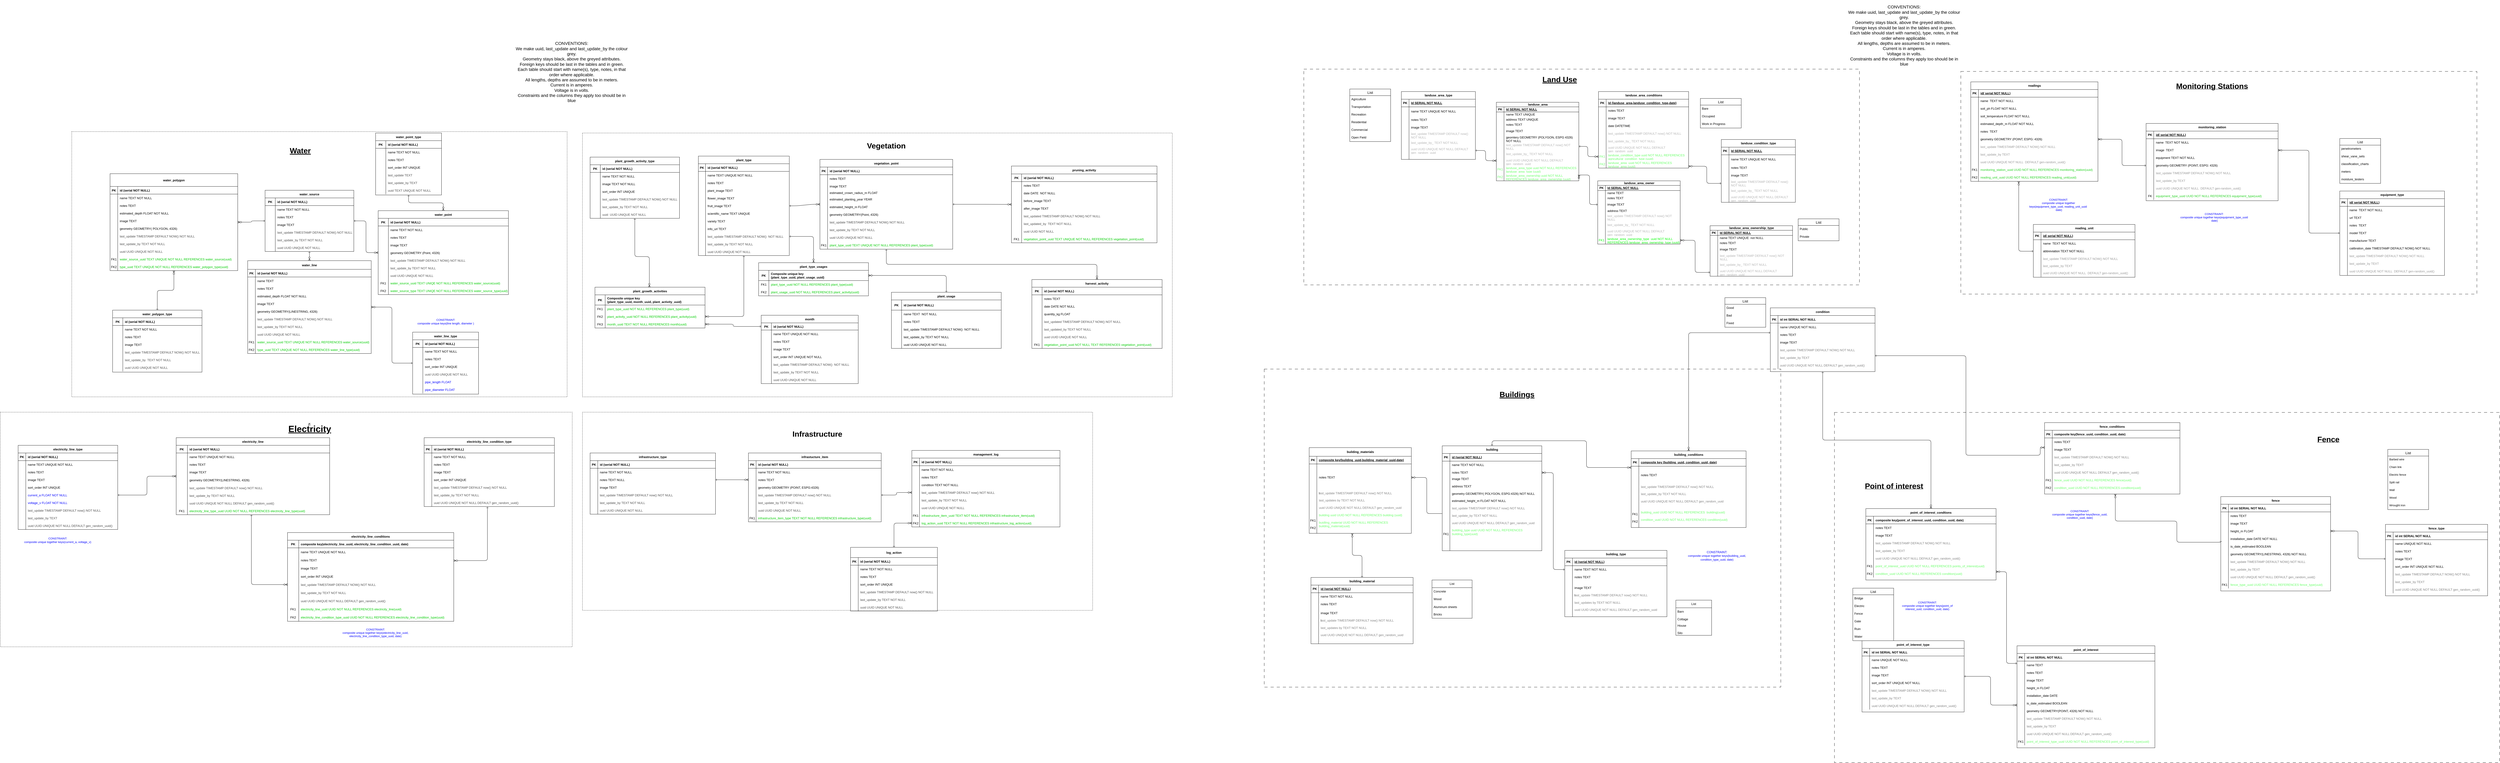 <mxfile version="21.5.0" type="device">
  <diagram name="Final_ERD" id="3-3rhkEgweDlJMbWQ_pG">
    <mxGraphModel dx="15860" dy="9190" grid="0" gridSize="10" guides="1" tooltips="1" connect="1" arrows="1" fold="1" page="1" pageScale="1" pageWidth="1100" pageHeight="850" math="0" shadow="0">
      <root>
        <mxCell id="7TINrLZ7A4HrEQBSOgFy-0" />
        <mxCell id="7TINrLZ7A4HrEQBSOgFy-1" parent="7TINrLZ7A4HrEQBSOgFy-0" />
        <mxCell id="FfOaGZ8YcJFBVcwqbhGZ-102" value="" style="rounded=0;whiteSpace=wrap;html=1;fontSize=16;fillColor=none;strokeWidth=1;dashed=1;dashPattern=12 12;" parent="7TINrLZ7A4HrEQBSOgFy-1" vertex="1">
          <mxGeometry x="2410" y="-907" width="2605" height="1373" as="geometry" />
        </mxCell>
        <mxCell id="FfOaGZ8YcJFBVcwqbhGZ-101" value="" style="rounded=0;whiteSpace=wrap;html=1;fontSize=16;fillColor=none;strokeWidth=1;dashed=1;dashPattern=12 12;" parent="7TINrLZ7A4HrEQBSOgFy-1" vertex="1">
          <mxGeometry x="177" y="-1077" width="2023" height="1247" as="geometry" />
        </mxCell>
        <mxCell id="FfOaGZ8YcJFBVcwqbhGZ-99" value="" style="rounded=0;whiteSpace=wrap;html=1;fontSize=16;fillColor=none;strokeWidth=1;dashed=1;dashPattern=12 12;" parent="7TINrLZ7A4HrEQBSOgFy-1" vertex="1">
          <mxGeometry x="332" y="-2253" width="2176" height="846" as="geometry" />
        </mxCell>
        <mxCell id="FfOaGZ8YcJFBVcwqbhGZ-98" value="" style="rounded=0;whiteSpace=wrap;html=1;fontSize=16;fillColor=none;strokeWidth=1;dashed=1;dashPattern=12 12;" parent="7TINrLZ7A4HrEQBSOgFy-1" vertex="1">
          <mxGeometry x="2905" y="-2244" width="2021" height="873" as="geometry" />
        </mxCell>
        <mxCell id="7TINrLZ7A4HrEQBSOgFy-2" value="landuse_area" style="shape=table;startSize=18;container=1;collapsible=1;childLayout=tableLayout;fixedRows=1;rowLines=0;fontStyle=1;align=center;resizeLast=1;html=1;" parent="7TINrLZ7A4HrEQBSOgFy-1" vertex="1">
          <mxGeometry x="1086" y="-2123" width="323" height="308" as="geometry" />
        </mxCell>
        <mxCell id="7TINrLZ7A4HrEQBSOgFy-3" value="" style="shape=tableRow;horizontal=0;startSize=0;swimlaneHead=0;swimlaneBody=0;fillColor=none;collapsible=0;dropTarget=0;points=[[0,0.5],[1,0.5]];portConstraint=eastwest;top=0;left=0;right=0;bottom=1;" parent="7TINrLZ7A4HrEQBSOgFy-2" vertex="1">
          <mxGeometry y="18" width="323" height="20" as="geometry" />
        </mxCell>
        <mxCell id="7TINrLZ7A4HrEQBSOgFy-4" value="PK" style="shape=partialRectangle;connectable=0;fillColor=none;top=0;left=0;bottom=0;right=0;fontStyle=1;overflow=hidden;whiteSpace=wrap;html=1;" parent="7TINrLZ7A4HrEQBSOgFy-3" vertex="1">
          <mxGeometry width="30" height="20" as="geometry">
            <mxRectangle width="30" height="20" as="alternateBounds" />
          </mxGeometry>
        </mxCell>
        <mxCell id="7TINrLZ7A4HrEQBSOgFy-5" value="Id SERIAL NOT NULL" style="shape=partialRectangle;connectable=0;fillColor=none;top=0;left=0;bottom=0;right=0;align=left;spacingLeft=6;fontStyle=5;overflow=hidden;whiteSpace=wrap;html=1;" parent="7TINrLZ7A4HrEQBSOgFy-3" vertex="1">
          <mxGeometry x="30" width="293" height="20" as="geometry">
            <mxRectangle width="293" height="20" as="alternateBounds" />
          </mxGeometry>
        </mxCell>
        <mxCell id="xR63EFocQVt1VVs4Knd5-50" value="" style="shape=tableRow;horizontal=0;startSize=0;swimlaneHead=0;swimlaneBody=0;fillColor=none;collapsible=0;dropTarget=0;points=[[0,0.5],[1,0.5]];portConstraint=eastwest;top=0;left=0;right=0;bottom=0;" parent="7TINrLZ7A4HrEQBSOgFy-2" vertex="1">
          <mxGeometry y="38" width="323" height="20" as="geometry" />
        </mxCell>
        <mxCell id="xR63EFocQVt1VVs4Knd5-51" value="" style="shape=partialRectangle;connectable=0;fillColor=none;top=0;left=0;bottom=0;right=0;fontStyle=0;overflow=hidden;whiteSpace=wrap;html=1;" parent="xR63EFocQVt1VVs4Knd5-50" vertex="1">
          <mxGeometry width="30" height="20" as="geometry">
            <mxRectangle width="30" height="20" as="alternateBounds" />
          </mxGeometry>
        </mxCell>
        <mxCell id="xR63EFocQVt1VVs4Knd5-52" value="name TEXT UNIQUE" style="shape=partialRectangle;connectable=0;fillColor=none;top=0;left=0;bottom=0;right=0;align=left;spacingLeft=6;fontStyle=0;overflow=hidden;whiteSpace=wrap;html=1;" parent="xR63EFocQVt1VVs4Knd5-50" vertex="1">
          <mxGeometry x="30" width="293" height="20" as="geometry">
            <mxRectangle width="293" height="20" as="alternateBounds" />
          </mxGeometry>
        </mxCell>
        <mxCell id="xR63EFocQVt1VVs4Knd5-53" value="" style="shape=tableRow;horizontal=0;startSize=0;swimlaneHead=0;swimlaneBody=0;fillColor=none;collapsible=0;dropTarget=0;points=[[0,0.5],[1,0.5]];portConstraint=eastwest;top=0;left=0;right=0;bottom=0;" parent="7TINrLZ7A4HrEQBSOgFy-2" vertex="1">
          <mxGeometry y="58" width="323" height="20" as="geometry" />
        </mxCell>
        <mxCell id="xR63EFocQVt1VVs4Knd5-54" value="" style="shape=partialRectangle;connectable=0;fillColor=none;top=0;left=0;bottom=0;right=0;fontStyle=0;overflow=hidden;whiteSpace=wrap;html=1;" parent="xR63EFocQVt1VVs4Knd5-53" vertex="1">
          <mxGeometry width="30" height="20" as="geometry">
            <mxRectangle width="30" height="20" as="alternateBounds" />
          </mxGeometry>
        </mxCell>
        <mxCell id="xR63EFocQVt1VVs4Knd5-55" value="address TEXT UNIQUE&amp;nbsp;" style="shape=partialRectangle;connectable=0;fillColor=none;top=0;left=0;bottom=0;right=0;align=left;spacingLeft=6;fontStyle=0;overflow=hidden;whiteSpace=wrap;html=1;" parent="xR63EFocQVt1VVs4Knd5-53" vertex="1">
          <mxGeometry x="30" width="293" height="20" as="geometry">
            <mxRectangle width="293" height="20" as="alternateBounds" />
          </mxGeometry>
        </mxCell>
        <mxCell id="7TINrLZ7A4HrEQBSOgFy-12" value="" style="shape=tableRow;horizontal=0;startSize=0;swimlaneHead=0;swimlaneBody=0;fillColor=none;collapsible=0;dropTarget=0;points=[[0,0.5],[1,0.5]];portConstraint=eastwest;top=0;left=0;right=0;bottom=0;" parent="7TINrLZ7A4HrEQBSOgFy-2" vertex="1">
          <mxGeometry y="78" width="323" height="20" as="geometry" />
        </mxCell>
        <mxCell id="7TINrLZ7A4HrEQBSOgFy-13" value="" style="shape=partialRectangle;connectable=0;fillColor=none;top=0;left=0;bottom=0;right=0;fontStyle=0;overflow=hidden;whiteSpace=wrap;html=1;" parent="7TINrLZ7A4HrEQBSOgFy-12" vertex="1">
          <mxGeometry width="30" height="20" as="geometry">
            <mxRectangle width="30" height="20" as="alternateBounds" />
          </mxGeometry>
        </mxCell>
        <mxCell id="7TINrLZ7A4HrEQBSOgFy-14" value="notes TEXT" style="shape=partialRectangle;connectable=0;fillColor=none;top=0;left=0;bottom=0;right=0;align=left;spacingLeft=6;fontStyle=0;overflow=hidden;whiteSpace=wrap;html=1;" parent="7TINrLZ7A4HrEQBSOgFy-12" vertex="1">
          <mxGeometry x="30" width="293" height="20" as="geometry">
            <mxRectangle width="293" height="20" as="alternateBounds" />
          </mxGeometry>
        </mxCell>
        <mxCell id="7TINrLZ7A4HrEQBSOgFy-15" value="" style="shape=tableRow;horizontal=0;startSize=0;swimlaneHead=0;swimlaneBody=0;fillColor=none;collapsible=0;dropTarget=0;points=[[0,0.5],[1,0.5]];portConstraint=eastwest;top=0;left=0;right=0;bottom=0;" parent="7TINrLZ7A4HrEQBSOgFy-2" vertex="1">
          <mxGeometry y="98" width="323" height="30" as="geometry" />
        </mxCell>
        <mxCell id="7TINrLZ7A4HrEQBSOgFy-16" value="" style="shape=partialRectangle;connectable=0;fillColor=none;top=0;left=0;bottom=0;right=0;fontStyle=0;overflow=hidden;whiteSpace=wrap;html=1;" parent="7TINrLZ7A4HrEQBSOgFy-15" vertex="1">
          <mxGeometry width="30" height="30" as="geometry">
            <mxRectangle width="30" height="30" as="alternateBounds" />
          </mxGeometry>
        </mxCell>
        <mxCell id="7TINrLZ7A4HrEQBSOgFy-17" value="image TEXT" style="shape=partialRectangle;connectable=0;fillColor=none;top=0;left=0;bottom=0;right=0;align=left;spacingLeft=6;fontStyle=0;overflow=hidden;whiteSpace=wrap;html=1;" parent="7TINrLZ7A4HrEQBSOgFy-15" vertex="1">
          <mxGeometry x="30" width="293" height="30" as="geometry">
            <mxRectangle width="293" height="30" as="alternateBounds" />
          </mxGeometry>
        </mxCell>
        <mxCell id="7TINrLZ7A4HrEQBSOgFy-27" value="" style="shape=tableRow;horizontal=0;startSize=0;swimlaneHead=0;swimlaneBody=0;fillColor=none;collapsible=0;dropTarget=0;points=[[0,0.5],[1,0.5]];portConstraint=eastwest;top=0;left=0;right=0;bottom=0;" parent="7TINrLZ7A4HrEQBSOgFy-2" vertex="1">
          <mxGeometry y="128" width="323" height="30" as="geometry" />
        </mxCell>
        <mxCell id="7TINrLZ7A4HrEQBSOgFy-28" value="" style="shape=partialRectangle;connectable=0;fillColor=none;top=0;left=0;bottom=0;right=0;fontStyle=0;overflow=hidden;whiteSpace=wrap;html=1;" parent="7TINrLZ7A4HrEQBSOgFy-27" vertex="1">
          <mxGeometry width="30" height="30" as="geometry">
            <mxRectangle width="30" height="30" as="alternateBounds" />
          </mxGeometry>
        </mxCell>
        <mxCell id="7TINrLZ7A4HrEQBSOgFy-29" value="geomtery GEOMETRY (POLYGON, ESPG 4326)&amp;nbsp; NOT NULL" style="shape=partialRectangle;connectable=0;fillColor=none;top=0;left=0;bottom=0;right=0;align=left;spacingLeft=6;fontStyle=0;overflow=hidden;whiteSpace=wrap;html=1;" parent="7TINrLZ7A4HrEQBSOgFy-27" vertex="1">
          <mxGeometry x="30" width="293" height="30" as="geometry">
            <mxRectangle width="293" height="30" as="alternateBounds" />
          </mxGeometry>
        </mxCell>
        <mxCell id="7TINrLZ7A4HrEQBSOgFy-36" value="" style="shape=tableRow;horizontal=0;startSize=0;swimlaneHead=0;swimlaneBody=0;fillColor=none;collapsible=0;dropTarget=0;points=[[0,0.5],[1,0.5]];portConstraint=eastwest;top=0;left=0;right=0;bottom=0;" parent="7TINrLZ7A4HrEQBSOgFy-2" vertex="1">
          <mxGeometry y="158" width="323" height="30" as="geometry" />
        </mxCell>
        <mxCell id="7TINrLZ7A4HrEQBSOgFy-37" value="" style="shape=partialRectangle;connectable=0;fillColor=none;top=0;left=0;bottom=0;right=0;fontStyle=0;overflow=hidden;whiteSpace=wrap;html=1;" parent="7TINrLZ7A4HrEQBSOgFy-36" vertex="1">
          <mxGeometry width="30" height="30" as="geometry">
            <mxRectangle width="30" height="30" as="alternateBounds" />
          </mxGeometry>
        </mxCell>
        <mxCell id="7TINrLZ7A4HrEQBSOgFy-38" value="&lt;font color=&quot;#b3b3b3&quot;&gt;last_update TIMESTAMP DEFAULT now() NOT NULL&lt;/font&gt;" style="shape=partialRectangle;connectable=0;fillColor=none;top=0;left=0;bottom=0;right=0;align=left;spacingLeft=6;fontStyle=0;overflow=hidden;whiteSpace=wrap;html=1;" parent="7TINrLZ7A4HrEQBSOgFy-36" vertex="1">
          <mxGeometry x="30" width="293" height="30" as="geometry">
            <mxRectangle width="293" height="30" as="alternateBounds" />
          </mxGeometry>
        </mxCell>
        <mxCell id="7TINrLZ7A4HrEQBSOgFy-39" value="" style="shape=tableRow;horizontal=0;startSize=0;swimlaneHead=0;swimlaneBody=0;fillColor=none;collapsible=0;dropTarget=0;points=[[0,0.5],[1,0.5]];portConstraint=eastwest;top=0;left=0;right=0;bottom=0;" parent="7TINrLZ7A4HrEQBSOgFy-2" vertex="1">
          <mxGeometry y="188" width="323" height="30" as="geometry" />
        </mxCell>
        <mxCell id="7TINrLZ7A4HrEQBSOgFy-40" value="" style="shape=partialRectangle;connectable=0;fillColor=none;top=0;left=0;bottom=0;right=0;fontStyle=0;overflow=hidden;whiteSpace=wrap;html=1;" parent="7TINrLZ7A4HrEQBSOgFy-39" vertex="1">
          <mxGeometry width="30" height="30" as="geometry">
            <mxRectangle width="30" height="30" as="alternateBounds" />
          </mxGeometry>
        </mxCell>
        <mxCell id="7TINrLZ7A4HrEQBSOgFy-41" value="&lt;font color=&quot;#b3b3b3&quot;&gt;last_update_by_ TEXT NOT NULL&lt;/font&gt;" style="shape=partialRectangle;connectable=0;fillColor=none;top=0;left=0;bottom=0;right=0;align=left;spacingLeft=6;fontStyle=0;overflow=hidden;whiteSpace=wrap;html=1;" parent="7TINrLZ7A4HrEQBSOgFy-39" vertex="1">
          <mxGeometry x="30" width="293" height="30" as="geometry">
            <mxRectangle width="293" height="30" as="alternateBounds" />
          </mxGeometry>
        </mxCell>
        <mxCell id="7TINrLZ7A4HrEQBSOgFy-42" value="" style="shape=tableRow;horizontal=0;startSize=0;swimlaneHead=0;swimlaneBody=0;fillColor=none;collapsible=0;dropTarget=0;points=[[0,0.5],[1,0.5]];portConstraint=eastwest;top=0;left=0;right=0;bottom=0;" parent="7TINrLZ7A4HrEQBSOgFy-2" vertex="1">
          <mxGeometry y="218" width="323" height="30" as="geometry" />
        </mxCell>
        <mxCell id="7TINrLZ7A4HrEQBSOgFy-43" value="" style="shape=partialRectangle;connectable=0;fillColor=none;top=0;left=0;bottom=0;right=0;editable=1;overflow=hidden;whiteSpace=wrap;html=1;" parent="7TINrLZ7A4HrEQBSOgFy-42" vertex="1">
          <mxGeometry width="30" height="30" as="geometry">
            <mxRectangle width="30" height="30" as="alternateBounds" />
          </mxGeometry>
        </mxCell>
        <mxCell id="7TINrLZ7A4HrEQBSOgFy-44" value="&lt;font color=&quot;#b3b3b3&quot;&gt;uuid UUID UNIQUE NOT NULL DEFAULT gen_random_uuid&lt;/font&gt;" style="shape=partialRectangle;connectable=0;fillColor=none;top=0;left=0;bottom=0;right=0;align=left;spacingLeft=6;overflow=hidden;whiteSpace=wrap;html=1;fontColor=#000000;" parent="7TINrLZ7A4HrEQBSOgFy-42" vertex="1">
          <mxGeometry x="30" width="293" height="30" as="geometry">
            <mxRectangle width="293" height="30" as="alternateBounds" />
          </mxGeometry>
        </mxCell>
        <mxCell id="7TINrLZ7A4HrEQBSOgFy-45" value="" style="shape=tableRow;horizontal=0;startSize=0;swimlaneHead=0;swimlaneBody=0;fillColor=none;collapsible=0;dropTarget=0;points=[[0,0.5],[1,0.5]];portConstraint=eastwest;top=0;left=0;right=0;bottom=0;" parent="7TINrLZ7A4HrEQBSOgFy-2" vertex="1">
          <mxGeometry y="248" width="323" height="30" as="geometry" />
        </mxCell>
        <mxCell id="7TINrLZ7A4HrEQBSOgFy-46" value="&lt;font color=&quot;#66ff66&quot;&gt;FK1&lt;/font&gt;" style="shape=partialRectangle;connectable=0;fillColor=none;top=0;left=0;bottom=0;right=0;editable=1;overflow=hidden;whiteSpace=wrap;html=1;" parent="7TINrLZ7A4HrEQBSOgFy-45" vertex="1">
          <mxGeometry width="30" height="30" as="geometry">
            <mxRectangle width="30" height="30" as="alternateBounds" />
          </mxGeometry>
        </mxCell>
        <mxCell id="7TINrLZ7A4HrEQBSOgFy-47" value="&lt;font color=&quot;#66ff66&quot;&gt;landuse_area_type uuid NOT NULL REFERENCES landuse_area_type (uuid)&lt;/font&gt;" style="shape=partialRectangle;connectable=0;fillColor=none;top=0;left=0;bottom=0;right=0;align=left;spacingLeft=6;overflow=hidden;whiteSpace=wrap;html=1;" parent="7TINrLZ7A4HrEQBSOgFy-45" vertex="1">
          <mxGeometry x="30" width="293" height="30" as="geometry">
            <mxRectangle width="293" height="30" as="alternateBounds" />
          </mxGeometry>
        </mxCell>
        <mxCell id="xR63EFocQVt1VVs4Knd5-38" value="" style="shape=tableRow;horizontal=0;startSize=0;swimlaneHead=0;swimlaneBody=0;fillColor=none;collapsible=0;dropTarget=0;points=[[0,0.5],[1,0.5]];portConstraint=eastwest;top=0;left=0;right=0;bottom=0;" parent="7TINrLZ7A4HrEQBSOgFy-2" vertex="1">
          <mxGeometry y="278" width="323" height="30" as="geometry" />
        </mxCell>
        <mxCell id="xR63EFocQVt1VVs4Knd5-39" value="&lt;font color=&quot;#66ff66&quot;&gt;FK2&lt;br&gt;&lt;/font&gt;" style="shape=partialRectangle;connectable=0;fillColor=none;top=0;left=0;bottom=0;right=0;editable=1;overflow=hidden;whiteSpace=wrap;html=1;" parent="xR63EFocQVt1VVs4Knd5-38" vertex="1">
          <mxGeometry width="30" height="30" as="geometry">
            <mxRectangle width="30" height="30" as="alternateBounds" />
          </mxGeometry>
        </mxCell>
        <mxCell id="xR63EFocQVt1VVs4Knd5-40" value="&lt;font color=&quot;#66ff66&quot;&gt;landuse_area_ownership uuid NOT NULL REFERENCES landuse_area_ownership (uuid)&lt;/font&gt;" style="shape=partialRectangle;connectable=0;fillColor=none;top=0;left=0;bottom=0;right=0;align=left;spacingLeft=6;overflow=hidden;whiteSpace=wrap;html=1;" parent="xR63EFocQVt1VVs4Knd5-38" vertex="1">
          <mxGeometry x="30" width="293" height="30" as="geometry">
            <mxRectangle width="293" height="30" as="alternateBounds" />
          </mxGeometry>
        </mxCell>
        <mxCell id="7TINrLZ7A4HrEQBSOgFy-82" value="landuse_area_type" style="shape=table;startSize=30;container=1;collapsible=1;childLayout=tableLayout;fixedRows=1;rowLines=0;fontStyle=1;align=center;resizeLast=1;html=1;" parent="7TINrLZ7A4HrEQBSOgFy-1" vertex="1">
          <mxGeometry x="714" y="-2165" width="290" height="266" as="geometry" />
        </mxCell>
        <mxCell id="7TINrLZ7A4HrEQBSOgFy-83" value="" style="shape=tableRow;horizontal=0;startSize=0;swimlaneHead=0;swimlaneBody=0;fillColor=none;collapsible=0;dropTarget=0;points=[[0,0.5],[1,0.5]];portConstraint=eastwest;top=0;left=0;right=0;bottom=1;" parent="7TINrLZ7A4HrEQBSOgFy-82" vertex="1">
          <mxGeometry y="30" width="290" height="30" as="geometry" />
        </mxCell>
        <mxCell id="7TINrLZ7A4HrEQBSOgFy-84" value="PK" style="shape=partialRectangle;connectable=0;fillColor=none;top=0;left=0;bottom=0;right=0;fontStyle=1;overflow=hidden;whiteSpace=wrap;html=1;" parent="7TINrLZ7A4HrEQBSOgFy-83" vertex="1">
          <mxGeometry width="30" height="30" as="geometry">
            <mxRectangle width="30" height="30" as="alternateBounds" />
          </mxGeometry>
        </mxCell>
        <mxCell id="7TINrLZ7A4HrEQBSOgFy-85" value="Id SERIAL NOT NULL" style="shape=partialRectangle;connectable=0;fillColor=none;top=0;left=0;bottom=0;right=0;align=left;spacingLeft=6;fontStyle=5;overflow=hidden;whiteSpace=wrap;html=1;" parent="7TINrLZ7A4HrEQBSOgFy-83" vertex="1">
          <mxGeometry x="30" width="260" height="30" as="geometry">
            <mxRectangle width="260" height="30" as="alternateBounds" />
          </mxGeometry>
        </mxCell>
        <mxCell id="7TINrLZ7A4HrEQBSOgFy-86" value="" style="shape=tableRow;horizontal=0;startSize=0;swimlaneHead=0;swimlaneBody=0;fillColor=none;collapsible=0;dropTarget=0;points=[[0,0.5],[1,0.5]];portConstraint=eastwest;top=0;left=0;right=0;bottom=0;" parent="7TINrLZ7A4HrEQBSOgFy-82" vertex="1">
          <mxGeometry y="60" width="290" height="36" as="geometry" />
        </mxCell>
        <mxCell id="7TINrLZ7A4HrEQBSOgFy-87" value="" style="shape=partialRectangle;connectable=0;fillColor=none;top=0;left=0;bottom=0;right=0;editable=1;overflow=hidden;whiteSpace=wrap;html=1;" parent="7TINrLZ7A4HrEQBSOgFy-86" vertex="1">
          <mxGeometry width="30" height="36" as="geometry">
            <mxRectangle width="30" height="36" as="alternateBounds" />
          </mxGeometry>
        </mxCell>
        <mxCell id="7TINrLZ7A4HrEQBSOgFy-88" value="name TEXT UNIQUE NOT NULL" style="shape=partialRectangle;connectable=0;fillColor=none;top=0;left=0;bottom=0;right=0;align=left;spacingLeft=6;overflow=hidden;whiteSpace=wrap;html=1;" parent="7TINrLZ7A4HrEQBSOgFy-86" vertex="1">
          <mxGeometry x="30" width="260" height="36" as="geometry">
            <mxRectangle width="260" height="36" as="alternateBounds" />
          </mxGeometry>
        </mxCell>
        <mxCell id="7TINrLZ7A4HrEQBSOgFy-89" value="" style="shape=tableRow;horizontal=0;startSize=0;swimlaneHead=0;swimlaneBody=0;fillColor=none;collapsible=0;dropTarget=0;points=[[0,0.5],[1,0.5]];portConstraint=eastwest;top=0;left=0;right=0;bottom=0;" parent="7TINrLZ7A4HrEQBSOgFy-82" vertex="1">
          <mxGeometry y="96" width="290" height="30" as="geometry" />
        </mxCell>
        <mxCell id="7TINrLZ7A4HrEQBSOgFy-90" value="" style="shape=partialRectangle;connectable=0;fillColor=none;top=0;left=0;bottom=0;right=0;editable=1;overflow=hidden;whiteSpace=wrap;html=1;" parent="7TINrLZ7A4HrEQBSOgFy-89" vertex="1">
          <mxGeometry width="30" height="30" as="geometry">
            <mxRectangle width="30" height="30" as="alternateBounds" />
          </mxGeometry>
        </mxCell>
        <mxCell id="7TINrLZ7A4HrEQBSOgFy-91" value="notes TEXT" style="shape=partialRectangle;connectable=0;fillColor=none;top=0;left=0;bottom=0;right=0;align=left;spacingLeft=6;overflow=hidden;whiteSpace=wrap;html=1;" parent="7TINrLZ7A4HrEQBSOgFy-89" vertex="1">
          <mxGeometry x="30" width="260" height="30" as="geometry">
            <mxRectangle width="260" height="30" as="alternateBounds" />
          </mxGeometry>
        </mxCell>
        <mxCell id="7TINrLZ7A4HrEQBSOgFy-92" value="" style="shape=tableRow;horizontal=0;startSize=0;swimlaneHead=0;swimlaneBody=0;fillColor=none;collapsible=0;dropTarget=0;points=[[0,0.5],[1,0.5]];portConstraint=eastwest;top=0;left=0;right=0;bottom=0;" parent="7TINrLZ7A4HrEQBSOgFy-82" vertex="1">
          <mxGeometry y="126" width="290" height="30" as="geometry" />
        </mxCell>
        <mxCell id="7TINrLZ7A4HrEQBSOgFy-93" value="" style="shape=partialRectangle;connectable=0;fillColor=none;top=0;left=0;bottom=0;right=0;editable=1;overflow=hidden;whiteSpace=wrap;html=1;" parent="7TINrLZ7A4HrEQBSOgFy-92" vertex="1">
          <mxGeometry width="30" height="30" as="geometry">
            <mxRectangle width="30" height="30" as="alternateBounds" />
          </mxGeometry>
        </mxCell>
        <mxCell id="7TINrLZ7A4HrEQBSOgFy-94" value="image TEXT" style="shape=partialRectangle;connectable=0;fillColor=none;top=0;left=0;bottom=0;right=0;align=left;spacingLeft=6;overflow=hidden;whiteSpace=wrap;html=1;" parent="7TINrLZ7A4HrEQBSOgFy-92" vertex="1">
          <mxGeometry x="30" width="260" height="30" as="geometry">
            <mxRectangle width="260" height="30" as="alternateBounds" />
          </mxGeometry>
        </mxCell>
        <mxCell id="7TINrLZ7A4HrEQBSOgFy-95" value="" style="shape=tableRow;horizontal=0;startSize=0;swimlaneHead=0;swimlaneBody=0;fillColor=none;collapsible=0;dropTarget=0;points=[[0,0.5],[1,0.5]];portConstraint=eastwest;top=0;left=0;right=0;bottom=0;" parent="7TINrLZ7A4HrEQBSOgFy-82" vertex="1">
          <mxGeometry y="156" width="290" height="30" as="geometry" />
        </mxCell>
        <mxCell id="7TINrLZ7A4HrEQBSOgFy-96" value="" style="shape=partialRectangle;connectable=0;fillColor=none;top=0;left=0;bottom=0;right=0;editable=1;overflow=hidden;whiteSpace=wrap;html=1;" parent="7TINrLZ7A4HrEQBSOgFy-95" vertex="1">
          <mxGeometry width="30" height="30" as="geometry">
            <mxRectangle width="30" height="30" as="alternateBounds" />
          </mxGeometry>
        </mxCell>
        <mxCell id="7TINrLZ7A4HrEQBSOgFy-97" value="&lt;font color=&quot;#b3b3b3&quot;&gt;last_update TIMESTAMP DEFAULT now() NOT NULL&lt;/font&gt;" style="shape=partialRectangle;connectable=0;fillColor=none;top=0;left=0;bottom=0;right=0;align=left;spacingLeft=6;overflow=hidden;whiteSpace=wrap;html=1;" parent="7TINrLZ7A4HrEQBSOgFy-95" vertex="1">
          <mxGeometry x="30" width="260" height="30" as="geometry">
            <mxRectangle width="260" height="30" as="alternateBounds" />
          </mxGeometry>
        </mxCell>
        <mxCell id="7TINrLZ7A4HrEQBSOgFy-98" value="" style="shape=tableRow;horizontal=0;startSize=0;swimlaneHead=0;swimlaneBody=0;fillColor=none;collapsible=0;dropTarget=0;points=[[0,0.5],[1,0.5]];portConstraint=eastwest;top=0;left=0;right=0;bottom=0;" parent="7TINrLZ7A4HrEQBSOgFy-82" vertex="1">
          <mxGeometry y="186" width="290" height="30" as="geometry" />
        </mxCell>
        <mxCell id="7TINrLZ7A4HrEQBSOgFy-99" value="" style="shape=partialRectangle;connectable=0;fillColor=none;top=0;left=0;bottom=0;right=0;editable=1;overflow=hidden;whiteSpace=wrap;html=1;" parent="7TINrLZ7A4HrEQBSOgFy-98" vertex="1">
          <mxGeometry width="30" height="30" as="geometry">
            <mxRectangle width="30" height="30" as="alternateBounds" />
          </mxGeometry>
        </mxCell>
        <mxCell id="7TINrLZ7A4HrEQBSOgFy-100" value="&lt;font color=&quot;#b3b3b3&quot;&gt;last_update_by_ TEXT NOT NULL&lt;/font&gt;" style="shape=partialRectangle;connectable=0;fillColor=none;top=0;left=0;bottom=0;right=0;align=left;spacingLeft=6;overflow=hidden;whiteSpace=wrap;html=1;" parent="7TINrLZ7A4HrEQBSOgFy-98" vertex="1">
          <mxGeometry x="30" width="260" height="30" as="geometry">
            <mxRectangle width="260" height="30" as="alternateBounds" />
          </mxGeometry>
        </mxCell>
        <mxCell id="7TINrLZ7A4HrEQBSOgFy-101" value="" style="shape=tableRow;horizontal=0;startSize=0;swimlaneHead=0;swimlaneBody=0;fillColor=none;collapsible=0;dropTarget=0;points=[[0,0.5],[1,0.5]];portConstraint=eastwest;top=0;left=0;right=0;bottom=0;" parent="7TINrLZ7A4HrEQBSOgFy-82" vertex="1">
          <mxGeometry y="216" width="290" height="30" as="geometry" />
        </mxCell>
        <mxCell id="7TINrLZ7A4HrEQBSOgFy-102" value="" style="shape=partialRectangle;connectable=0;fillColor=none;top=0;left=0;bottom=0;right=0;editable=1;overflow=hidden;whiteSpace=wrap;html=1;" parent="7TINrLZ7A4HrEQBSOgFy-101" vertex="1">
          <mxGeometry width="30" height="30" as="geometry">
            <mxRectangle width="30" height="30" as="alternateBounds" />
          </mxGeometry>
        </mxCell>
        <mxCell id="7TINrLZ7A4HrEQBSOgFy-103" value="&lt;font color=&quot;#b3b3b3&quot;&gt;uuid UUID UNIQUE NOT NULL DEFAULT gen_random_uuid&lt;/font&gt;" style="shape=partialRectangle;connectable=0;fillColor=none;top=0;left=0;bottom=0;right=0;align=left;spacingLeft=6;overflow=hidden;whiteSpace=wrap;html=1;" parent="7TINrLZ7A4HrEQBSOgFy-101" vertex="1">
          <mxGeometry x="30" width="260" height="30" as="geometry">
            <mxRectangle width="260" height="30" as="alternateBounds" />
          </mxGeometry>
        </mxCell>
        <mxCell id="vgS-KQvlzP64eSA2HHH2-0" value="" style="shape=tableRow;horizontal=0;startSize=0;swimlaneHead=0;swimlaneBody=0;fillColor=none;collapsible=0;dropTarget=0;points=[[0,0.5],[1,0.5]];portConstraint=eastwest;top=0;left=0;right=0;bottom=0;" parent="7TINrLZ7A4HrEQBSOgFy-82" vertex="1">
          <mxGeometry y="246" width="290" height="20" as="geometry" />
        </mxCell>
        <mxCell id="vgS-KQvlzP64eSA2HHH2-1" value="" style="shape=partialRectangle;connectable=0;fillColor=none;top=0;left=0;bottom=0;right=0;editable=1;overflow=hidden;whiteSpace=wrap;html=1;" parent="vgS-KQvlzP64eSA2HHH2-0" vertex="1">
          <mxGeometry width="30" height="20" as="geometry">
            <mxRectangle width="30" height="20" as="alternateBounds" />
          </mxGeometry>
        </mxCell>
        <mxCell id="vgS-KQvlzP64eSA2HHH2-2" value="" style="shape=partialRectangle;connectable=0;fillColor=none;top=0;left=0;bottom=0;right=0;align=left;spacingLeft=6;overflow=hidden;whiteSpace=wrap;html=1;" parent="vgS-KQvlzP64eSA2HHH2-0" vertex="1">
          <mxGeometry x="30" width="260" height="20" as="geometry">
            <mxRectangle width="260" height="20" as="alternateBounds" />
          </mxGeometry>
        </mxCell>
        <mxCell id="7TINrLZ7A4HrEQBSOgFy-128" value="List" style="swimlane;fontStyle=0;childLayout=stackLayout;horizontal=1;startSize=26;horizontalStack=0;resizeParent=1;resizeParentMax=0;resizeLast=0;collapsible=1;marginBottom=0;align=center;fontSize=14;" parent="7TINrLZ7A4HrEQBSOgFy-1" vertex="1">
          <mxGeometry x="512" y="-2175" width="160" height="206" as="geometry" />
        </mxCell>
        <mxCell id="7TINrLZ7A4HrEQBSOgFy-129" value="Agriculture" style="text;strokeColor=none;fillColor=none;spacingLeft=4;spacingRight=4;overflow=hidden;rotatable=0;points=[[0,0.5],[1,0.5]];portConstraint=eastwest;fontSize=12;whiteSpace=wrap;html=1;" parent="7TINrLZ7A4HrEQBSOgFy-128" vertex="1">
          <mxGeometry y="26" width="160" height="30" as="geometry" />
        </mxCell>
        <mxCell id="7TINrLZ7A4HrEQBSOgFy-130" value="Transportation" style="text;strokeColor=none;fillColor=none;spacingLeft=4;spacingRight=4;overflow=hidden;rotatable=0;points=[[0,0.5],[1,0.5]];portConstraint=eastwest;fontSize=12;whiteSpace=wrap;html=1;" parent="7TINrLZ7A4HrEQBSOgFy-128" vertex="1">
          <mxGeometry y="56" width="160" height="30" as="geometry" />
        </mxCell>
        <mxCell id="7TINrLZ7A4HrEQBSOgFy-131" value="Recreation" style="text;strokeColor=none;fillColor=none;spacingLeft=4;spacingRight=4;overflow=hidden;rotatable=0;points=[[0,0.5],[1,0.5]];portConstraint=eastwest;fontSize=12;whiteSpace=wrap;html=1;" parent="7TINrLZ7A4HrEQBSOgFy-128" vertex="1">
          <mxGeometry y="86" width="160" height="30" as="geometry" />
        </mxCell>
        <mxCell id="7TINrLZ7A4HrEQBSOgFy-132" value="Residential" style="text;strokeColor=none;fillColor=none;spacingLeft=4;spacingRight=4;overflow=hidden;rotatable=0;points=[[0,0.5],[1,0.5]];portConstraint=eastwest;fontSize=12;whiteSpace=wrap;html=1;" parent="7TINrLZ7A4HrEQBSOgFy-128" vertex="1">
          <mxGeometry y="116" width="160" height="30" as="geometry" />
        </mxCell>
        <mxCell id="7TINrLZ7A4HrEQBSOgFy-133" value="Commercial" style="text;strokeColor=none;fillColor=none;spacingLeft=4;spacingRight=4;overflow=hidden;rotatable=0;points=[[0,0.5],[1,0.5]];portConstraint=eastwest;fontSize=12;whiteSpace=wrap;html=1;" parent="7TINrLZ7A4HrEQBSOgFy-128" vertex="1">
          <mxGeometry y="146" width="160" height="30" as="geometry" />
        </mxCell>
        <mxCell id="xR63EFocQVt1VVs4Knd5-0" value="Open Field" style="text;strokeColor=none;fillColor=none;spacingLeft=4;spacingRight=4;overflow=hidden;rotatable=0;points=[[0,0.5],[1,0.5]];portConstraint=eastwest;fontSize=12;whiteSpace=wrap;html=1;" parent="7TINrLZ7A4HrEQBSOgFy-128" vertex="1">
          <mxGeometry y="176" width="160" height="30" as="geometry" />
        </mxCell>
        <mxCell id="7TINrLZ7A4HrEQBSOgFy-139" value="landuse_area_conditions" style="shape=table;startSize=30;container=1;collapsible=1;childLayout=tableLayout;fixedRows=1;rowLines=0;fontStyle=1;align=center;resizeLast=1;html=1;" parent="7TINrLZ7A4HrEQBSOgFy-1" vertex="1">
          <mxGeometry x="1486" y="-2165" width="353" height="300" as="geometry" />
        </mxCell>
        <mxCell id="7TINrLZ7A4HrEQBSOgFy-140" value="" style="shape=tableRow;horizontal=0;startSize=0;swimlaneHead=0;swimlaneBody=0;fillColor=none;collapsible=0;dropTarget=0;points=[[0,0.5],[1,0.5]];portConstraint=eastwest;top=0;left=0;right=0;bottom=1;" parent="7TINrLZ7A4HrEQBSOgFy-139" vertex="1">
          <mxGeometry y="30" width="353" height="30" as="geometry" />
        </mxCell>
        <mxCell id="7TINrLZ7A4HrEQBSOgFy-141" value="PK" style="shape=partialRectangle;connectable=0;fillColor=none;top=0;left=0;bottom=0;right=0;fontStyle=1;overflow=hidden;whiteSpace=wrap;html=1;" parent="7TINrLZ7A4HrEQBSOgFy-140" vertex="1">
          <mxGeometry width="30" height="30" as="geometry">
            <mxRectangle width="30" height="30" as="alternateBounds" />
          </mxGeometry>
        </mxCell>
        <mxCell id="7TINrLZ7A4HrEQBSOgFy-142" value="Id (landuse_area,landuse_condition_type,date)" style="shape=partialRectangle;connectable=0;fillColor=none;top=0;left=0;bottom=0;right=0;align=left;spacingLeft=6;fontStyle=5;overflow=hidden;whiteSpace=wrap;html=1;" parent="7TINrLZ7A4HrEQBSOgFy-140" vertex="1">
          <mxGeometry x="30" width="323" height="30" as="geometry">
            <mxRectangle width="323" height="30" as="alternateBounds" />
          </mxGeometry>
        </mxCell>
        <mxCell id="7TINrLZ7A4HrEQBSOgFy-146" value="" style="shape=tableRow;horizontal=0;startSize=0;swimlaneHead=0;swimlaneBody=0;fillColor=none;collapsible=0;dropTarget=0;points=[[0,0.5],[1,0.5]];portConstraint=eastwest;top=0;left=0;right=0;bottom=0;" parent="7TINrLZ7A4HrEQBSOgFy-139" vertex="1">
          <mxGeometry y="60" width="353" height="30" as="geometry" />
        </mxCell>
        <mxCell id="7TINrLZ7A4HrEQBSOgFy-147" value="" style="shape=partialRectangle;connectable=0;fillColor=none;top=0;left=0;bottom=0;right=0;editable=1;overflow=hidden;whiteSpace=wrap;html=1;" parent="7TINrLZ7A4HrEQBSOgFy-146" vertex="1">
          <mxGeometry width="30" height="30" as="geometry">
            <mxRectangle width="30" height="30" as="alternateBounds" />
          </mxGeometry>
        </mxCell>
        <mxCell id="7TINrLZ7A4HrEQBSOgFy-148" value="notes TEXT" style="shape=partialRectangle;connectable=0;fillColor=none;top=0;left=0;bottom=0;right=0;align=left;spacingLeft=6;overflow=hidden;whiteSpace=wrap;html=1;" parent="7TINrLZ7A4HrEQBSOgFy-146" vertex="1">
          <mxGeometry x="30" width="323" height="30" as="geometry">
            <mxRectangle width="323" height="30" as="alternateBounds" />
          </mxGeometry>
        </mxCell>
        <mxCell id="7TINrLZ7A4HrEQBSOgFy-149" value="" style="shape=tableRow;horizontal=0;startSize=0;swimlaneHead=0;swimlaneBody=0;fillColor=none;collapsible=0;dropTarget=0;points=[[0,0.5],[1,0.5]];portConstraint=eastwest;top=0;left=0;right=0;bottom=0;" parent="7TINrLZ7A4HrEQBSOgFy-139" vertex="1">
          <mxGeometry y="90" width="353" height="30" as="geometry" />
        </mxCell>
        <mxCell id="7TINrLZ7A4HrEQBSOgFy-150" value="" style="shape=partialRectangle;connectable=0;fillColor=none;top=0;left=0;bottom=0;right=0;editable=1;overflow=hidden;whiteSpace=wrap;html=1;" parent="7TINrLZ7A4HrEQBSOgFy-149" vertex="1">
          <mxGeometry width="30" height="30" as="geometry">
            <mxRectangle width="30" height="30" as="alternateBounds" />
          </mxGeometry>
        </mxCell>
        <mxCell id="7TINrLZ7A4HrEQBSOgFy-151" value="image TEXT" style="shape=partialRectangle;connectable=0;fillColor=none;top=0;left=0;bottom=0;right=0;align=left;spacingLeft=6;overflow=hidden;whiteSpace=wrap;html=1;" parent="7TINrLZ7A4HrEQBSOgFy-149" vertex="1">
          <mxGeometry x="30" width="323" height="30" as="geometry">
            <mxRectangle width="323" height="30" as="alternateBounds" />
          </mxGeometry>
        </mxCell>
        <mxCell id="7TINrLZ7A4HrEQBSOgFy-152" value="" style="shape=tableRow;horizontal=0;startSize=0;swimlaneHead=0;swimlaneBody=0;fillColor=none;collapsible=0;dropTarget=0;points=[[0,0.5],[1,0.5]];portConstraint=eastwest;top=0;left=0;right=0;bottom=0;" parent="7TINrLZ7A4HrEQBSOgFy-139" vertex="1">
          <mxGeometry y="120" width="353" height="30" as="geometry" />
        </mxCell>
        <mxCell id="7TINrLZ7A4HrEQBSOgFy-153" value="" style="shape=partialRectangle;connectable=0;fillColor=none;top=0;left=0;bottom=0;right=0;editable=1;overflow=hidden;whiteSpace=wrap;html=1;" parent="7TINrLZ7A4HrEQBSOgFy-152" vertex="1">
          <mxGeometry width="30" height="30" as="geometry">
            <mxRectangle width="30" height="30" as="alternateBounds" />
          </mxGeometry>
        </mxCell>
        <mxCell id="7TINrLZ7A4HrEQBSOgFy-154" value="date DATETIME" style="shape=partialRectangle;connectable=0;fillColor=none;top=0;left=0;bottom=0;right=0;align=left;spacingLeft=6;overflow=hidden;whiteSpace=wrap;html=1;" parent="7TINrLZ7A4HrEQBSOgFy-152" vertex="1">
          <mxGeometry x="30" width="323" height="30" as="geometry">
            <mxRectangle width="323" height="30" as="alternateBounds" />
          </mxGeometry>
        </mxCell>
        <mxCell id="7TINrLZ7A4HrEQBSOgFy-155" value="" style="shape=tableRow;horizontal=0;startSize=0;swimlaneHead=0;swimlaneBody=0;fillColor=none;collapsible=0;dropTarget=0;points=[[0,0.5],[1,0.5]];portConstraint=eastwest;top=0;left=0;right=0;bottom=0;" parent="7TINrLZ7A4HrEQBSOgFy-139" vertex="1">
          <mxGeometry y="150" width="353" height="30" as="geometry" />
        </mxCell>
        <mxCell id="7TINrLZ7A4HrEQBSOgFy-156" value="" style="shape=partialRectangle;connectable=0;fillColor=none;top=0;left=0;bottom=0;right=0;editable=1;overflow=hidden;whiteSpace=wrap;html=1;" parent="7TINrLZ7A4HrEQBSOgFy-155" vertex="1">
          <mxGeometry width="30" height="30" as="geometry">
            <mxRectangle width="30" height="30" as="alternateBounds" />
          </mxGeometry>
        </mxCell>
        <mxCell id="7TINrLZ7A4HrEQBSOgFy-157" value="&lt;font color=&quot;#b3b3b3&quot;&gt;last_update TIMESTAMP DEFAULT now() NOT NULL&lt;/font&gt;" style="shape=partialRectangle;connectable=0;fillColor=none;top=0;left=0;bottom=0;right=0;align=left;spacingLeft=6;overflow=hidden;whiteSpace=wrap;html=1;" parent="7TINrLZ7A4HrEQBSOgFy-155" vertex="1">
          <mxGeometry x="30" width="323" height="30" as="geometry">
            <mxRectangle width="323" height="30" as="alternateBounds" />
          </mxGeometry>
        </mxCell>
        <mxCell id="7TINrLZ7A4HrEQBSOgFy-158" value="" style="shape=tableRow;horizontal=0;startSize=0;swimlaneHead=0;swimlaneBody=0;fillColor=none;collapsible=0;dropTarget=0;points=[[0,0.5],[1,0.5]];portConstraint=eastwest;top=0;left=0;right=0;bottom=0;" parent="7TINrLZ7A4HrEQBSOgFy-139" vertex="1">
          <mxGeometry y="180" width="353" height="30" as="geometry" />
        </mxCell>
        <mxCell id="7TINrLZ7A4HrEQBSOgFy-159" value="" style="shape=partialRectangle;connectable=0;fillColor=none;top=0;left=0;bottom=0;right=0;editable=1;overflow=hidden;whiteSpace=wrap;html=1;" parent="7TINrLZ7A4HrEQBSOgFy-158" vertex="1">
          <mxGeometry width="30" height="30" as="geometry">
            <mxRectangle width="30" height="30" as="alternateBounds" />
          </mxGeometry>
        </mxCell>
        <mxCell id="7TINrLZ7A4HrEQBSOgFy-160" value="&lt;font color=&quot;#b3b3b3&quot;&gt;last_update_by_ TEXT NOT NULL&lt;/font&gt;" style="shape=partialRectangle;connectable=0;fillColor=none;top=0;left=0;bottom=0;right=0;align=left;spacingLeft=6;overflow=hidden;whiteSpace=wrap;html=1;" parent="7TINrLZ7A4HrEQBSOgFy-158" vertex="1">
          <mxGeometry x="30" width="323" height="30" as="geometry">
            <mxRectangle width="323" height="30" as="alternateBounds" />
          </mxGeometry>
        </mxCell>
        <mxCell id="7TINrLZ7A4HrEQBSOgFy-161" value="" style="shape=tableRow;horizontal=0;startSize=0;swimlaneHead=0;swimlaneBody=0;fillColor=none;collapsible=0;dropTarget=0;points=[[0,0.5],[1,0.5]];portConstraint=eastwest;top=0;left=0;right=0;bottom=0;" parent="7TINrLZ7A4HrEQBSOgFy-139" vertex="1">
          <mxGeometry y="210" width="353" height="30" as="geometry" />
        </mxCell>
        <mxCell id="7TINrLZ7A4HrEQBSOgFy-162" value="" style="shape=partialRectangle;connectable=0;fillColor=none;top=0;left=0;bottom=0;right=0;editable=1;overflow=hidden;whiteSpace=wrap;html=1;" parent="7TINrLZ7A4HrEQBSOgFy-161" vertex="1">
          <mxGeometry width="30" height="30" as="geometry">
            <mxRectangle width="30" height="30" as="alternateBounds" />
          </mxGeometry>
        </mxCell>
        <mxCell id="7TINrLZ7A4HrEQBSOgFy-163" value="&lt;font color=&quot;#b3b3b3&quot;&gt;uuid UUID UNIQUE NOT NULL DEFAULT gen_random_uuid&lt;/font&gt;" style="shape=partialRectangle;connectable=0;fillColor=none;top=0;left=0;bottom=0;right=0;align=left;spacingLeft=6;overflow=hidden;whiteSpace=wrap;html=1;" parent="7TINrLZ7A4HrEQBSOgFy-161" vertex="1">
          <mxGeometry x="30" width="323" height="30" as="geometry">
            <mxRectangle width="323" height="30" as="alternateBounds" />
          </mxGeometry>
        </mxCell>
        <mxCell id="7TINrLZ7A4HrEQBSOgFy-164" value="" style="shape=tableRow;horizontal=0;startSize=0;swimlaneHead=0;swimlaneBody=0;fillColor=none;collapsible=0;dropTarget=0;points=[[0,0.5],[1,0.5]];portConstraint=eastwest;top=0;left=0;right=0;bottom=0;" parent="7TINrLZ7A4HrEQBSOgFy-139" vertex="1">
          <mxGeometry y="240" width="353" height="30" as="geometry" />
        </mxCell>
        <mxCell id="7TINrLZ7A4HrEQBSOgFy-165" value="&lt;font color=&quot;#66ff66&quot;&gt;FK1&lt;/font&gt;" style="shape=partialRectangle;connectable=0;fillColor=none;top=0;left=0;bottom=0;right=0;editable=1;overflow=hidden;whiteSpace=wrap;html=1;" parent="7TINrLZ7A4HrEQBSOgFy-164" vertex="1">
          <mxGeometry width="30" height="30" as="geometry">
            <mxRectangle width="30" height="30" as="alternateBounds" />
          </mxGeometry>
        </mxCell>
        <mxCell id="7TINrLZ7A4HrEQBSOgFy-166" value="&lt;font color=&quot;#66ff66&quot;&gt;landuse_condition_type uuid NOT NULL REFERENCES agricultural_condition_type (uuid)&lt;/font&gt;" style="shape=partialRectangle;connectable=0;fillColor=none;top=0;left=0;bottom=0;right=0;align=left;spacingLeft=6;overflow=hidden;whiteSpace=wrap;html=1;" parent="7TINrLZ7A4HrEQBSOgFy-164" vertex="1">
          <mxGeometry x="30" width="323" height="30" as="geometry">
            <mxRectangle width="323" height="30" as="alternateBounds" />
          </mxGeometry>
        </mxCell>
        <mxCell id="7TINrLZ7A4HrEQBSOgFy-48" value="" style="shape=tableRow;horizontal=0;startSize=0;swimlaneHead=0;swimlaneBody=0;fillColor=none;collapsible=0;dropTarget=0;points=[[0,0.5],[1,0.5]];portConstraint=eastwest;top=0;left=0;right=0;bottom=0;" parent="7TINrLZ7A4HrEQBSOgFy-139" vertex="1">
          <mxGeometry y="270" width="353" height="30" as="geometry" />
        </mxCell>
        <mxCell id="7TINrLZ7A4HrEQBSOgFy-49" value="&lt;font color=&quot;#66ff66&quot;&gt;FK2&lt;/font&gt;" style="shape=partialRectangle;connectable=0;fillColor=none;top=0;left=0;bottom=0;right=0;editable=1;overflow=hidden;whiteSpace=wrap;html=1;" parent="7TINrLZ7A4HrEQBSOgFy-48" vertex="1">
          <mxGeometry width="30" height="30" as="geometry">
            <mxRectangle width="30" height="30" as="alternateBounds" />
          </mxGeometry>
        </mxCell>
        <mxCell id="7TINrLZ7A4HrEQBSOgFy-50" value="&lt;font color=&quot;#66ff66&quot;&gt;landuse_area&amp;nbsp; uuid NOT NULL REFERENCES landuse_area (uuid)&lt;/font&gt;" style="shape=partialRectangle;connectable=0;fillColor=none;top=0;left=0;bottom=0;right=0;align=left;spacingLeft=6;overflow=hidden;whiteSpace=wrap;html=1;" parent="7TINrLZ7A4HrEQBSOgFy-48" vertex="1">
          <mxGeometry x="30" width="323" height="30" as="geometry">
            <mxRectangle width="323" height="30" as="alternateBounds" />
          </mxGeometry>
        </mxCell>
        <mxCell id="7TINrLZ7A4HrEQBSOgFy-167" value="landuse_condition_type" style="shape=table;startSize=30;container=1;collapsible=1;childLayout=tableLayout;fixedRows=1;rowLines=0;fontStyle=1;align=center;resizeLast=1;html=1;" parent="7TINrLZ7A4HrEQBSOgFy-1" vertex="1">
          <mxGeometry x="1967" y="-1977" width="290" height="246.214" as="geometry" />
        </mxCell>
        <mxCell id="7TINrLZ7A4HrEQBSOgFy-168" value="" style="shape=tableRow;horizontal=0;startSize=0;swimlaneHead=0;swimlaneBody=0;fillColor=none;collapsible=0;dropTarget=0;points=[[0,0.5],[1,0.5]];portConstraint=eastwest;top=0;left=0;right=0;bottom=1;" parent="7TINrLZ7A4HrEQBSOgFy-167" vertex="1">
          <mxGeometry y="30" width="290" height="30" as="geometry" />
        </mxCell>
        <mxCell id="7TINrLZ7A4HrEQBSOgFy-169" value="PK" style="shape=partialRectangle;connectable=0;fillColor=none;top=0;left=0;bottom=0;right=0;fontStyle=1;overflow=hidden;whiteSpace=wrap;html=1;" parent="7TINrLZ7A4HrEQBSOgFy-168" vertex="1">
          <mxGeometry width="30" height="30" as="geometry">
            <mxRectangle width="30" height="30" as="alternateBounds" />
          </mxGeometry>
        </mxCell>
        <mxCell id="7TINrLZ7A4HrEQBSOgFy-170" value="Id SERIAL NOT NULL" style="shape=partialRectangle;connectable=0;fillColor=none;top=0;left=0;bottom=0;right=0;align=left;spacingLeft=6;fontStyle=5;overflow=hidden;whiteSpace=wrap;html=1;" parent="7TINrLZ7A4HrEQBSOgFy-168" vertex="1">
          <mxGeometry x="30" width="260" height="30" as="geometry">
            <mxRectangle width="260" height="30" as="alternateBounds" />
          </mxGeometry>
        </mxCell>
        <mxCell id="7TINrLZ7A4HrEQBSOgFy-171" value="" style="shape=tableRow;horizontal=0;startSize=0;swimlaneHead=0;swimlaneBody=0;fillColor=none;collapsible=0;dropTarget=0;points=[[0,0.5],[1,0.5]];portConstraint=eastwest;top=0;left=0;right=0;bottom=0;" parent="7TINrLZ7A4HrEQBSOgFy-167" vertex="1">
          <mxGeometry y="60" width="290" height="36" as="geometry" />
        </mxCell>
        <mxCell id="7TINrLZ7A4HrEQBSOgFy-172" value="" style="shape=partialRectangle;connectable=0;fillColor=none;top=0;left=0;bottom=0;right=0;editable=1;overflow=hidden;whiteSpace=wrap;html=1;" parent="7TINrLZ7A4HrEQBSOgFy-171" vertex="1">
          <mxGeometry width="30" height="36" as="geometry">
            <mxRectangle width="30" height="36" as="alternateBounds" />
          </mxGeometry>
        </mxCell>
        <mxCell id="7TINrLZ7A4HrEQBSOgFy-173" value="name TEXT UNIQUE NOT NULL" style="shape=partialRectangle;connectable=0;fillColor=none;top=0;left=0;bottom=0;right=0;align=left;spacingLeft=6;overflow=hidden;whiteSpace=wrap;html=1;" parent="7TINrLZ7A4HrEQBSOgFy-171" vertex="1">
          <mxGeometry x="30" width="260" height="36" as="geometry">
            <mxRectangle width="260" height="36" as="alternateBounds" />
          </mxGeometry>
        </mxCell>
        <mxCell id="7TINrLZ7A4HrEQBSOgFy-174" value="" style="shape=tableRow;horizontal=0;startSize=0;swimlaneHead=0;swimlaneBody=0;fillColor=none;collapsible=0;dropTarget=0;points=[[0,0.5],[1,0.5]];portConstraint=eastwest;top=0;left=0;right=0;bottom=0;" parent="7TINrLZ7A4HrEQBSOgFy-167" vertex="1">
          <mxGeometry y="96" width="290" height="30" as="geometry" />
        </mxCell>
        <mxCell id="7TINrLZ7A4HrEQBSOgFy-175" value="" style="shape=partialRectangle;connectable=0;fillColor=none;top=0;left=0;bottom=0;right=0;editable=1;overflow=hidden;whiteSpace=wrap;html=1;" parent="7TINrLZ7A4HrEQBSOgFy-174" vertex="1">
          <mxGeometry width="30" height="30" as="geometry">
            <mxRectangle width="30" height="30" as="alternateBounds" />
          </mxGeometry>
        </mxCell>
        <mxCell id="7TINrLZ7A4HrEQBSOgFy-176" value="notes TEXT" style="shape=partialRectangle;connectable=0;fillColor=none;top=0;left=0;bottom=0;right=0;align=left;spacingLeft=6;overflow=hidden;whiteSpace=wrap;html=1;" parent="7TINrLZ7A4HrEQBSOgFy-174" vertex="1">
          <mxGeometry x="30" width="260" height="30" as="geometry">
            <mxRectangle width="260" height="30" as="alternateBounds" />
          </mxGeometry>
        </mxCell>
        <mxCell id="7TINrLZ7A4HrEQBSOgFy-177" value="" style="shape=tableRow;horizontal=0;startSize=0;swimlaneHead=0;swimlaneBody=0;fillColor=none;collapsible=0;dropTarget=0;points=[[0,0.5],[1,0.5]];portConstraint=eastwest;top=0;left=0;right=0;bottom=0;" parent="7TINrLZ7A4HrEQBSOgFy-167" vertex="1">
          <mxGeometry y="126" width="290" height="30" as="geometry" />
        </mxCell>
        <mxCell id="7TINrLZ7A4HrEQBSOgFy-178" value="" style="shape=partialRectangle;connectable=0;fillColor=none;top=0;left=0;bottom=0;right=0;editable=1;overflow=hidden;whiteSpace=wrap;html=1;" parent="7TINrLZ7A4HrEQBSOgFy-177" vertex="1">
          <mxGeometry width="30" height="30" as="geometry">
            <mxRectangle width="30" height="30" as="alternateBounds" />
          </mxGeometry>
        </mxCell>
        <mxCell id="7TINrLZ7A4HrEQBSOgFy-179" value="image TEXT" style="shape=partialRectangle;connectable=0;fillColor=none;top=0;left=0;bottom=0;right=0;align=left;spacingLeft=6;overflow=hidden;whiteSpace=wrap;html=1;" parent="7TINrLZ7A4HrEQBSOgFy-177" vertex="1">
          <mxGeometry x="30" width="260" height="30" as="geometry">
            <mxRectangle width="260" height="30" as="alternateBounds" />
          </mxGeometry>
        </mxCell>
        <mxCell id="7TINrLZ7A4HrEQBSOgFy-180" value="" style="shape=tableRow;horizontal=0;startSize=0;swimlaneHead=0;swimlaneBody=0;fillColor=none;collapsible=0;dropTarget=0;points=[[0,0.5],[1,0.5]];portConstraint=eastwest;top=0;left=0;right=0;bottom=0;" parent="7TINrLZ7A4HrEQBSOgFy-167" vertex="1">
          <mxGeometry y="156" width="290" height="30" as="geometry" />
        </mxCell>
        <mxCell id="7TINrLZ7A4HrEQBSOgFy-181" value="" style="shape=partialRectangle;connectable=0;fillColor=none;top=0;left=0;bottom=0;right=0;editable=1;overflow=hidden;whiteSpace=wrap;html=1;" parent="7TINrLZ7A4HrEQBSOgFy-180" vertex="1">
          <mxGeometry width="30" height="30" as="geometry">
            <mxRectangle width="30" height="30" as="alternateBounds" />
          </mxGeometry>
        </mxCell>
        <mxCell id="7TINrLZ7A4HrEQBSOgFy-182" value="&lt;font color=&quot;#b3b3b3&quot;&gt;last_update TIMESTAMP DEFAULT now() NOT NULL&lt;/font&gt;" style="shape=partialRectangle;connectable=0;fillColor=none;top=0;left=0;bottom=0;right=0;align=left;spacingLeft=6;overflow=hidden;whiteSpace=wrap;html=1;" parent="7TINrLZ7A4HrEQBSOgFy-180" vertex="1">
          <mxGeometry x="30" width="260" height="30" as="geometry">
            <mxRectangle width="260" height="30" as="alternateBounds" />
          </mxGeometry>
        </mxCell>
        <mxCell id="7TINrLZ7A4HrEQBSOgFy-183" value="" style="shape=tableRow;horizontal=0;startSize=0;swimlaneHead=0;swimlaneBody=0;fillColor=none;collapsible=0;dropTarget=0;points=[[0,0.5],[1,0.5]];portConstraint=eastwest;top=0;left=0;right=0;bottom=0;" parent="7TINrLZ7A4HrEQBSOgFy-167" vertex="1">
          <mxGeometry y="186" width="290" height="30" as="geometry" />
        </mxCell>
        <mxCell id="7TINrLZ7A4HrEQBSOgFy-184" value="" style="shape=partialRectangle;connectable=0;fillColor=none;top=0;left=0;bottom=0;right=0;editable=1;overflow=hidden;whiteSpace=wrap;html=1;" parent="7TINrLZ7A4HrEQBSOgFy-183" vertex="1">
          <mxGeometry width="30" height="30" as="geometry">
            <mxRectangle width="30" height="30" as="alternateBounds" />
          </mxGeometry>
        </mxCell>
        <mxCell id="7TINrLZ7A4HrEQBSOgFy-185" value="&lt;font color=&quot;#b3b3b3&quot;&gt;last_update_by_ TEXT NOT NULL&lt;/font&gt;" style="shape=partialRectangle;connectable=0;fillColor=none;top=0;left=0;bottom=0;right=0;align=left;spacingLeft=6;overflow=hidden;whiteSpace=wrap;html=1;" parent="7TINrLZ7A4HrEQBSOgFy-183" vertex="1">
          <mxGeometry x="30" width="260" height="30" as="geometry">
            <mxRectangle width="260" height="30" as="alternateBounds" />
          </mxGeometry>
        </mxCell>
        <mxCell id="7TINrLZ7A4HrEQBSOgFy-186" value="" style="shape=tableRow;horizontal=0;startSize=0;swimlaneHead=0;swimlaneBody=0;fillColor=none;collapsible=0;dropTarget=0;points=[[0,0.5],[1,0.5]];portConstraint=eastwest;top=0;left=0;right=0;bottom=0;" parent="7TINrLZ7A4HrEQBSOgFy-167" vertex="1">
          <mxGeometry y="216" width="290" height="30" as="geometry" />
        </mxCell>
        <mxCell id="7TINrLZ7A4HrEQBSOgFy-187" value="" style="shape=partialRectangle;connectable=0;fillColor=none;top=0;left=0;bottom=0;right=0;editable=1;overflow=hidden;whiteSpace=wrap;html=1;" parent="7TINrLZ7A4HrEQBSOgFy-186" vertex="1">
          <mxGeometry width="30" height="30" as="geometry">
            <mxRectangle width="30" height="30" as="alternateBounds" />
          </mxGeometry>
        </mxCell>
        <mxCell id="7TINrLZ7A4HrEQBSOgFy-188" value="&lt;font color=&quot;#b3b3b3&quot;&gt;uuid UUID UNIQUE NOT NULL DEFAULT gen_random_uuid&lt;/font&gt;" style="shape=partialRectangle;connectable=0;fillColor=none;top=0;left=0;bottom=0;right=0;align=left;spacingLeft=6;overflow=hidden;whiteSpace=wrap;html=1;" parent="7TINrLZ7A4HrEQBSOgFy-186" vertex="1">
          <mxGeometry x="30" width="260" height="30" as="geometry">
            <mxRectangle width="260" height="30" as="alternateBounds" />
          </mxGeometry>
        </mxCell>
        <mxCell id="7TINrLZ7A4HrEQBSOgFy-189" value="List" style="swimlane;fontStyle=0;childLayout=stackLayout;horizontal=1;startSize=26;horizontalStack=0;resizeParent=1;resizeParentMax=0;resizeLast=0;collapsible=1;marginBottom=0;align=center;fontSize=14;" parent="7TINrLZ7A4HrEQBSOgFy-1" vertex="1">
          <mxGeometry x="1885" y="-2138" width="160" height="116" as="geometry" />
        </mxCell>
        <mxCell id="7TINrLZ7A4HrEQBSOgFy-190" value="Bare" style="text;strokeColor=none;fillColor=none;spacingLeft=4;spacingRight=4;overflow=hidden;rotatable=0;points=[[0,0.5],[1,0.5]];portConstraint=eastwest;fontSize=12;whiteSpace=wrap;html=1;" parent="7TINrLZ7A4HrEQBSOgFy-189" vertex="1">
          <mxGeometry y="26" width="160" height="30" as="geometry" />
        </mxCell>
        <mxCell id="7TINrLZ7A4HrEQBSOgFy-191" value="Occupied" style="text;strokeColor=none;fillColor=none;spacingLeft=4;spacingRight=4;overflow=hidden;rotatable=0;points=[[0,0.5],[1,0.5]];portConstraint=eastwest;fontSize=12;whiteSpace=wrap;html=1;" parent="7TINrLZ7A4HrEQBSOgFy-189" vertex="1">
          <mxGeometry y="56" width="160" height="30" as="geometry" />
        </mxCell>
        <mxCell id="xXfxM8v9biG-hEATTkl1-1" value="Work in Progress" style="text;strokeColor=none;fillColor=none;spacingLeft=4;spacingRight=4;overflow=hidden;rotatable=0;points=[[0,0.5],[1,0.5]];portConstraint=eastwest;fontSize=12;whiteSpace=wrap;html=1;" parent="7TINrLZ7A4HrEQBSOgFy-189" vertex="1">
          <mxGeometry y="86" width="160" height="30" as="geometry" />
        </mxCell>
        <mxCell id="xXfxM8v9biG-hEATTkl1-2" value="List" style="swimlane;fontStyle=0;childLayout=stackLayout;horizontal=1;startSize=26;horizontalStack=0;resizeParent=1;resizeParentMax=0;resizeLast=0;collapsible=1;marginBottom=0;align=center;fontSize=14;" parent="7TINrLZ7A4HrEQBSOgFy-1" vertex="1">
          <mxGeometry x="2268" y="-1666" width="160" height="86" as="geometry">
            <mxRectangle x="1118" y="-2139" width="57" height="29" as="alternateBounds" />
          </mxGeometry>
        </mxCell>
        <mxCell id="xXfxM8v9biG-hEATTkl1-3" value="Public" style="text;strokeColor=none;fillColor=none;spacingLeft=4;spacingRight=4;overflow=hidden;rotatable=0;points=[[0,0.5],[1,0.5]];portConstraint=eastwest;fontSize=12;whiteSpace=wrap;html=1;" parent="xXfxM8v9biG-hEATTkl1-2" vertex="1">
          <mxGeometry y="26" width="160" height="30" as="geometry" />
        </mxCell>
        <mxCell id="xXfxM8v9biG-hEATTkl1-4" value="Private" style="text;strokeColor=none;fillColor=none;spacingLeft=4;spacingRight=4;overflow=hidden;rotatable=0;points=[[0,0.5],[1,0.5]];portConstraint=eastwest;fontSize=12;whiteSpace=wrap;html=1;" parent="xXfxM8v9biG-hEATTkl1-2" vertex="1">
          <mxGeometry y="56" width="160" height="30" as="geometry" />
        </mxCell>
        <mxCell id="dlcfWDc6C18qJEHodH9I-0" style="edgeStyle=none;curved=1;rounded=0;orthogonalLoop=1;jettySize=auto;html=1;exitX=0.25;exitY=0;exitDx=0;exitDy=0;fontSize=12;startSize=8;endSize=8;" parent="7TINrLZ7A4HrEQBSOgFy-1" source="7TINrLZ7A4HrEQBSOgFy-189" target="7TINrLZ7A4HrEQBSOgFy-189" edge="1">
          <mxGeometry relative="1" as="geometry" />
        </mxCell>
        <mxCell id="h0K4yD9EoOUJyaJ-eDCl-470" style="edgeStyle=orthogonalEdgeStyle;shape=connector;rounded=1;orthogonalLoop=1;jettySize=auto;html=1;entryX=0;entryY=0.75;entryDx=0;entryDy=0;labelBackgroundColor=default;strokeColor=default;fontFamily=Helvetica;fontSize=11;fontColor=default;startArrow=ERone;startFill=0;endArrow=ERzeroToMany;endFill=0;" parent="7TINrLZ7A4HrEQBSOgFy-1" source="h0K4yD9EoOUJyaJ-eDCl-222" target="h0K4yD9EoOUJyaJ-eDCl-265" edge="1">
          <mxGeometry relative="1" as="geometry" />
        </mxCell>
        <mxCell id="h0K4yD9EoOUJyaJ-eDCl-222" value="point_of_interest_type" style="shape=table;startSize=30;container=1;collapsible=1;childLayout=tableLayout;fixedRows=1;rowLines=0;fontStyle=1;align=center;resizeLast=1;movable=1;resizable=1;rotatable=1;deletable=1;editable=1;locked=0;connectable=1;" parent="7TINrLZ7A4HrEQBSOgFy-1" vertex="1">
          <mxGeometry x="2518" y="-12" width="400" height="279.5" as="geometry" />
        </mxCell>
        <mxCell id="h0K4yD9EoOUJyaJ-eDCl-223" value="" style="shape=partialRectangle;collapsible=0;dropTarget=0;pointerEvents=0;fillColor=none;points=[[0,0.5],[1,0.5]];portConstraint=eastwest;top=0;left=0;right=0;bottom=1;movable=1;resizable=1;rotatable=1;deletable=1;editable=1;locked=0;connectable=1;" parent="h0K4yD9EoOUJyaJ-eDCl-222" vertex="1">
          <mxGeometry y="30" width="400" height="30" as="geometry" />
        </mxCell>
        <mxCell id="h0K4yD9EoOUJyaJ-eDCl-224" value="PK" style="shape=partialRectangle;overflow=hidden;connectable=1;fillColor=none;top=0;left=0;bottom=0;right=0;fontStyle=1;movable=1;resizable=1;rotatable=1;deletable=1;editable=1;locked=0;" parent="h0K4yD9EoOUJyaJ-eDCl-223" vertex="1">
          <mxGeometry width="30" height="30" as="geometry">
            <mxRectangle width="30" height="30" as="alternateBounds" />
          </mxGeometry>
        </mxCell>
        <mxCell id="h0K4yD9EoOUJyaJ-eDCl-225" value="id int SERIAL NOT NULL " style="shape=partialRectangle;overflow=hidden;connectable=1;fillColor=none;top=0;left=0;bottom=0;right=0;align=left;spacingLeft=6;fontStyle=1;movable=1;resizable=1;rotatable=1;deletable=1;editable=1;locked=0;" parent="h0K4yD9EoOUJyaJ-eDCl-223" vertex="1">
          <mxGeometry x="30" width="370" height="30" as="geometry">
            <mxRectangle width="370" height="30" as="alternateBounds" />
          </mxGeometry>
        </mxCell>
        <mxCell id="h0K4yD9EoOUJyaJ-eDCl-226" style="shape=partialRectangle;collapsible=0;dropTarget=0;pointerEvents=0;fillColor=none;points=[[0,0.5],[1,0.5]];portConstraint=eastwest;top=0;left=0;right=0;bottom=0;movable=1;resizable=1;rotatable=1;deletable=1;editable=1;locked=0;connectable=1;" parent="h0K4yD9EoOUJyaJ-eDCl-222" vertex="1">
          <mxGeometry y="60" width="400" height="30" as="geometry" />
        </mxCell>
        <mxCell id="h0K4yD9EoOUJyaJ-eDCl-227" style="shape=partialRectangle;overflow=hidden;connectable=1;fillColor=none;top=0;left=0;bottom=0;right=0;movable=1;resizable=1;rotatable=1;deletable=1;editable=1;locked=0;" parent="h0K4yD9EoOUJyaJ-eDCl-226" vertex="1">
          <mxGeometry width="30" height="30" as="geometry">
            <mxRectangle width="30" height="30" as="alternateBounds" />
          </mxGeometry>
        </mxCell>
        <mxCell id="h0K4yD9EoOUJyaJ-eDCl-228" value="name UNIQUE NOT NULL" style="shape=partialRectangle;overflow=hidden;connectable=1;fillColor=none;top=0;left=0;bottom=0;right=0;align=left;spacingLeft=6;movable=1;resizable=1;rotatable=1;deletable=1;editable=1;locked=0;" parent="h0K4yD9EoOUJyaJ-eDCl-226" vertex="1">
          <mxGeometry x="30" width="370" height="30" as="geometry">
            <mxRectangle width="370" height="30" as="alternateBounds" />
          </mxGeometry>
        </mxCell>
        <mxCell id="h0K4yD9EoOUJyaJ-eDCl-229" style="shape=partialRectangle;collapsible=0;dropTarget=0;pointerEvents=0;fillColor=none;points=[[0,0.5],[1,0.5]];portConstraint=eastwest;top=0;left=0;right=0;bottom=0;movable=1;resizable=1;rotatable=1;deletable=1;editable=1;locked=0;connectable=1;" parent="h0K4yD9EoOUJyaJ-eDCl-222" vertex="1">
          <mxGeometry y="90" width="400" height="30" as="geometry" />
        </mxCell>
        <mxCell id="h0K4yD9EoOUJyaJ-eDCl-230" style="shape=partialRectangle;overflow=hidden;connectable=1;fillColor=none;top=0;left=0;bottom=0;right=0;movable=1;resizable=1;rotatable=1;deletable=1;editable=1;locked=0;" parent="h0K4yD9EoOUJyaJ-eDCl-229" vertex="1">
          <mxGeometry width="30" height="30" as="geometry">
            <mxRectangle width="30" height="30" as="alternateBounds" />
          </mxGeometry>
        </mxCell>
        <mxCell id="h0K4yD9EoOUJyaJ-eDCl-231" value="notes TEXT" style="shape=partialRectangle;overflow=hidden;connectable=1;fillColor=none;top=0;left=0;bottom=0;right=0;align=left;spacingLeft=6;movable=1;resizable=1;rotatable=1;deletable=1;editable=1;locked=0;" parent="h0K4yD9EoOUJyaJ-eDCl-229" vertex="1">
          <mxGeometry x="30" width="370" height="30" as="geometry">
            <mxRectangle width="370" height="30" as="alternateBounds" />
          </mxGeometry>
        </mxCell>
        <mxCell id="h0K4yD9EoOUJyaJ-eDCl-232" style="shape=partialRectangle;collapsible=0;dropTarget=0;pointerEvents=0;fillColor=none;points=[[0,0.5],[1,0.5]];portConstraint=eastwest;top=0;left=0;right=0;bottom=0;movable=1;resizable=1;rotatable=1;deletable=1;editable=1;locked=0;connectable=1;" parent="h0K4yD9EoOUJyaJ-eDCl-222" vertex="1">
          <mxGeometry y="120" width="400" height="30" as="geometry" />
        </mxCell>
        <mxCell id="h0K4yD9EoOUJyaJ-eDCl-233" style="shape=partialRectangle;overflow=hidden;connectable=1;fillColor=none;top=0;left=0;bottom=0;right=0;movable=1;resizable=1;rotatable=1;deletable=1;editable=1;locked=0;" parent="h0K4yD9EoOUJyaJ-eDCl-232" vertex="1">
          <mxGeometry width="30" height="30" as="geometry">
            <mxRectangle width="30" height="30" as="alternateBounds" />
          </mxGeometry>
        </mxCell>
        <mxCell id="h0K4yD9EoOUJyaJ-eDCl-234" value="image TEXT" style="shape=partialRectangle;overflow=hidden;connectable=1;fillColor=none;top=0;left=0;bottom=0;right=0;align=left;spacingLeft=6;movable=1;resizable=1;rotatable=1;deletable=1;editable=1;locked=0;" parent="h0K4yD9EoOUJyaJ-eDCl-232" vertex="1">
          <mxGeometry x="30" width="370" height="30" as="geometry">
            <mxRectangle width="370" height="30" as="alternateBounds" />
          </mxGeometry>
        </mxCell>
        <mxCell id="h0K4yD9EoOUJyaJ-eDCl-235" style="shape=partialRectangle;collapsible=0;dropTarget=0;pointerEvents=0;fillColor=none;points=[[0,0.5],[1,0.5]];portConstraint=eastwest;top=0;left=0;right=0;bottom=0;movable=1;resizable=1;rotatable=1;deletable=1;editable=1;locked=0;connectable=1;" parent="h0K4yD9EoOUJyaJ-eDCl-222" vertex="1">
          <mxGeometry y="150" width="400" height="30" as="geometry" />
        </mxCell>
        <mxCell id="h0K4yD9EoOUJyaJ-eDCl-236" style="shape=partialRectangle;overflow=hidden;connectable=1;fillColor=none;top=0;left=0;bottom=0;right=0;movable=1;resizable=1;rotatable=1;deletable=1;editable=1;locked=0;" parent="h0K4yD9EoOUJyaJ-eDCl-235" vertex="1">
          <mxGeometry width="30" height="30" as="geometry">
            <mxRectangle width="30" height="30" as="alternateBounds" />
          </mxGeometry>
        </mxCell>
        <mxCell id="h0K4yD9EoOUJyaJ-eDCl-237" value="sort_order INT UNIQUE NOT NULL" style="shape=partialRectangle;overflow=hidden;connectable=1;fillColor=none;top=0;left=0;bottom=0;right=0;align=left;spacingLeft=6;movable=1;resizable=1;rotatable=1;deletable=1;editable=1;locked=0;" parent="h0K4yD9EoOUJyaJ-eDCl-235" vertex="1">
          <mxGeometry x="30" width="370" height="30" as="geometry">
            <mxRectangle width="370" height="30" as="alternateBounds" />
          </mxGeometry>
        </mxCell>
        <mxCell id="h0K4yD9EoOUJyaJ-eDCl-238" style="shape=partialRectangle;collapsible=0;dropTarget=0;pointerEvents=0;fillColor=none;points=[[0,0.5],[1,0.5]];portConstraint=eastwest;top=0;left=0;right=0;bottom=0;movable=1;resizable=1;rotatable=1;deletable=1;editable=1;locked=0;connectable=1;" parent="h0K4yD9EoOUJyaJ-eDCl-222" vertex="1">
          <mxGeometry y="180" width="400" height="30" as="geometry" />
        </mxCell>
        <mxCell id="h0K4yD9EoOUJyaJ-eDCl-239" style="shape=partialRectangle;overflow=hidden;connectable=1;fillColor=none;top=0;left=0;bottom=0;right=0;movable=1;resizable=1;rotatable=1;deletable=1;editable=1;locked=0;" parent="h0K4yD9EoOUJyaJ-eDCl-238" vertex="1">
          <mxGeometry width="30" height="30" as="geometry">
            <mxRectangle width="30" height="30" as="alternateBounds" />
          </mxGeometry>
        </mxCell>
        <mxCell id="h0K4yD9EoOUJyaJ-eDCl-240" value="last_update TIMESTAMP DEFAULT NOW() NOT NULL" style="shape=partialRectangle;overflow=hidden;connectable=1;fillColor=none;top=0;left=0;bottom=0;right=0;align=left;spacingLeft=6;fontColor=#808080;movable=1;resizable=1;rotatable=1;deletable=1;editable=1;locked=0;" parent="h0K4yD9EoOUJyaJ-eDCl-238" vertex="1">
          <mxGeometry x="30" width="370" height="30" as="geometry">
            <mxRectangle width="370" height="30" as="alternateBounds" />
          </mxGeometry>
        </mxCell>
        <mxCell id="h0K4yD9EoOUJyaJ-eDCl-241" style="shape=partialRectangle;collapsible=0;dropTarget=0;pointerEvents=0;fillColor=none;points=[[0,0.5],[1,0.5]];portConstraint=eastwest;top=0;left=0;right=0;bottom=0;movable=1;resizable=1;rotatable=1;deletable=1;editable=1;locked=0;connectable=1;" parent="h0K4yD9EoOUJyaJ-eDCl-222" vertex="1">
          <mxGeometry y="210" width="400" height="30" as="geometry" />
        </mxCell>
        <mxCell id="h0K4yD9EoOUJyaJ-eDCl-242" style="shape=partialRectangle;overflow=hidden;connectable=1;fillColor=none;top=0;left=0;bottom=0;right=0;movable=1;resizable=1;rotatable=1;deletable=1;editable=1;locked=0;" parent="h0K4yD9EoOUJyaJ-eDCl-241" vertex="1">
          <mxGeometry width="30" height="30" as="geometry">
            <mxRectangle width="30" height="30" as="alternateBounds" />
          </mxGeometry>
        </mxCell>
        <mxCell id="h0K4yD9EoOUJyaJ-eDCl-243" value="last_update_by TEXT" style="shape=partialRectangle;overflow=hidden;connectable=1;fillColor=none;top=0;left=0;bottom=0;right=0;align=left;spacingLeft=6;fontColor=#808080;movable=1;resizable=1;rotatable=1;deletable=1;editable=1;locked=0;" parent="h0K4yD9EoOUJyaJ-eDCl-241" vertex="1">
          <mxGeometry x="30" width="370" height="30" as="geometry">
            <mxRectangle width="370" height="30" as="alternateBounds" />
          </mxGeometry>
        </mxCell>
        <mxCell id="h0K4yD9EoOUJyaJ-eDCl-244" style="shape=partialRectangle;collapsible=0;dropTarget=0;pointerEvents=0;fillColor=none;points=[[0,0.5],[1,0.5]];portConstraint=eastwest;top=0;left=0;right=0;bottom=0;movable=1;resizable=1;rotatable=1;deletable=1;editable=1;locked=0;connectable=1;" parent="h0K4yD9EoOUJyaJ-eDCl-222" vertex="1">
          <mxGeometry y="240" width="400" height="30" as="geometry" />
        </mxCell>
        <mxCell id="h0K4yD9EoOUJyaJ-eDCl-245" style="shape=partialRectangle;overflow=hidden;connectable=1;fillColor=none;top=0;left=0;bottom=0;right=0;movable=1;resizable=1;rotatable=1;deletable=1;editable=1;locked=0;" parent="h0K4yD9EoOUJyaJ-eDCl-244" vertex="1">
          <mxGeometry width="30" height="30" as="geometry">
            <mxRectangle width="30" height="30" as="alternateBounds" />
          </mxGeometry>
        </mxCell>
        <mxCell id="h0K4yD9EoOUJyaJ-eDCl-246" value="uuid UUID UNIQUE NOT NULL DEFAULT gen_random_uuid()" style="shape=partialRectangle;overflow=hidden;connectable=1;fillColor=none;top=0;left=0;bottom=0;right=0;align=left;spacingLeft=6;fontColor=#808080;movable=1;resizable=1;rotatable=1;deletable=1;editable=1;locked=0;" parent="h0K4yD9EoOUJyaJ-eDCl-244" vertex="1">
          <mxGeometry x="30" width="370" height="30" as="geometry">
            <mxRectangle width="370" height="30" as="alternateBounds" />
          </mxGeometry>
        </mxCell>
        <mxCell id="h0K4yD9EoOUJyaJ-eDCl-472" style="edgeStyle=orthogonalEdgeStyle;shape=connector;rounded=1;orthogonalLoop=1;jettySize=auto;html=1;entryX=1;entryY=0.25;entryDx=0;entryDy=0;labelBackgroundColor=default;strokeColor=default;fontFamily=Helvetica;fontSize=11;fontColor=default;startArrow=ERone;startFill=0;endArrow=ERzeroToMany;endFill=0;" parent="7TINrLZ7A4HrEQBSOgFy-1" source="h0K4yD9EoOUJyaJ-eDCl-248" target="h0K4yD9EoOUJyaJ-eDCl-350" edge="1">
          <mxGeometry relative="1" as="geometry">
            <Array as="points">
              <mxPoint x="3084" y="77" />
              <mxPoint x="3084" y="-282" />
            </Array>
          </mxGeometry>
        </mxCell>
        <mxCell id="h0K4yD9EoOUJyaJ-eDCl-248" value="point_of_interest" style="shape=table;startSize=30;container=1;collapsible=1;childLayout=tableLayout;fixedRows=1;rowLines=0;fontStyle=1;align=center;resizeLast=1;movable=1;resizable=1;rotatable=1;deletable=1;editable=1;locked=0;connectable=1;" parent="7TINrLZ7A4HrEQBSOgFy-1" vertex="1">
          <mxGeometry x="3125" y="8" width="540" height="400" as="geometry" />
        </mxCell>
        <mxCell id="h0K4yD9EoOUJyaJ-eDCl-249" value="" style="shape=partialRectangle;collapsible=0;dropTarget=0;pointerEvents=0;fillColor=none;points=[[0,0.5],[1,0.5]];portConstraint=eastwest;top=0;left=0;right=0;bottom=1;movable=1;resizable=1;rotatable=1;deletable=1;editable=1;locked=0;connectable=1;" parent="h0K4yD9EoOUJyaJ-eDCl-248" vertex="1">
          <mxGeometry y="30" width="540" height="30" as="geometry" />
        </mxCell>
        <mxCell id="h0K4yD9EoOUJyaJ-eDCl-250" value="PK" style="shape=partialRectangle;overflow=hidden;connectable=1;fillColor=none;top=0;left=0;bottom=0;right=0;fontStyle=1;movable=1;resizable=1;rotatable=1;deletable=1;editable=1;locked=0;" parent="h0K4yD9EoOUJyaJ-eDCl-249" vertex="1">
          <mxGeometry width="30" height="30" as="geometry">
            <mxRectangle width="30" height="30" as="alternateBounds" />
          </mxGeometry>
        </mxCell>
        <mxCell id="h0K4yD9EoOUJyaJ-eDCl-251" value="id int SERIAL NOT NULL " style="shape=partialRectangle;overflow=hidden;connectable=1;fillColor=none;top=0;left=0;bottom=0;right=0;align=left;spacingLeft=6;fontStyle=1;movable=1;resizable=1;rotatable=1;deletable=1;editable=1;locked=0;" parent="h0K4yD9EoOUJyaJ-eDCl-249" vertex="1">
          <mxGeometry x="30" width="510" height="30" as="geometry">
            <mxRectangle width="510" height="30" as="alternateBounds" />
          </mxGeometry>
        </mxCell>
        <mxCell id="dxLZKGeWknLSoW9dVPox-0" style="shape=partialRectangle;collapsible=0;dropTarget=0;pointerEvents=0;fillColor=none;points=[[0,0.5],[1,0.5]];portConstraint=eastwest;top=0;left=0;right=0;bottom=0;movable=1;resizable=1;rotatable=1;deletable=1;editable=1;locked=0;connectable=1;" parent="h0K4yD9EoOUJyaJ-eDCl-248" vertex="1">
          <mxGeometry y="60" width="540" height="30" as="geometry" />
        </mxCell>
        <mxCell id="dxLZKGeWknLSoW9dVPox-1" style="shape=partialRectangle;overflow=hidden;connectable=1;fillColor=none;top=0;left=0;bottom=0;right=0;movable=1;resizable=1;rotatable=1;deletable=1;editable=1;locked=0;" parent="dxLZKGeWknLSoW9dVPox-0" vertex="1">
          <mxGeometry width="30" height="30" as="geometry">
            <mxRectangle width="30" height="30" as="alternateBounds" />
          </mxGeometry>
        </mxCell>
        <mxCell id="dxLZKGeWknLSoW9dVPox-2" value="name TEXT" style="shape=partialRectangle;overflow=hidden;connectable=1;fillColor=none;top=0;left=0;bottom=0;right=0;align=left;spacingLeft=6;movable=1;resizable=1;rotatable=1;deletable=1;editable=1;locked=0;" parent="dxLZKGeWknLSoW9dVPox-0" vertex="1">
          <mxGeometry x="30" width="510" height="30" as="geometry">
            <mxRectangle width="510" height="30" as="alternateBounds" />
          </mxGeometry>
        </mxCell>
        <mxCell id="h0K4yD9EoOUJyaJ-eDCl-252" style="shape=partialRectangle;collapsible=0;dropTarget=0;pointerEvents=0;fillColor=none;points=[[0,0.5],[1,0.5]];portConstraint=eastwest;top=0;left=0;right=0;bottom=0;movable=1;resizable=1;rotatable=1;deletable=1;editable=1;locked=0;connectable=1;" parent="h0K4yD9EoOUJyaJ-eDCl-248" vertex="1">
          <mxGeometry y="90" width="540" height="30" as="geometry" />
        </mxCell>
        <mxCell id="h0K4yD9EoOUJyaJ-eDCl-253" style="shape=partialRectangle;overflow=hidden;connectable=1;fillColor=none;top=0;left=0;bottom=0;right=0;movable=1;resizable=1;rotatable=1;deletable=1;editable=1;locked=0;" parent="h0K4yD9EoOUJyaJ-eDCl-252" vertex="1">
          <mxGeometry width="30" height="30" as="geometry">
            <mxRectangle width="30" height="30" as="alternateBounds" />
          </mxGeometry>
        </mxCell>
        <mxCell id="h0K4yD9EoOUJyaJ-eDCl-254" value="notes TEXT" style="shape=partialRectangle;overflow=hidden;connectable=1;fillColor=none;top=0;left=0;bottom=0;right=0;align=left;spacingLeft=6;movable=1;resizable=1;rotatable=1;deletable=1;editable=1;locked=0;" parent="h0K4yD9EoOUJyaJ-eDCl-252" vertex="1">
          <mxGeometry x="30" width="510" height="30" as="geometry">
            <mxRectangle width="510" height="30" as="alternateBounds" />
          </mxGeometry>
        </mxCell>
        <mxCell id="h0K4yD9EoOUJyaJ-eDCl-255" style="shape=partialRectangle;collapsible=0;dropTarget=0;pointerEvents=0;fillColor=none;points=[[0,0.5],[1,0.5]];portConstraint=eastwest;top=0;left=0;right=0;bottom=0;movable=1;resizable=1;rotatable=1;deletable=1;editable=1;locked=0;connectable=1;" parent="h0K4yD9EoOUJyaJ-eDCl-248" vertex="1">
          <mxGeometry y="120" width="540" height="30" as="geometry" />
        </mxCell>
        <mxCell id="h0K4yD9EoOUJyaJ-eDCl-256" style="shape=partialRectangle;overflow=hidden;connectable=1;fillColor=none;top=0;left=0;bottom=0;right=0;movable=1;resizable=1;rotatable=1;deletable=1;editable=1;locked=0;" parent="h0K4yD9EoOUJyaJ-eDCl-255" vertex="1">
          <mxGeometry width="30" height="30" as="geometry">
            <mxRectangle width="30" height="30" as="alternateBounds" />
          </mxGeometry>
        </mxCell>
        <mxCell id="h0K4yD9EoOUJyaJ-eDCl-257" value="image TEXT" style="shape=partialRectangle;overflow=hidden;connectable=1;fillColor=none;top=0;left=0;bottom=0;right=0;align=left;spacingLeft=6;movable=1;resizable=1;rotatable=1;deletable=1;editable=1;locked=0;" parent="h0K4yD9EoOUJyaJ-eDCl-255" vertex="1">
          <mxGeometry x="30" width="510" height="30" as="geometry">
            <mxRectangle width="510" height="30" as="alternateBounds" />
          </mxGeometry>
        </mxCell>
        <mxCell id="h0K4yD9EoOUJyaJ-eDCl-258" style="shape=partialRectangle;collapsible=0;dropTarget=0;pointerEvents=0;fillColor=none;points=[[0,0.5],[1,0.5]];portConstraint=eastwest;top=0;left=0;right=0;bottom=0;movable=1;resizable=1;rotatable=1;deletable=1;editable=1;locked=0;connectable=1;" parent="h0K4yD9EoOUJyaJ-eDCl-248" vertex="1">
          <mxGeometry y="150" width="540" height="30" as="geometry" />
        </mxCell>
        <mxCell id="h0K4yD9EoOUJyaJ-eDCl-259" style="shape=partialRectangle;overflow=hidden;connectable=1;fillColor=none;top=0;left=0;bottom=0;right=0;movable=1;resizable=1;rotatable=1;deletable=1;editable=1;locked=0;" parent="h0K4yD9EoOUJyaJ-eDCl-258" vertex="1">
          <mxGeometry width="30" height="30" as="geometry">
            <mxRectangle width="30" height="30" as="alternateBounds" />
          </mxGeometry>
        </mxCell>
        <mxCell id="h0K4yD9EoOUJyaJ-eDCl-260" value="height_m FLOAT" style="shape=partialRectangle;overflow=hidden;connectable=1;fillColor=none;top=0;left=0;bottom=0;right=0;align=left;spacingLeft=6;movable=1;resizable=1;rotatable=1;deletable=1;editable=1;locked=0;" parent="h0K4yD9EoOUJyaJ-eDCl-258" vertex="1">
          <mxGeometry x="30" width="510" height="30" as="geometry">
            <mxRectangle width="510" height="30" as="alternateBounds" />
          </mxGeometry>
        </mxCell>
        <mxCell id="h0K4yD9EoOUJyaJ-eDCl-261" style="shape=partialRectangle;collapsible=0;dropTarget=0;pointerEvents=0;fillColor=none;points=[[0,0.5],[1,0.5]];portConstraint=eastwest;top=0;left=0;right=0;bottom=0;movable=1;resizable=1;rotatable=1;deletable=1;editable=1;locked=0;connectable=1;" parent="h0K4yD9EoOUJyaJ-eDCl-248" vertex="1">
          <mxGeometry y="180" width="540" height="30" as="geometry" />
        </mxCell>
        <mxCell id="h0K4yD9EoOUJyaJ-eDCl-262" style="shape=partialRectangle;overflow=hidden;connectable=1;fillColor=none;top=0;left=0;bottom=0;right=0;movable=1;resizable=1;rotatable=1;deletable=1;editable=1;locked=0;" parent="h0K4yD9EoOUJyaJ-eDCl-261" vertex="1">
          <mxGeometry width="30" height="30" as="geometry">
            <mxRectangle width="30" height="30" as="alternateBounds" />
          </mxGeometry>
        </mxCell>
        <mxCell id="h0K4yD9EoOUJyaJ-eDCl-263" value="installation_date DATE" style="shape=partialRectangle;overflow=hidden;connectable=1;fillColor=none;top=0;left=0;bottom=0;right=0;align=left;spacingLeft=6;movable=1;resizable=1;rotatable=1;deletable=1;editable=1;locked=0;" parent="h0K4yD9EoOUJyaJ-eDCl-261" vertex="1">
          <mxGeometry x="30" width="510" height="30" as="geometry">
            <mxRectangle width="510" height="30" as="alternateBounds" />
          </mxGeometry>
        </mxCell>
        <mxCell id="h0K4yD9EoOUJyaJ-eDCl-264" style="shape=partialRectangle;collapsible=0;dropTarget=0;pointerEvents=0;fillColor=none;points=[[0,0.5],[1,0.5]];portConstraint=eastwest;top=0;left=0;right=0;bottom=0;movable=1;resizable=1;rotatable=1;deletable=1;editable=1;locked=0;connectable=1;" parent="h0K4yD9EoOUJyaJ-eDCl-248" vertex="1">
          <mxGeometry y="210" width="540" height="30" as="geometry" />
        </mxCell>
        <mxCell id="h0K4yD9EoOUJyaJ-eDCl-265" style="shape=partialRectangle;overflow=hidden;connectable=1;fillColor=none;top=0;left=0;bottom=0;right=0;movable=1;resizable=1;rotatable=1;deletable=1;editable=1;locked=0;" parent="h0K4yD9EoOUJyaJ-eDCl-264" vertex="1">
          <mxGeometry width="30" height="30" as="geometry">
            <mxRectangle width="30" height="30" as="alternateBounds" />
          </mxGeometry>
        </mxCell>
        <mxCell id="h0K4yD9EoOUJyaJ-eDCl-266" value="is_date_estimated BOOLEAN" style="shape=partialRectangle;overflow=hidden;connectable=1;fillColor=none;top=0;left=0;bottom=0;right=0;align=left;spacingLeft=6;movable=1;resizable=1;rotatable=1;deletable=1;editable=1;locked=0;" parent="h0K4yD9EoOUJyaJ-eDCl-264" vertex="1">
          <mxGeometry x="30" width="510" height="30" as="geometry">
            <mxRectangle width="510" height="30" as="alternateBounds" />
          </mxGeometry>
        </mxCell>
        <mxCell id="h0K4yD9EoOUJyaJ-eDCl-267" style="shape=partialRectangle;collapsible=0;dropTarget=0;pointerEvents=0;fillColor=none;points=[[0,0.5],[1,0.5]];portConstraint=eastwest;top=0;left=0;right=0;bottom=0;movable=1;resizable=1;rotatable=1;deletable=1;editable=1;locked=0;connectable=1;" parent="h0K4yD9EoOUJyaJ-eDCl-248" vertex="1">
          <mxGeometry y="240" width="540" height="30" as="geometry" />
        </mxCell>
        <mxCell id="h0K4yD9EoOUJyaJ-eDCl-268" style="shape=partialRectangle;overflow=hidden;connectable=1;fillColor=none;top=0;left=0;bottom=0;right=0;movable=1;resizable=1;rotatable=1;deletable=1;editable=1;locked=0;" parent="h0K4yD9EoOUJyaJ-eDCl-267" vertex="1">
          <mxGeometry width="30" height="30" as="geometry">
            <mxRectangle width="30" height="30" as="alternateBounds" />
          </mxGeometry>
        </mxCell>
        <mxCell id="h0K4yD9EoOUJyaJ-eDCl-269" value="geometry GEOMETRY(POINT, 4326) NOT NULL" style="shape=partialRectangle;overflow=hidden;connectable=1;fillColor=none;top=0;left=0;bottom=0;right=0;align=left;spacingLeft=6;movable=1;resizable=1;rotatable=1;deletable=1;editable=1;locked=0;" parent="h0K4yD9EoOUJyaJ-eDCl-267" vertex="1">
          <mxGeometry x="30" width="510" height="30" as="geometry">
            <mxRectangle width="510" height="30" as="alternateBounds" />
          </mxGeometry>
        </mxCell>
        <mxCell id="h0K4yD9EoOUJyaJ-eDCl-270" style="shape=partialRectangle;collapsible=0;dropTarget=0;pointerEvents=0;fillColor=none;points=[[0,0.5],[1,0.5]];portConstraint=eastwest;top=0;left=0;right=0;bottom=0;movable=1;resizable=1;rotatable=1;deletable=1;editable=1;locked=0;connectable=1;" parent="h0K4yD9EoOUJyaJ-eDCl-248" vertex="1">
          <mxGeometry y="270" width="540" height="30" as="geometry" />
        </mxCell>
        <mxCell id="h0K4yD9EoOUJyaJ-eDCl-271" style="shape=partialRectangle;overflow=hidden;connectable=1;fillColor=none;top=0;left=0;bottom=0;right=0;movable=1;resizable=1;rotatable=1;deletable=1;editable=1;locked=0;" parent="h0K4yD9EoOUJyaJ-eDCl-270" vertex="1">
          <mxGeometry width="30" height="30" as="geometry">
            <mxRectangle width="30" height="30" as="alternateBounds" />
          </mxGeometry>
        </mxCell>
        <mxCell id="h0K4yD9EoOUJyaJ-eDCl-272" value="last_update TIMESTAMP DEFAULT NOW() NOT NULL" style="shape=partialRectangle;overflow=hidden;connectable=1;fillColor=none;top=0;left=0;bottom=0;right=0;align=left;spacingLeft=6;fontColor=#808080;movable=1;resizable=1;rotatable=1;deletable=1;editable=1;locked=0;" parent="h0K4yD9EoOUJyaJ-eDCl-270" vertex="1">
          <mxGeometry x="30" width="510" height="30" as="geometry">
            <mxRectangle width="510" height="30" as="alternateBounds" />
          </mxGeometry>
        </mxCell>
        <mxCell id="h0K4yD9EoOUJyaJ-eDCl-273" style="shape=partialRectangle;collapsible=0;dropTarget=0;pointerEvents=0;fillColor=none;points=[[0,0.5],[1,0.5]];portConstraint=eastwest;top=0;left=0;right=0;bottom=0;movable=1;resizable=1;rotatable=1;deletable=1;editable=1;locked=0;connectable=1;" parent="h0K4yD9EoOUJyaJ-eDCl-248" vertex="1">
          <mxGeometry y="300" width="540" height="30" as="geometry" />
        </mxCell>
        <mxCell id="h0K4yD9EoOUJyaJ-eDCl-274" style="shape=partialRectangle;overflow=hidden;connectable=1;fillColor=none;top=0;left=0;bottom=0;right=0;movable=1;resizable=1;rotatable=1;deletable=1;editable=1;locked=0;" parent="h0K4yD9EoOUJyaJ-eDCl-273" vertex="1">
          <mxGeometry width="30" height="30" as="geometry">
            <mxRectangle width="30" height="30" as="alternateBounds" />
          </mxGeometry>
        </mxCell>
        <mxCell id="h0K4yD9EoOUJyaJ-eDCl-275" value="last_update_by TEXT" style="shape=partialRectangle;overflow=hidden;connectable=1;fillColor=none;top=0;left=0;bottom=0;right=0;align=left;spacingLeft=6;fontColor=#808080;movable=1;resizable=1;rotatable=1;deletable=1;editable=1;locked=0;" parent="h0K4yD9EoOUJyaJ-eDCl-273" vertex="1">
          <mxGeometry x="30" width="510" height="30" as="geometry">
            <mxRectangle width="510" height="30" as="alternateBounds" />
          </mxGeometry>
        </mxCell>
        <mxCell id="h0K4yD9EoOUJyaJ-eDCl-276" style="shape=partialRectangle;collapsible=0;dropTarget=0;pointerEvents=0;fillColor=none;points=[[0,0.5],[1,0.5]];portConstraint=eastwest;top=0;left=0;right=0;bottom=0;movable=1;resizable=1;rotatable=1;deletable=1;editable=1;locked=0;connectable=1;" parent="h0K4yD9EoOUJyaJ-eDCl-248" vertex="1">
          <mxGeometry y="330" width="540" height="30" as="geometry" />
        </mxCell>
        <mxCell id="h0K4yD9EoOUJyaJ-eDCl-277" style="shape=partialRectangle;overflow=hidden;connectable=1;fillColor=none;top=0;left=0;bottom=0;right=0;movable=1;resizable=1;rotatable=1;deletable=1;editable=1;locked=0;" parent="h0K4yD9EoOUJyaJ-eDCl-276" vertex="1">
          <mxGeometry width="30" height="30" as="geometry">
            <mxRectangle width="30" height="30" as="alternateBounds" />
          </mxGeometry>
        </mxCell>
        <mxCell id="h0K4yD9EoOUJyaJ-eDCl-278" value="uuid UUID UNIQUE NOT NULL DEFAULT gen_random_uuid()" style="shape=partialRectangle;overflow=hidden;connectable=1;fillColor=none;top=0;left=0;bottom=0;right=0;align=left;spacingLeft=6;fontColor=#808080;movable=1;resizable=1;rotatable=1;deletable=1;editable=1;locked=0;" parent="h0K4yD9EoOUJyaJ-eDCl-276" vertex="1">
          <mxGeometry x="30" width="510" height="30" as="geometry">
            <mxRectangle width="510" height="30" as="alternateBounds" />
          </mxGeometry>
        </mxCell>
        <mxCell id="h0K4yD9EoOUJyaJ-eDCl-279" value="" style="shape=partialRectangle;collapsible=0;dropTarget=0;pointerEvents=0;fillColor=none;points=[[0,0.5],[1,0.5]];portConstraint=eastwest;top=0;left=0;right=0;bottom=0;movable=1;resizable=1;rotatable=1;deletable=1;editable=1;locked=0;connectable=1;" parent="h0K4yD9EoOUJyaJ-eDCl-248" vertex="1">
          <mxGeometry y="360" width="540" height="30" as="geometry" />
        </mxCell>
        <mxCell id="h0K4yD9EoOUJyaJ-eDCl-280" value="FK1" style="shape=partialRectangle;overflow=hidden;connectable=1;fillColor=none;top=0;left=0;bottom=0;right=0;movable=1;resizable=1;rotatable=1;deletable=1;editable=1;locked=0;" parent="h0K4yD9EoOUJyaJ-eDCl-279" vertex="1">
          <mxGeometry width="30" height="30" as="geometry">
            <mxRectangle width="30" height="30" as="alternateBounds" />
          </mxGeometry>
        </mxCell>
        <mxCell id="h0K4yD9EoOUJyaJ-eDCl-281" value="point_of_interest_type_uuid UUID NOT NULL REFERENCES point_of_interest_type(uuid)" style="shape=partialRectangle;overflow=hidden;connectable=1;fillColor=none;top=0;left=0;bottom=0;right=0;align=left;spacingLeft=6;fontColor=#66FF66;movable=1;resizable=1;rotatable=1;deletable=1;editable=1;locked=0;" parent="h0K4yD9EoOUJyaJ-eDCl-279" vertex="1">
          <mxGeometry x="30" width="510" height="30" as="geometry">
            <mxRectangle width="510" height="30" as="alternateBounds" />
          </mxGeometry>
        </mxCell>
        <mxCell id="h0K4yD9EoOUJyaJ-eDCl-288" style="edgeStyle=orthogonalEdgeStyle;shape=connector;rounded=1;orthogonalLoop=1;jettySize=auto;html=1;exitX=0;exitY=0;exitDx=0;exitDy=0;labelBackgroundColor=default;strokeColor=default;fontFamily=Helvetica;fontSize=11;fontColor=default;startArrow=ERone;startFill=0;endArrow=ERzeroToMany;endFill=0;movable=1;resizable=1;rotatable=1;deletable=1;editable=1;locked=0;connectable=1;" parent="7TINrLZ7A4HrEQBSOgFy-1" source="h0K4yD9EoOUJyaJ-eDCl-306" target="h0K4yD9EoOUJyaJ-eDCl-400" edge="1">
          <mxGeometry relative="1" as="geometry">
            <Array as="points">
              <mxPoint x="3751" y="-398" />
              <mxPoint x="3751" y="-481" />
              <mxPoint x="3510" y="-481" />
            </Array>
          </mxGeometry>
        </mxCell>
        <mxCell id="h0K4yD9EoOUJyaJ-eDCl-289" value="fence" style="shape=table;startSize=30;container=1;collapsible=1;childLayout=tableLayout;fixedRows=1;rowLines=0;fontStyle=1;align=center;resizeLast=1;movable=1;resizable=1;rotatable=1;deletable=1;editable=1;locked=0;connectable=1;" parent="7TINrLZ7A4HrEQBSOgFy-1" vertex="1">
          <mxGeometry x="3923" y="-577" width="430" height="370" as="geometry" />
        </mxCell>
        <mxCell id="h0K4yD9EoOUJyaJ-eDCl-290" value="" style="shape=partialRectangle;collapsible=0;dropTarget=0;pointerEvents=0;fillColor=none;points=[[0,0.5],[1,0.5]];portConstraint=eastwest;top=0;left=0;right=0;bottom=1;movable=1;resizable=1;rotatable=1;deletable=1;editable=1;locked=0;connectable=1;" parent="h0K4yD9EoOUJyaJ-eDCl-289" vertex="1">
          <mxGeometry y="30" width="430" height="30" as="geometry" />
        </mxCell>
        <mxCell id="h0K4yD9EoOUJyaJ-eDCl-291" value="PK" style="shape=partialRectangle;overflow=hidden;connectable=1;fillColor=none;top=0;left=0;bottom=0;right=0;fontStyle=1;movable=1;resizable=1;rotatable=1;deletable=1;editable=1;locked=0;" parent="h0K4yD9EoOUJyaJ-eDCl-290" vertex="1">
          <mxGeometry width="30" height="30" as="geometry">
            <mxRectangle width="30" height="30" as="alternateBounds" />
          </mxGeometry>
        </mxCell>
        <mxCell id="h0K4yD9EoOUJyaJ-eDCl-292" value="id int SERIAL NOT NULL " style="shape=partialRectangle;overflow=hidden;connectable=1;fillColor=none;top=0;left=0;bottom=0;right=0;align=left;spacingLeft=6;fontStyle=1;movable=1;resizable=1;rotatable=1;deletable=1;editable=1;locked=0;" parent="h0K4yD9EoOUJyaJ-eDCl-290" vertex="1">
          <mxGeometry x="30" width="400" height="30" as="geometry">
            <mxRectangle width="400" height="30" as="alternateBounds" />
          </mxGeometry>
        </mxCell>
        <mxCell id="h0K4yD9EoOUJyaJ-eDCl-293" style="shape=partialRectangle;collapsible=0;dropTarget=0;pointerEvents=0;fillColor=none;points=[[0,0.5],[1,0.5]];portConstraint=eastwest;top=0;left=0;right=0;bottom=0;movable=1;resizable=1;rotatable=1;deletable=1;editable=1;locked=0;connectable=1;" parent="h0K4yD9EoOUJyaJ-eDCl-289" vertex="1">
          <mxGeometry y="60" width="430" height="30" as="geometry" />
        </mxCell>
        <mxCell id="h0K4yD9EoOUJyaJ-eDCl-294" style="shape=partialRectangle;overflow=hidden;connectable=1;fillColor=none;top=0;left=0;bottom=0;right=0;movable=1;resizable=1;rotatable=1;deletable=1;editable=1;locked=0;" parent="h0K4yD9EoOUJyaJ-eDCl-293" vertex="1">
          <mxGeometry width="30" height="30" as="geometry">
            <mxRectangle width="30" height="30" as="alternateBounds" />
          </mxGeometry>
        </mxCell>
        <mxCell id="h0K4yD9EoOUJyaJ-eDCl-295" value="notes TEXT" style="shape=partialRectangle;overflow=hidden;connectable=1;fillColor=none;top=0;left=0;bottom=0;right=0;align=left;spacingLeft=6;movable=1;resizable=1;rotatable=1;deletable=1;editable=1;locked=0;" parent="h0K4yD9EoOUJyaJ-eDCl-293" vertex="1">
          <mxGeometry x="30" width="400" height="30" as="geometry">
            <mxRectangle width="400" height="30" as="alternateBounds" />
          </mxGeometry>
        </mxCell>
        <mxCell id="h0K4yD9EoOUJyaJ-eDCl-296" style="shape=partialRectangle;collapsible=0;dropTarget=0;pointerEvents=0;fillColor=none;points=[[0,0.5],[1,0.5]];portConstraint=eastwest;top=0;left=0;right=0;bottom=0;movable=1;resizable=1;rotatable=1;deletable=1;editable=1;locked=0;connectable=1;" parent="h0K4yD9EoOUJyaJ-eDCl-289" vertex="1">
          <mxGeometry y="90" width="430" height="30" as="geometry" />
        </mxCell>
        <mxCell id="h0K4yD9EoOUJyaJ-eDCl-297" style="shape=partialRectangle;overflow=hidden;connectable=1;fillColor=none;top=0;left=0;bottom=0;right=0;movable=1;resizable=1;rotatable=1;deletable=1;editable=1;locked=0;" parent="h0K4yD9EoOUJyaJ-eDCl-296" vertex="1">
          <mxGeometry width="30" height="30" as="geometry">
            <mxRectangle width="30" height="30" as="alternateBounds" />
          </mxGeometry>
        </mxCell>
        <mxCell id="h0K4yD9EoOUJyaJ-eDCl-298" value="image TEXT" style="shape=partialRectangle;overflow=hidden;connectable=1;fillColor=none;top=0;left=0;bottom=0;right=0;align=left;spacingLeft=6;movable=1;resizable=1;rotatable=1;deletable=1;editable=1;locked=0;" parent="h0K4yD9EoOUJyaJ-eDCl-296" vertex="1">
          <mxGeometry x="30" width="400" height="30" as="geometry">
            <mxRectangle width="400" height="30" as="alternateBounds" />
          </mxGeometry>
        </mxCell>
        <mxCell id="h0K4yD9EoOUJyaJ-eDCl-299" style="shape=partialRectangle;collapsible=0;dropTarget=0;pointerEvents=0;fillColor=none;points=[[0,0.5],[1,0.5]];portConstraint=eastwest;top=0;left=0;right=0;bottom=0;movable=1;resizable=1;rotatable=1;deletable=1;editable=1;locked=0;connectable=1;" parent="h0K4yD9EoOUJyaJ-eDCl-289" vertex="1">
          <mxGeometry y="120" width="430" height="30" as="geometry" />
        </mxCell>
        <mxCell id="h0K4yD9EoOUJyaJ-eDCl-300" style="shape=partialRectangle;overflow=hidden;connectable=1;fillColor=none;top=0;left=0;bottom=0;right=0;movable=1;resizable=1;rotatable=1;deletable=1;editable=1;locked=0;" parent="h0K4yD9EoOUJyaJ-eDCl-299" vertex="1">
          <mxGeometry width="30" height="30" as="geometry">
            <mxRectangle width="30" height="30" as="alternateBounds" />
          </mxGeometry>
        </mxCell>
        <mxCell id="h0K4yD9EoOUJyaJ-eDCl-301" value="height_m FLOAT" style="shape=partialRectangle;overflow=hidden;connectable=1;fillColor=none;top=0;left=0;bottom=0;right=0;align=left;spacingLeft=6;movable=1;resizable=1;rotatable=1;deletable=1;editable=1;locked=0;" parent="h0K4yD9EoOUJyaJ-eDCl-299" vertex="1">
          <mxGeometry x="30" width="400" height="30" as="geometry">
            <mxRectangle width="400" height="30" as="alternateBounds" />
          </mxGeometry>
        </mxCell>
        <mxCell id="h0K4yD9EoOUJyaJ-eDCl-302" style="shape=partialRectangle;collapsible=0;dropTarget=0;pointerEvents=0;fillColor=none;points=[[0,0.5],[1,0.5]];portConstraint=eastwest;top=0;left=0;right=0;bottom=0;movable=1;resizable=1;rotatable=1;deletable=1;editable=1;locked=0;connectable=1;" parent="h0K4yD9EoOUJyaJ-eDCl-289" vertex="1">
          <mxGeometry y="150" width="430" height="30" as="geometry" />
        </mxCell>
        <mxCell id="h0K4yD9EoOUJyaJ-eDCl-303" style="shape=partialRectangle;overflow=hidden;connectable=1;fillColor=none;top=0;left=0;bottom=0;right=0;movable=1;resizable=1;rotatable=1;deletable=1;editable=1;locked=0;" parent="h0K4yD9EoOUJyaJ-eDCl-302" vertex="1">
          <mxGeometry width="30" height="30" as="geometry">
            <mxRectangle width="30" height="30" as="alternateBounds" />
          </mxGeometry>
        </mxCell>
        <mxCell id="h0K4yD9EoOUJyaJ-eDCl-304" value="installation_date DATE NOT NULL" style="shape=partialRectangle;overflow=hidden;connectable=1;fillColor=none;top=0;left=0;bottom=0;right=0;align=left;spacingLeft=6;movable=1;resizable=1;rotatable=1;deletable=1;editable=1;locked=0;" parent="h0K4yD9EoOUJyaJ-eDCl-302" vertex="1">
          <mxGeometry x="30" width="400" height="30" as="geometry">
            <mxRectangle width="400" height="30" as="alternateBounds" />
          </mxGeometry>
        </mxCell>
        <mxCell id="h0K4yD9EoOUJyaJ-eDCl-305" style="shape=partialRectangle;collapsible=0;dropTarget=0;pointerEvents=0;fillColor=none;points=[[0,0.5],[1,0.5]];portConstraint=eastwest;top=0;left=0;right=0;bottom=0;movable=1;resizable=1;rotatable=1;deletable=1;editable=1;locked=0;connectable=1;" parent="h0K4yD9EoOUJyaJ-eDCl-289" vertex="1">
          <mxGeometry y="180" width="430" height="30" as="geometry" />
        </mxCell>
        <mxCell id="h0K4yD9EoOUJyaJ-eDCl-306" style="shape=partialRectangle;overflow=hidden;connectable=1;fillColor=none;top=0;left=0;bottom=0;right=0;movable=1;resizable=1;rotatable=1;deletable=1;editable=1;locked=0;" parent="h0K4yD9EoOUJyaJ-eDCl-305" vertex="1">
          <mxGeometry width="30" height="30" as="geometry">
            <mxRectangle width="30" height="30" as="alternateBounds" />
          </mxGeometry>
        </mxCell>
        <mxCell id="h0K4yD9EoOUJyaJ-eDCl-307" value="is_date_estimated BOOLEAN" style="shape=partialRectangle;overflow=hidden;connectable=1;fillColor=none;top=0;left=0;bottom=0;right=0;align=left;spacingLeft=6;movable=1;resizable=1;rotatable=1;deletable=1;editable=1;locked=0;" parent="h0K4yD9EoOUJyaJ-eDCl-305" vertex="1">
          <mxGeometry x="30" width="400" height="30" as="geometry">
            <mxRectangle width="400" height="30" as="alternateBounds" />
          </mxGeometry>
        </mxCell>
        <mxCell id="h0K4yD9EoOUJyaJ-eDCl-308" style="shape=partialRectangle;collapsible=0;dropTarget=0;pointerEvents=0;fillColor=none;points=[[0,0.5],[1,0.5]];portConstraint=eastwest;top=0;left=0;right=0;bottom=0;movable=1;resizable=1;rotatable=1;deletable=1;editable=1;locked=0;connectable=1;" parent="h0K4yD9EoOUJyaJ-eDCl-289" vertex="1">
          <mxGeometry y="210" width="430" height="30" as="geometry" />
        </mxCell>
        <mxCell id="h0K4yD9EoOUJyaJ-eDCl-309" style="shape=partialRectangle;overflow=hidden;connectable=1;fillColor=none;top=0;left=0;bottom=0;right=0;movable=1;resizable=1;rotatable=1;deletable=1;editable=1;locked=0;" parent="h0K4yD9EoOUJyaJ-eDCl-308" vertex="1">
          <mxGeometry width="30" height="30" as="geometry">
            <mxRectangle width="30" height="30" as="alternateBounds" />
          </mxGeometry>
        </mxCell>
        <mxCell id="h0K4yD9EoOUJyaJ-eDCl-310" value="geometry GEOMETRY(LINESTRING, 4326) NOT NULL" style="shape=partialRectangle;overflow=hidden;connectable=1;fillColor=none;top=0;left=0;bottom=0;right=0;align=left;spacingLeft=6;movable=1;resizable=1;rotatable=1;deletable=1;editable=1;locked=0;" parent="h0K4yD9EoOUJyaJ-eDCl-308" vertex="1">
          <mxGeometry x="30" width="400" height="30" as="geometry">
            <mxRectangle width="400" height="30" as="alternateBounds" />
          </mxGeometry>
        </mxCell>
        <mxCell id="h0K4yD9EoOUJyaJ-eDCl-311" style="shape=partialRectangle;collapsible=0;dropTarget=0;pointerEvents=0;fillColor=none;points=[[0,0.5],[1,0.5]];portConstraint=eastwest;top=0;left=0;right=0;bottom=0;movable=1;resizable=1;rotatable=1;deletable=1;editable=1;locked=0;connectable=1;" parent="h0K4yD9EoOUJyaJ-eDCl-289" vertex="1">
          <mxGeometry y="240" width="430" height="30" as="geometry" />
        </mxCell>
        <mxCell id="h0K4yD9EoOUJyaJ-eDCl-312" style="shape=partialRectangle;overflow=hidden;connectable=1;fillColor=none;top=0;left=0;bottom=0;right=0;movable=1;resizable=1;rotatable=1;deletable=1;editable=1;locked=0;" parent="h0K4yD9EoOUJyaJ-eDCl-311" vertex="1">
          <mxGeometry width="30" height="30" as="geometry">
            <mxRectangle width="30" height="30" as="alternateBounds" />
          </mxGeometry>
        </mxCell>
        <mxCell id="h0K4yD9EoOUJyaJ-eDCl-313" value="last_update TIMESTAMP DEFAULT NOW() NOT NULL" style="shape=partialRectangle;overflow=hidden;connectable=1;fillColor=none;top=0;left=0;bottom=0;right=0;align=left;spacingLeft=6;fontColor=#808080;movable=1;resizable=1;rotatable=1;deletable=1;editable=1;locked=0;" parent="h0K4yD9EoOUJyaJ-eDCl-311" vertex="1">
          <mxGeometry x="30" width="400" height="30" as="geometry">
            <mxRectangle width="400" height="30" as="alternateBounds" />
          </mxGeometry>
        </mxCell>
        <mxCell id="h0K4yD9EoOUJyaJ-eDCl-314" style="shape=partialRectangle;collapsible=0;dropTarget=0;pointerEvents=0;fillColor=none;points=[[0,0.5],[1,0.5]];portConstraint=eastwest;top=0;left=0;right=0;bottom=0;movable=1;resizable=1;rotatable=1;deletable=1;editable=1;locked=0;connectable=1;" parent="h0K4yD9EoOUJyaJ-eDCl-289" vertex="1">
          <mxGeometry y="270" width="430" height="30" as="geometry" />
        </mxCell>
        <mxCell id="h0K4yD9EoOUJyaJ-eDCl-315" style="shape=partialRectangle;overflow=hidden;connectable=1;fillColor=none;top=0;left=0;bottom=0;right=0;movable=1;resizable=1;rotatable=1;deletable=1;editable=1;locked=0;" parent="h0K4yD9EoOUJyaJ-eDCl-314" vertex="1">
          <mxGeometry width="30" height="30" as="geometry">
            <mxRectangle width="30" height="30" as="alternateBounds" />
          </mxGeometry>
        </mxCell>
        <mxCell id="h0K4yD9EoOUJyaJ-eDCl-316" value="last_update_by TEXT" style="shape=partialRectangle;overflow=hidden;connectable=1;fillColor=none;top=0;left=0;bottom=0;right=0;align=left;spacingLeft=6;fontColor=#808080;movable=1;resizable=1;rotatable=1;deletable=1;editable=1;locked=0;" parent="h0K4yD9EoOUJyaJ-eDCl-314" vertex="1">
          <mxGeometry x="30" width="400" height="30" as="geometry">
            <mxRectangle width="400" height="30" as="alternateBounds" />
          </mxGeometry>
        </mxCell>
        <mxCell id="h0K4yD9EoOUJyaJ-eDCl-317" style="shape=partialRectangle;collapsible=0;dropTarget=0;pointerEvents=0;fillColor=none;points=[[0,0.5],[1,0.5]];portConstraint=eastwest;top=0;left=0;right=0;bottom=0;movable=1;resizable=1;rotatable=1;deletable=1;editable=1;locked=0;connectable=1;" parent="h0K4yD9EoOUJyaJ-eDCl-289" vertex="1">
          <mxGeometry y="300" width="430" height="30" as="geometry" />
        </mxCell>
        <mxCell id="h0K4yD9EoOUJyaJ-eDCl-318" style="shape=partialRectangle;overflow=hidden;connectable=1;fillColor=none;top=0;left=0;bottom=0;right=0;movable=1;resizable=1;rotatable=1;deletable=1;editable=1;locked=0;" parent="h0K4yD9EoOUJyaJ-eDCl-317" vertex="1">
          <mxGeometry width="30" height="30" as="geometry">
            <mxRectangle width="30" height="30" as="alternateBounds" />
          </mxGeometry>
        </mxCell>
        <mxCell id="h0K4yD9EoOUJyaJ-eDCl-319" value="uuid UUID UNIQUE NOT NULL DEFAULT gen_random_uuid()" style="shape=partialRectangle;overflow=hidden;connectable=1;fillColor=none;top=0;left=0;bottom=0;right=0;align=left;spacingLeft=6;fontColor=#808080;movable=1;resizable=1;rotatable=1;deletable=1;editable=1;locked=0;" parent="h0K4yD9EoOUJyaJ-eDCl-317" vertex="1">
          <mxGeometry x="30" width="400" height="30" as="geometry">
            <mxRectangle width="400" height="30" as="alternateBounds" />
          </mxGeometry>
        </mxCell>
        <mxCell id="h0K4yD9EoOUJyaJ-eDCl-320" value="" style="shape=partialRectangle;collapsible=0;dropTarget=0;pointerEvents=0;fillColor=none;points=[[0,0.5],[1,0.5]];portConstraint=eastwest;top=0;left=0;right=0;bottom=0;movable=1;resizable=1;rotatable=1;deletable=1;editable=1;locked=0;connectable=1;" parent="h0K4yD9EoOUJyaJ-eDCl-289" vertex="1">
          <mxGeometry y="330" width="430" height="30" as="geometry" />
        </mxCell>
        <mxCell id="h0K4yD9EoOUJyaJ-eDCl-321" value="FK1" style="shape=partialRectangle;overflow=hidden;connectable=1;fillColor=none;top=0;left=0;bottom=0;right=0;movable=1;resizable=1;rotatable=1;deletable=1;editable=1;locked=0;" parent="h0K4yD9EoOUJyaJ-eDCl-320" vertex="1">
          <mxGeometry width="30" height="30" as="geometry">
            <mxRectangle width="30" height="30" as="alternateBounds" />
          </mxGeometry>
        </mxCell>
        <mxCell id="h0K4yD9EoOUJyaJ-eDCl-322" value="fence_type_uuid UUID NOT NULL REFERENCES fence_type(uuid)" style="shape=partialRectangle;overflow=hidden;connectable=1;fillColor=none;top=0;left=0;bottom=0;right=0;align=left;spacingLeft=6;fontColor=#66FF66;movable=1;resizable=1;rotatable=1;deletable=1;editable=1;locked=0;" parent="h0K4yD9EoOUJyaJ-eDCl-320" vertex="1">
          <mxGeometry x="30" width="400" height="30" as="geometry">
            <mxRectangle width="400" height="30" as="alternateBounds" />
          </mxGeometry>
        </mxCell>
        <mxCell id="h0K4yD9EoOUJyaJ-eDCl-323" value="point_of_interest_condtions" style="shape=table;startSize=30;container=1;collapsible=1;childLayout=tableLayout;fixedRows=1;rowLines=0;fontStyle=1;align=center;resizeLast=1;movable=1;resizable=1;rotatable=1;deletable=1;editable=1;locked=0;connectable=1;" parent="7TINrLZ7A4HrEQBSOgFy-1" vertex="1">
          <mxGeometry x="2533" y="-530" width="510" height="280" as="geometry" />
        </mxCell>
        <mxCell id="h0K4yD9EoOUJyaJ-eDCl-324" value="" style="shape=partialRectangle;collapsible=0;dropTarget=0;pointerEvents=0;fillColor=none;points=[[0,0.5],[1,0.5]];portConstraint=eastwest;top=0;left=0;right=0;bottom=1;movable=1;resizable=1;rotatable=1;deletable=1;editable=1;locked=0;connectable=1;" parent="h0K4yD9EoOUJyaJ-eDCl-323" vertex="1">
          <mxGeometry y="30" width="510" height="30" as="geometry" />
        </mxCell>
        <mxCell id="h0K4yD9EoOUJyaJ-eDCl-325" value="PK" style="shape=partialRectangle;overflow=hidden;connectable=1;fillColor=none;top=0;left=0;bottom=0;right=0;fontStyle=1;movable=1;resizable=1;rotatable=1;deletable=1;editable=1;locked=0;" parent="h0K4yD9EoOUJyaJ-eDCl-324" vertex="1">
          <mxGeometry width="30" height="30" as="geometry">
            <mxRectangle width="30" height="30" as="alternateBounds" />
          </mxGeometry>
        </mxCell>
        <mxCell id="h0K4yD9EoOUJyaJ-eDCl-326" value="composite key(point_of_interest_uuid, condition_uuid, date)" style="shape=partialRectangle;overflow=hidden;connectable=1;fillColor=none;top=0;left=0;bottom=0;right=0;align=left;spacingLeft=6;fontStyle=1;movable=1;resizable=1;rotatable=1;deletable=1;editable=1;locked=0;" parent="h0K4yD9EoOUJyaJ-eDCl-324" vertex="1">
          <mxGeometry x="30" width="480" height="30" as="geometry">
            <mxRectangle width="480" height="30" as="alternateBounds" />
          </mxGeometry>
        </mxCell>
        <mxCell id="h0K4yD9EoOUJyaJ-eDCl-330" style="shape=partialRectangle;collapsible=0;dropTarget=0;pointerEvents=0;fillColor=none;points=[[0,0.5],[1,0.5]];portConstraint=eastwest;top=0;left=0;right=0;bottom=0;movable=1;resizable=1;rotatable=1;deletable=1;editable=1;locked=0;connectable=1;" parent="h0K4yD9EoOUJyaJ-eDCl-323" vertex="1">
          <mxGeometry y="60" width="510" height="30" as="geometry" />
        </mxCell>
        <mxCell id="h0K4yD9EoOUJyaJ-eDCl-331" style="shape=partialRectangle;overflow=hidden;connectable=1;fillColor=none;top=0;left=0;bottom=0;right=0;movable=1;resizable=1;rotatable=1;deletable=1;editable=1;locked=0;" parent="h0K4yD9EoOUJyaJ-eDCl-330" vertex="1">
          <mxGeometry width="30" height="30" as="geometry">
            <mxRectangle width="30" height="30" as="alternateBounds" />
          </mxGeometry>
        </mxCell>
        <mxCell id="h0K4yD9EoOUJyaJ-eDCl-332" value="notes TEXT" style="shape=partialRectangle;overflow=hidden;connectable=1;fillColor=none;top=0;left=0;bottom=0;right=0;align=left;spacingLeft=6;movable=1;resizable=1;rotatable=1;deletable=1;editable=1;locked=0;" parent="h0K4yD9EoOUJyaJ-eDCl-330" vertex="1">
          <mxGeometry x="30" width="480" height="30" as="geometry">
            <mxRectangle width="480" height="30" as="alternateBounds" />
          </mxGeometry>
        </mxCell>
        <mxCell id="h0K4yD9EoOUJyaJ-eDCl-333" style="shape=partialRectangle;collapsible=0;dropTarget=0;pointerEvents=0;fillColor=none;points=[[0,0.5],[1,0.5]];portConstraint=eastwest;top=0;left=0;right=0;bottom=0;movable=1;resizable=1;rotatable=1;deletable=1;editable=1;locked=0;connectable=1;" parent="h0K4yD9EoOUJyaJ-eDCl-323" vertex="1">
          <mxGeometry y="90" width="510" height="30" as="geometry" />
        </mxCell>
        <mxCell id="h0K4yD9EoOUJyaJ-eDCl-334" style="shape=partialRectangle;overflow=hidden;connectable=1;fillColor=none;top=0;left=0;bottom=0;right=0;movable=1;resizable=1;rotatable=1;deletable=1;editable=1;locked=0;" parent="h0K4yD9EoOUJyaJ-eDCl-333" vertex="1">
          <mxGeometry width="30" height="30" as="geometry">
            <mxRectangle width="30" height="30" as="alternateBounds" />
          </mxGeometry>
        </mxCell>
        <mxCell id="h0K4yD9EoOUJyaJ-eDCl-335" value="image TEXT" style="shape=partialRectangle;overflow=hidden;connectable=1;fillColor=none;top=0;left=0;bottom=0;right=0;align=left;spacingLeft=6;movable=1;resizable=1;rotatable=1;deletable=1;editable=1;locked=0;" parent="h0K4yD9EoOUJyaJ-eDCl-333" vertex="1">
          <mxGeometry x="30" width="480" height="30" as="geometry">
            <mxRectangle width="480" height="30" as="alternateBounds" />
          </mxGeometry>
        </mxCell>
        <mxCell id="h0K4yD9EoOUJyaJ-eDCl-336" style="shape=partialRectangle;collapsible=0;dropTarget=0;pointerEvents=0;fillColor=none;points=[[0,0.5],[1,0.5]];portConstraint=eastwest;top=0;left=0;right=0;bottom=0;movable=1;resizable=1;rotatable=1;deletable=1;editable=1;locked=0;connectable=1;" parent="h0K4yD9EoOUJyaJ-eDCl-323" vertex="1">
          <mxGeometry y="120" width="510" height="30" as="geometry" />
        </mxCell>
        <mxCell id="h0K4yD9EoOUJyaJ-eDCl-337" style="shape=partialRectangle;overflow=hidden;connectable=1;fillColor=none;top=0;left=0;bottom=0;right=0;movable=1;resizable=1;rotatable=1;deletable=1;editable=1;locked=0;" parent="h0K4yD9EoOUJyaJ-eDCl-336" vertex="1">
          <mxGeometry width="30" height="30" as="geometry">
            <mxRectangle width="30" height="30" as="alternateBounds" />
          </mxGeometry>
        </mxCell>
        <mxCell id="h0K4yD9EoOUJyaJ-eDCl-338" value="last_update TIMESTAMP DEFAULT NOW() NOT NULL" style="shape=partialRectangle;overflow=hidden;connectable=1;fillColor=none;top=0;left=0;bottom=0;right=0;align=left;spacingLeft=6;fontColor=#808080;movable=1;resizable=1;rotatable=1;deletable=1;editable=1;locked=0;" parent="h0K4yD9EoOUJyaJ-eDCl-336" vertex="1">
          <mxGeometry x="30" width="480" height="30" as="geometry">
            <mxRectangle width="480" height="30" as="alternateBounds" />
          </mxGeometry>
        </mxCell>
        <mxCell id="h0K4yD9EoOUJyaJ-eDCl-339" style="shape=partialRectangle;collapsible=0;dropTarget=0;pointerEvents=0;fillColor=none;points=[[0,0.5],[1,0.5]];portConstraint=eastwest;top=0;left=0;right=0;bottom=0;movable=1;resizable=1;rotatable=1;deletable=1;editable=1;locked=0;connectable=1;" parent="h0K4yD9EoOUJyaJ-eDCl-323" vertex="1">
          <mxGeometry y="150" width="510" height="30" as="geometry" />
        </mxCell>
        <mxCell id="h0K4yD9EoOUJyaJ-eDCl-340" style="shape=partialRectangle;overflow=hidden;connectable=1;fillColor=none;top=0;left=0;bottom=0;right=0;movable=1;resizable=1;rotatable=1;deletable=1;editable=1;locked=0;" parent="h0K4yD9EoOUJyaJ-eDCl-339" vertex="1">
          <mxGeometry width="30" height="30" as="geometry">
            <mxRectangle width="30" height="30" as="alternateBounds" />
          </mxGeometry>
        </mxCell>
        <mxCell id="h0K4yD9EoOUJyaJ-eDCl-341" value="last_update_by TEXT" style="shape=partialRectangle;overflow=hidden;connectable=1;fillColor=none;top=0;left=0;bottom=0;right=0;align=left;spacingLeft=6;fontColor=#808080;movable=1;resizable=1;rotatable=1;deletable=1;editable=1;locked=0;" parent="h0K4yD9EoOUJyaJ-eDCl-339" vertex="1">
          <mxGeometry x="30" width="480" height="30" as="geometry">
            <mxRectangle width="480" height="30" as="alternateBounds" />
          </mxGeometry>
        </mxCell>
        <mxCell id="h0K4yD9EoOUJyaJ-eDCl-342" style="shape=partialRectangle;collapsible=0;dropTarget=0;pointerEvents=0;fillColor=none;points=[[0,0.5],[1,0.5]];portConstraint=eastwest;top=0;left=0;right=0;bottom=0;movable=1;resizable=1;rotatable=1;deletable=1;editable=1;locked=0;connectable=1;" parent="h0K4yD9EoOUJyaJ-eDCl-323" vertex="1">
          <mxGeometry y="180" width="510" height="30" as="geometry" />
        </mxCell>
        <mxCell id="h0K4yD9EoOUJyaJ-eDCl-343" style="shape=partialRectangle;overflow=hidden;connectable=1;fillColor=none;top=0;left=0;bottom=0;right=0;movable=1;resizable=1;rotatable=1;deletable=1;editable=1;locked=0;" parent="h0K4yD9EoOUJyaJ-eDCl-342" vertex="1">
          <mxGeometry width="30" height="30" as="geometry">
            <mxRectangle width="30" height="30" as="alternateBounds" />
          </mxGeometry>
        </mxCell>
        <mxCell id="h0K4yD9EoOUJyaJ-eDCl-344" value="uuid UUID UNIQUE NOT NULL DEFAULT gen_random_uuid()" style="shape=partialRectangle;overflow=hidden;connectable=1;fillColor=none;top=0;left=0;bottom=0;right=0;align=left;spacingLeft=6;fontColor=#808080;movable=1;resizable=1;rotatable=1;deletable=1;editable=1;locked=0;" parent="h0K4yD9EoOUJyaJ-eDCl-342" vertex="1">
          <mxGeometry x="30" width="480" height="30" as="geometry">
            <mxRectangle width="480" height="30" as="alternateBounds" />
          </mxGeometry>
        </mxCell>
        <mxCell id="h0K4yD9EoOUJyaJ-eDCl-345" value="" style="shape=partialRectangle;collapsible=0;dropTarget=0;pointerEvents=0;fillColor=none;points=[[0,0.5],[1,0.5]];portConstraint=eastwest;top=0;left=0;right=0;bottom=0;movable=1;resizable=1;rotatable=1;deletable=1;editable=1;locked=0;connectable=1;" parent="h0K4yD9EoOUJyaJ-eDCl-323" vertex="1">
          <mxGeometry y="210" width="510" height="30" as="geometry" />
        </mxCell>
        <mxCell id="h0K4yD9EoOUJyaJ-eDCl-346" value="FK1" style="shape=partialRectangle;overflow=hidden;connectable=1;fillColor=none;top=0;left=0;bottom=0;right=0;movable=1;resizable=1;rotatable=1;deletable=1;editable=1;locked=0;fontColor=#000000;" parent="h0K4yD9EoOUJyaJ-eDCl-345" vertex="1">
          <mxGeometry width="30" height="30" as="geometry">
            <mxRectangle width="30" height="30" as="alternateBounds" />
          </mxGeometry>
        </mxCell>
        <mxCell id="h0K4yD9EoOUJyaJ-eDCl-347" value="point_of_interest_uuid UUID NOT NULL REFERENCES points_of_interest(uuid)" style="shape=partialRectangle;overflow=hidden;connectable=1;fillColor=none;top=0;left=0;bottom=0;right=0;align=left;spacingLeft=6;fontColor=#66FF66;movable=1;resizable=1;rotatable=1;deletable=1;editable=1;locked=0;" parent="h0K4yD9EoOUJyaJ-eDCl-345" vertex="1">
          <mxGeometry x="30" width="480" height="30" as="geometry">
            <mxRectangle width="480" height="30" as="alternateBounds" />
          </mxGeometry>
        </mxCell>
        <mxCell id="h0K4yD9EoOUJyaJ-eDCl-348" value="" style="shape=partialRectangle;collapsible=0;dropTarget=0;pointerEvents=0;fillColor=none;points=[[0,0.5],[1,0.5]];portConstraint=eastwest;top=0;left=0;right=0;bottom=0;movable=1;resizable=1;rotatable=1;deletable=1;editable=1;locked=0;connectable=1;" parent="h0K4yD9EoOUJyaJ-eDCl-323" vertex="1">
          <mxGeometry y="240" width="510" height="30" as="geometry" />
        </mxCell>
        <mxCell id="h0K4yD9EoOUJyaJ-eDCl-349" value="FK2" style="shape=partialRectangle;overflow=hidden;connectable=1;fillColor=none;top=0;left=0;bottom=0;right=0;movable=1;resizable=1;rotatable=1;deletable=1;editable=1;locked=0;fontColor=#000000;" parent="h0K4yD9EoOUJyaJ-eDCl-348" vertex="1">
          <mxGeometry width="30" height="30" as="geometry">
            <mxRectangle width="30" height="30" as="alternateBounds" />
          </mxGeometry>
        </mxCell>
        <mxCell id="h0K4yD9EoOUJyaJ-eDCl-350" value="condition_uuid UUID NOT NULL REFERENCES condition(uuid)" style="shape=partialRectangle;overflow=hidden;connectable=1;fillColor=none;top=0;left=0;bottom=0;right=0;align=left;spacingLeft=6;fontColor=#66FF66;movable=1;resizable=1;rotatable=1;deletable=1;editable=1;locked=0;" parent="h0K4yD9EoOUJyaJ-eDCl-348" vertex="1">
          <mxGeometry x="30" width="480" height="30" as="geometry">
            <mxRectangle width="480" height="30" as="alternateBounds" />
          </mxGeometry>
        </mxCell>
        <mxCell id="h0K4yD9EoOUJyaJ-eDCl-351" value="fence_type" style="shape=table;startSize=30;container=1;collapsible=1;childLayout=tableLayout;fixedRows=1;rowLines=0;fontStyle=1;align=center;resizeLast=1;movable=1;resizable=1;rotatable=1;deletable=1;editable=1;locked=0;connectable=1;" parent="7TINrLZ7A4HrEQBSOgFy-1" vertex="1">
          <mxGeometry x="4568" y="-468" width="400" height="280" as="geometry" />
        </mxCell>
        <mxCell id="h0K4yD9EoOUJyaJ-eDCl-352" value="" style="shape=partialRectangle;collapsible=0;dropTarget=0;pointerEvents=0;fillColor=none;points=[[0,0.5],[1,0.5]];portConstraint=eastwest;top=0;left=0;right=0;bottom=1;movable=1;resizable=1;rotatable=1;deletable=1;editable=1;locked=0;connectable=1;" parent="h0K4yD9EoOUJyaJ-eDCl-351" vertex="1">
          <mxGeometry y="30" width="400" height="30" as="geometry" />
        </mxCell>
        <mxCell id="h0K4yD9EoOUJyaJ-eDCl-353" value="PK" style="shape=partialRectangle;overflow=hidden;connectable=1;fillColor=none;top=0;left=0;bottom=0;right=0;fontStyle=1;movable=1;resizable=1;rotatable=1;deletable=1;editable=1;locked=0;" parent="h0K4yD9EoOUJyaJ-eDCl-352" vertex="1">
          <mxGeometry width="30" height="30" as="geometry">
            <mxRectangle width="30" height="30" as="alternateBounds" />
          </mxGeometry>
        </mxCell>
        <mxCell id="h0K4yD9EoOUJyaJ-eDCl-354" value="id int SERIAL NOT NULL " style="shape=partialRectangle;overflow=hidden;connectable=1;fillColor=none;top=0;left=0;bottom=0;right=0;align=left;spacingLeft=6;fontStyle=1;movable=1;resizable=1;rotatable=1;deletable=1;editable=1;locked=0;" parent="h0K4yD9EoOUJyaJ-eDCl-352" vertex="1">
          <mxGeometry x="30" width="370" height="30" as="geometry">
            <mxRectangle width="370" height="30" as="alternateBounds" />
          </mxGeometry>
        </mxCell>
        <mxCell id="h0K4yD9EoOUJyaJ-eDCl-355" style="shape=partialRectangle;collapsible=0;dropTarget=0;pointerEvents=0;fillColor=none;points=[[0,0.5],[1,0.5]];portConstraint=eastwest;top=0;left=0;right=0;bottom=0;movable=1;resizable=1;rotatable=1;deletable=1;editable=1;locked=0;connectable=1;" parent="h0K4yD9EoOUJyaJ-eDCl-351" vertex="1">
          <mxGeometry y="60" width="400" height="30" as="geometry" />
        </mxCell>
        <mxCell id="h0K4yD9EoOUJyaJ-eDCl-356" style="shape=partialRectangle;overflow=hidden;connectable=1;fillColor=none;top=0;left=0;bottom=0;right=0;movable=1;resizable=1;rotatable=1;deletable=1;editable=1;locked=0;" parent="h0K4yD9EoOUJyaJ-eDCl-355" vertex="1">
          <mxGeometry width="30" height="30" as="geometry">
            <mxRectangle width="30" height="30" as="alternateBounds" />
          </mxGeometry>
        </mxCell>
        <mxCell id="h0K4yD9EoOUJyaJ-eDCl-357" value="name UNIQUE NOT NULL" style="shape=partialRectangle;overflow=hidden;connectable=1;fillColor=none;top=0;left=0;bottom=0;right=0;align=left;spacingLeft=6;movable=1;resizable=1;rotatable=1;deletable=1;editable=1;locked=0;" parent="h0K4yD9EoOUJyaJ-eDCl-355" vertex="1">
          <mxGeometry x="30" width="370" height="30" as="geometry">
            <mxRectangle width="370" height="30" as="alternateBounds" />
          </mxGeometry>
        </mxCell>
        <mxCell id="h0K4yD9EoOUJyaJ-eDCl-358" style="shape=partialRectangle;collapsible=0;dropTarget=0;pointerEvents=0;fillColor=none;points=[[0,0.5],[1,0.5]];portConstraint=eastwest;top=0;left=0;right=0;bottom=0;movable=1;resizable=1;rotatable=1;deletable=1;editable=1;locked=0;connectable=1;" parent="h0K4yD9EoOUJyaJ-eDCl-351" vertex="1">
          <mxGeometry y="90" width="400" height="30" as="geometry" />
        </mxCell>
        <mxCell id="h0K4yD9EoOUJyaJ-eDCl-359" style="shape=partialRectangle;overflow=hidden;connectable=1;fillColor=none;top=0;left=0;bottom=0;right=0;movable=1;resizable=1;rotatable=1;deletable=1;editable=1;locked=0;" parent="h0K4yD9EoOUJyaJ-eDCl-358" vertex="1">
          <mxGeometry width="30" height="30" as="geometry">
            <mxRectangle width="30" height="30" as="alternateBounds" />
          </mxGeometry>
        </mxCell>
        <mxCell id="h0K4yD9EoOUJyaJ-eDCl-360" value="notes TEXT" style="shape=partialRectangle;overflow=hidden;connectable=1;fillColor=none;top=0;left=0;bottom=0;right=0;align=left;spacingLeft=6;movable=1;resizable=1;rotatable=1;deletable=1;editable=1;locked=0;" parent="h0K4yD9EoOUJyaJ-eDCl-358" vertex="1">
          <mxGeometry x="30" width="370" height="30" as="geometry">
            <mxRectangle width="370" height="30" as="alternateBounds" />
          </mxGeometry>
        </mxCell>
        <mxCell id="h0K4yD9EoOUJyaJ-eDCl-361" style="shape=partialRectangle;collapsible=0;dropTarget=0;pointerEvents=0;fillColor=none;points=[[0,0.5],[1,0.5]];portConstraint=eastwest;top=0;left=0;right=0;bottom=0;movable=1;resizable=1;rotatable=1;deletable=1;editable=1;locked=0;connectable=1;" parent="h0K4yD9EoOUJyaJ-eDCl-351" vertex="1">
          <mxGeometry y="120" width="400" height="30" as="geometry" />
        </mxCell>
        <mxCell id="h0K4yD9EoOUJyaJ-eDCl-362" style="shape=partialRectangle;overflow=hidden;connectable=1;fillColor=none;top=0;left=0;bottom=0;right=0;movable=1;resizable=1;rotatable=1;deletable=1;editable=1;locked=0;" parent="h0K4yD9EoOUJyaJ-eDCl-361" vertex="1">
          <mxGeometry width="30" height="30" as="geometry">
            <mxRectangle width="30" height="30" as="alternateBounds" />
          </mxGeometry>
        </mxCell>
        <mxCell id="h0K4yD9EoOUJyaJ-eDCl-363" value="image TEXT" style="shape=partialRectangle;overflow=hidden;connectable=1;fillColor=none;top=0;left=0;bottom=0;right=0;align=left;spacingLeft=6;movable=1;resizable=1;rotatable=1;deletable=1;editable=1;locked=0;" parent="h0K4yD9EoOUJyaJ-eDCl-361" vertex="1">
          <mxGeometry x="30" width="370" height="30" as="geometry">
            <mxRectangle width="370" height="30" as="alternateBounds" />
          </mxGeometry>
        </mxCell>
        <mxCell id="h0K4yD9EoOUJyaJ-eDCl-364" style="shape=partialRectangle;collapsible=0;dropTarget=0;pointerEvents=0;fillColor=none;points=[[0,0.5],[1,0.5]];portConstraint=eastwest;top=0;left=0;right=0;bottom=0;movable=1;resizable=1;rotatable=1;deletable=1;editable=1;locked=0;connectable=1;" parent="h0K4yD9EoOUJyaJ-eDCl-351" vertex="1">
          <mxGeometry y="150" width="400" height="30" as="geometry" />
        </mxCell>
        <mxCell id="h0K4yD9EoOUJyaJ-eDCl-365" style="shape=partialRectangle;overflow=hidden;connectable=1;fillColor=none;top=0;left=0;bottom=0;right=0;movable=1;resizable=1;rotatable=1;deletable=1;editable=1;locked=0;" parent="h0K4yD9EoOUJyaJ-eDCl-364" vertex="1">
          <mxGeometry width="30" height="30" as="geometry">
            <mxRectangle width="30" height="30" as="alternateBounds" />
          </mxGeometry>
        </mxCell>
        <mxCell id="h0K4yD9EoOUJyaJ-eDCl-366" value="sort_order INT UNIQUE NOT NULL" style="shape=partialRectangle;overflow=hidden;connectable=1;fillColor=none;top=0;left=0;bottom=0;right=0;align=left;spacingLeft=6;movable=1;resizable=1;rotatable=1;deletable=1;editable=1;locked=0;" parent="h0K4yD9EoOUJyaJ-eDCl-364" vertex="1">
          <mxGeometry x="30" width="370" height="30" as="geometry">
            <mxRectangle width="370" height="30" as="alternateBounds" />
          </mxGeometry>
        </mxCell>
        <mxCell id="h0K4yD9EoOUJyaJ-eDCl-367" style="shape=partialRectangle;collapsible=0;dropTarget=0;pointerEvents=0;fillColor=none;points=[[0,0.5],[1,0.5]];portConstraint=eastwest;top=0;left=0;right=0;bottom=0;movable=1;resizable=1;rotatable=1;deletable=1;editable=1;locked=0;connectable=1;" parent="h0K4yD9EoOUJyaJ-eDCl-351" vertex="1">
          <mxGeometry y="180" width="400" height="30" as="geometry" />
        </mxCell>
        <mxCell id="h0K4yD9EoOUJyaJ-eDCl-368" style="shape=partialRectangle;overflow=hidden;connectable=1;fillColor=none;top=0;left=0;bottom=0;right=0;movable=1;resizable=1;rotatable=1;deletable=1;editable=1;locked=0;" parent="h0K4yD9EoOUJyaJ-eDCl-367" vertex="1">
          <mxGeometry width="30" height="30" as="geometry">
            <mxRectangle width="30" height="30" as="alternateBounds" />
          </mxGeometry>
        </mxCell>
        <mxCell id="h0K4yD9EoOUJyaJ-eDCl-369" value="last_update TIMESTAMP DEFAULT NOW() NOT NULL" style="shape=partialRectangle;overflow=hidden;connectable=1;fillColor=none;top=0;left=0;bottom=0;right=0;align=left;spacingLeft=6;fontColor=#808080;movable=1;resizable=1;rotatable=1;deletable=1;editable=1;locked=0;" parent="h0K4yD9EoOUJyaJ-eDCl-367" vertex="1">
          <mxGeometry x="30" width="370" height="30" as="geometry">
            <mxRectangle width="370" height="30" as="alternateBounds" />
          </mxGeometry>
        </mxCell>
        <mxCell id="h0K4yD9EoOUJyaJ-eDCl-370" style="shape=partialRectangle;collapsible=0;dropTarget=0;pointerEvents=0;fillColor=none;points=[[0,0.5],[1,0.5]];portConstraint=eastwest;top=0;left=0;right=0;bottom=0;movable=1;resizable=1;rotatable=1;deletable=1;editable=1;locked=0;connectable=1;" parent="h0K4yD9EoOUJyaJ-eDCl-351" vertex="1">
          <mxGeometry y="210" width="400" height="30" as="geometry" />
        </mxCell>
        <mxCell id="h0K4yD9EoOUJyaJ-eDCl-371" style="shape=partialRectangle;overflow=hidden;connectable=1;fillColor=none;top=0;left=0;bottom=0;right=0;movable=1;resizable=1;rotatable=1;deletable=1;editable=1;locked=0;" parent="h0K4yD9EoOUJyaJ-eDCl-370" vertex="1">
          <mxGeometry width="30" height="30" as="geometry">
            <mxRectangle width="30" height="30" as="alternateBounds" />
          </mxGeometry>
        </mxCell>
        <mxCell id="h0K4yD9EoOUJyaJ-eDCl-372" value="last_update_by TEXT" style="shape=partialRectangle;overflow=hidden;connectable=1;fillColor=none;top=0;left=0;bottom=0;right=0;align=left;spacingLeft=6;fontColor=#808080;movable=1;resizable=1;rotatable=1;deletable=1;editable=1;locked=0;" parent="h0K4yD9EoOUJyaJ-eDCl-370" vertex="1">
          <mxGeometry x="30" width="370" height="30" as="geometry">
            <mxRectangle width="370" height="30" as="alternateBounds" />
          </mxGeometry>
        </mxCell>
        <mxCell id="h0K4yD9EoOUJyaJ-eDCl-373" style="shape=partialRectangle;collapsible=0;dropTarget=0;pointerEvents=0;fillColor=none;points=[[0,0.5],[1,0.5]];portConstraint=eastwest;top=0;left=0;right=0;bottom=0;movable=1;resizable=1;rotatable=1;deletable=1;editable=1;locked=0;connectable=1;" parent="h0K4yD9EoOUJyaJ-eDCl-351" vertex="1">
          <mxGeometry y="240" width="400" height="30" as="geometry" />
        </mxCell>
        <mxCell id="h0K4yD9EoOUJyaJ-eDCl-374" style="shape=partialRectangle;overflow=hidden;connectable=1;fillColor=none;top=0;left=0;bottom=0;right=0;movable=1;resizable=1;rotatable=1;deletable=1;editable=1;locked=0;" parent="h0K4yD9EoOUJyaJ-eDCl-373" vertex="1">
          <mxGeometry width="30" height="30" as="geometry">
            <mxRectangle width="30" height="30" as="alternateBounds" />
          </mxGeometry>
        </mxCell>
        <mxCell id="h0K4yD9EoOUJyaJ-eDCl-375" value="uuid UUID UNIQUE NOT NULL DEFAULT gen_random_uuid()" style="shape=partialRectangle;overflow=hidden;connectable=1;fillColor=none;top=0;left=0;bottom=0;right=0;align=left;spacingLeft=6;fontColor=#808080;movable=1;resizable=1;rotatable=1;deletable=1;editable=1;locked=0;" parent="h0K4yD9EoOUJyaJ-eDCl-373" vertex="1">
          <mxGeometry x="30" width="370" height="30" as="geometry">
            <mxRectangle width="370" height="30" as="alternateBounds" />
          </mxGeometry>
        </mxCell>
        <mxCell id="h0K4yD9EoOUJyaJ-eDCl-376" style="edgeStyle=orthogonalEdgeStyle;shape=connector;rounded=1;orthogonalLoop=1;jettySize=auto;html=1;exitX=0;exitY=0.5;exitDx=0;exitDy=0;entryX=1;entryY=0.5;entryDx=0;entryDy=0;labelBackgroundColor=default;strokeColor=default;fontFamily=Helvetica;fontSize=11;fontColor=default;startArrow=ERone;startFill=0;endArrow=ERzeroToMany;endFill=0;movable=1;resizable=1;rotatable=1;deletable=1;editable=1;locked=0;connectable=1;" parent="7TINrLZ7A4HrEQBSOgFy-1" source="h0K4yD9EoOUJyaJ-eDCl-361" target="h0K4yD9EoOUJyaJ-eDCl-299" edge="1">
          <mxGeometry relative="1" as="geometry" />
        </mxCell>
        <mxCell id="h0K4yD9EoOUJyaJ-eDCl-400" value="fence_conditions" style="shape=table;startSize=30;container=1;collapsible=1;childLayout=tableLayout;fixedRows=1;rowLines=0;fontStyle=1;align=center;resizeLast=1;movable=1;resizable=1;rotatable=1;deletable=1;editable=1;locked=0;connectable=1;" parent="7TINrLZ7A4HrEQBSOgFy-1" vertex="1">
          <mxGeometry x="3233" y="-867" width="530" height="280" as="geometry" />
        </mxCell>
        <mxCell id="h0K4yD9EoOUJyaJ-eDCl-401" value="" style="shape=partialRectangle;collapsible=0;dropTarget=0;pointerEvents=0;fillColor=none;points=[[0,0.5],[1,0.5]];portConstraint=eastwest;top=0;left=0;right=0;bottom=1;movable=1;resizable=1;rotatable=1;deletable=1;editable=1;locked=0;connectable=1;" parent="h0K4yD9EoOUJyaJ-eDCl-400" vertex="1">
          <mxGeometry y="30" width="530" height="30" as="geometry" />
        </mxCell>
        <mxCell id="h0K4yD9EoOUJyaJ-eDCl-402" value="PK" style="shape=partialRectangle;overflow=hidden;connectable=1;fillColor=none;top=0;left=0;bottom=0;right=0;fontStyle=1;movable=1;resizable=1;rotatable=1;deletable=1;editable=1;locked=0;" parent="h0K4yD9EoOUJyaJ-eDCl-401" vertex="1">
          <mxGeometry width="30" height="30" as="geometry">
            <mxRectangle width="30" height="30" as="alternateBounds" />
          </mxGeometry>
        </mxCell>
        <mxCell id="h0K4yD9EoOUJyaJ-eDCl-403" value="composite key(fence_uuid, condition_uuid, date)" style="shape=partialRectangle;overflow=hidden;connectable=1;fillColor=none;top=0;left=0;bottom=0;right=0;align=left;spacingLeft=6;fontStyle=1;movable=1;resizable=1;rotatable=1;deletable=1;editable=1;locked=0;" parent="h0K4yD9EoOUJyaJ-eDCl-401" vertex="1">
          <mxGeometry x="30" width="500" height="30" as="geometry">
            <mxRectangle width="500" height="30" as="alternateBounds" />
          </mxGeometry>
        </mxCell>
        <mxCell id="h0K4yD9EoOUJyaJ-eDCl-407" style="shape=partialRectangle;collapsible=0;dropTarget=0;pointerEvents=0;fillColor=none;points=[[0,0.5],[1,0.5]];portConstraint=eastwest;top=0;left=0;right=0;bottom=0;movable=1;resizable=1;rotatable=1;deletable=1;editable=1;locked=0;connectable=1;" parent="h0K4yD9EoOUJyaJ-eDCl-400" vertex="1">
          <mxGeometry y="60" width="530" height="30" as="geometry" />
        </mxCell>
        <mxCell id="h0K4yD9EoOUJyaJ-eDCl-408" style="shape=partialRectangle;overflow=hidden;connectable=1;fillColor=none;top=0;left=0;bottom=0;right=0;movable=1;resizable=1;rotatable=1;deletable=1;editable=1;locked=0;" parent="h0K4yD9EoOUJyaJ-eDCl-407" vertex="1">
          <mxGeometry width="30" height="30" as="geometry">
            <mxRectangle width="30" height="30" as="alternateBounds" />
          </mxGeometry>
        </mxCell>
        <mxCell id="h0K4yD9EoOUJyaJ-eDCl-409" value="notes TEXT" style="shape=partialRectangle;overflow=hidden;connectable=1;fillColor=none;top=0;left=0;bottom=0;right=0;align=left;spacingLeft=6;movable=1;resizable=1;rotatable=1;deletable=1;editable=1;locked=0;" parent="h0K4yD9EoOUJyaJ-eDCl-407" vertex="1">
          <mxGeometry x="30" width="500" height="30" as="geometry">
            <mxRectangle width="500" height="30" as="alternateBounds" />
          </mxGeometry>
        </mxCell>
        <mxCell id="h0K4yD9EoOUJyaJ-eDCl-410" style="shape=partialRectangle;collapsible=0;dropTarget=0;pointerEvents=0;fillColor=none;points=[[0,0.5],[1,0.5]];portConstraint=eastwest;top=0;left=0;right=0;bottom=0;movable=1;resizable=1;rotatable=1;deletable=1;editable=1;locked=0;connectable=1;" parent="h0K4yD9EoOUJyaJ-eDCl-400" vertex="1">
          <mxGeometry y="90" width="530" height="30" as="geometry" />
        </mxCell>
        <mxCell id="h0K4yD9EoOUJyaJ-eDCl-411" style="shape=partialRectangle;overflow=hidden;connectable=1;fillColor=none;top=0;left=0;bottom=0;right=0;movable=1;resizable=1;rotatable=1;deletable=1;editable=1;locked=0;" parent="h0K4yD9EoOUJyaJ-eDCl-410" vertex="1">
          <mxGeometry width="30" height="30" as="geometry">
            <mxRectangle width="30" height="30" as="alternateBounds" />
          </mxGeometry>
        </mxCell>
        <mxCell id="h0K4yD9EoOUJyaJ-eDCl-412" value="image TEXT" style="shape=partialRectangle;overflow=hidden;connectable=1;fillColor=none;top=0;left=0;bottom=0;right=0;align=left;spacingLeft=6;movable=1;resizable=1;rotatable=1;deletable=1;editable=1;locked=0;" parent="h0K4yD9EoOUJyaJ-eDCl-410" vertex="1">
          <mxGeometry x="30" width="500" height="30" as="geometry">
            <mxRectangle width="500" height="30" as="alternateBounds" />
          </mxGeometry>
        </mxCell>
        <mxCell id="h0K4yD9EoOUJyaJ-eDCl-413" style="shape=partialRectangle;collapsible=0;dropTarget=0;pointerEvents=0;fillColor=none;points=[[0,0.5],[1,0.5]];portConstraint=eastwest;top=0;left=0;right=0;bottom=0;movable=1;resizable=1;rotatable=1;deletable=1;editable=1;locked=0;connectable=1;" parent="h0K4yD9EoOUJyaJ-eDCl-400" vertex="1">
          <mxGeometry y="120" width="530" height="30" as="geometry" />
        </mxCell>
        <mxCell id="h0K4yD9EoOUJyaJ-eDCl-414" style="shape=partialRectangle;overflow=hidden;connectable=1;fillColor=none;top=0;left=0;bottom=0;right=0;movable=1;resizable=1;rotatable=1;deletable=1;editable=1;locked=0;" parent="h0K4yD9EoOUJyaJ-eDCl-413" vertex="1">
          <mxGeometry width="30" height="30" as="geometry">
            <mxRectangle width="30" height="30" as="alternateBounds" />
          </mxGeometry>
        </mxCell>
        <mxCell id="h0K4yD9EoOUJyaJ-eDCl-415" value="last_update TIMESTAMP DEFAULT NOW() NOT NULL" style="shape=partialRectangle;overflow=hidden;connectable=1;fillColor=none;top=0;left=0;bottom=0;right=0;align=left;spacingLeft=6;fontColor=#808080;movable=1;resizable=1;rotatable=1;deletable=1;editable=1;locked=0;" parent="h0K4yD9EoOUJyaJ-eDCl-413" vertex="1">
          <mxGeometry x="30" width="500" height="30" as="geometry">
            <mxRectangle width="500" height="30" as="alternateBounds" />
          </mxGeometry>
        </mxCell>
        <mxCell id="h0K4yD9EoOUJyaJ-eDCl-416" style="shape=partialRectangle;collapsible=0;dropTarget=0;pointerEvents=0;fillColor=none;points=[[0,0.5],[1,0.5]];portConstraint=eastwest;top=0;left=0;right=0;bottom=0;movable=1;resizable=1;rotatable=1;deletable=1;editable=1;locked=0;connectable=1;" parent="h0K4yD9EoOUJyaJ-eDCl-400" vertex="1">
          <mxGeometry y="150" width="530" height="30" as="geometry" />
        </mxCell>
        <mxCell id="h0K4yD9EoOUJyaJ-eDCl-417" style="shape=partialRectangle;overflow=hidden;connectable=1;fillColor=none;top=0;left=0;bottom=0;right=0;movable=1;resizable=1;rotatable=1;deletable=1;editable=1;locked=0;" parent="h0K4yD9EoOUJyaJ-eDCl-416" vertex="1">
          <mxGeometry width="30" height="30" as="geometry">
            <mxRectangle width="30" height="30" as="alternateBounds" />
          </mxGeometry>
        </mxCell>
        <mxCell id="h0K4yD9EoOUJyaJ-eDCl-418" value="last_update_by TEXT" style="shape=partialRectangle;overflow=hidden;connectable=1;fillColor=none;top=0;left=0;bottom=0;right=0;align=left;spacingLeft=6;fontColor=#808080;movable=1;resizable=1;rotatable=1;deletable=1;editable=1;locked=0;" parent="h0K4yD9EoOUJyaJ-eDCl-416" vertex="1">
          <mxGeometry x="30" width="500" height="30" as="geometry">
            <mxRectangle width="500" height="30" as="alternateBounds" />
          </mxGeometry>
        </mxCell>
        <mxCell id="h0K4yD9EoOUJyaJ-eDCl-419" style="shape=partialRectangle;collapsible=0;dropTarget=0;pointerEvents=0;fillColor=none;points=[[0,0.5],[1,0.5]];portConstraint=eastwest;top=0;left=0;right=0;bottom=0;movable=1;resizable=1;rotatable=1;deletable=1;editable=1;locked=0;connectable=1;" parent="h0K4yD9EoOUJyaJ-eDCl-400" vertex="1">
          <mxGeometry y="180" width="530" height="30" as="geometry" />
        </mxCell>
        <mxCell id="h0K4yD9EoOUJyaJ-eDCl-420" style="shape=partialRectangle;overflow=hidden;connectable=1;fillColor=none;top=0;left=0;bottom=0;right=0;movable=1;resizable=1;rotatable=1;deletable=1;editable=1;locked=0;" parent="h0K4yD9EoOUJyaJ-eDCl-419" vertex="1">
          <mxGeometry width="30" height="30" as="geometry">
            <mxRectangle width="30" height="30" as="alternateBounds" />
          </mxGeometry>
        </mxCell>
        <mxCell id="h0K4yD9EoOUJyaJ-eDCl-421" value="uuid UUID UNIQUE NOT NULL DEFAULT gen_random_uuid()" style="shape=partialRectangle;overflow=hidden;connectable=1;fillColor=none;top=0;left=0;bottom=0;right=0;align=left;spacingLeft=6;fontColor=#808080;movable=1;resizable=1;rotatable=1;deletable=1;editable=1;locked=0;" parent="h0K4yD9EoOUJyaJ-eDCl-419" vertex="1">
          <mxGeometry x="30" width="500" height="30" as="geometry">
            <mxRectangle width="500" height="30" as="alternateBounds" />
          </mxGeometry>
        </mxCell>
        <mxCell id="h0K4yD9EoOUJyaJ-eDCl-422" style="shape=partialRectangle;collapsible=0;dropTarget=0;pointerEvents=0;fillColor=none;points=[[0,0.5],[1,0.5]];portConstraint=eastwest;top=0;left=0;right=0;bottom=0;movable=1;resizable=1;rotatable=1;deletable=1;editable=1;locked=0;connectable=1;" parent="h0K4yD9EoOUJyaJ-eDCl-400" vertex="1">
          <mxGeometry y="210" width="530" height="30" as="geometry" />
        </mxCell>
        <mxCell id="h0K4yD9EoOUJyaJ-eDCl-423" value="FK1" style="shape=partialRectangle;overflow=hidden;connectable=1;fillColor=none;top=0;left=0;bottom=0;right=0;movable=1;resizable=1;rotatable=1;deletable=1;editable=1;locked=0;fontColor=#000000;" parent="h0K4yD9EoOUJyaJ-eDCl-422" vertex="1">
          <mxGeometry width="30" height="30" as="geometry">
            <mxRectangle width="30" height="30" as="alternateBounds" />
          </mxGeometry>
        </mxCell>
        <mxCell id="h0K4yD9EoOUJyaJ-eDCl-424" value="fence_uuid UUID NOT NULL REFERENCES fence(uuid)" style="shape=partialRectangle;overflow=hidden;connectable=1;fillColor=none;top=0;left=0;bottom=0;right=0;align=left;spacingLeft=6;fontColor=#66FF66;movable=1;resizable=1;rotatable=1;deletable=1;editable=1;locked=0;" parent="h0K4yD9EoOUJyaJ-eDCl-422" vertex="1">
          <mxGeometry x="30" width="500" height="30" as="geometry">
            <mxRectangle width="500" height="30" as="alternateBounds" />
          </mxGeometry>
        </mxCell>
        <mxCell id="h0K4yD9EoOUJyaJ-eDCl-425" style="shape=partialRectangle;collapsible=0;dropTarget=0;pointerEvents=0;fillColor=none;points=[[0,0.5],[1,0.5]];portConstraint=eastwest;top=0;left=0;right=0;bottom=0;movable=1;resizable=1;rotatable=1;deletable=1;editable=1;locked=0;connectable=1;" parent="h0K4yD9EoOUJyaJ-eDCl-400" vertex="1">
          <mxGeometry y="240" width="530" height="30" as="geometry" />
        </mxCell>
        <mxCell id="h0K4yD9EoOUJyaJ-eDCl-426" value="FK2" style="shape=partialRectangle;overflow=hidden;connectable=1;fillColor=none;top=0;left=0;bottom=0;right=0;movable=1;resizable=1;rotatable=1;deletable=1;editable=1;locked=0;fontColor=#000000;" parent="h0K4yD9EoOUJyaJ-eDCl-425" vertex="1">
          <mxGeometry width="30" height="30" as="geometry">
            <mxRectangle width="30" height="30" as="alternateBounds" />
          </mxGeometry>
        </mxCell>
        <mxCell id="h0K4yD9EoOUJyaJ-eDCl-427" value="condition_uuid UUID NOT NULL REFERENCES condition(uuid)" style="shape=partialRectangle;overflow=hidden;connectable=1;fillColor=none;top=0;left=0;bottom=0;right=0;align=left;spacingLeft=6;fontColor=#66FF66;movable=1;resizable=1;rotatable=1;deletable=1;editable=1;locked=0;" parent="h0K4yD9EoOUJyaJ-eDCl-425" vertex="1">
          <mxGeometry x="30" width="500" height="30" as="geometry">
            <mxRectangle width="500" height="30" as="alternateBounds" />
          </mxGeometry>
        </mxCell>
        <mxCell id="h0K4yD9EoOUJyaJ-eDCl-429" value="List" style="swimlane;fontStyle=0;childLayout=stackLayout;horizontal=1;startSize=26;horizontalStack=0;resizeParent=1;resizeParentMax=0;resizeLast=0;collapsible=1;marginBottom=0;align=center;fontSize=14;fontFamily=Helvetica;fontColor=default;movable=1;resizable=1;rotatable=1;deletable=1;editable=1;locked=0;connectable=1;" parent="7TINrLZ7A4HrEQBSOgFy-1" vertex="1">
          <mxGeometry x="4577" y="-762" width="160" height="236" as="geometry" />
        </mxCell>
        <mxCell id="h0K4yD9EoOUJyaJ-eDCl-430" value="Barbed wire" style="text;strokeColor=none;fillColor=none;spacingLeft=4;spacingRight=4;overflow=hidden;rotatable=1;points=[[0,0.5],[1,0.5]];portConstraint=eastwest;fontSize=11;whiteSpace=wrap;html=1;fontFamily=Helvetica;fontColor=default;movable=1;resizable=1;deletable=1;editable=1;locked=0;connectable=1;" parent="h0K4yD9EoOUJyaJ-eDCl-429" vertex="1">
          <mxGeometry y="26" width="160" height="30" as="geometry" />
        </mxCell>
        <mxCell id="h0K4yD9EoOUJyaJ-eDCl-431" value="Chain link" style="text;strokeColor=none;fillColor=none;spacingLeft=4;spacingRight=4;overflow=hidden;rotatable=1;points=[[0,0.5],[1,0.5]];portConstraint=eastwest;fontSize=11;whiteSpace=wrap;html=1;fontFamily=Helvetica;fontColor=default;movable=1;resizable=1;deletable=1;editable=1;locked=0;connectable=1;" parent="h0K4yD9EoOUJyaJ-eDCl-429" vertex="1">
          <mxGeometry y="56" width="160" height="30" as="geometry" />
        </mxCell>
        <mxCell id="h0K4yD9EoOUJyaJ-eDCl-432" value="Electric fence" style="text;strokeColor=none;fillColor=none;spacingLeft=4;spacingRight=4;overflow=hidden;rotatable=1;points=[[0,0.5],[1,0.5]];portConstraint=eastwest;fontSize=11;whiteSpace=wrap;html=1;fontFamily=Helvetica;fontColor=default;movable=1;resizable=1;deletable=1;editable=1;locked=0;connectable=1;" parent="h0K4yD9EoOUJyaJ-eDCl-429" vertex="1">
          <mxGeometry y="86" width="160" height="30" as="geometry" />
        </mxCell>
        <mxCell id="h0K4yD9EoOUJyaJ-eDCl-433" value="Split rail" style="text;strokeColor=none;fillColor=none;spacingLeft=4;spacingRight=4;overflow=hidden;rotatable=1;points=[[0,0.5],[1,0.5]];portConstraint=eastwest;fontSize=11;whiteSpace=wrap;html=1;fontFamily=Helvetica;fontColor=default;movable=1;resizable=1;deletable=1;editable=1;locked=0;connectable=1;" parent="h0K4yD9EoOUJyaJ-eDCl-429" vertex="1">
          <mxGeometry y="116" width="160" height="30" as="geometry" />
        </mxCell>
        <mxCell id="h0K4yD9EoOUJyaJ-eDCl-434" value="Wall" style="text;strokeColor=none;fillColor=none;spacingLeft=4;spacingRight=4;overflow=hidden;rotatable=1;points=[[0,0.5],[1,0.5]];portConstraint=eastwest;fontSize=11;whiteSpace=wrap;html=1;fontFamily=Helvetica;fontColor=default;movable=1;resizable=1;deletable=1;editable=1;locked=0;connectable=1;" parent="h0K4yD9EoOUJyaJ-eDCl-429" vertex="1">
          <mxGeometry y="146" width="160" height="30" as="geometry" />
        </mxCell>
        <mxCell id="h0K4yD9EoOUJyaJ-eDCl-435" value="Wood" style="text;strokeColor=none;fillColor=none;spacingLeft=4;spacingRight=4;overflow=hidden;rotatable=1;points=[[0,0.5],[1,0.5]];portConstraint=eastwest;fontSize=11;whiteSpace=wrap;html=1;fontFamily=Helvetica;fontColor=default;movable=1;resizable=1;deletable=1;editable=1;locked=0;connectable=1;" parent="h0K4yD9EoOUJyaJ-eDCl-429" vertex="1">
          <mxGeometry y="176" width="160" height="30" as="geometry" />
        </mxCell>
        <mxCell id="h0K4yD9EoOUJyaJ-eDCl-436" value="Wrought iron" style="text;strokeColor=none;fillColor=none;spacingLeft=4;spacingRight=4;overflow=hidden;rotatable=1;points=[[0,0.5],[1,0.5]];portConstraint=eastwest;fontSize=11;whiteSpace=wrap;html=1;fontFamily=Helvetica;fontColor=default;movable=1;resizable=1;deletable=1;editable=1;locked=0;connectable=1;" parent="h0K4yD9EoOUJyaJ-eDCl-429" vertex="1">
          <mxGeometry y="206" width="160" height="30" as="geometry" />
        </mxCell>
        <mxCell id="h0K4yD9EoOUJyaJ-eDCl-441" value="&lt;font color=&quot;#0000FF&quot;&gt;CONSTRAINT:&lt;br&gt;composite unique together keys(fence_uuid, condition_uuid, date)&lt;/font&gt;" style="text;html=1;strokeColor=none;fillColor=none;align=center;verticalAlign=middle;whiteSpace=wrap;rounded=0;fontSize=11;fontFamily=Helvetica;fontColor=default;movable=1;resizable=1;rotatable=1;deletable=1;editable=1;locked=0;connectable=1;" parent="7TINrLZ7A4HrEQBSOgFy-1" vertex="1">
          <mxGeometry x="3256" y="-557" width="230" height="100" as="geometry" />
        </mxCell>
        <mxCell id="h0K4yD9EoOUJyaJ-eDCl-442" value="&lt;font color=&quot;#0000FF&quot;&gt;CONSTRAINT:&lt;br&gt;composite unique together keys(point_of interest_uuid, condition_uuid, date)&lt;/font&gt;" style="text;html=1;strokeColor=none;fillColor=none;align=center;verticalAlign=middle;whiteSpace=wrap;rounded=0;fontSize=11;fontFamily=Helvetica;fontColor=default;movable=1;resizable=1;rotatable=1;deletable=1;editable=1;locked=0;connectable=1;" parent="7TINrLZ7A4HrEQBSOgFy-1" vertex="1">
          <mxGeometry x="2659" y="-199" width="230" height="100" as="geometry" />
        </mxCell>
        <mxCell id="S1cvycSBjCqWhl1nPmU7-91" value="building" style="shape=table;startSize=30;container=1;collapsible=1;childLayout=tableLayout;fixedRows=1;rowLines=0;fontStyle=1;align=center;resizeLast=1;html=1;" parent="7TINrLZ7A4HrEQBSOgFy-1" vertex="1">
          <mxGeometry x="874" y="-776" width="390" height="411.188" as="geometry" />
        </mxCell>
        <mxCell id="S1cvycSBjCqWhl1nPmU7-92" value="" style="shape=tableRow;horizontal=0;startSize=0;swimlaneHead=0;swimlaneBody=0;fillColor=none;collapsible=0;dropTarget=0;points=[[0,0.5],[1,0.5]];portConstraint=eastwest;top=0;left=0;right=0;bottom=1;" parent="S1cvycSBjCqWhl1nPmU7-91" vertex="1">
          <mxGeometry y="30" width="390" height="30" as="geometry" />
        </mxCell>
        <mxCell id="S1cvycSBjCqWhl1nPmU7-93" value="PK" style="shape=partialRectangle;connectable=0;fillColor=none;top=0;left=0;bottom=0;right=0;fontStyle=1;overflow=hidden;whiteSpace=wrap;html=1;" parent="S1cvycSBjCqWhl1nPmU7-92" vertex="1">
          <mxGeometry width="30" height="30" as="geometry">
            <mxRectangle width="30" height="30" as="alternateBounds" />
          </mxGeometry>
        </mxCell>
        <mxCell id="S1cvycSBjCqWhl1nPmU7-94" value="id (serial NOT NULL)" style="shape=partialRectangle;connectable=0;fillColor=none;top=0;left=0;bottom=0;right=0;align=left;spacingLeft=6;fontStyle=5;overflow=hidden;whiteSpace=wrap;html=1;" parent="S1cvycSBjCqWhl1nPmU7-92" vertex="1">
          <mxGeometry x="30" width="360" height="30" as="geometry">
            <mxRectangle width="360" height="30" as="alternateBounds" />
          </mxGeometry>
        </mxCell>
        <mxCell id="S1cvycSBjCqWhl1nPmU7-95" value="" style="shape=tableRow;horizontal=0;startSize=0;swimlaneHead=0;swimlaneBody=0;fillColor=none;collapsible=0;dropTarget=0;points=[[0,0.5],[1,0.5]];portConstraint=eastwest;top=0;left=0;right=0;bottom=0;" parent="S1cvycSBjCqWhl1nPmU7-91" vertex="1">
          <mxGeometry y="60" width="390" height="30" as="geometry" />
        </mxCell>
        <mxCell id="S1cvycSBjCqWhl1nPmU7-96" value="" style="shape=partialRectangle;connectable=0;fillColor=none;top=0;left=0;bottom=0;right=0;editable=1;overflow=hidden;whiteSpace=wrap;html=1;" parent="S1cvycSBjCqWhl1nPmU7-95" vertex="1">
          <mxGeometry width="30" height="30" as="geometry">
            <mxRectangle width="30" height="30" as="alternateBounds" />
          </mxGeometry>
        </mxCell>
        <mxCell id="S1cvycSBjCqWhl1nPmU7-97" value="name TEXT NOT NULL&amp;nbsp;" style="shape=partialRectangle;connectable=0;fillColor=none;top=0;left=0;bottom=0;right=0;align=left;spacingLeft=6;overflow=hidden;whiteSpace=wrap;html=1;" parent="S1cvycSBjCqWhl1nPmU7-95" vertex="1">
          <mxGeometry x="30" width="360" height="30" as="geometry">
            <mxRectangle width="360" height="30" as="alternateBounds" />
          </mxGeometry>
        </mxCell>
        <mxCell id="S1cvycSBjCqWhl1nPmU7-98" value="" style="shape=tableRow;horizontal=0;startSize=0;swimlaneHead=0;swimlaneBody=0;fillColor=none;collapsible=0;dropTarget=0;points=[[0,0.5],[1,0.5]];portConstraint=eastwest;top=0;left=0;right=0;bottom=0;" parent="S1cvycSBjCqWhl1nPmU7-91" vertex="1">
          <mxGeometry y="90" width="390" height="30" as="geometry" />
        </mxCell>
        <mxCell id="S1cvycSBjCqWhl1nPmU7-99" value="" style="shape=partialRectangle;connectable=0;fillColor=none;top=0;left=0;bottom=0;right=0;editable=1;overflow=hidden;whiteSpace=wrap;html=1;" parent="S1cvycSBjCqWhl1nPmU7-98" vertex="1">
          <mxGeometry width="30" height="30" as="geometry">
            <mxRectangle width="30" height="30" as="alternateBounds" />
          </mxGeometry>
        </mxCell>
        <mxCell id="S1cvycSBjCqWhl1nPmU7-100" value="notes TEXT" style="shape=partialRectangle;connectable=0;fillColor=none;top=0;left=0;bottom=0;right=0;align=left;spacingLeft=6;overflow=hidden;whiteSpace=wrap;html=1;" parent="S1cvycSBjCqWhl1nPmU7-98" vertex="1">
          <mxGeometry x="30" width="360" height="30" as="geometry">
            <mxRectangle width="360" height="30" as="alternateBounds" />
          </mxGeometry>
        </mxCell>
        <mxCell id="S1cvycSBjCqWhl1nPmU7-101" value="" style="shape=tableRow;horizontal=0;startSize=0;swimlaneHead=0;swimlaneBody=0;fillColor=none;collapsible=0;dropTarget=0;points=[[0,0.5],[1,0.5]];portConstraint=eastwest;top=0;left=0;right=0;bottom=0;" parent="S1cvycSBjCqWhl1nPmU7-91" vertex="1">
          <mxGeometry y="120" width="390" height="291" as="geometry" />
        </mxCell>
        <mxCell id="S1cvycSBjCqWhl1nPmU7-102" value="&lt;br&gt;&lt;br&gt;&lt;br&gt;&lt;br&gt;&lt;br&gt;&lt;br&gt;&lt;br&gt;&lt;br&gt;&lt;br&gt;&lt;br&gt;&lt;br&gt;&lt;br&gt;&lt;br&gt;&lt;br&gt;&lt;br&gt;FK1&lt;br&gt;&lt;br&gt;&lt;br&gt;&lt;br&gt;&lt;br&gt;" style="shape=partialRectangle;connectable=0;fillColor=none;top=0;left=0;bottom=0;right=0;editable=1;overflow=hidden;whiteSpace=wrap;html=1;" parent="S1cvycSBjCqWhl1nPmU7-101" vertex="1">
          <mxGeometry width="30" height="291" as="geometry">
            <mxRectangle width="30" height="291" as="alternateBounds" />
          </mxGeometry>
        </mxCell>
        <mxCell id="S1cvycSBjCqWhl1nPmU7-103" value="image TEXT&lt;br&gt;&lt;br&gt;address TEXT&amp;nbsp;&lt;br&gt;&lt;br&gt;geometry GEOMETRY( POLYGON, ESPG:4326) NOT NULL&lt;br&gt;&lt;br&gt;estimated_height_m FLOAT NOT NULL&lt;br&gt;&lt;br&gt;&lt;font color=&quot;#808080&quot;&gt;last_update TIMESTAMP DEFAULT now() NOT NULL&lt;br&gt;&lt;br&gt;last_update_by TEXT NOT NULL&lt;br&gt;&lt;br&gt;uuid UUID UNIQUE NOT NULL DEFAULT gen_random_uuid&lt;/font&gt;&lt;br&gt;&lt;br&gt;&lt;font color=&quot;#66ff66&quot;&gt;building_type uuid UUID NOT NULL REFERENCES building_type(uuid)&lt;br&gt;&lt;br&gt;&lt;br&gt;&lt;br&gt;&lt;br&gt;&lt;/font&gt;" style="shape=partialRectangle;connectable=0;fillColor=none;top=0;left=0;bottom=0;right=0;align=left;spacingLeft=6;overflow=hidden;whiteSpace=wrap;html=1;" parent="S1cvycSBjCqWhl1nPmU7-101" vertex="1">
          <mxGeometry x="30" width="360" height="291" as="geometry">
            <mxRectangle width="360" height="291" as="alternateBounds" />
          </mxGeometry>
        </mxCell>
        <mxCell id="S1cvycSBjCqWhl1nPmU7-104" value="building_type" style="shape=table;startSize=30;container=1;collapsible=1;childLayout=tableLayout;fixedRows=1;rowLines=0;fontStyle=1;align=center;resizeLast=1;html=1;" parent="7TINrLZ7A4HrEQBSOgFy-1" vertex="1">
          <mxGeometry x="1354" y="-366" width="400" height="260" as="geometry" />
        </mxCell>
        <mxCell id="S1cvycSBjCqWhl1nPmU7-105" value="" style="shape=tableRow;horizontal=0;startSize=0;swimlaneHead=0;swimlaneBody=0;fillColor=none;collapsible=0;dropTarget=0;points=[[0,0.5],[1,0.5]];portConstraint=eastwest;top=0;left=0;right=0;bottom=1;" parent="S1cvycSBjCqWhl1nPmU7-104" vertex="1">
          <mxGeometry y="30" width="400" height="30" as="geometry" />
        </mxCell>
        <mxCell id="S1cvycSBjCqWhl1nPmU7-106" value="PK" style="shape=partialRectangle;connectable=0;fillColor=none;top=0;left=0;bottom=0;right=0;fontStyle=1;overflow=hidden;whiteSpace=wrap;html=1;" parent="S1cvycSBjCqWhl1nPmU7-105" vertex="1">
          <mxGeometry width="30" height="30" as="geometry">
            <mxRectangle width="30" height="30" as="alternateBounds" />
          </mxGeometry>
        </mxCell>
        <mxCell id="S1cvycSBjCqWhl1nPmU7-107" value="id (serial NOT NULL)" style="shape=partialRectangle;connectable=0;fillColor=none;top=0;left=0;bottom=0;right=0;align=left;spacingLeft=6;fontStyle=5;overflow=hidden;whiteSpace=wrap;html=1;" parent="S1cvycSBjCqWhl1nPmU7-105" vertex="1">
          <mxGeometry x="30" width="370" height="30" as="geometry">
            <mxRectangle width="370" height="30" as="alternateBounds" />
          </mxGeometry>
        </mxCell>
        <mxCell id="S1cvycSBjCqWhl1nPmU7-108" value="" style="shape=tableRow;horizontal=0;startSize=0;swimlaneHead=0;swimlaneBody=0;fillColor=none;collapsible=0;dropTarget=0;points=[[0,0.5],[1,0.5]];portConstraint=eastwest;top=0;left=0;right=0;bottom=0;" parent="S1cvycSBjCqWhl1nPmU7-104" vertex="1">
          <mxGeometry y="60" width="400" height="30" as="geometry" />
        </mxCell>
        <mxCell id="S1cvycSBjCqWhl1nPmU7-109" value="" style="shape=partialRectangle;connectable=0;fillColor=none;top=0;left=0;bottom=0;right=0;editable=1;overflow=hidden;whiteSpace=wrap;html=1;" parent="S1cvycSBjCqWhl1nPmU7-108" vertex="1">
          <mxGeometry width="30" height="30" as="geometry">
            <mxRectangle width="30" height="30" as="alternateBounds" />
          </mxGeometry>
        </mxCell>
        <mxCell id="S1cvycSBjCqWhl1nPmU7-110" value="name TEXT NOT NULL" style="shape=partialRectangle;connectable=0;fillColor=none;top=0;left=0;bottom=0;right=0;align=left;spacingLeft=6;overflow=hidden;whiteSpace=wrap;html=1;" parent="S1cvycSBjCqWhl1nPmU7-108" vertex="1">
          <mxGeometry x="30" width="370" height="30" as="geometry">
            <mxRectangle width="370" height="30" as="alternateBounds" />
          </mxGeometry>
        </mxCell>
        <mxCell id="S1cvycSBjCqWhl1nPmU7-111" value="" style="shape=tableRow;horizontal=0;startSize=0;swimlaneHead=0;swimlaneBody=0;fillColor=none;collapsible=0;dropTarget=0;points=[[0,0.5],[1,0.5]];portConstraint=eastwest;top=0;left=0;right=0;bottom=0;" parent="S1cvycSBjCqWhl1nPmU7-104" vertex="1">
          <mxGeometry y="90" width="400" height="30" as="geometry" />
        </mxCell>
        <mxCell id="S1cvycSBjCqWhl1nPmU7-112" value="" style="shape=partialRectangle;connectable=0;fillColor=none;top=0;left=0;bottom=0;right=0;editable=1;overflow=hidden;whiteSpace=wrap;html=1;" parent="S1cvycSBjCqWhl1nPmU7-111" vertex="1">
          <mxGeometry width="30" height="30" as="geometry">
            <mxRectangle width="30" height="30" as="alternateBounds" />
          </mxGeometry>
        </mxCell>
        <mxCell id="S1cvycSBjCqWhl1nPmU7-113" value="notes TEXT" style="shape=partialRectangle;connectable=0;fillColor=none;top=0;left=0;bottom=0;right=0;align=left;spacingLeft=6;overflow=hidden;whiteSpace=wrap;html=1;" parent="S1cvycSBjCqWhl1nPmU7-111" vertex="1">
          <mxGeometry x="30" width="370" height="30" as="geometry">
            <mxRectangle width="370" height="30" as="alternateBounds" />
          </mxGeometry>
        </mxCell>
        <mxCell id="S1cvycSBjCqWhl1nPmU7-114" value="" style="shape=tableRow;horizontal=0;startSize=0;swimlaneHead=0;swimlaneBody=0;fillColor=none;collapsible=0;dropTarget=0;points=[[0,0.5],[1,0.5]];portConstraint=eastwest;top=0;left=0;right=0;bottom=0;" parent="S1cvycSBjCqWhl1nPmU7-104" vertex="1">
          <mxGeometry y="120" width="400" height="140" as="geometry" />
        </mxCell>
        <mxCell id="S1cvycSBjCqWhl1nPmU7-115" value="" style="shape=partialRectangle;connectable=0;fillColor=none;top=0;left=0;bottom=0;right=0;editable=1;overflow=hidden;whiteSpace=wrap;html=1;" parent="S1cvycSBjCqWhl1nPmU7-114" vertex="1">
          <mxGeometry width="30" height="140" as="geometry">
            <mxRectangle width="30" height="140" as="alternateBounds" />
          </mxGeometry>
        </mxCell>
        <mxCell id="S1cvycSBjCqWhl1nPmU7-116" value="image TEXT&lt;br&gt;&lt;br&gt;l&lt;font color=&quot;#808080&quot;&gt;ast_update TIMESTAMP DEFAULT now() NOT NULL&lt;br&gt;&lt;br&gt;last_updates by TEXT NOT NULL&lt;br&gt;&lt;br&gt;uuid UUID UNIQUE NOT NULL DEFAULT gen_random_uuid&lt;/font&gt;" style="shape=partialRectangle;connectable=0;fillColor=none;top=0;left=0;bottom=0;right=0;align=left;spacingLeft=6;overflow=hidden;whiteSpace=wrap;html=1;" parent="S1cvycSBjCqWhl1nPmU7-114" vertex="1">
          <mxGeometry x="30" width="370" height="140" as="geometry">
            <mxRectangle width="370" height="140" as="alternateBounds" />
          </mxGeometry>
        </mxCell>
        <mxCell id="S1cvycSBjCqWhl1nPmU7-117" style="edgeStyle=orthogonalEdgeStyle;rounded=1;orthogonalLoop=1;jettySize=auto;html=1;exitX=0;exitY=0.5;exitDx=0;exitDy=0;entryX=1;entryY=0.5;entryDx=0;entryDy=0;endArrow=ERzeroToMany;endFill=0;startArrow=ERone;startFill=0;" parent="7TINrLZ7A4HrEQBSOgFy-1" source="S1cvycSBjCqWhl1nPmU7-108" target="S1cvycSBjCqWhl1nPmU7-98" edge="1">
          <mxGeometry relative="1" as="geometry" />
        </mxCell>
        <mxCell id="S1cvycSBjCqWhl1nPmU7-122" value="building_conditions" style="shape=table;startSize=30;container=1;collapsible=1;childLayout=tableLayout;fixedRows=1;rowLines=0;fontStyle=1;align=center;resizeLast=1;html=1;" parent="7TINrLZ7A4HrEQBSOgFy-1" vertex="1">
          <mxGeometry x="1614" y="-756" width="450" height="300.286" as="geometry" />
        </mxCell>
        <mxCell id="S1cvycSBjCqWhl1nPmU7-123" value="" style="shape=tableRow;horizontal=0;startSize=0;swimlaneHead=0;swimlaneBody=0;fillColor=none;collapsible=0;dropTarget=0;points=[[0,0.5],[1,0.5]];portConstraint=eastwest;top=0;left=0;right=0;bottom=1;" parent="S1cvycSBjCqWhl1nPmU7-122" vertex="1">
          <mxGeometry y="30" width="450" height="30" as="geometry" />
        </mxCell>
        <mxCell id="S1cvycSBjCqWhl1nPmU7-124" value="PK" style="shape=partialRectangle;connectable=0;fillColor=none;top=0;left=0;bottom=0;right=0;fontStyle=1;overflow=hidden;whiteSpace=wrap;html=1;" parent="S1cvycSBjCqWhl1nPmU7-123" vertex="1">
          <mxGeometry width="30" height="30" as="geometry">
            <mxRectangle width="30" height="30" as="alternateBounds" />
          </mxGeometry>
        </mxCell>
        <mxCell id="S1cvycSBjCqWhl1nPmU7-125" value="composite key (building_uuid, condition_uuid, date)" style="shape=partialRectangle;connectable=0;fillColor=none;top=0;left=0;bottom=0;right=0;align=left;spacingLeft=6;fontStyle=5;overflow=hidden;whiteSpace=wrap;html=1;" parent="S1cvycSBjCqWhl1nPmU7-123" vertex="1">
          <mxGeometry x="30" width="420" height="30" as="geometry">
            <mxRectangle width="420" height="30" as="alternateBounds" />
          </mxGeometry>
        </mxCell>
        <mxCell id="S1cvycSBjCqWhl1nPmU7-126" value="" style="shape=tableRow;horizontal=0;startSize=0;swimlaneHead=0;swimlaneBody=0;fillColor=none;collapsible=0;dropTarget=0;points=[[0,0.5],[1,0.5]];portConstraint=eastwest;top=0;left=0;right=0;bottom=0;" parent="S1cvycSBjCqWhl1nPmU7-122" vertex="1">
          <mxGeometry y="60" width="450" height="20" as="geometry" />
        </mxCell>
        <mxCell id="S1cvycSBjCqWhl1nPmU7-127" value="" style="shape=partialRectangle;connectable=0;fillColor=none;top=0;left=0;bottom=0;right=0;editable=1;overflow=hidden;whiteSpace=wrap;html=1;" parent="S1cvycSBjCqWhl1nPmU7-126" vertex="1">
          <mxGeometry width="30" height="20" as="geometry">
            <mxRectangle width="30" height="20" as="alternateBounds" />
          </mxGeometry>
        </mxCell>
        <mxCell id="S1cvycSBjCqWhl1nPmU7-128" value="" style="shape=partialRectangle;connectable=0;fillColor=none;top=0;left=0;bottom=0;right=0;align=left;spacingLeft=6;overflow=hidden;whiteSpace=wrap;html=1;" parent="S1cvycSBjCqWhl1nPmU7-126" vertex="1">
          <mxGeometry x="30" width="420" height="20" as="geometry">
            <mxRectangle width="420" height="20" as="alternateBounds" />
          </mxGeometry>
        </mxCell>
        <mxCell id="S1cvycSBjCqWhl1nPmU7-129" value="" style="shape=tableRow;horizontal=0;startSize=0;swimlaneHead=0;swimlaneBody=0;fillColor=none;collapsible=0;dropTarget=0;points=[[0,0.5],[1,0.5]];portConstraint=eastwest;top=0;left=0;right=0;bottom=0;" parent="S1cvycSBjCqWhl1nPmU7-122" vertex="1">
          <mxGeometry y="80" width="450" height="30" as="geometry" />
        </mxCell>
        <mxCell id="S1cvycSBjCqWhl1nPmU7-130" value="" style="shape=partialRectangle;connectable=0;fillColor=none;top=0;left=0;bottom=0;right=0;editable=1;overflow=hidden;whiteSpace=wrap;html=1;" parent="S1cvycSBjCqWhl1nPmU7-129" vertex="1">
          <mxGeometry width="30" height="30" as="geometry">
            <mxRectangle width="30" height="30" as="alternateBounds" />
          </mxGeometry>
        </mxCell>
        <mxCell id="S1cvycSBjCqWhl1nPmU7-131" value="notes TEXT" style="shape=partialRectangle;connectable=0;fillColor=none;top=0;left=0;bottom=0;right=0;align=left;spacingLeft=6;overflow=hidden;whiteSpace=wrap;html=1;" parent="S1cvycSBjCqWhl1nPmU7-129" vertex="1">
          <mxGeometry x="30" width="420" height="30" as="geometry">
            <mxRectangle width="420" height="30" as="alternateBounds" />
          </mxGeometry>
        </mxCell>
        <mxCell id="S1cvycSBjCqWhl1nPmU7-132" value="" style="shape=tableRow;horizontal=0;startSize=0;swimlaneHead=0;swimlaneBody=0;fillColor=none;collapsible=0;dropTarget=0;points=[[0,0.5],[1,0.5]];portConstraint=eastwest;top=0;left=0;right=0;bottom=0;" parent="S1cvycSBjCqWhl1nPmU7-122" vertex="1">
          <mxGeometry y="110" width="450" height="190" as="geometry" />
        </mxCell>
        <mxCell id="S1cvycSBjCqWhl1nPmU7-133" value="&lt;br&gt;&lt;br&gt;&lt;br&gt;&lt;br&gt;&lt;br&gt;&lt;br&gt;&lt;br&gt;&lt;br&gt;FK1&lt;br&gt;&lt;br&gt;FK2" style="shape=partialRectangle;connectable=0;fillColor=none;top=0;left=0;bottom=0;right=0;editable=1;overflow=hidden;whiteSpace=wrap;html=1;" parent="S1cvycSBjCqWhl1nPmU7-132" vertex="1">
          <mxGeometry width="30" height="190" as="geometry">
            <mxRectangle width="30" height="190" as="alternateBounds" />
          </mxGeometry>
        </mxCell>
        <mxCell id="S1cvycSBjCqWhl1nPmU7-134" value="&lt;font color=&quot;#808080&quot;&gt;last_update TIMESTAMP DEFAULT now() NOT NULL&lt;/font&gt;&lt;br&gt;&lt;br&gt;&lt;font color=&quot;#808080&quot;&gt;last_update_by TEXT NOT NULL&lt;/font&gt;&lt;br&gt;&lt;br&gt;&lt;font color=&quot;#808080&quot;&gt;uuid UUID UNIQUE NOT NULL DEFAULT gen_random_uuid&amp;nbsp;&lt;/font&gt;&lt;br&gt;&lt;font color=&quot;#66ff66&quot;&gt;&lt;br&gt;&lt;br&gt;building_uuid UUID NOT NULL REFERENCES&amp;nbsp; building(uuid)&lt;br&gt;&lt;br&gt;condition_uuid UUID NOT NULL REFERENCES condition(uuid)&lt;br&gt;&lt;/font&gt;" style="shape=partialRectangle;connectable=0;fillColor=none;top=0;left=0;bottom=0;right=0;align=left;spacingLeft=6;overflow=hidden;whiteSpace=wrap;html=1;" parent="S1cvycSBjCqWhl1nPmU7-132" vertex="1">
          <mxGeometry x="30" width="420" height="190" as="geometry">
            <mxRectangle width="420" height="190" as="alternateBounds" />
          </mxGeometry>
        </mxCell>
        <mxCell id="S1cvycSBjCqWhl1nPmU7-135" value="List" style="swimlane;fontStyle=0;childLayout=stackLayout;horizontal=1;startSize=26;horizontalStack=0;resizeParent=1;resizeParentMax=0;resizeLast=0;collapsible=1;marginBottom=0;align=center;fontSize=14;" parent="7TINrLZ7A4HrEQBSOgFy-1" vertex="1">
          <mxGeometry x="1981" y="-1357" width="160" height="116" as="geometry" />
        </mxCell>
        <mxCell id="S1cvycSBjCqWhl1nPmU7-136" value="Good" style="text;strokeColor=none;fillColor=none;spacingLeft=4;spacingRight=4;overflow=hidden;rotatable=0;points=[[0,0.5],[1,0.5]];portConstraint=eastwest;fontSize=12;whiteSpace=wrap;html=1;" parent="S1cvycSBjCqWhl1nPmU7-135" vertex="1">
          <mxGeometry y="26" width="160" height="30" as="geometry" />
        </mxCell>
        <mxCell id="S1cvycSBjCqWhl1nPmU7-137" value="Bad" style="text;strokeColor=none;fillColor=none;spacingLeft=4;spacingRight=4;overflow=hidden;rotatable=0;points=[[0,0.5],[1,0.5]];portConstraint=eastwest;fontSize=12;whiteSpace=wrap;html=1;" parent="S1cvycSBjCqWhl1nPmU7-135" vertex="1">
          <mxGeometry y="56" width="160" height="30" as="geometry" />
        </mxCell>
        <mxCell id="S1cvycSBjCqWhl1nPmU7-138" value="Fixed" style="text;strokeColor=none;fillColor=none;spacingLeft=4;spacingRight=4;overflow=hidden;rotatable=0;points=[[0,0.5],[1,0.5]];portConstraint=eastwest;fontSize=12;whiteSpace=wrap;html=1;" parent="S1cvycSBjCqWhl1nPmU7-135" vertex="1">
          <mxGeometry y="86" width="160" height="30" as="geometry" />
        </mxCell>
        <mxCell id="S1cvycSBjCqWhl1nPmU7-152" style="edgeStyle=orthogonalEdgeStyle;orthogonalLoop=1;jettySize=auto;html=1;exitX=0.5;exitY=0;exitDx=0;exitDy=0;entryX=0;entryY=0.249;entryDx=0;entryDy=0;startArrow=ERone;startFill=0;endArrow=ERzeroToMany;endFill=0;entryPerimeter=0;rounded=1;" parent="7TINrLZ7A4HrEQBSOgFy-1" source="S1cvycSBjCqWhl1nPmU7-91" target="S1cvycSBjCqWhl1nPmU7-126" edge="1">
          <mxGeometry relative="1" as="geometry" />
        </mxCell>
        <mxCell id="3WtgkoEwbnNZmcuBLEW2-14" style="edgeStyle=orthogonalEdgeStyle;rounded=1;orthogonalLoop=1;jettySize=auto;html=1;exitX=0.5;exitY=0;exitDx=0;exitDy=0;entryX=0.422;entryY=1.001;entryDx=0;entryDy=0;entryPerimeter=0;endArrow=ERzeroToMany;endFill=0;startArrow=ERone;startFill=0;" parent="7TINrLZ7A4HrEQBSOgFy-1" source="S1cvycSBjCqWhl1nPmU7-154" target="3WtgkoEwbnNZmcuBLEW2-10" edge="1">
          <mxGeometry relative="1" as="geometry" />
        </mxCell>
        <mxCell id="S1cvycSBjCqWhl1nPmU7-154" value="building_material" style="shape=table;startSize=30;container=1;collapsible=1;childLayout=tableLayout;fixedRows=1;rowLines=0;fontStyle=1;align=center;resizeLast=1;html=1;" parent="7TINrLZ7A4HrEQBSOgFy-1" vertex="1">
          <mxGeometry x="360" y="-260" width="400" height="260" as="geometry" />
        </mxCell>
        <mxCell id="S1cvycSBjCqWhl1nPmU7-155" value="" style="shape=tableRow;horizontal=0;startSize=0;swimlaneHead=0;swimlaneBody=0;fillColor=none;collapsible=0;dropTarget=0;points=[[0,0.5],[1,0.5]];portConstraint=eastwest;top=0;left=0;right=0;bottom=1;" parent="S1cvycSBjCqWhl1nPmU7-154" vertex="1">
          <mxGeometry y="30" width="400" height="30" as="geometry" />
        </mxCell>
        <mxCell id="S1cvycSBjCqWhl1nPmU7-156" value="PK" style="shape=partialRectangle;connectable=0;fillColor=none;top=0;left=0;bottom=0;right=0;fontStyle=1;overflow=hidden;whiteSpace=wrap;html=1;" parent="S1cvycSBjCqWhl1nPmU7-155" vertex="1">
          <mxGeometry width="30" height="30" as="geometry">
            <mxRectangle width="30" height="30" as="alternateBounds" />
          </mxGeometry>
        </mxCell>
        <mxCell id="S1cvycSBjCqWhl1nPmU7-157" value="id (serial NOT NULL)" style="shape=partialRectangle;connectable=0;fillColor=none;top=0;left=0;bottom=0;right=0;align=left;spacingLeft=6;fontStyle=5;overflow=hidden;whiteSpace=wrap;html=1;" parent="S1cvycSBjCqWhl1nPmU7-155" vertex="1">
          <mxGeometry x="30" width="370" height="30" as="geometry">
            <mxRectangle width="370" height="30" as="alternateBounds" />
          </mxGeometry>
        </mxCell>
        <mxCell id="S1cvycSBjCqWhl1nPmU7-158" value="" style="shape=tableRow;horizontal=0;startSize=0;swimlaneHead=0;swimlaneBody=0;fillColor=none;collapsible=0;dropTarget=0;points=[[0,0.5],[1,0.5]];portConstraint=eastwest;top=0;left=0;right=0;bottom=0;" parent="S1cvycSBjCqWhl1nPmU7-154" vertex="1">
          <mxGeometry y="60" width="400" height="30" as="geometry" />
        </mxCell>
        <mxCell id="S1cvycSBjCqWhl1nPmU7-159" value="" style="shape=partialRectangle;connectable=0;fillColor=none;top=0;left=0;bottom=0;right=0;editable=1;overflow=hidden;whiteSpace=wrap;html=1;" parent="S1cvycSBjCqWhl1nPmU7-158" vertex="1">
          <mxGeometry width="30" height="30" as="geometry">
            <mxRectangle width="30" height="30" as="alternateBounds" />
          </mxGeometry>
        </mxCell>
        <mxCell id="S1cvycSBjCqWhl1nPmU7-160" value="name TEXT NOT NULL" style="shape=partialRectangle;connectable=0;fillColor=none;top=0;left=0;bottom=0;right=0;align=left;spacingLeft=6;overflow=hidden;whiteSpace=wrap;html=1;" parent="S1cvycSBjCqWhl1nPmU7-158" vertex="1">
          <mxGeometry x="30" width="370" height="30" as="geometry">
            <mxRectangle width="370" height="30" as="alternateBounds" />
          </mxGeometry>
        </mxCell>
        <mxCell id="S1cvycSBjCqWhl1nPmU7-161" value="" style="shape=tableRow;horizontal=0;startSize=0;swimlaneHead=0;swimlaneBody=0;fillColor=none;collapsible=0;dropTarget=0;points=[[0,0.5],[1,0.5]];portConstraint=eastwest;top=0;left=0;right=0;bottom=0;" parent="S1cvycSBjCqWhl1nPmU7-154" vertex="1">
          <mxGeometry y="90" width="400" height="30" as="geometry" />
        </mxCell>
        <mxCell id="S1cvycSBjCqWhl1nPmU7-162" value="" style="shape=partialRectangle;connectable=0;fillColor=none;top=0;left=0;bottom=0;right=0;editable=1;overflow=hidden;whiteSpace=wrap;html=1;" parent="S1cvycSBjCqWhl1nPmU7-161" vertex="1">
          <mxGeometry width="30" height="30" as="geometry">
            <mxRectangle width="30" height="30" as="alternateBounds" />
          </mxGeometry>
        </mxCell>
        <mxCell id="S1cvycSBjCqWhl1nPmU7-163" value="notes TEXT" style="shape=partialRectangle;connectable=0;fillColor=none;top=0;left=0;bottom=0;right=0;align=left;spacingLeft=6;overflow=hidden;whiteSpace=wrap;html=1;" parent="S1cvycSBjCqWhl1nPmU7-161" vertex="1">
          <mxGeometry x="30" width="370" height="30" as="geometry">
            <mxRectangle width="370" height="30" as="alternateBounds" />
          </mxGeometry>
        </mxCell>
        <mxCell id="S1cvycSBjCqWhl1nPmU7-164" value="" style="shape=tableRow;horizontal=0;startSize=0;swimlaneHead=0;swimlaneBody=0;fillColor=none;collapsible=0;dropTarget=0;points=[[0,0.5],[1,0.5]];portConstraint=eastwest;top=0;left=0;right=0;bottom=0;" parent="S1cvycSBjCqWhl1nPmU7-154" vertex="1">
          <mxGeometry y="120" width="400" height="140" as="geometry" />
        </mxCell>
        <mxCell id="S1cvycSBjCqWhl1nPmU7-165" value="" style="shape=partialRectangle;connectable=0;fillColor=none;top=0;left=0;bottom=0;right=0;editable=1;overflow=hidden;whiteSpace=wrap;html=1;" parent="S1cvycSBjCqWhl1nPmU7-164" vertex="1">
          <mxGeometry width="30" height="140" as="geometry">
            <mxRectangle width="30" height="140" as="alternateBounds" />
          </mxGeometry>
        </mxCell>
        <mxCell id="S1cvycSBjCqWhl1nPmU7-166" value="image TEXT&lt;br&gt;&lt;br&gt;l&lt;font color=&quot;#808080&quot;&gt;ast_update TIMESTAMP DEFAULT now() NOT NULL&lt;/font&gt;&lt;br&gt;&lt;br&gt;&lt;font color=&quot;#808080&quot;&gt;last_updates by TEXT NOT NULL&lt;/font&gt;&lt;br&gt;&lt;br&gt;&lt;font color=&quot;#808080&quot;&gt;uuid UUID UNIQUE NOT NULL DEFAULT gen_random_uuid&lt;/font&gt;&lt;br&gt;&lt;br&gt;" style="shape=partialRectangle;connectable=0;fillColor=none;top=0;left=0;bottom=0;right=0;align=left;spacingLeft=6;overflow=hidden;whiteSpace=wrap;html=1;" parent="S1cvycSBjCqWhl1nPmU7-164" vertex="1">
          <mxGeometry x="30" width="370" height="140" as="geometry">
            <mxRectangle width="370" height="140" as="alternateBounds" />
          </mxGeometry>
        </mxCell>
        <mxCell id="S1cvycSBjCqWhl1nPmU7-182" value="List" style="swimlane;fontStyle=0;childLayout=stackLayout;horizontal=1;startSize=30;horizontalStack=0;resizeParent=1;resizeParentMax=0;resizeLast=0;collapsible=1;marginBottom=0;whiteSpace=wrap;html=1;" parent="7TINrLZ7A4HrEQBSOgFy-1" vertex="1">
          <mxGeometry x="1789" y="-171" width="140" height="138" as="geometry" />
        </mxCell>
        <mxCell id="S1cvycSBjCqWhl1nPmU7-183" value="Barn" style="text;strokeColor=none;fillColor=none;align=left;verticalAlign=middle;spacingLeft=4;spacingRight=4;overflow=hidden;points=[[0,0.5],[1,0.5]];portConstraint=eastwest;rotatable=0;whiteSpace=wrap;html=1;" parent="S1cvycSBjCqWhl1nPmU7-182" vertex="1">
          <mxGeometry y="30" width="140" height="30" as="geometry" />
        </mxCell>
        <mxCell id="S1cvycSBjCqWhl1nPmU7-184" value="Cottage" style="text;strokeColor=none;fillColor=none;align=left;verticalAlign=middle;spacingLeft=4;spacingRight=4;overflow=hidden;points=[[0,0.5],[1,0.5]];portConstraint=eastwest;rotatable=0;whiteSpace=wrap;html=1;" parent="S1cvycSBjCqWhl1nPmU7-182" vertex="1">
          <mxGeometry y="60" width="140" height="30" as="geometry" />
        </mxCell>
        <mxCell id="S1cvycSBjCqWhl1nPmU7-185" value="House&lt;br&gt;&lt;br&gt;Silo" style="text;strokeColor=none;fillColor=none;align=left;verticalAlign=middle;spacingLeft=4;spacingRight=4;overflow=hidden;points=[[0,0.5],[1,0.5]];portConstraint=eastwest;rotatable=0;whiteSpace=wrap;html=1;" parent="S1cvycSBjCqWhl1nPmU7-182" vertex="1">
          <mxGeometry y="90" width="140" height="48" as="geometry" />
        </mxCell>
        <mxCell id="FfOaGZ8YcJFBVcwqbhGZ-0" value="&lt;span style=&quot;&quot;&gt;&lt;font style=&quot;font-size: 30px;&quot;&gt;Monitoring Stations&lt;/font&gt;&lt;/span&gt;" style="text;html=1;strokeColor=none;fillColor=none;align=center;verticalAlign=middle;whiteSpace=wrap;rounded=0;fontSize=15;fontStyle=5" parent="7TINrLZ7A4HrEQBSOgFy-1" vertex="1">
          <mxGeometry x="3744" y="-2212" width="290" height="50" as="geometry" />
        </mxCell>
        <mxCell id="FfOaGZ8YcJFBVcwqbhGZ-1" value="monitoring_station" style="shape=table;startSize=30;container=1;collapsible=1;childLayout=tableLayout;fixedRows=1;rowLines=0;fontStyle=1;align=center;resizeLast=1;html=1;fontSize=12;" parent="7TINrLZ7A4HrEQBSOgFy-1" vertex="1">
          <mxGeometry x="3630.5" y="-2040" width="517" height="303" as="geometry" />
        </mxCell>
        <mxCell id="FfOaGZ8YcJFBVcwqbhGZ-2" value="" style="shape=tableRow;horizontal=0;startSize=0;swimlaneHead=0;swimlaneBody=0;fillColor=none;collapsible=0;dropTarget=0;points=[[0,0.5],[1,0.5]];portConstraint=eastwest;top=0;left=0;right=0;bottom=1;fontSize=10;" parent="FfOaGZ8YcJFBVcwqbhGZ-1" vertex="1">
          <mxGeometry y="30" width="517" height="30" as="geometry" />
        </mxCell>
        <mxCell id="FfOaGZ8YcJFBVcwqbhGZ-3" value="PK" style="shape=partialRectangle;connectable=0;fillColor=none;top=0;left=0;bottom=0;right=0;fontStyle=1;overflow=hidden;whiteSpace=wrap;html=1;fontSize=12;" parent="FfOaGZ8YcJFBVcwqbhGZ-2" vertex="1">
          <mxGeometry width="30" height="30" as="geometry">
            <mxRectangle width="30" height="30" as="alternateBounds" />
          </mxGeometry>
        </mxCell>
        <mxCell id="FfOaGZ8YcJFBVcwqbhGZ-4" value="id( serial NOT NULL)" style="shape=partialRectangle;connectable=0;fillColor=none;top=0;left=0;bottom=0;right=0;align=left;spacingLeft=6;fontStyle=5;overflow=hidden;whiteSpace=wrap;html=1;fontSize=12;" parent="FfOaGZ8YcJFBVcwqbhGZ-2" vertex="1">
          <mxGeometry x="30" width="487" height="30" as="geometry">
            <mxRectangle width="487" height="30" as="alternateBounds" />
          </mxGeometry>
        </mxCell>
        <mxCell id="FfOaGZ8YcJFBVcwqbhGZ-5" value="" style="shape=tableRow;horizontal=0;startSize=0;swimlaneHead=0;swimlaneBody=0;fillColor=none;collapsible=0;dropTarget=0;points=[[0,0.5],[1,0.5]];portConstraint=eastwest;top=0;left=0;right=0;bottom=0;fontSize=10;" parent="FfOaGZ8YcJFBVcwqbhGZ-1" vertex="1">
          <mxGeometry y="60" width="517" height="30" as="geometry" />
        </mxCell>
        <mxCell id="FfOaGZ8YcJFBVcwqbhGZ-6" value="" style="shape=partialRectangle;connectable=0;fillColor=none;top=0;left=0;bottom=0;right=0;editable=1;overflow=hidden;whiteSpace=wrap;html=1;fontSize=12;" parent="FfOaGZ8YcJFBVcwqbhGZ-5" vertex="1">
          <mxGeometry width="30" height="30" as="geometry">
            <mxRectangle width="30" height="30" as="alternateBounds" />
          </mxGeometry>
        </mxCell>
        <mxCell id="FfOaGZ8YcJFBVcwqbhGZ-7" value="&lt;div style=&quot;font-size: 12px;&quot;&gt;name&amp;nbsp; TEXT NOT NULL&lt;/div&gt;" style="shape=partialRectangle;connectable=0;fillColor=none;top=0;left=0;bottom=0;right=0;align=left;spacingLeft=6;overflow=hidden;whiteSpace=wrap;html=1;fontSize=12;" parent="FfOaGZ8YcJFBVcwqbhGZ-5" vertex="1">
          <mxGeometry x="30" width="487" height="30" as="geometry">
            <mxRectangle width="487" height="30" as="alternateBounds" />
          </mxGeometry>
        </mxCell>
        <mxCell id="FfOaGZ8YcJFBVcwqbhGZ-8" style="shape=tableRow;horizontal=0;startSize=0;swimlaneHead=0;swimlaneBody=0;fillColor=none;collapsible=0;dropTarget=0;points=[[0,0.5],[1,0.5]];portConstraint=eastwest;top=0;left=0;right=0;bottom=0;fontSize=10;" parent="FfOaGZ8YcJFBVcwqbhGZ-1" vertex="1">
          <mxGeometry y="90" width="517" height="30" as="geometry" />
        </mxCell>
        <mxCell id="FfOaGZ8YcJFBVcwqbhGZ-9" style="shape=partialRectangle;connectable=0;fillColor=none;top=0;left=0;bottom=0;right=0;editable=1;overflow=hidden;whiteSpace=wrap;html=1;fontSize=12;" parent="FfOaGZ8YcJFBVcwqbhGZ-8" vertex="1">
          <mxGeometry width="30" height="30" as="geometry">
            <mxRectangle width="30" height="30" as="alternateBounds" />
          </mxGeometry>
        </mxCell>
        <mxCell id="FfOaGZ8YcJFBVcwqbhGZ-10" value="image&amp;nbsp; TEXT&amp;nbsp;" style="shape=partialRectangle;connectable=0;fillColor=none;top=0;left=0;bottom=0;right=0;align=left;spacingLeft=6;overflow=hidden;whiteSpace=wrap;html=1;fontSize=12;" parent="FfOaGZ8YcJFBVcwqbhGZ-8" vertex="1">
          <mxGeometry x="30" width="487" height="30" as="geometry">
            <mxRectangle width="487" height="30" as="alternateBounds" />
          </mxGeometry>
        </mxCell>
        <mxCell id="QJfYAAVTcX4J-dUDSj29-3" style="shape=tableRow;horizontal=0;startSize=0;swimlaneHead=0;swimlaneBody=0;fillColor=none;collapsible=0;dropTarget=0;points=[[0,0.5],[1,0.5]];portConstraint=eastwest;top=0;left=0;right=0;bottom=0;fontSize=10;" parent="FfOaGZ8YcJFBVcwqbhGZ-1" vertex="1">
          <mxGeometry y="120" width="517" height="30" as="geometry" />
        </mxCell>
        <mxCell id="QJfYAAVTcX4J-dUDSj29-4" style="shape=partialRectangle;connectable=0;fillColor=none;top=0;left=0;bottom=0;right=0;editable=1;overflow=hidden;whiteSpace=wrap;html=1;fontSize=12;" parent="QJfYAAVTcX4J-dUDSj29-3" vertex="1">
          <mxGeometry width="30" height="30" as="geometry">
            <mxRectangle width="30" height="30" as="alternateBounds" />
          </mxGeometry>
        </mxCell>
        <mxCell id="QJfYAAVTcX4J-dUDSj29-5" value="equipment TEXT NOT NULL" style="shape=partialRectangle;connectable=0;fillColor=none;top=0;left=0;bottom=0;right=0;align=left;spacingLeft=6;overflow=hidden;whiteSpace=wrap;html=1;fontSize=12;" parent="QJfYAAVTcX4J-dUDSj29-3" vertex="1">
          <mxGeometry x="30" width="487" height="30" as="geometry">
            <mxRectangle width="487" height="30" as="alternateBounds" />
          </mxGeometry>
        </mxCell>
        <mxCell id="FfOaGZ8YcJFBVcwqbhGZ-14" style="shape=tableRow;horizontal=0;startSize=0;swimlaneHead=0;swimlaneBody=0;fillColor=none;collapsible=0;dropTarget=0;points=[[0,0.5],[1,0.5]];portConstraint=eastwest;top=0;left=0;right=0;bottom=0;fontSize=10;" parent="FfOaGZ8YcJFBVcwqbhGZ-1" vertex="1">
          <mxGeometry y="150" width="517" height="30" as="geometry" />
        </mxCell>
        <mxCell id="FfOaGZ8YcJFBVcwqbhGZ-15" style="shape=partialRectangle;connectable=0;fillColor=none;top=0;left=0;bottom=0;right=0;editable=1;overflow=hidden;whiteSpace=wrap;html=1;fontSize=12;" parent="FfOaGZ8YcJFBVcwqbhGZ-14" vertex="1">
          <mxGeometry width="30" height="30" as="geometry">
            <mxRectangle width="30" height="30" as="alternateBounds" />
          </mxGeometry>
        </mxCell>
        <mxCell id="FfOaGZ8YcJFBVcwqbhGZ-16" value="geometry GEOMETRY (POINT, ESPG: 4326)" style="shape=partialRectangle;connectable=0;fillColor=none;top=0;left=0;bottom=0;right=0;align=left;spacingLeft=6;overflow=hidden;whiteSpace=wrap;html=1;fontSize=12;" parent="FfOaGZ8YcJFBVcwqbhGZ-14" vertex="1">
          <mxGeometry x="30" width="487" height="30" as="geometry">
            <mxRectangle width="487" height="30" as="alternateBounds" />
          </mxGeometry>
        </mxCell>
        <mxCell id="vq3tKKT8E9toStqfxWq--13" style="shape=tableRow;horizontal=0;startSize=0;swimlaneHead=0;swimlaneBody=0;fillColor=none;collapsible=0;dropTarget=0;points=[[0,0.5],[1,0.5]];portConstraint=eastwest;top=0;left=0;right=0;bottom=0;fontSize=10;" parent="FfOaGZ8YcJFBVcwqbhGZ-1" vertex="1">
          <mxGeometry y="180" width="517" height="30" as="geometry" />
        </mxCell>
        <mxCell id="vq3tKKT8E9toStqfxWq--14" style="shape=partialRectangle;connectable=0;fillColor=none;top=0;left=0;bottom=0;right=0;editable=1;overflow=hidden;whiteSpace=wrap;html=1;fontSize=12;" parent="vq3tKKT8E9toStqfxWq--13" vertex="1">
          <mxGeometry width="30" height="30" as="geometry">
            <mxRectangle width="30" height="30" as="alternateBounds" />
          </mxGeometry>
        </mxCell>
        <mxCell id="vq3tKKT8E9toStqfxWq--15" value="&lt;font color=&quot;#969696&quot;&gt;last_update TIMESTAMP DEFAULT NOW() NOT NULL&lt;/font&gt;" style="shape=partialRectangle;connectable=0;fillColor=none;top=0;left=0;bottom=0;right=0;align=left;spacingLeft=6;overflow=hidden;whiteSpace=wrap;html=1;fontSize=12;" parent="vq3tKKT8E9toStqfxWq--13" vertex="1">
          <mxGeometry x="30" width="487" height="30" as="geometry">
            <mxRectangle width="487" height="30" as="alternateBounds" />
          </mxGeometry>
        </mxCell>
        <mxCell id="vq3tKKT8E9toStqfxWq--16" style="shape=tableRow;horizontal=0;startSize=0;swimlaneHead=0;swimlaneBody=0;fillColor=none;collapsible=0;dropTarget=0;points=[[0,0.5],[1,0.5]];portConstraint=eastwest;top=0;left=0;right=0;bottom=0;fontSize=10;" parent="FfOaGZ8YcJFBVcwqbhGZ-1" vertex="1">
          <mxGeometry y="210" width="517" height="30" as="geometry" />
        </mxCell>
        <mxCell id="vq3tKKT8E9toStqfxWq--17" style="shape=partialRectangle;connectable=0;fillColor=none;top=0;left=0;bottom=0;right=0;editable=1;overflow=hidden;whiteSpace=wrap;html=1;fontSize=12;" parent="vq3tKKT8E9toStqfxWq--16" vertex="1">
          <mxGeometry width="30" height="30" as="geometry">
            <mxRectangle width="30" height="30" as="alternateBounds" />
          </mxGeometry>
        </mxCell>
        <mxCell id="vq3tKKT8E9toStqfxWq--18" value="&lt;font color=&quot;#969696&quot;&gt;last_update_by TEXT&lt;/font&gt;" style="shape=partialRectangle;connectable=0;fillColor=none;top=0;left=0;bottom=0;right=0;align=left;spacingLeft=6;overflow=hidden;whiteSpace=wrap;html=1;fontSize=12;" parent="vq3tKKT8E9toStqfxWq--16" vertex="1">
          <mxGeometry x="30" width="487" height="30" as="geometry">
            <mxRectangle width="487" height="30" as="alternateBounds" />
          </mxGeometry>
        </mxCell>
        <mxCell id="FfOaGZ8YcJFBVcwqbhGZ-17" style="shape=tableRow;horizontal=0;startSize=0;swimlaneHead=0;swimlaneBody=0;fillColor=none;collapsible=0;dropTarget=0;points=[[0,0.5],[1,0.5]];portConstraint=eastwest;top=0;left=0;right=0;bottom=0;fontSize=10;" parent="FfOaGZ8YcJFBVcwqbhGZ-1" vertex="1">
          <mxGeometry y="240" width="517" height="30" as="geometry" />
        </mxCell>
        <mxCell id="FfOaGZ8YcJFBVcwqbhGZ-18" style="shape=partialRectangle;connectable=0;fillColor=none;top=0;left=0;bottom=0;right=0;editable=1;overflow=hidden;whiteSpace=wrap;html=1;fontSize=12;" parent="FfOaGZ8YcJFBVcwqbhGZ-17" vertex="1">
          <mxGeometry width="30" height="30" as="geometry">
            <mxRectangle width="30" height="30" as="alternateBounds" />
          </mxGeometry>
        </mxCell>
        <mxCell id="FfOaGZ8YcJFBVcwqbhGZ-19" value="&lt;font color=&quot;#969696&quot; style=&quot;font-size: 12px;&quot;&gt;uuid UUID UNIQUE NOT NULL&amp;nbsp; DEFAULT gen-random_uuid()&lt;/font&gt;" style="shape=partialRectangle;connectable=0;fillColor=none;top=0;left=0;bottom=0;right=0;align=left;spacingLeft=6;overflow=hidden;whiteSpace=wrap;html=1;fontSize=12;" parent="FfOaGZ8YcJFBVcwqbhGZ-17" vertex="1">
          <mxGeometry x="30" width="487" height="30" as="geometry">
            <mxRectangle width="487" height="30" as="alternateBounds" />
          </mxGeometry>
        </mxCell>
        <mxCell id="FfOaGZ8YcJFBVcwqbhGZ-20" value="" style="shape=tableRow;horizontal=0;startSize=0;swimlaneHead=0;swimlaneBody=0;fillColor=none;collapsible=0;dropTarget=0;points=[[0,0.5],[1,0.5]];portConstraint=eastwest;top=0;left=0;right=0;bottom=0;fontSize=10;" parent="FfOaGZ8YcJFBVcwqbhGZ-1" vertex="1">
          <mxGeometry y="270" width="517" height="30" as="geometry" />
        </mxCell>
        <mxCell id="FfOaGZ8YcJFBVcwqbhGZ-21" value="&lt;font color=&quot;#000000&quot; style=&quot;font-size: 12px;&quot;&gt;FK&lt;/font&gt;" style="shape=partialRectangle;connectable=0;fillColor=none;top=0;left=0;bottom=0;right=0;editable=1;overflow=hidden;whiteSpace=wrap;html=1;fontColor=#21d21e;fontSize=12;" parent="FfOaGZ8YcJFBVcwqbhGZ-20" vertex="1">
          <mxGeometry width="30" height="30" as="geometry">
            <mxRectangle width="30" height="30" as="alternateBounds" />
          </mxGeometry>
        </mxCell>
        <mxCell id="FfOaGZ8YcJFBVcwqbhGZ-22" value="equipment_type_uuid UUID NOT NULL REFERENCES equipment_type(uuid)" style="shape=partialRectangle;connectable=0;fillColor=none;top=0;left=0;bottom=0;right=0;align=left;spacingLeft=6;overflow=hidden;whiteSpace=wrap;html=1;fontColor=#21d21e;fontSize=12;" parent="FfOaGZ8YcJFBVcwqbhGZ-20" vertex="1">
          <mxGeometry x="30" width="487" height="30" as="geometry">
            <mxRectangle width="487" height="30" as="alternateBounds" />
          </mxGeometry>
        </mxCell>
        <mxCell id="FfOaGZ8YcJFBVcwqbhGZ-92" value="List" style="swimlane;fontStyle=0;childLayout=stackLayout;horizontal=1;startSize=26;horizontalStack=0;resizeParent=1;resizeParentMax=0;resizeLast=0;collapsible=1;marginBottom=0;align=center;fontSize=14;" parent="7TINrLZ7A4HrEQBSOgFy-1" vertex="1">
          <mxGeometry x="4389" y="-1981" width="160" height="176" as="geometry" />
        </mxCell>
        <mxCell id="FfOaGZ8YcJFBVcwqbhGZ-93" value="penetrometers" style="text;strokeColor=none;fillColor=none;spacingLeft=4;spacingRight=4;overflow=hidden;rotatable=0;points=[[0,0.5],[1,0.5]];portConstraint=eastwest;fontSize=12;whiteSpace=wrap;html=1;" parent="FfOaGZ8YcJFBVcwqbhGZ-92" vertex="1">
          <mxGeometry y="26" width="160" height="30" as="geometry" />
        </mxCell>
        <mxCell id="FfOaGZ8YcJFBVcwqbhGZ-94" value="shear_vane_sets" style="text;strokeColor=none;fillColor=none;spacingLeft=4;spacingRight=4;overflow=hidden;rotatable=0;points=[[0,0.5],[1,0.5]];portConstraint=eastwest;fontSize=12;whiteSpace=wrap;html=1;" parent="FfOaGZ8YcJFBVcwqbhGZ-92" vertex="1">
          <mxGeometry y="56" width="160" height="30" as="geometry" />
        </mxCell>
        <mxCell id="FfOaGZ8YcJFBVcwqbhGZ-95" value="classification_charts" style="text;strokeColor=none;fillColor=none;spacingLeft=4;spacingRight=4;overflow=hidden;rotatable=0;points=[[0,0.5],[1,0.5]];portConstraint=eastwest;fontSize=12;whiteSpace=wrap;html=1;" parent="FfOaGZ8YcJFBVcwqbhGZ-92" vertex="1">
          <mxGeometry y="86" width="160" height="30" as="geometry" />
        </mxCell>
        <mxCell id="FfOaGZ8YcJFBVcwqbhGZ-96" value="meters" style="text;strokeColor=none;fillColor=none;spacingLeft=4;spacingRight=4;overflow=hidden;rotatable=0;points=[[0,0.5],[1,0.5]];portConstraint=eastwest;fontSize=12;whiteSpace=wrap;html=1;" parent="FfOaGZ8YcJFBVcwqbhGZ-92" vertex="1">
          <mxGeometry y="116" width="160" height="30" as="geometry" />
        </mxCell>
        <mxCell id="FfOaGZ8YcJFBVcwqbhGZ-97" value="moisture_testers" style="text;strokeColor=none;fillColor=none;spacingLeft=4;spacingRight=4;overflow=hidden;rotatable=0;points=[[0,0.5],[1,0.5]];portConstraint=eastwest;fontSize=12;whiteSpace=wrap;html=1;" parent="FfOaGZ8YcJFBVcwqbhGZ-92" vertex="1">
          <mxGeometry y="146" width="160" height="30" as="geometry" />
        </mxCell>
        <mxCell id="h0K4yD9EoOUJyaJ-eDCl-444" value="condition" style="shape=table;startSize=30;container=1;collapsible=1;childLayout=tableLayout;fixedRows=1;rowLines=0;fontStyle=1;align=center;resizeLast=1;movable=1;resizable=1;rotatable=1;deletable=1;editable=1;locked=0;connectable=1;" parent="7TINrLZ7A4HrEQBSOgFy-1" vertex="1">
          <mxGeometry x="2159" y="-1317" width="410" height="250" as="geometry" />
        </mxCell>
        <mxCell id="h0K4yD9EoOUJyaJ-eDCl-445" value="" style="shape=partialRectangle;collapsible=0;dropTarget=0;pointerEvents=0;fillColor=none;points=[[0,0.5],[1,0.5]];portConstraint=eastwest;top=0;left=0;right=0;bottom=1;movable=1;resizable=1;rotatable=1;deletable=1;editable=1;locked=0;connectable=1;" parent="h0K4yD9EoOUJyaJ-eDCl-444" vertex="1">
          <mxGeometry y="30" width="410" height="30" as="geometry" />
        </mxCell>
        <mxCell id="h0K4yD9EoOUJyaJ-eDCl-446" value="PK" style="shape=partialRectangle;overflow=hidden;connectable=1;fillColor=none;top=0;left=0;bottom=0;right=0;fontStyle=1;movable=1;resizable=1;rotatable=1;deletable=1;editable=1;locked=0;" parent="h0K4yD9EoOUJyaJ-eDCl-445" vertex="1">
          <mxGeometry width="30" height="30" as="geometry">
            <mxRectangle width="30" height="30" as="alternateBounds" />
          </mxGeometry>
        </mxCell>
        <mxCell id="h0K4yD9EoOUJyaJ-eDCl-447" value="id int SERIAL NOT NULL " style="shape=partialRectangle;overflow=hidden;connectable=1;fillColor=none;top=0;left=0;bottom=0;right=0;align=left;spacingLeft=6;fontStyle=1;movable=1;resizable=1;rotatable=1;deletable=1;editable=1;locked=0;" parent="h0K4yD9EoOUJyaJ-eDCl-445" vertex="1">
          <mxGeometry x="30" width="380" height="30" as="geometry">
            <mxRectangle width="380" height="30" as="alternateBounds" />
          </mxGeometry>
        </mxCell>
        <mxCell id="h0K4yD9EoOUJyaJ-eDCl-448" style="shape=partialRectangle;collapsible=0;dropTarget=0;pointerEvents=0;fillColor=none;points=[[0,0.5],[1,0.5]];portConstraint=eastwest;top=0;left=0;right=0;bottom=0;movable=1;resizable=1;rotatable=1;deletable=1;editable=1;locked=0;connectable=1;" parent="h0K4yD9EoOUJyaJ-eDCl-444" vertex="1">
          <mxGeometry y="60" width="410" height="30" as="geometry" />
        </mxCell>
        <mxCell id="h0K4yD9EoOUJyaJ-eDCl-449" style="shape=partialRectangle;overflow=hidden;connectable=1;fillColor=none;top=0;left=0;bottom=0;right=0;movable=1;resizable=1;rotatable=1;deletable=1;editable=1;locked=0;" parent="h0K4yD9EoOUJyaJ-eDCl-448" vertex="1">
          <mxGeometry width="30" height="30" as="geometry">
            <mxRectangle width="30" height="30" as="alternateBounds" />
          </mxGeometry>
        </mxCell>
        <mxCell id="h0K4yD9EoOUJyaJ-eDCl-450" value="name UNIQUE NOT NULL" style="shape=partialRectangle;overflow=hidden;connectable=1;fillColor=none;top=0;left=0;bottom=0;right=0;align=left;spacingLeft=6;movable=1;resizable=1;rotatable=1;deletable=1;editable=1;locked=0;" parent="h0K4yD9EoOUJyaJ-eDCl-448" vertex="1">
          <mxGeometry x="30" width="380" height="30" as="geometry">
            <mxRectangle width="380" height="30" as="alternateBounds" />
          </mxGeometry>
        </mxCell>
        <mxCell id="h0K4yD9EoOUJyaJ-eDCl-451" style="shape=partialRectangle;collapsible=0;dropTarget=0;pointerEvents=0;fillColor=none;points=[[0,0.5],[1,0.5]];portConstraint=eastwest;top=0;left=0;right=0;bottom=0;movable=1;resizable=1;rotatable=1;deletable=1;editable=1;locked=0;connectable=1;" parent="h0K4yD9EoOUJyaJ-eDCl-444" vertex="1">
          <mxGeometry y="90" width="410" height="30" as="geometry" />
        </mxCell>
        <mxCell id="h0K4yD9EoOUJyaJ-eDCl-452" style="shape=partialRectangle;overflow=hidden;connectable=1;fillColor=none;top=0;left=0;bottom=0;right=0;movable=1;resizable=1;rotatable=1;deletable=1;editable=1;locked=0;" parent="h0K4yD9EoOUJyaJ-eDCl-451" vertex="1">
          <mxGeometry width="30" height="30" as="geometry">
            <mxRectangle width="30" height="30" as="alternateBounds" />
          </mxGeometry>
        </mxCell>
        <mxCell id="h0K4yD9EoOUJyaJ-eDCl-453" value="notes TEXT" style="shape=partialRectangle;overflow=hidden;connectable=1;fillColor=none;top=0;left=0;bottom=0;right=0;align=left;spacingLeft=6;movable=1;resizable=1;rotatable=1;deletable=1;editable=1;locked=0;" parent="h0K4yD9EoOUJyaJ-eDCl-451" vertex="1">
          <mxGeometry x="30" width="380" height="30" as="geometry">
            <mxRectangle width="380" height="30" as="alternateBounds" />
          </mxGeometry>
        </mxCell>
        <mxCell id="h0K4yD9EoOUJyaJ-eDCl-454" style="shape=partialRectangle;collapsible=0;dropTarget=0;pointerEvents=0;fillColor=none;points=[[0,0.5],[1,0.5]];portConstraint=eastwest;top=0;left=0;right=0;bottom=0;movable=1;resizable=1;rotatable=1;deletable=1;editable=1;locked=0;connectable=1;" parent="h0K4yD9EoOUJyaJ-eDCl-444" vertex="1">
          <mxGeometry y="120" width="410" height="30" as="geometry" />
        </mxCell>
        <mxCell id="h0K4yD9EoOUJyaJ-eDCl-455" style="shape=partialRectangle;overflow=hidden;connectable=1;fillColor=none;top=0;left=0;bottom=0;right=0;movable=1;resizable=1;rotatable=1;deletable=1;editable=1;locked=0;" parent="h0K4yD9EoOUJyaJ-eDCl-454" vertex="1">
          <mxGeometry width="30" height="30" as="geometry">
            <mxRectangle width="30" height="30" as="alternateBounds" />
          </mxGeometry>
        </mxCell>
        <mxCell id="h0K4yD9EoOUJyaJ-eDCl-456" value="image TEXT" style="shape=partialRectangle;overflow=hidden;connectable=1;fillColor=none;top=0;left=0;bottom=0;right=0;align=left;spacingLeft=6;movable=1;resizable=1;rotatable=1;deletable=1;editable=1;locked=0;" parent="h0K4yD9EoOUJyaJ-eDCl-454" vertex="1">
          <mxGeometry x="30" width="380" height="30" as="geometry">
            <mxRectangle width="380" height="30" as="alternateBounds" />
          </mxGeometry>
        </mxCell>
        <mxCell id="h0K4yD9EoOUJyaJ-eDCl-457" style="shape=partialRectangle;collapsible=0;dropTarget=0;pointerEvents=0;fillColor=none;points=[[0,0.5],[1,0.5]];portConstraint=eastwest;top=0;left=0;right=0;bottom=0;movable=1;resizable=1;rotatable=1;deletable=1;editable=1;locked=0;connectable=1;" parent="h0K4yD9EoOUJyaJ-eDCl-444" vertex="1">
          <mxGeometry y="150" width="410" height="30" as="geometry" />
        </mxCell>
        <mxCell id="h0K4yD9EoOUJyaJ-eDCl-458" style="shape=partialRectangle;overflow=hidden;connectable=1;fillColor=none;top=0;left=0;bottom=0;right=0;movable=1;resizable=1;rotatable=1;deletable=1;editable=1;locked=0;" parent="h0K4yD9EoOUJyaJ-eDCl-457" vertex="1">
          <mxGeometry width="30" height="30" as="geometry">
            <mxRectangle width="30" height="30" as="alternateBounds" />
          </mxGeometry>
        </mxCell>
        <mxCell id="h0K4yD9EoOUJyaJ-eDCl-459" value="last_update TIMESTAMP DEFAULT NOW() NOT NULL" style="shape=partialRectangle;overflow=hidden;connectable=1;fillColor=none;top=0;left=0;bottom=0;right=0;align=left;spacingLeft=6;fontColor=#808080;movable=1;resizable=1;rotatable=1;deletable=1;editable=1;locked=0;" parent="h0K4yD9EoOUJyaJ-eDCl-457" vertex="1">
          <mxGeometry x="30" width="380" height="30" as="geometry">
            <mxRectangle width="380" height="30" as="alternateBounds" />
          </mxGeometry>
        </mxCell>
        <mxCell id="h0K4yD9EoOUJyaJ-eDCl-460" style="shape=partialRectangle;collapsible=0;dropTarget=0;pointerEvents=0;fillColor=none;points=[[0,0.5],[1,0.5]];portConstraint=eastwest;top=0;left=0;right=0;bottom=0;movable=1;resizable=1;rotatable=1;deletable=1;editable=1;locked=0;connectable=1;" parent="h0K4yD9EoOUJyaJ-eDCl-444" vertex="1">
          <mxGeometry y="180" width="410" height="30" as="geometry" />
        </mxCell>
        <mxCell id="h0K4yD9EoOUJyaJ-eDCl-461" style="shape=partialRectangle;overflow=hidden;connectable=1;fillColor=none;top=0;left=0;bottom=0;right=0;movable=1;resizable=1;rotatable=1;deletable=1;editable=1;locked=0;" parent="h0K4yD9EoOUJyaJ-eDCl-460" vertex="1">
          <mxGeometry width="30" height="30" as="geometry">
            <mxRectangle width="30" height="30" as="alternateBounds" />
          </mxGeometry>
        </mxCell>
        <mxCell id="h0K4yD9EoOUJyaJ-eDCl-462" value="last_update_by TEXT" style="shape=partialRectangle;overflow=hidden;connectable=1;fillColor=none;top=0;left=0;bottom=0;right=0;align=left;spacingLeft=6;fontColor=#808080;movable=1;resizable=1;rotatable=1;deletable=1;editable=1;locked=0;" parent="h0K4yD9EoOUJyaJ-eDCl-460" vertex="1">
          <mxGeometry x="30" width="380" height="30" as="geometry">
            <mxRectangle width="380" height="30" as="alternateBounds" />
          </mxGeometry>
        </mxCell>
        <mxCell id="h0K4yD9EoOUJyaJ-eDCl-463" style="shape=partialRectangle;collapsible=0;dropTarget=0;pointerEvents=0;fillColor=none;points=[[0,0.5],[1,0.5]];portConstraint=eastwest;top=0;left=0;right=0;bottom=0;movable=1;resizable=1;rotatable=1;deletable=1;editable=1;locked=0;connectable=1;" parent="h0K4yD9EoOUJyaJ-eDCl-444" vertex="1">
          <mxGeometry y="210" width="410" height="30" as="geometry" />
        </mxCell>
        <mxCell id="h0K4yD9EoOUJyaJ-eDCl-464" style="shape=partialRectangle;overflow=hidden;connectable=1;fillColor=none;top=0;left=0;bottom=0;right=0;movable=1;resizable=1;rotatable=1;deletable=1;editable=1;locked=0;" parent="h0K4yD9EoOUJyaJ-eDCl-463" vertex="1">
          <mxGeometry width="30" height="30" as="geometry">
            <mxRectangle width="30" height="30" as="alternateBounds" />
          </mxGeometry>
        </mxCell>
        <mxCell id="h0K4yD9EoOUJyaJ-eDCl-465" value="uuid UUID UNIQUE NOT NULL DEFAULT gen_random_uuid()" style="shape=partialRectangle;overflow=hidden;connectable=1;fillColor=none;top=0;left=0;bottom=0;right=0;align=left;spacingLeft=6;fontColor=#808080;movable=1;resizable=1;rotatable=1;deletable=1;editable=1;locked=0;" parent="h0K4yD9EoOUJyaJ-eDCl-463" vertex="1">
          <mxGeometry x="30" width="380" height="30" as="geometry">
            <mxRectangle width="380" height="30" as="alternateBounds" />
          </mxGeometry>
        </mxCell>
        <mxCell id="S1cvycSBjCqWhl1nPmU7-188" style="edgeStyle=orthogonalEdgeStyle;rounded=1;orthogonalLoop=1;jettySize=auto;html=1;exitX=0;exitY=0.25;exitDx=0;exitDy=0;entryX=0.5;entryY=0;entryDx=0;entryDy=0;endArrow=ERzeroToMany;endFill=0;startArrow=ERone;startFill=0;" parent="7TINrLZ7A4HrEQBSOgFy-1" source="h0K4yD9EoOUJyaJ-eDCl-452" target="S1cvycSBjCqWhl1nPmU7-122" edge="1">
          <mxGeometry relative="1" as="geometry" />
        </mxCell>
        <mxCell id="h0K4yD9EoOUJyaJ-eDCl-468" style="edgeStyle=orthogonalEdgeStyle;shape=connector;rounded=1;orthogonalLoop=1;jettySize=auto;html=1;labelBackgroundColor=default;strokeColor=default;fontFamily=Helvetica;fontSize=11;fontColor=default;startArrow=ERone;startFill=0;endArrow=ERzeroToMany;endFill=0;exitX=1;exitY=0.25;exitDx=0;exitDy=0;entryX=0;entryY=0.25;entryDx=0;entryDy=0;" parent="7TINrLZ7A4HrEQBSOgFy-1" source="h0K4yD9EoOUJyaJ-eDCl-462" target="h0K4yD9EoOUJyaJ-eDCl-411" edge="1">
          <mxGeometry relative="1" as="geometry">
            <Array as="points">
              <mxPoint x="2925" y="-1130" />
              <mxPoint x="2925" y="-739" />
              <mxPoint x="3216" y="-739" />
              <mxPoint x="3216" y="-769" />
            </Array>
          </mxGeometry>
        </mxCell>
        <mxCell id="h0K4yD9EoOUJyaJ-eDCl-469" style="edgeStyle=orthogonalEdgeStyle;shape=connector;rounded=1;orthogonalLoop=1;jettySize=auto;html=1;labelBackgroundColor=default;strokeColor=default;fontFamily=Helvetica;fontSize=11;fontColor=default;startArrow=ERone;startFill=0;endArrow=ERzeroToMany;endFill=0;exitX=0.5;exitY=1;exitDx=0;exitDy=0;" parent="7TINrLZ7A4HrEQBSOgFy-1" source="h0K4yD9EoOUJyaJ-eDCl-444" target="h0K4yD9EoOUJyaJ-eDCl-323" edge="1">
          <mxGeometry relative="1" as="geometry" />
        </mxCell>
        <mxCell id="FfOaGZ8YcJFBVcwqbhGZ-100" value="&lt;b style=&quot;&quot;&gt;&lt;font style=&quot;font-size: 30px;&quot;&gt;&lt;u&gt;Land Use&lt;/u&gt;&lt;/font&gt;&lt;/b&gt;" style="text;html=1;strokeColor=none;fillColor=none;align=center;verticalAlign=middle;whiteSpace=wrap;rounded=0;fontSize=15;" parent="7TINrLZ7A4HrEQBSOgFy-1" vertex="1">
          <mxGeometry x="1189" y="-2238" width="290" height="50" as="geometry" />
        </mxCell>
        <mxCell id="FfOaGZ8YcJFBVcwqbhGZ-104" value="&lt;b style=&quot;&quot;&gt;&lt;font style=&quot;font-size: 30px;&quot;&gt;&lt;u&gt;Buildings&lt;/u&gt;&lt;/font&gt;&lt;/b&gt;" style="text;html=1;strokeColor=none;fillColor=none;align=center;verticalAlign=middle;whiteSpace=wrap;rounded=0;fontSize=15;" parent="7TINrLZ7A4HrEQBSOgFy-1" vertex="1">
          <mxGeometry x="1022" y="-1003" width="290" height="50" as="geometry" />
        </mxCell>
        <mxCell id="h0K4yD9EoOUJyaJ-eDCl-473" value="&lt;b style=&quot;&quot;&gt;&lt;font style=&quot;font-size: 30px;&quot;&gt;Point of interest&lt;br&gt;&lt;/font&gt;&lt;/b&gt;" style="text;html=1;strokeColor=none;fillColor=none;align=center;verticalAlign=middle;whiteSpace=wrap;rounded=0;fontSize=15;fontStyle=4" parent="7TINrLZ7A4HrEQBSOgFy-1" vertex="1">
          <mxGeometry x="2411" y="-644" width="465" height="50" as="geometry" />
        </mxCell>
        <mxCell id="S1cvycSBjCqWhl1nPmU7-189" value="&lt;font color=&quot;#0000ff&quot;&gt;CONSTRAINT:&lt;br style=&quot;border-color: var(--border-color); font-size: 11px;&quot;&gt;&lt;span style=&quot;font-size: 11px;&quot;&gt;composite unique together keys(building_uuid, condition_type_uuid, date)&lt;/span&gt;&lt;/font&gt;" style="text;html=1;strokeColor=none;fillColor=none;align=center;verticalAlign=middle;whiteSpace=wrap;rounded=0;" parent="7TINrLZ7A4HrEQBSOgFy-1" vertex="1">
          <mxGeometry x="1816" y="-375" width="268" height="59" as="geometry" />
        </mxCell>
        <mxCell id="h0K4yD9EoOUJyaJ-eDCl-474" value="List" style="swimlane;fontStyle=0;childLayout=stackLayout;horizontal=1;startSize=26;horizontalStack=0;resizeParent=1;resizeParentMax=0;resizeLast=0;collapsible=1;marginBottom=0;align=center;fontSize=14;" parent="7TINrLZ7A4HrEQBSOgFy-1" vertex="1">
          <mxGeometry x="2482" y="-218" width="160" height="206" as="geometry" />
        </mxCell>
        <mxCell id="h0K4yD9EoOUJyaJ-eDCl-475" value="Bridge" style="text;strokeColor=none;fillColor=none;spacingLeft=4;spacingRight=4;overflow=hidden;rotatable=0;points=[[0,0.5],[1,0.5]];portConstraint=eastwest;fontSize=12;whiteSpace=wrap;html=1;" parent="h0K4yD9EoOUJyaJ-eDCl-474" vertex="1">
          <mxGeometry y="26" width="160" height="30" as="geometry" />
        </mxCell>
        <mxCell id="h0K4yD9EoOUJyaJ-eDCl-476" value="Electric" style="text;strokeColor=none;fillColor=none;spacingLeft=4;spacingRight=4;overflow=hidden;rotatable=0;points=[[0,0.5],[1,0.5]];portConstraint=eastwest;fontSize=12;whiteSpace=wrap;html=1;" parent="h0K4yD9EoOUJyaJ-eDCl-474" vertex="1">
          <mxGeometry y="56" width="160" height="30" as="geometry" />
        </mxCell>
        <mxCell id="h0K4yD9EoOUJyaJ-eDCl-477" value="Fence" style="text;strokeColor=none;fillColor=none;spacingLeft=4;spacingRight=4;overflow=hidden;rotatable=0;points=[[0,0.5],[1,0.5]];portConstraint=eastwest;fontSize=12;whiteSpace=wrap;html=1;" parent="h0K4yD9EoOUJyaJ-eDCl-474" vertex="1">
          <mxGeometry y="86" width="160" height="30" as="geometry" />
        </mxCell>
        <mxCell id="h0K4yD9EoOUJyaJ-eDCl-478" value="Gate" style="text;strokeColor=none;fillColor=none;spacingLeft=4;spacingRight=4;overflow=hidden;rotatable=0;points=[[0,0.5],[1,0.5]];portConstraint=eastwest;fontSize=12;whiteSpace=wrap;html=1;" parent="h0K4yD9EoOUJyaJ-eDCl-474" vertex="1">
          <mxGeometry y="116" width="160" height="30" as="geometry" />
        </mxCell>
        <mxCell id="h0K4yD9EoOUJyaJ-eDCl-479" value="Ruin" style="text;strokeColor=none;fillColor=none;spacingLeft=4;spacingRight=4;overflow=hidden;rotatable=0;points=[[0,0.5],[1,0.5]];portConstraint=eastwest;fontSize=12;whiteSpace=wrap;html=1;" parent="h0K4yD9EoOUJyaJ-eDCl-474" vertex="1">
          <mxGeometry y="146" width="160" height="30" as="geometry" />
        </mxCell>
        <mxCell id="h0K4yD9EoOUJyaJ-eDCl-480" value="Water" style="text;strokeColor=none;fillColor=none;spacingLeft=4;spacingRight=4;overflow=hidden;rotatable=0;points=[[0,0.5],[1,0.5]];portConstraint=eastwest;fontSize=12;whiteSpace=wrap;html=1;" parent="h0K4yD9EoOUJyaJ-eDCl-474" vertex="1">
          <mxGeometry y="176" width="160" height="30" as="geometry" />
        </mxCell>
        <mxCell id="FfOaGZ8YcJFBVcwqbhGZ-105" value="&lt;font color=&quot;#0000ff&quot;&gt;CONSTRAINT:&lt;br&gt;composite unique together keys(equipment_type_uuid&lt;br&gt;&amp;nbsp;date)&lt;/font&gt;" style="text;html=1;strokeColor=none;fillColor=none;align=center;verticalAlign=middle;whiteSpace=wrap;rounded=0;fontSize=11;fontFamily=Helvetica;fontColor=default;movable=1;resizable=1;rotatable=1;deletable=1;editable=1;locked=0;connectable=1;" parent="7TINrLZ7A4HrEQBSOgFy-1" vertex="1">
          <mxGeometry x="3746" y="-1722" width="302" height="100" as="geometry" />
        </mxCell>
        <mxCell id="h0K4yD9EoOUJyaJ-eDCl-481" value="&lt;b style=&quot;&quot;&gt;&lt;font style=&quot;font-size: 30px;&quot;&gt;Fence&lt;br&gt;&lt;/font&gt;&lt;/b&gt;" style="text;html=1;strokeColor=none;fillColor=none;align=center;verticalAlign=middle;whiteSpace=wrap;rounded=0;fontSize=15;fontStyle=4" parent="7TINrLZ7A4HrEQBSOgFy-1" vertex="1">
          <mxGeometry x="4112" y="-837" width="465" height="70" as="geometry" />
        </mxCell>
        <mxCell id="xR63EFocQVt1VVs4Knd5-1" value="landuse_area_owner" style="shape=table;startSize=18;container=1;collapsible=1;childLayout=tableLayout;fixedRows=1;rowLines=0;fontStyle=1;align=center;resizeLast=1;html=1;" parent="7TINrLZ7A4HrEQBSOgFy-1" vertex="1">
          <mxGeometry x="1483" y="-1815" width="323" height="248" as="geometry" />
        </mxCell>
        <mxCell id="xR63EFocQVt1VVs4Knd5-2" value="" style="shape=tableRow;horizontal=0;startSize=0;swimlaneHead=0;swimlaneBody=0;fillColor=none;collapsible=0;dropTarget=0;points=[[0,0.5],[1,0.5]];portConstraint=eastwest;top=0;left=0;right=0;bottom=1;" parent="xR63EFocQVt1VVs4Knd5-1" vertex="1">
          <mxGeometry y="18" width="323" height="20" as="geometry" />
        </mxCell>
        <mxCell id="xR63EFocQVt1VVs4Knd5-3" value="PK" style="shape=partialRectangle;connectable=0;fillColor=none;top=0;left=0;bottom=0;right=0;fontStyle=1;overflow=hidden;whiteSpace=wrap;html=1;" parent="xR63EFocQVt1VVs4Knd5-2" vertex="1">
          <mxGeometry width="30" height="20" as="geometry">
            <mxRectangle width="30" height="20" as="alternateBounds" />
          </mxGeometry>
        </mxCell>
        <mxCell id="xR63EFocQVt1VVs4Knd5-4" value="Id SERIAL NOT NULL" style="shape=partialRectangle;connectable=0;fillColor=none;top=0;left=0;bottom=0;right=0;align=left;spacingLeft=6;fontStyle=5;overflow=hidden;whiteSpace=wrap;html=1;" parent="xR63EFocQVt1VVs4Knd5-2" vertex="1">
          <mxGeometry x="30" width="293" height="20" as="geometry">
            <mxRectangle width="293" height="20" as="alternateBounds" />
          </mxGeometry>
        </mxCell>
        <mxCell id="xR63EFocQVt1VVs4Knd5-47" value="" style="shape=tableRow;horizontal=0;startSize=0;swimlaneHead=0;swimlaneBody=0;fillColor=none;collapsible=0;dropTarget=0;points=[[0,0.5],[1,0.5]];portConstraint=eastwest;top=0;left=0;right=0;bottom=0;" parent="xR63EFocQVt1VVs4Knd5-1" vertex="1">
          <mxGeometry y="38" width="323" height="20" as="geometry" />
        </mxCell>
        <mxCell id="xR63EFocQVt1VVs4Knd5-48" value="" style="shape=partialRectangle;connectable=0;fillColor=none;top=0;left=0;bottom=0;right=0;fontStyle=0;overflow=hidden;whiteSpace=wrap;html=1;" parent="xR63EFocQVt1VVs4Knd5-47" vertex="1">
          <mxGeometry width="30" height="20" as="geometry">
            <mxRectangle width="30" height="20" as="alternateBounds" />
          </mxGeometry>
        </mxCell>
        <mxCell id="xR63EFocQVt1VVs4Knd5-49" value="name TEXT&amp;nbsp; &amp;nbsp;" style="shape=partialRectangle;connectable=0;fillColor=none;top=0;left=0;bottom=0;right=0;align=left;spacingLeft=6;fontStyle=0;overflow=hidden;whiteSpace=wrap;html=1;" parent="xR63EFocQVt1VVs4Knd5-47" vertex="1">
          <mxGeometry x="30" width="293" height="20" as="geometry">
            <mxRectangle width="293" height="20" as="alternateBounds" />
          </mxGeometry>
        </mxCell>
        <mxCell id="xR63EFocQVt1VVs4Knd5-11" value="" style="shape=tableRow;horizontal=0;startSize=0;swimlaneHead=0;swimlaneBody=0;fillColor=none;collapsible=0;dropTarget=0;points=[[0,0.5],[1,0.5]];portConstraint=eastwest;top=0;left=0;right=0;bottom=0;" parent="xR63EFocQVt1VVs4Knd5-1" vertex="1">
          <mxGeometry y="58" width="323" height="20" as="geometry" />
        </mxCell>
        <mxCell id="xR63EFocQVt1VVs4Knd5-12" value="" style="shape=partialRectangle;connectable=0;fillColor=none;top=0;left=0;bottom=0;right=0;fontStyle=0;overflow=hidden;whiteSpace=wrap;html=1;" parent="xR63EFocQVt1VVs4Knd5-11" vertex="1">
          <mxGeometry width="30" height="20" as="geometry">
            <mxRectangle width="30" height="20" as="alternateBounds" />
          </mxGeometry>
        </mxCell>
        <mxCell id="xR63EFocQVt1VVs4Knd5-13" value="notes TEXT" style="shape=partialRectangle;connectable=0;fillColor=none;top=0;left=0;bottom=0;right=0;align=left;spacingLeft=6;fontStyle=0;overflow=hidden;whiteSpace=wrap;html=1;" parent="xR63EFocQVt1VVs4Knd5-11" vertex="1">
          <mxGeometry x="30" width="293" height="20" as="geometry">
            <mxRectangle width="293" height="20" as="alternateBounds" />
          </mxGeometry>
        </mxCell>
        <mxCell id="xR63EFocQVt1VVs4Knd5-14" value="" style="shape=tableRow;horizontal=0;startSize=0;swimlaneHead=0;swimlaneBody=0;fillColor=none;collapsible=0;dropTarget=0;points=[[0,0.5],[1,0.5]];portConstraint=eastwest;top=0;left=0;right=0;bottom=0;" parent="xR63EFocQVt1VVs4Knd5-1" vertex="1">
          <mxGeometry y="78" width="323" height="30" as="geometry" />
        </mxCell>
        <mxCell id="xR63EFocQVt1VVs4Knd5-15" value="" style="shape=partialRectangle;connectable=0;fillColor=none;top=0;left=0;bottom=0;right=0;fontStyle=0;overflow=hidden;whiteSpace=wrap;html=1;" parent="xR63EFocQVt1VVs4Knd5-14" vertex="1">
          <mxGeometry width="30" height="30" as="geometry">
            <mxRectangle width="30" height="30" as="alternateBounds" />
          </mxGeometry>
        </mxCell>
        <mxCell id="xR63EFocQVt1VVs4Knd5-16" value="image TEXT" style="shape=partialRectangle;connectable=0;fillColor=none;top=0;left=0;bottom=0;right=0;align=left;spacingLeft=6;fontStyle=0;overflow=hidden;whiteSpace=wrap;html=1;" parent="xR63EFocQVt1VVs4Knd5-14" vertex="1">
          <mxGeometry x="30" width="293" height="30" as="geometry">
            <mxRectangle width="293" height="30" as="alternateBounds" />
          </mxGeometry>
        </mxCell>
        <mxCell id="xR63EFocQVt1VVs4Knd5-41" value="" style="shape=tableRow;horizontal=0;startSize=0;swimlaneHead=0;swimlaneBody=0;fillColor=none;collapsible=0;dropTarget=0;points=[[0,0.5],[1,0.5]];portConstraint=eastwest;top=0;left=0;right=0;bottom=0;" parent="xR63EFocQVt1VVs4Knd5-1" vertex="1">
          <mxGeometry y="108" width="323" height="20" as="geometry" />
        </mxCell>
        <mxCell id="xR63EFocQVt1VVs4Knd5-42" value="" style="shape=partialRectangle;connectable=0;fillColor=none;top=0;left=0;bottom=0;right=0;fontStyle=0;overflow=hidden;whiteSpace=wrap;html=1;" parent="xR63EFocQVt1VVs4Knd5-41" vertex="1">
          <mxGeometry width="30" height="20" as="geometry">
            <mxRectangle width="30" height="20" as="alternateBounds" />
          </mxGeometry>
        </mxCell>
        <mxCell id="xR63EFocQVt1VVs4Knd5-43" value="address TEXT&amp;nbsp;" style="shape=partialRectangle;connectable=0;fillColor=none;top=0;left=0;bottom=0;right=0;align=left;spacingLeft=6;fontStyle=0;overflow=hidden;whiteSpace=wrap;html=1;" parent="xR63EFocQVt1VVs4Knd5-41" vertex="1">
          <mxGeometry x="30" width="293" height="20" as="geometry">
            <mxRectangle width="293" height="20" as="alternateBounds" />
          </mxGeometry>
        </mxCell>
        <mxCell id="xR63EFocQVt1VVs4Knd5-20" value="" style="shape=tableRow;horizontal=0;startSize=0;swimlaneHead=0;swimlaneBody=0;fillColor=none;collapsible=0;dropTarget=0;points=[[0,0.5],[1,0.5]];portConstraint=eastwest;top=0;left=0;right=0;bottom=0;" parent="xR63EFocQVt1VVs4Knd5-1" vertex="1">
          <mxGeometry y="128" width="323" height="30" as="geometry" />
        </mxCell>
        <mxCell id="xR63EFocQVt1VVs4Knd5-21" value="" style="shape=partialRectangle;connectable=0;fillColor=none;top=0;left=0;bottom=0;right=0;fontStyle=0;overflow=hidden;whiteSpace=wrap;html=1;" parent="xR63EFocQVt1VVs4Knd5-20" vertex="1">
          <mxGeometry width="30" height="30" as="geometry">
            <mxRectangle width="30" height="30" as="alternateBounds" />
          </mxGeometry>
        </mxCell>
        <mxCell id="xR63EFocQVt1VVs4Knd5-22" value="&lt;font color=&quot;#b3b3b3&quot;&gt;last_update TIMESTAMP DEFAULT now() NOT NULL&lt;/font&gt;" style="shape=partialRectangle;connectable=0;fillColor=none;top=0;left=0;bottom=0;right=0;align=left;spacingLeft=6;fontStyle=0;overflow=hidden;whiteSpace=wrap;html=1;" parent="xR63EFocQVt1VVs4Knd5-20" vertex="1">
          <mxGeometry x="30" width="293" height="30" as="geometry">
            <mxRectangle width="293" height="30" as="alternateBounds" />
          </mxGeometry>
        </mxCell>
        <mxCell id="xR63EFocQVt1VVs4Knd5-23" value="" style="shape=tableRow;horizontal=0;startSize=0;swimlaneHead=0;swimlaneBody=0;fillColor=none;collapsible=0;dropTarget=0;points=[[0,0.5],[1,0.5]];portConstraint=eastwest;top=0;left=0;right=0;bottom=0;" parent="xR63EFocQVt1VVs4Knd5-1" vertex="1">
          <mxGeometry y="158" width="323" height="30" as="geometry" />
        </mxCell>
        <mxCell id="xR63EFocQVt1VVs4Knd5-24" value="" style="shape=partialRectangle;connectable=0;fillColor=none;top=0;left=0;bottom=0;right=0;fontStyle=0;overflow=hidden;whiteSpace=wrap;html=1;" parent="xR63EFocQVt1VVs4Knd5-23" vertex="1">
          <mxGeometry width="30" height="30" as="geometry">
            <mxRectangle width="30" height="30" as="alternateBounds" />
          </mxGeometry>
        </mxCell>
        <mxCell id="xR63EFocQVt1VVs4Knd5-25" value="&lt;font color=&quot;#b3b3b3&quot;&gt;last_update_by_ TEXT NOT NULL&lt;/font&gt;" style="shape=partialRectangle;connectable=0;fillColor=none;top=0;left=0;bottom=0;right=0;align=left;spacingLeft=6;fontStyle=0;overflow=hidden;whiteSpace=wrap;html=1;" parent="xR63EFocQVt1VVs4Knd5-23" vertex="1">
          <mxGeometry x="30" width="293" height="30" as="geometry">
            <mxRectangle width="293" height="30" as="alternateBounds" />
          </mxGeometry>
        </mxCell>
        <mxCell id="xR63EFocQVt1VVs4Knd5-26" value="" style="shape=tableRow;horizontal=0;startSize=0;swimlaneHead=0;swimlaneBody=0;fillColor=none;collapsible=0;dropTarget=0;points=[[0,0.5],[1,0.5]];portConstraint=eastwest;top=0;left=0;right=0;bottom=0;" parent="xR63EFocQVt1VVs4Knd5-1" vertex="1">
          <mxGeometry y="188" width="323" height="30" as="geometry" />
        </mxCell>
        <mxCell id="xR63EFocQVt1VVs4Knd5-27" value="" style="shape=partialRectangle;connectable=0;fillColor=none;top=0;left=0;bottom=0;right=0;editable=1;overflow=hidden;whiteSpace=wrap;html=1;" parent="xR63EFocQVt1VVs4Knd5-26" vertex="1">
          <mxGeometry width="30" height="30" as="geometry">
            <mxRectangle width="30" height="30" as="alternateBounds" />
          </mxGeometry>
        </mxCell>
        <mxCell id="xR63EFocQVt1VVs4Knd5-28" value="&lt;font color=&quot;#b3b3b3&quot;&gt;uuid UUID UNIQUE NOT NULL DEFAULT gen_random_uuid&lt;/font&gt;" style="shape=partialRectangle;connectable=0;fillColor=none;top=0;left=0;bottom=0;right=0;align=left;spacingLeft=6;overflow=hidden;whiteSpace=wrap;html=1;fontColor=#000000;" parent="xR63EFocQVt1VVs4Knd5-26" vertex="1">
          <mxGeometry x="30" width="293" height="30" as="geometry">
            <mxRectangle width="293" height="30" as="alternateBounds" />
          </mxGeometry>
        </mxCell>
        <mxCell id="PziX256yj4TOq-_ZWXlv-1" value="" style="shape=tableRow;horizontal=0;startSize=0;swimlaneHead=0;swimlaneBody=0;fillColor=none;collapsible=0;dropTarget=0;points=[[0,0.5],[1,0.5]];portConstraint=eastwest;top=0;left=0;right=0;bottom=0;" parent="xR63EFocQVt1VVs4Knd5-1" vertex="1">
          <mxGeometry y="218" width="323" height="30" as="geometry" />
        </mxCell>
        <mxCell id="PziX256yj4TOq-_ZWXlv-2" value="&lt;font color=&quot;#00ff00&quot;&gt;FK1&lt;/font&gt;" style="shape=partialRectangle;connectable=0;fillColor=none;top=0;left=0;bottom=0;right=0;editable=1;overflow=hidden;whiteSpace=wrap;html=1;" parent="PziX256yj4TOq-_ZWXlv-1" vertex="1">
          <mxGeometry width="30" height="30" as="geometry">
            <mxRectangle width="30" height="30" as="alternateBounds" />
          </mxGeometry>
        </mxCell>
        <mxCell id="PziX256yj4TOq-_ZWXlv-3" value="&lt;font color=&quot;#00ff00&quot;&gt;landuse_area_ownership_type&amp;nbsp; uuid NOT NULL REFERENCES landuse_area_ownership_type (uuid)&lt;/font&gt;" style="shape=partialRectangle;connectable=0;fillColor=none;top=0;left=0;bottom=0;right=0;align=left;spacingLeft=6;overflow=hidden;whiteSpace=wrap;html=1;fontColor=#000000;" parent="PziX256yj4TOq-_ZWXlv-1" vertex="1">
          <mxGeometry x="30" width="293" height="30" as="geometry">
            <mxRectangle width="293" height="30" as="alternateBounds" />
          </mxGeometry>
        </mxCell>
        <mxCell id="3WtgkoEwbnNZmcuBLEW2-0" value="building_materials" style="shape=table;startSize=34;container=1;collapsible=1;childLayout=tableLayout;fixedRows=1;rowLines=0;fontStyle=1;align=center;resizeLast=1;html=1;" parent="7TINrLZ7A4HrEQBSOgFy-1" vertex="1">
          <mxGeometry x="353" y="-769" width="400" height="336.167" as="geometry" />
        </mxCell>
        <mxCell id="3WtgkoEwbnNZmcuBLEW2-1" value="" style="shape=tableRow;horizontal=0;startSize=0;swimlaneHead=0;swimlaneBody=0;fillColor=none;collapsible=0;dropTarget=0;points=[[0,0.5],[1,0.5]];portConstraint=eastwest;top=0;left=0;right=0;bottom=1;" parent="3WtgkoEwbnNZmcuBLEW2-0" vertex="1">
          <mxGeometry y="34" width="400" height="30" as="geometry" />
        </mxCell>
        <mxCell id="3WtgkoEwbnNZmcuBLEW2-2" value="PK" style="shape=partialRectangle;connectable=0;fillColor=none;top=0;left=0;bottom=0;right=0;fontStyle=1;overflow=hidden;whiteSpace=wrap;html=1;" parent="3WtgkoEwbnNZmcuBLEW2-1" vertex="1">
          <mxGeometry width="30" height="30" as="geometry">
            <mxRectangle width="30" height="30" as="alternateBounds" />
          </mxGeometry>
        </mxCell>
        <mxCell id="3WtgkoEwbnNZmcuBLEW2-3" value="composite key(building_uuid,building_material_uuid,date)" style="shape=partialRectangle;connectable=0;fillColor=none;top=0;left=0;bottom=0;right=0;align=left;spacingLeft=6;fontStyle=5;overflow=hidden;whiteSpace=wrap;html=1;" parent="3WtgkoEwbnNZmcuBLEW2-1" vertex="1">
          <mxGeometry x="30" width="370" height="30" as="geometry">
            <mxRectangle width="370" height="30" as="alternateBounds" />
          </mxGeometry>
        </mxCell>
        <mxCell id="3WtgkoEwbnNZmcuBLEW2-4" value="" style="shape=tableRow;horizontal=0;startSize=0;swimlaneHead=0;swimlaneBody=0;fillColor=none;collapsible=0;dropTarget=0;points=[[0,0.5],[1,0.5]];portConstraint=eastwest;top=0;left=0;right=0;bottom=0;" parent="3WtgkoEwbnNZmcuBLEW2-0" vertex="1">
          <mxGeometry y="64" width="400" height="20" as="geometry" />
        </mxCell>
        <mxCell id="3WtgkoEwbnNZmcuBLEW2-5" value="" style="shape=partialRectangle;connectable=0;fillColor=none;top=0;left=0;bottom=0;right=0;editable=1;overflow=hidden;whiteSpace=wrap;html=1;" parent="3WtgkoEwbnNZmcuBLEW2-4" vertex="1">
          <mxGeometry width="30" height="20" as="geometry">
            <mxRectangle width="30" height="20" as="alternateBounds" />
          </mxGeometry>
        </mxCell>
        <mxCell id="3WtgkoEwbnNZmcuBLEW2-6" value="" style="shape=partialRectangle;connectable=0;fillColor=none;top=0;left=0;bottom=0;right=0;align=left;spacingLeft=6;overflow=hidden;whiteSpace=wrap;html=1;" parent="3WtgkoEwbnNZmcuBLEW2-4" vertex="1">
          <mxGeometry x="30" width="370" height="20" as="geometry">
            <mxRectangle width="370" height="20" as="alternateBounds" />
          </mxGeometry>
        </mxCell>
        <mxCell id="3WtgkoEwbnNZmcuBLEW2-7" value="" style="shape=tableRow;horizontal=0;startSize=0;swimlaneHead=0;swimlaneBody=0;fillColor=none;collapsible=0;dropTarget=0;points=[[0,0.5],[1,0.5]];portConstraint=eastwest;top=0;left=0;right=0;bottom=0;" parent="3WtgkoEwbnNZmcuBLEW2-0" vertex="1">
          <mxGeometry y="84" width="400" height="66" as="geometry" />
        </mxCell>
        <mxCell id="3WtgkoEwbnNZmcuBLEW2-8" value="" style="shape=partialRectangle;connectable=0;fillColor=none;top=0;left=0;bottom=0;right=0;editable=1;overflow=hidden;whiteSpace=wrap;html=1;" parent="3WtgkoEwbnNZmcuBLEW2-7" vertex="1">
          <mxGeometry width="30" height="66" as="geometry">
            <mxRectangle width="30" height="66" as="alternateBounds" />
          </mxGeometry>
        </mxCell>
        <mxCell id="3WtgkoEwbnNZmcuBLEW2-9" value="notes TEXT" style="shape=partialRectangle;connectable=0;fillColor=none;top=0;left=0;bottom=0;right=0;align=left;spacingLeft=6;overflow=hidden;whiteSpace=wrap;html=1;" parent="3WtgkoEwbnNZmcuBLEW2-7" vertex="1">
          <mxGeometry x="30" width="370" height="66" as="geometry">
            <mxRectangle width="370" height="66" as="alternateBounds" />
          </mxGeometry>
        </mxCell>
        <mxCell id="3WtgkoEwbnNZmcuBLEW2-10" value="" style="shape=tableRow;horizontal=0;startSize=0;swimlaneHead=0;swimlaneBody=0;fillColor=none;collapsible=0;dropTarget=0;points=[[0,0.5],[1,0.5]];portConstraint=eastwest;top=0;left=0;right=0;bottom=0;" parent="3WtgkoEwbnNZmcuBLEW2-0" vertex="1">
          <mxGeometry y="150" width="400" height="186" as="geometry" />
        </mxCell>
        <mxCell id="3WtgkoEwbnNZmcuBLEW2-11" value="&lt;br&gt;&lt;br&gt;&lt;br&gt;&lt;br&gt;&lt;br&gt;&lt;br&gt;&lt;br&gt;&lt;br&gt;FK1&lt;br&gt;&lt;br&gt;FK2" style="shape=partialRectangle;connectable=0;fillColor=none;top=0;left=0;bottom=0;right=0;editable=1;overflow=hidden;whiteSpace=wrap;html=1;" parent="3WtgkoEwbnNZmcuBLEW2-10" vertex="1">
          <mxGeometry width="30" height="186" as="geometry">
            <mxRectangle width="30" height="186" as="alternateBounds" />
          </mxGeometry>
        </mxCell>
        <mxCell id="3WtgkoEwbnNZmcuBLEW2-12" value="l&lt;font color=&quot;#808080&quot;&gt;ast_update TIMESTAMP DEFAULT now() NOT NULL&lt;/font&gt;&lt;br&gt;&lt;br&gt;&lt;font color=&quot;#808080&quot;&gt;last_updates by TEXT NOT NULL&lt;/font&gt;&lt;br&gt;&lt;br&gt;&lt;font color=&quot;#808080&quot;&gt;uuid UUID UNIQUE NOT NULL DEFAULT gen_random_uuid&lt;/font&gt;&lt;br&gt;&lt;br&gt;&lt;font color=&quot;#66ff66&quot;&gt;building uuid UUID NOT NULL REFERENCES building (uuid)&lt;br&gt;&lt;br&gt;buidling_material UUID NOT NULL REFERENCES building_material(uuid)&lt;br&gt;&lt;/font&gt;" style="shape=partialRectangle;connectable=0;fillColor=none;top=0;left=0;bottom=0;right=0;align=left;spacingLeft=6;overflow=hidden;whiteSpace=wrap;html=1;" parent="3WtgkoEwbnNZmcuBLEW2-10" vertex="1">
          <mxGeometry x="30" width="370" height="186" as="geometry">
            <mxRectangle width="370" height="186" as="alternateBounds" />
          </mxGeometry>
        </mxCell>
        <mxCell id="3WtgkoEwbnNZmcuBLEW2-13" style="edgeStyle=orthogonalEdgeStyle;rounded=1;orthogonalLoop=1;jettySize=auto;html=1;exitX=1;exitY=0.5;exitDx=0;exitDy=0;endArrow=baseDash;endFill=0;startArrow=ERzeroToMany;startFill=0;" parent="7TINrLZ7A4HrEQBSOgFy-1" source="3WtgkoEwbnNZmcuBLEW2-7" target="S1cvycSBjCqWhl1nPmU7-101" edge="1">
          <mxGeometry relative="1" as="geometry" />
        </mxCell>
        <mxCell id="3WtgkoEwbnNZmcuBLEW2-15" value="List" style="swimlane;fontStyle=0;childLayout=stackLayout;horizontal=1;startSize=30;horizontalStack=0;resizeParent=1;resizeParentMax=0;resizeLast=0;collapsible=1;marginBottom=0;whiteSpace=wrap;html=1;" parent="7TINrLZ7A4HrEQBSOgFy-1" vertex="1">
          <mxGeometry x="834" y="-250" width="157" height="150" as="geometry" />
        </mxCell>
        <mxCell id="3WtgkoEwbnNZmcuBLEW2-16" value="Concrete" style="text;strokeColor=none;fillColor=none;align=left;verticalAlign=middle;spacingLeft=4;spacingRight=4;overflow=hidden;points=[[0,0.5],[1,0.5]];portConstraint=eastwest;rotatable=0;whiteSpace=wrap;html=1;" parent="3WtgkoEwbnNZmcuBLEW2-15" vertex="1">
          <mxGeometry y="30" width="157" height="30" as="geometry" />
        </mxCell>
        <mxCell id="3WtgkoEwbnNZmcuBLEW2-17" value="Wood" style="text;strokeColor=none;fillColor=none;align=left;verticalAlign=middle;spacingLeft=4;spacingRight=4;overflow=hidden;points=[[0,0.5],[1,0.5]];portConstraint=eastwest;rotatable=0;whiteSpace=wrap;html=1;" parent="3WtgkoEwbnNZmcuBLEW2-15" vertex="1">
          <mxGeometry y="60" width="157" height="30" as="geometry" />
        </mxCell>
        <mxCell id="3WtgkoEwbnNZmcuBLEW2-18" value="Aluminum sheets&lt;br&gt;&lt;br&gt;Bricks" style="text;strokeColor=none;fillColor=none;align=left;verticalAlign=middle;spacingLeft=4;spacingRight=4;overflow=hidden;points=[[0,0.5],[1,0.5]];portConstraint=eastwest;rotatable=0;whiteSpace=wrap;html=1;" parent="3WtgkoEwbnNZmcuBLEW2-15" vertex="1">
          <mxGeometry y="90" width="157" height="60" as="geometry" />
        </mxCell>
        <mxCell id="KydphQwUxUyPgy5VBSmU-0" value="landuse_area_ownership_type" style="shape=table;startSize=18;container=1;collapsible=1;childLayout=tableLayout;fixedRows=1;rowLines=0;fontStyle=1;align=center;resizeLast=1;html=1;" parent="7TINrLZ7A4HrEQBSOgFy-1" vertex="1">
          <mxGeometry x="1923" y="-1639" width="323" height="198" as="geometry" />
        </mxCell>
        <mxCell id="KydphQwUxUyPgy5VBSmU-1" value="" style="shape=tableRow;horizontal=0;startSize=0;swimlaneHead=0;swimlaneBody=0;fillColor=none;collapsible=0;dropTarget=0;points=[[0,0.5],[1,0.5]];portConstraint=eastwest;top=0;left=0;right=0;bottom=1;" parent="KydphQwUxUyPgy5VBSmU-0" vertex="1">
          <mxGeometry y="18" width="323" height="20" as="geometry" />
        </mxCell>
        <mxCell id="KydphQwUxUyPgy5VBSmU-2" value="PK" style="shape=partialRectangle;connectable=0;fillColor=none;top=0;left=0;bottom=0;right=0;fontStyle=1;overflow=hidden;whiteSpace=wrap;html=1;" parent="KydphQwUxUyPgy5VBSmU-1" vertex="1">
          <mxGeometry width="30" height="20" as="geometry">
            <mxRectangle width="30" height="20" as="alternateBounds" />
          </mxGeometry>
        </mxCell>
        <mxCell id="KydphQwUxUyPgy5VBSmU-3" value="Id SERIAL NOT NULL" style="shape=partialRectangle;connectable=0;fillColor=none;top=0;left=0;bottom=0;right=0;align=left;spacingLeft=6;fontStyle=5;overflow=hidden;whiteSpace=wrap;html=1;" parent="KydphQwUxUyPgy5VBSmU-1" vertex="1">
          <mxGeometry x="30" width="293" height="20" as="geometry">
            <mxRectangle width="293" height="20" as="alternateBounds" />
          </mxGeometry>
        </mxCell>
        <mxCell id="KydphQwUxUyPgy5VBSmU-4" value="" style="shape=tableRow;horizontal=0;startSize=0;swimlaneHead=0;swimlaneBody=0;fillColor=none;collapsible=0;dropTarget=0;points=[[0,0.5],[1,0.5]];portConstraint=eastwest;top=0;left=0;right=0;bottom=0;" parent="KydphQwUxUyPgy5VBSmU-0" vertex="1">
          <mxGeometry y="38" width="323" height="20" as="geometry" />
        </mxCell>
        <mxCell id="KydphQwUxUyPgy5VBSmU-5" value="" style="shape=partialRectangle;connectable=0;fillColor=none;top=0;left=0;bottom=0;right=0;fontStyle=0;overflow=hidden;whiteSpace=wrap;html=1;" parent="KydphQwUxUyPgy5VBSmU-4" vertex="1">
          <mxGeometry width="30" height="20" as="geometry">
            <mxRectangle width="30" height="20" as="alternateBounds" />
          </mxGeometry>
        </mxCell>
        <mxCell id="KydphQwUxUyPgy5VBSmU-6" value="name TEXT UNIQUE&amp;nbsp; not NULL" style="shape=partialRectangle;connectable=0;fillColor=none;top=0;left=0;bottom=0;right=0;align=left;spacingLeft=6;fontStyle=0;overflow=hidden;whiteSpace=wrap;html=1;" parent="KydphQwUxUyPgy5VBSmU-4" vertex="1">
          <mxGeometry x="30" width="293" height="20" as="geometry">
            <mxRectangle width="293" height="20" as="alternateBounds" />
          </mxGeometry>
        </mxCell>
        <mxCell id="KydphQwUxUyPgy5VBSmU-7" value="" style="shape=tableRow;horizontal=0;startSize=0;swimlaneHead=0;swimlaneBody=0;fillColor=none;collapsible=0;dropTarget=0;points=[[0,0.5],[1,0.5]];portConstraint=eastwest;top=0;left=0;right=0;bottom=0;" parent="KydphQwUxUyPgy5VBSmU-0" vertex="1">
          <mxGeometry y="58" width="323" height="20" as="geometry" />
        </mxCell>
        <mxCell id="KydphQwUxUyPgy5VBSmU-8" value="" style="shape=partialRectangle;connectable=0;fillColor=none;top=0;left=0;bottom=0;right=0;fontStyle=0;overflow=hidden;whiteSpace=wrap;html=1;" parent="KydphQwUxUyPgy5VBSmU-7" vertex="1">
          <mxGeometry width="30" height="20" as="geometry">
            <mxRectangle width="30" height="20" as="alternateBounds" />
          </mxGeometry>
        </mxCell>
        <mxCell id="KydphQwUxUyPgy5VBSmU-9" value="notes TEXT" style="shape=partialRectangle;connectable=0;fillColor=none;top=0;left=0;bottom=0;right=0;align=left;spacingLeft=6;fontStyle=0;overflow=hidden;whiteSpace=wrap;html=1;" parent="KydphQwUxUyPgy5VBSmU-7" vertex="1">
          <mxGeometry x="30" width="293" height="20" as="geometry">
            <mxRectangle width="293" height="20" as="alternateBounds" />
          </mxGeometry>
        </mxCell>
        <mxCell id="KydphQwUxUyPgy5VBSmU-10" value="" style="shape=tableRow;horizontal=0;startSize=0;swimlaneHead=0;swimlaneBody=0;fillColor=none;collapsible=0;dropTarget=0;points=[[0,0.5],[1,0.5]];portConstraint=eastwest;top=0;left=0;right=0;bottom=0;" parent="KydphQwUxUyPgy5VBSmU-0" vertex="1">
          <mxGeometry y="78" width="323" height="30" as="geometry" />
        </mxCell>
        <mxCell id="KydphQwUxUyPgy5VBSmU-11" value="" style="shape=partialRectangle;connectable=0;fillColor=none;top=0;left=0;bottom=0;right=0;fontStyle=0;overflow=hidden;whiteSpace=wrap;html=1;" parent="KydphQwUxUyPgy5VBSmU-10" vertex="1">
          <mxGeometry width="30" height="30" as="geometry">
            <mxRectangle width="30" height="30" as="alternateBounds" />
          </mxGeometry>
        </mxCell>
        <mxCell id="KydphQwUxUyPgy5VBSmU-12" value="image TEXT" style="shape=partialRectangle;connectable=0;fillColor=none;top=0;left=0;bottom=0;right=0;align=left;spacingLeft=6;fontStyle=0;overflow=hidden;whiteSpace=wrap;html=1;" parent="KydphQwUxUyPgy5VBSmU-10" vertex="1">
          <mxGeometry x="30" width="293" height="30" as="geometry">
            <mxRectangle width="293" height="30" as="alternateBounds" />
          </mxGeometry>
        </mxCell>
        <mxCell id="KydphQwUxUyPgy5VBSmU-16" value="" style="shape=tableRow;horizontal=0;startSize=0;swimlaneHead=0;swimlaneBody=0;fillColor=none;collapsible=0;dropTarget=0;points=[[0,0.5],[1,0.5]];portConstraint=eastwest;top=0;left=0;right=0;bottom=0;" parent="KydphQwUxUyPgy5VBSmU-0" vertex="1">
          <mxGeometry y="108" width="323" height="30" as="geometry" />
        </mxCell>
        <mxCell id="KydphQwUxUyPgy5VBSmU-17" value="" style="shape=partialRectangle;connectable=0;fillColor=none;top=0;left=0;bottom=0;right=0;fontStyle=0;overflow=hidden;whiteSpace=wrap;html=1;" parent="KydphQwUxUyPgy5VBSmU-16" vertex="1">
          <mxGeometry width="30" height="30" as="geometry">
            <mxRectangle width="30" height="30" as="alternateBounds" />
          </mxGeometry>
        </mxCell>
        <mxCell id="KydphQwUxUyPgy5VBSmU-18" value="&lt;font color=&quot;#b3b3b3&quot;&gt;last_update TIMESTAMP DEFAULT now() NOT NULL&lt;/font&gt;" style="shape=partialRectangle;connectable=0;fillColor=none;top=0;left=0;bottom=0;right=0;align=left;spacingLeft=6;fontStyle=0;overflow=hidden;whiteSpace=wrap;html=1;" parent="KydphQwUxUyPgy5VBSmU-16" vertex="1">
          <mxGeometry x="30" width="293" height="30" as="geometry">
            <mxRectangle width="293" height="30" as="alternateBounds" />
          </mxGeometry>
        </mxCell>
        <mxCell id="KydphQwUxUyPgy5VBSmU-19" value="" style="shape=tableRow;horizontal=0;startSize=0;swimlaneHead=0;swimlaneBody=0;fillColor=none;collapsible=0;dropTarget=0;points=[[0,0.5],[1,0.5]];portConstraint=eastwest;top=0;left=0;right=0;bottom=0;" parent="KydphQwUxUyPgy5VBSmU-0" vertex="1">
          <mxGeometry y="138" width="323" height="30" as="geometry" />
        </mxCell>
        <mxCell id="KydphQwUxUyPgy5VBSmU-20" value="" style="shape=partialRectangle;connectable=0;fillColor=none;top=0;left=0;bottom=0;right=0;fontStyle=0;overflow=hidden;whiteSpace=wrap;html=1;" parent="KydphQwUxUyPgy5VBSmU-19" vertex="1">
          <mxGeometry width="30" height="30" as="geometry">
            <mxRectangle width="30" height="30" as="alternateBounds" />
          </mxGeometry>
        </mxCell>
        <mxCell id="KydphQwUxUyPgy5VBSmU-21" value="&lt;font color=&quot;#b3b3b3&quot;&gt;last_update_by_ TEXT NOT NULL&lt;/font&gt;" style="shape=partialRectangle;connectable=0;fillColor=none;top=0;left=0;bottom=0;right=0;align=left;spacingLeft=6;fontStyle=0;overflow=hidden;whiteSpace=wrap;html=1;" parent="KydphQwUxUyPgy5VBSmU-19" vertex="1">
          <mxGeometry x="30" width="293" height="30" as="geometry">
            <mxRectangle width="293" height="30" as="alternateBounds" />
          </mxGeometry>
        </mxCell>
        <mxCell id="KydphQwUxUyPgy5VBSmU-22" value="" style="shape=tableRow;horizontal=0;startSize=0;swimlaneHead=0;swimlaneBody=0;fillColor=none;collapsible=0;dropTarget=0;points=[[0,0.5],[1,0.5]];portConstraint=eastwest;top=0;left=0;right=0;bottom=0;" parent="KydphQwUxUyPgy5VBSmU-0" vertex="1">
          <mxGeometry y="168" width="323" height="30" as="geometry" />
        </mxCell>
        <mxCell id="KydphQwUxUyPgy5VBSmU-23" value="" style="shape=partialRectangle;connectable=0;fillColor=none;top=0;left=0;bottom=0;right=0;editable=1;overflow=hidden;whiteSpace=wrap;html=1;" parent="KydphQwUxUyPgy5VBSmU-22" vertex="1">
          <mxGeometry width="30" height="30" as="geometry">
            <mxRectangle width="30" height="30" as="alternateBounds" />
          </mxGeometry>
        </mxCell>
        <mxCell id="KydphQwUxUyPgy5VBSmU-24" value="&lt;font color=&quot;#b3b3b3&quot;&gt;uuid UUID UNIQUE NOT NULL DEFAULT gen_random_uuid&lt;/font&gt;" style="shape=partialRectangle;connectable=0;fillColor=none;top=0;left=0;bottom=0;right=0;align=left;spacingLeft=6;overflow=hidden;whiteSpace=wrap;html=1;fontColor=#000000;" parent="KydphQwUxUyPgy5VBSmU-22" vertex="1">
          <mxGeometry x="30" width="293" height="30" as="geometry">
            <mxRectangle width="293" height="30" as="alternateBounds" />
          </mxGeometry>
        </mxCell>
        <mxCell id="KydphQwUxUyPgy5VBSmU-25" value="" style="shape=tableRow;horizontal=0;startSize=0;swimlaneHead=0;swimlaneBody=0;fillColor=none;collapsible=0;dropTarget=0;points=[[0,0.5],[1,0.5]];portConstraint=eastwest;top=0;left=0;right=0;bottom=0;" parent="7TINrLZ7A4HrEQBSOgFy-1" vertex="1">
          <mxGeometry x="1454" y="-1577" width="353" height="30" as="geometry" />
        </mxCell>
        <mxCell id="PziX256yj4TOq-_ZWXlv-0" style="edgeStyle=orthogonalEdgeStyle;rounded=1;orthogonalLoop=1;jettySize=auto;html=1;exitX=0;exitY=0.5;exitDx=0;exitDy=0;endArrow=ERzeroToMany;endFill=0;startArrow=ERone;startFill=0;entryX=1;entryY=0.5;entryDx=0;entryDy=0;" parent="7TINrLZ7A4HrEQBSOgFy-1" source="KydphQwUxUyPgy5VBSmU-22" target="PziX256yj4TOq-_ZWXlv-1" edge="1">
          <mxGeometry relative="1" as="geometry">
            <mxPoint x="2169" y="-1209" as="sourcePoint" />
            <mxPoint x="1825" y="-1578" as="targetPoint" />
          </mxGeometry>
        </mxCell>
        <mxCell id="PziX256yj4TOq-_ZWXlv-5" style="edgeStyle=orthogonalEdgeStyle;rounded=1;orthogonalLoop=1;jettySize=auto;html=1;endArrow=ERzeroToMany;endFill=0;startArrow=ERone;startFill=0;entryX=0.998;entryY=0.757;entryDx=0;entryDy=0;entryPerimeter=0;" parent="7TINrLZ7A4HrEQBSOgFy-1" target="7TINrLZ7A4HrEQBSOgFy-48" edge="1">
          <mxGeometry relative="1" as="geometry">
            <mxPoint x="1967" y="-1805" as="sourcePoint" />
            <mxPoint x="1850" y="-1867.25" as="targetPoint" />
            <Array as="points">
              <mxPoint x="1967" y="-1805" />
              <mxPoint x="1910" y="-1805" />
              <mxPoint x="1910" y="-1872" />
            </Array>
          </mxGeometry>
        </mxCell>
        <mxCell id="PziX256yj4TOq-_ZWXlv-6" style="edgeStyle=orthogonalEdgeStyle;rounded=1;orthogonalLoop=1;jettySize=auto;html=1;endArrow=ERzeroToMany;endFill=0;startArrow=ERone;startFill=0;entryX=1.002;entryY=0.2;entryDx=0;entryDy=0;entryPerimeter=0;exitX=0;exitY=0.5;exitDx=0;exitDy=0;" parent="7TINrLZ7A4HrEQBSOgFy-1" source="xR63EFocQVt1VVs4Knd5-14" target="xR63EFocQVt1VVs4Knd5-38" edge="1">
          <mxGeometry relative="1" as="geometry">
            <mxPoint x="1463" y="-1715" as="sourcePoint" />
            <mxPoint x="1334" y="-1782" as="targetPoint" />
            <Array as="points">
              <mxPoint x="1451" y="-1722" />
              <mxPoint x="1451" y="-1838" />
              <mxPoint x="1410" y="-1838" />
            </Array>
          </mxGeometry>
        </mxCell>
        <mxCell id="PziX256yj4TOq-_ZWXlv-7" style="edgeStyle=orthogonalEdgeStyle;rounded=1;orthogonalLoop=1;jettySize=auto;html=1;endArrow=ERzeroToMany;endFill=0;startArrow=ERone;startFill=0;exitX=1;exitY=0.5;exitDx=0;exitDy=0;" parent="7TINrLZ7A4HrEQBSOgFy-1" source="7TINrLZ7A4HrEQBSOgFy-36" target="7TINrLZ7A4HrEQBSOgFy-164" edge="1">
          <mxGeometry relative="1" as="geometry">
            <mxPoint x="1406" y="-2259" as="sourcePoint" />
            <mxPoint x="1420" y="-1829" as="targetPoint" />
            <Array as="points">
              <mxPoint x="1444" y="-1950" />
              <mxPoint x="1444" y="-1910" />
            </Array>
          </mxGeometry>
        </mxCell>
        <mxCell id="PziX256yj4TOq-_ZWXlv-8" style="edgeStyle=orthogonalEdgeStyle;rounded=1;orthogonalLoop=1;jettySize=auto;html=1;endArrow=ERzeroToMany;endFill=0;startArrow=ERone;startFill=0;exitX=1;exitY=0.5;exitDx=0;exitDy=0;exitPerimeter=0;" parent="7TINrLZ7A4HrEQBSOgFy-1" source="7TINrLZ7A4HrEQBSOgFy-101" edge="1">
          <mxGeometry relative="1" as="geometry">
            <mxPoint x="1009" y="-1934" as="sourcePoint" />
            <mxPoint x="1086" y="-1894" as="targetPoint" />
            <Array as="points">
              <mxPoint x="1044" y="-1934" />
              <mxPoint x="1044" y="-1894" />
            </Array>
          </mxGeometry>
        </mxCell>
        <mxCell id="vq3tKKT8E9toStqfxWq--47" value="equipment_type" style="shape=table;startSize=30;container=1;collapsible=1;childLayout=tableLayout;fixedRows=1;rowLines=0;fontStyle=1;align=center;resizeLast=1;html=1;fontSize=12;" parent="7TINrLZ7A4HrEQBSOgFy-1" vertex="1">
          <mxGeometry x="4389" y="-1775" width="410" height="331" as="geometry" />
        </mxCell>
        <mxCell id="vq3tKKT8E9toStqfxWq--48" value="" style="shape=tableRow;horizontal=0;startSize=0;swimlaneHead=0;swimlaneBody=0;fillColor=none;collapsible=0;dropTarget=0;points=[[0,0.5],[1,0.5]];portConstraint=eastwest;top=0;left=0;right=0;bottom=1;fontSize=10;" parent="vq3tKKT8E9toStqfxWq--47" vertex="1">
          <mxGeometry y="30" width="410" height="30" as="geometry" />
        </mxCell>
        <mxCell id="vq3tKKT8E9toStqfxWq--49" value="PK" style="shape=partialRectangle;connectable=0;fillColor=none;top=0;left=0;bottom=0;right=0;fontStyle=1;overflow=hidden;whiteSpace=wrap;html=1;fontSize=12;" parent="vq3tKKT8E9toStqfxWq--48" vertex="1">
          <mxGeometry width="30" height="30" as="geometry">
            <mxRectangle width="30" height="30" as="alternateBounds" />
          </mxGeometry>
        </mxCell>
        <mxCell id="vq3tKKT8E9toStqfxWq--50" value="id( serial NOT NULL)" style="shape=partialRectangle;connectable=0;fillColor=none;top=0;left=0;bottom=0;right=0;align=left;spacingLeft=6;fontStyle=5;overflow=hidden;whiteSpace=wrap;html=1;fontSize=12;" parent="vq3tKKT8E9toStqfxWq--48" vertex="1">
          <mxGeometry x="30" width="380" height="30" as="geometry">
            <mxRectangle width="380" height="30" as="alternateBounds" />
          </mxGeometry>
        </mxCell>
        <mxCell id="vq3tKKT8E9toStqfxWq--51" value="" style="shape=tableRow;horizontal=0;startSize=0;swimlaneHead=0;swimlaneBody=0;fillColor=none;collapsible=0;dropTarget=0;points=[[0,0.5],[1,0.5]];portConstraint=eastwest;top=0;left=0;right=0;bottom=0;fontSize=10;" parent="vq3tKKT8E9toStqfxWq--47" vertex="1">
          <mxGeometry y="60" width="410" height="30" as="geometry" />
        </mxCell>
        <mxCell id="vq3tKKT8E9toStqfxWq--52" value="" style="shape=partialRectangle;connectable=0;fillColor=none;top=0;left=0;bottom=0;right=0;editable=1;overflow=hidden;whiteSpace=wrap;html=1;fontSize=12;" parent="vq3tKKT8E9toStqfxWq--51" vertex="1">
          <mxGeometry width="30" height="30" as="geometry">
            <mxRectangle width="30" height="30" as="alternateBounds" />
          </mxGeometry>
        </mxCell>
        <mxCell id="vq3tKKT8E9toStqfxWq--53" value="name&amp;nbsp; TEXT NOT NULL" style="shape=partialRectangle;connectable=0;fillColor=none;top=0;left=0;bottom=0;right=0;align=left;spacingLeft=6;overflow=hidden;whiteSpace=wrap;html=1;fontSize=12;" parent="vq3tKKT8E9toStqfxWq--51" vertex="1">
          <mxGeometry x="30" width="380" height="30" as="geometry">
            <mxRectangle width="380" height="30" as="alternateBounds" />
          </mxGeometry>
        </mxCell>
        <mxCell id="vq3tKKT8E9toStqfxWq--69" style="shape=tableRow;horizontal=0;startSize=0;swimlaneHead=0;swimlaneBody=0;fillColor=none;collapsible=0;dropTarget=0;points=[[0,0.5],[1,0.5]];portConstraint=eastwest;top=0;left=0;right=0;bottom=0;fontSize=10;" parent="vq3tKKT8E9toStqfxWq--47" vertex="1">
          <mxGeometry y="90" width="410" height="30" as="geometry" />
        </mxCell>
        <mxCell id="vq3tKKT8E9toStqfxWq--70" style="shape=partialRectangle;connectable=0;fillColor=none;top=0;left=0;bottom=0;right=0;editable=1;overflow=hidden;whiteSpace=wrap;html=1;fontSize=12;" parent="vq3tKKT8E9toStqfxWq--69" vertex="1">
          <mxGeometry width="30" height="30" as="geometry">
            <mxRectangle width="30" height="30" as="alternateBounds" />
          </mxGeometry>
        </mxCell>
        <mxCell id="vq3tKKT8E9toStqfxWq--71" value="url TEXT&amp;nbsp;" style="shape=partialRectangle;connectable=0;fillColor=none;top=0;left=0;bottom=0;right=0;align=left;spacingLeft=6;overflow=hidden;whiteSpace=wrap;html=1;fontSize=12;" parent="vq3tKKT8E9toStqfxWq--69" vertex="1">
          <mxGeometry x="30" width="380" height="30" as="geometry">
            <mxRectangle width="380" height="30" as="alternateBounds" />
          </mxGeometry>
        </mxCell>
        <mxCell id="vq3tKKT8E9toStqfxWq--78" style="shape=tableRow;horizontal=0;startSize=0;swimlaneHead=0;swimlaneBody=0;fillColor=none;collapsible=0;dropTarget=0;points=[[0,0.5],[1,0.5]];portConstraint=eastwest;top=0;left=0;right=0;bottom=0;fontSize=10;" parent="vq3tKKT8E9toStqfxWq--47" vertex="1">
          <mxGeometry y="120" width="410" height="30" as="geometry" />
        </mxCell>
        <mxCell id="vq3tKKT8E9toStqfxWq--79" style="shape=partialRectangle;connectable=0;fillColor=none;top=0;left=0;bottom=0;right=0;editable=1;overflow=hidden;whiteSpace=wrap;html=1;fontSize=12;" parent="vq3tKKT8E9toStqfxWq--78" vertex="1">
          <mxGeometry width="30" height="30" as="geometry">
            <mxRectangle width="30" height="30" as="alternateBounds" />
          </mxGeometry>
        </mxCell>
        <mxCell id="vq3tKKT8E9toStqfxWq--80" value="notes&amp;nbsp; TEXT" style="shape=partialRectangle;connectable=0;fillColor=none;top=0;left=0;bottom=0;right=0;align=left;spacingLeft=6;overflow=hidden;whiteSpace=wrap;html=1;fontSize=12;" parent="vq3tKKT8E9toStqfxWq--78" vertex="1">
          <mxGeometry x="30" width="380" height="30" as="geometry">
            <mxRectangle width="380" height="30" as="alternateBounds" />
          </mxGeometry>
        </mxCell>
        <mxCell id="vq3tKKT8E9toStqfxWq--81" style="shape=tableRow;horizontal=0;startSize=0;swimlaneHead=0;swimlaneBody=0;fillColor=none;collapsible=0;dropTarget=0;points=[[0,0.5],[1,0.5]];portConstraint=eastwest;top=0;left=0;right=0;bottom=0;fontSize=10;" parent="vq3tKKT8E9toStqfxWq--47" vertex="1">
          <mxGeometry y="150" width="410" height="30" as="geometry" />
        </mxCell>
        <mxCell id="vq3tKKT8E9toStqfxWq--82" style="shape=partialRectangle;connectable=0;fillColor=none;top=0;left=0;bottom=0;right=0;editable=1;overflow=hidden;whiteSpace=wrap;html=1;fontSize=12;" parent="vq3tKKT8E9toStqfxWq--81" vertex="1">
          <mxGeometry width="30" height="30" as="geometry">
            <mxRectangle width="30" height="30" as="alternateBounds" />
          </mxGeometry>
        </mxCell>
        <mxCell id="vq3tKKT8E9toStqfxWq--83" value="model&amp;nbsp;TEXT" style="shape=partialRectangle;connectable=0;fillColor=none;top=0;left=0;bottom=0;right=0;align=left;spacingLeft=6;overflow=hidden;whiteSpace=wrap;html=1;fontSize=12;" parent="vq3tKKT8E9toStqfxWq--81" vertex="1">
          <mxGeometry x="30" width="380" height="30" as="geometry">
            <mxRectangle width="380" height="30" as="alternateBounds" />
          </mxGeometry>
        </mxCell>
        <mxCell id="vq3tKKT8E9toStqfxWq--84" style="shape=tableRow;horizontal=0;startSize=0;swimlaneHead=0;swimlaneBody=0;fillColor=none;collapsible=0;dropTarget=0;points=[[0,0.5],[1,0.5]];portConstraint=eastwest;top=0;left=0;right=0;bottom=0;fontSize=10;" parent="vq3tKKT8E9toStqfxWq--47" vertex="1">
          <mxGeometry y="180" width="410" height="30" as="geometry" />
        </mxCell>
        <mxCell id="vq3tKKT8E9toStqfxWq--85" style="shape=partialRectangle;connectable=0;fillColor=none;top=0;left=0;bottom=0;right=0;editable=1;overflow=hidden;whiteSpace=wrap;html=1;fontSize=12;" parent="vq3tKKT8E9toStqfxWq--84" vertex="1">
          <mxGeometry width="30" height="30" as="geometry">
            <mxRectangle width="30" height="30" as="alternateBounds" />
          </mxGeometry>
        </mxCell>
        <mxCell id="vq3tKKT8E9toStqfxWq--86" value="manufacturer TEXT" style="shape=partialRectangle;connectable=0;fillColor=none;top=0;left=0;bottom=0;right=0;align=left;spacingLeft=6;overflow=hidden;whiteSpace=wrap;html=1;fontSize=12;" parent="vq3tKKT8E9toStqfxWq--84" vertex="1">
          <mxGeometry x="30" width="380" height="30" as="geometry">
            <mxRectangle width="380" height="30" as="alternateBounds" />
          </mxGeometry>
        </mxCell>
        <mxCell id="vq3tKKT8E9toStqfxWq--159" style="shape=tableRow;horizontal=0;startSize=0;swimlaneHead=0;swimlaneBody=0;fillColor=none;collapsible=0;dropTarget=0;points=[[0,0.5],[1,0.5]];portConstraint=eastwest;top=0;left=0;right=0;bottom=0;fontSize=10;" parent="vq3tKKT8E9toStqfxWq--47" vertex="1">
          <mxGeometry y="210" width="410" height="30" as="geometry" />
        </mxCell>
        <mxCell id="vq3tKKT8E9toStqfxWq--160" style="shape=partialRectangle;connectable=0;fillColor=none;top=0;left=0;bottom=0;right=0;editable=1;overflow=hidden;whiteSpace=wrap;html=1;fontSize=12;" parent="vq3tKKT8E9toStqfxWq--159" vertex="1">
          <mxGeometry width="30" height="30" as="geometry">
            <mxRectangle width="30" height="30" as="alternateBounds" />
          </mxGeometry>
        </mxCell>
        <mxCell id="vq3tKKT8E9toStqfxWq--161" value="calibration_date&amp;nbsp;TIMESTAMP DEFAULT NOW() NOT NULL" style="shape=partialRectangle;connectable=0;fillColor=none;top=0;left=0;bottom=0;right=0;align=left;spacingLeft=6;overflow=hidden;whiteSpace=wrap;html=1;fontSize=12;" parent="vq3tKKT8E9toStqfxWq--159" vertex="1">
          <mxGeometry x="30" width="380" height="30" as="geometry">
            <mxRectangle width="380" height="30" as="alternateBounds" />
          </mxGeometry>
        </mxCell>
        <mxCell id="vq3tKKT8E9toStqfxWq--75" style="shape=tableRow;horizontal=0;startSize=0;swimlaneHead=0;swimlaneBody=0;fillColor=none;collapsible=0;dropTarget=0;points=[[0,0.5],[1,0.5]];portConstraint=eastwest;top=0;left=0;right=0;bottom=0;fontSize=10;" parent="vq3tKKT8E9toStqfxWq--47" vertex="1">
          <mxGeometry y="240" width="410" height="30" as="geometry" />
        </mxCell>
        <mxCell id="vq3tKKT8E9toStqfxWq--76" style="shape=partialRectangle;connectable=0;fillColor=none;top=0;left=0;bottom=0;right=0;editable=1;overflow=hidden;whiteSpace=wrap;html=1;fontSize=12;" parent="vq3tKKT8E9toStqfxWq--75" vertex="1">
          <mxGeometry width="30" height="30" as="geometry">
            <mxRectangle width="30" height="30" as="alternateBounds" />
          </mxGeometry>
        </mxCell>
        <mxCell id="vq3tKKT8E9toStqfxWq--77" value="&lt;font color=&quot;#969696&quot;&gt;last_update TIMESTAMP DEFAULT NOW() NOT NULL&lt;/font&gt;" style="shape=partialRectangle;connectable=0;fillColor=none;top=0;left=0;bottom=0;right=0;align=left;spacingLeft=6;overflow=hidden;whiteSpace=wrap;html=1;fontSize=12;" parent="vq3tKKT8E9toStqfxWq--75" vertex="1">
          <mxGeometry x="30" width="380" height="30" as="geometry">
            <mxRectangle width="380" height="30" as="alternateBounds" />
          </mxGeometry>
        </mxCell>
        <mxCell id="vq3tKKT8E9toStqfxWq--72" style="shape=tableRow;horizontal=0;startSize=0;swimlaneHead=0;swimlaneBody=0;fillColor=none;collapsible=0;dropTarget=0;points=[[0,0.5],[1,0.5]];portConstraint=eastwest;top=0;left=0;right=0;bottom=0;fontSize=10;" parent="vq3tKKT8E9toStqfxWq--47" vertex="1">
          <mxGeometry y="270" width="410" height="30" as="geometry" />
        </mxCell>
        <mxCell id="vq3tKKT8E9toStqfxWq--73" style="shape=partialRectangle;connectable=0;fillColor=none;top=0;left=0;bottom=0;right=0;editable=1;overflow=hidden;whiteSpace=wrap;html=1;fontSize=12;" parent="vq3tKKT8E9toStqfxWq--72" vertex="1">
          <mxGeometry width="30" height="30" as="geometry">
            <mxRectangle width="30" height="30" as="alternateBounds" />
          </mxGeometry>
        </mxCell>
        <mxCell id="vq3tKKT8E9toStqfxWq--74" value="&lt;font color=&quot;#969696&quot;&gt;last_update_by TEXT&lt;/font&gt;" style="shape=partialRectangle;connectable=0;fillColor=none;top=0;left=0;bottom=0;right=0;align=left;spacingLeft=6;overflow=hidden;whiteSpace=wrap;html=1;fontSize=12;" parent="vq3tKKT8E9toStqfxWq--72" vertex="1">
          <mxGeometry x="30" width="380" height="30" as="geometry">
            <mxRectangle width="380" height="30" as="alternateBounds" />
          </mxGeometry>
        </mxCell>
        <mxCell id="vq3tKKT8E9toStqfxWq--54" style="shape=tableRow;horizontal=0;startSize=0;swimlaneHead=0;swimlaneBody=0;fillColor=none;collapsible=0;dropTarget=0;points=[[0,0.5],[1,0.5]];portConstraint=eastwest;top=0;left=0;right=0;bottom=0;fontSize=10;" parent="vq3tKKT8E9toStqfxWq--47" vertex="1">
          <mxGeometry y="300" width="410" height="30" as="geometry" />
        </mxCell>
        <mxCell id="vq3tKKT8E9toStqfxWq--55" style="shape=partialRectangle;connectable=0;fillColor=none;top=0;left=0;bottom=0;right=0;editable=1;overflow=hidden;whiteSpace=wrap;html=1;fontSize=12;" parent="vq3tKKT8E9toStqfxWq--54" vertex="1">
          <mxGeometry width="30" height="30" as="geometry">
            <mxRectangle width="30" height="30" as="alternateBounds" />
          </mxGeometry>
        </mxCell>
        <mxCell id="vq3tKKT8E9toStqfxWq--56" value="&lt;font color=&quot;#969696&quot; style=&quot;font-size: 12px;&quot;&gt;uuid UUID UNIQUE NOT NULL&amp;nbsp; DEFAULT gen-random_uuid()&lt;/font&gt;" style="shape=partialRectangle;connectable=0;fillColor=none;top=0;left=0;bottom=0;right=0;align=left;spacingLeft=6;overflow=hidden;whiteSpace=wrap;html=1;fontSize=12;" parent="vq3tKKT8E9toStqfxWq--54" vertex="1">
          <mxGeometry x="30" width="380" height="30" as="geometry">
            <mxRectangle width="380" height="30" as="alternateBounds" />
          </mxGeometry>
        </mxCell>
        <mxCell id="vq3tKKT8E9toStqfxWq--93" style="edgeStyle=orthogonalEdgeStyle;rounded=1;orthogonalLoop=1;jettySize=auto;html=1;entryX=1;entryY=0.5;entryDx=0;entryDy=0;endArrow=ERzeroToMany;endFill=0;startArrow=ERone;startFill=0;" parent="7TINrLZ7A4HrEQBSOgFy-1" source="vq3tKKT8E9toStqfxWq--81" target="FfOaGZ8YcJFBVcwqbhGZ-8" edge="1">
          <mxGeometry relative="1" as="geometry">
            <mxPoint x="4232" y="-1897" as="sourcePoint" />
            <mxPoint x="3912" y="-1434" as="targetPoint" />
          </mxGeometry>
        </mxCell>
        <mxCell id="vq3tKKT8E9toStqfxWq--94" value="readings" style="shape=table;startSize=30;container=1;collapsible=1;childLayout=tableLayout;fixedRows=1;rowLines=0;fontStyle=1;align=center;resizeLast=1;html=1;fontSize=12;" parent="7TINrLZ7A4HrEQBSOgFy-1" vertex="1">
          <mxGeometry x="2944" y="-2203" width="498" height="390" as="geometry" />
        </mxCell>
        <mxCell id="vq3tKKT8E9toStqfxWq--95" value="" style="shape=tableRow;horizontal=0;startSize=0;swimlaneHead=0;swimlaneBody=0;fillColor=none;collapsible=0;dropTarget=0;points=[[0,0.5],[1,0.5]];portConstraint=eastwest;top=0;left=0;right=0;bottom=1;fontSize=10;" parent="vq3tKKT8E9toStqfxWq--94" vertex="1">
          <mxGeometry y="30" width="498" height="30" as="geometry" />
        </mxCell>
        <mxCell id="vq3tKKT8E9toStqfxWq--96" value="PK" style="shape=partialRectangle;connectable=0;fillColor=none;top=0;left=0;bottom=0;right=0;fontStyle=1;overflow=hidden;whiteSpace=wrap;html=1;fontSize=12;" parent="vq3tKKT8E9toStqfxWq--95" vertex="1">
          <mxGeometry width="30" height="30" as="geometry">
            <mxRectangle width="30" height="30" as="alternateBounds" />
          </mxGeometry>
        </mxCell>
        <mxCell id="vq3tKKT8E9toStqfxWq--97" value="id( serial NOT NULL)" style="shape=partialRectangle;connectable=0;fillColor=none;top=0;left=0;bottom=0;right=0;align=left;spacingLeft=6;fontStyle=5;overflow=hidden;whiteSpace=wrap;html=1;fontSize=12;" parent="vq3tKKT8E9toStqfxWq--95" vertex="1">
          <mxGeometry x="30" width="468" height="30" as="geometry">
            <mxRectangle width="468" height="30" as="alternateBounds" />
          </mxGeometry>
        </mxCell>
        <mxCell id="vq3tKKT8E9toStqfxWq--98" value="" style="shape=tableRow;horizontal=0;startSize=0;swimlaneHead=0;swimlaneBody=0;fillColor=none;collapsible=0;dropTarget=0;points=[[0,0.5],[1,0.5]];portConstraint=eastwest;top=0;left=0;right=0;bottom=0;fontSize=10;" parent="vq3tKKT8E9toStqfxWq--94" vertex="1">
          <mxGeometry y="60" width="498" height="30" as="geometry" />
        </mxCell>
        <mxCell id="vq3tKKT8E9toStqfxWq--99" value="" style="shape=partialRectangle;connectable=0;fillColor=none;top=0;left=0;bottom=0;right=0;editable=1;overflow=hidden;whiteSpace=wrap;html=1;fontSize=12;" parent="vq3tKKT8E9toStqfxWq--98" vertex="1">
          <mxGeometry width="30" height="30" as="geometry">
            <mxRectangle width="30" height="30" as="alternateBounds" />
          </mxGeometry>
        </mxCell>
        <mxCell id="vq3tKKT8E9toStqfxWq--100" value="name&amp;nbsp; TEXT NOT NULL" style="shape=partialRectangle;connectable=0;fillColor=none;top=0;left=0;bottom=0;right=0;align=left;spacingLeft=6;overflow=hidden;whiteSpace=wrap;html=1;fontSize=12;" parent="vq3tKKT8E9toStqfxWq--98" vertex="1">
          <mxGeometry x="30" width="468" height="30" as="geometry">
            <mxRectangle width="468" height="30" as="alternateBounds" />
          </mxGeometry>
        </mxCell>
        <mxCell id="vq3tKKT8E9toStqfxWq--101" style="shape=tableRow;horizontal=0;startSize=0;swimlaneHead=0;swimlaneBody=0;fillColor=none;collapsible=0;dropTarget=0;points=[[0,0.5],[1,0.5]];portConstraint=eastwest;top=0;left=0;right=0;bottom=0;fontSize=10;" parent="vq3tKKT8E9toStqfxWq--94" vertex="1">
          <mxGeometry y="90" width="498" height="30" as="geometry" />
        </mxCell>
        <mxCell id="vq3tKKT8E9toStqfxWq--102" style="shape=partialRectangle;connectable=0;fillColor=none;top=0;left=0;bottom=0;right=0;editable=1;overflow=hidden;whiteSpace=wrap;html=1;fontSize=12;" parent="vq3tKKT8E9toStqfxWq--101" vertex="1">
          <mxGeometry width="30" height="30" as="geometry">
            <mxRectangle width="30" height="30" as="alternateBounds" />
          </mxGeometry>
        </mxCell>
        <mxCell id="vq3tKKT8E9toStqfxWq--103" value="soil_ph&amp;nbsp;FLOAT NOT NULL" style="shape=partialRectangle;connectable=0;fillColor=none;top=0;left=0;bottom=0;right=0;align=left;spacingLeft=6;overflow=hidden;whiteSpace=wrap;html=1;fontSize=12;" parent="vq3tKKT8E9toStqfxWq--101" vertex="1">
          <mxGeometry x="30" width="468" height="30" as="geometry">
            <mxRectangle width="468" height="30" as="alternateBounds" />
          </mxGeometry>
        </mxCell>
        <mxCell id="vq3tKKT8E9toStqfxWq--125" style="shape=tableRow;horizontal=0;startSize=0;swimlaneHead=0;swimlaneBody=0;fillColor=none;collapsible=0;dropTarget=0;points=[[0,0.5],[1,0.5]];portConstraint=eastwest;top=0;left=0;right=0;bottom=0;fontSize=10;" parent="vq3tKKT8E9toStqfxWq--94" vertex="1">
          <mxGeometry y="120" width="498" height="30" as="geometry" />
        </mxCell>
        <mxCell id="vq3tKKT8E9toStqfxWq--126" style="shape=partialRectangle;connectable=0;fillColor=none;top=0;left=0;bottom=0;right=0;editable=1;overflow=hidden;whiteSpace=wrap;html=1;fontSize=12;" parent="vq3tKKT8E9toStqfxWq--125" vertex="1">
          <mxGeometry width="30" height="30" as="geometry">
            <mxRectangle width="30" height="30" as="alternateBounds" />
          </mxGeometry>
        </mxCell>
        <mxCell id="vq3tKKT8E9toStqfxWq--127" value="soil_temperature FLOAT NOT NULL" style="shape=partialRectangle;connectable=0;fillColor=none;top=0;left=0;bottom=0;right=0;align=left;spacingLeft=6;overflow=hidden;whiteSpace=wrap;html=1;fontSize=12;" parent="vq3tKKT8E9toStqfxWq--125" vertex="1">
          <mxGeometry x="30" width="468" height="30" as="geometry">
            <mxRectangle width="468" height="30" as="alternateBounds" />
          </mxGeometry>
        </mxCell>
        <mxCell id="vq3tKKT8E9toStqfxWq--183" style="shape=tableRow;horizontal=0;startSize=0;swimlaneHead=0;swimlaneBody=0;fillColor=none;collapsible=0;dropTarget=0;points=[[0,0.5],[1,0.5]];portConstraint=eastwest;top=0;left=0;right=0;bottom=0;fontSize=10;" parent="vq3tKKT8E9toStqfxWq--94" vertex="1">
          <mxGeometry y="150" width="498" height="30" as="geometry" />
        </mxCell>
        <mxCell id="vq3tKKT8E9toStqfxWq--184" style="shape=partialRectangle;connectable=0;fillColor=none;top=0;left=0;bottom=0;right=0;editable=1;overflow=hidden;whiteSpace=wrap;html=1;fontSize=12;" parent="vq3tKKT8E9toStqfxWq--183" vertex="1">
          <mxGeometry width="30" height="30" as="geometry">
            <mxRectangle width="30" height="30" as="alternateBounds" />
          </mxGeometry>
        </mxCell>
        <mxCell id="vq3tKKT8E9toStqfxWq--185" value="estimated_depth_m FLOAT NOT NULL" style="shape=partialRectangle;connectable=0;fillColor=none;top=0;left=0;bottom=0;right=0;align=left;spacingLeft=6;overflow=hidden;whiteSpace=wrap;html=1;fontSize=12;" parent="vq3tKKT8E9toStqfxWq--183" vertex="1">
          <mxGeometry x="30" width="468" height="30" as="geometry">
            <mxRectangle width="468" height="30" as="alternateBounds" />
          </mxGeometry>
        </mxCell>
        <mxCell id="vq3tKKT8E9toStqfxWq--104" style="shape=tableRow;horizontal=0;startSize=0;swimlaneHead=0;swimlaneBody=0;fillColor=none;collapsible=0;dropTarget=0;points=[[0,0.5],[1,0.5]];portConstraint=eastwest;top=0;left=0;right=0;bottom=0;fontSize=10;" parent="vq3tKKT8E9toStqfxWq--94" vertex="1">
          <mxGeometry y="180" width="498" height="30" as="geometry" />
        </mxCell>
        <mxCell id="vq3tKKT8E9toStqfxWq--105" style="shape=partialRectangle;connectable=0;fillColor=none;top=0;left=0;bottom=0;right=0;editable=1;overflow=hidden;whiteSpace=wrap;html=1;fontSize=12;" parent="vq3tKKT8E9toStqfxWq--104" vertex="1">
          <mxGeometry width="30" height="30" as="geometry">
            <mxRectangle width="30" height="30" as="alternateBounds" />
          </mxGeometry>
        </mxCell>
        <mxCell id="vq3tKKT8E9toStqfxWq--106" value="notes&amp;nbsp; TEXT" style="shape=partialRectangle;connectable=0;fillColor=none;top=0;left=0;bottom=0;right=0;align=left;spacingLeft=6;overflow=hidden;whiteSpace=wrap;html=1;fontSize=12;" parent="vq3tKKT8E9toStqfxWq--104" vertex="1">
          <mxGeometry x="30" width="468" height="30" as="geometry">
            <mxRectangle width="468" height="30" as="alternateBounds" />
          </mxGeometry>
        </mxCell>
        <mxCell id="vq3tKKT8E9toStqfxWq--168" style="shape=tableRow;horizontal=0;startSize=0;swimlaneHead=0;swimlaneBody=0;fillColor=none;collapsible=0;dropTarget=0;points=[[0,0.5],[1,0.5]];portConstraint=eastwest;top=0;left=0;right=0;bottom=0;fontSize=10;" parent="vq3tKKT8E9toStqfxWq--94" vertex="1">
          <mxGeometry y="210" width="498" height="30" as="geometry" />
        </mxCell>
        <mxCell id="vq3tKKT8E9toStqfxWq--169" style="shape=partialRectangle;connectable=0;fillColor=none;top=0;left=0;bottom=0;right=0;editable=1;overflow=hidden;whiteSpace=wrap;html=1;fontSize=12;" parent="vq3tKKT8E9toStqfxWq--168" vertex="1">
          <mxGeometry width="30" height="30" as="geometry">
            <mxRectangle width="30" height="30" as="alternateBounds" />
          </mxGeometry>
        </mxCell>
        <mxCell id="vq3tKKT8E9toStqfxWq--170" value="geometry GEOMETRY (POINT, ESPG: 4326)" style="shape=partialRectangle;connectable=0;fillColor=none;top=0;left=0;bottom=0;right=0;align=left;spacingLeft=6;overflow=hidden;whiteSpace=wrap;html=1;fontSize=12;" parent="vq3tKKT8E9toStqfxWq--168" vertex="1">
          <mxGeometry x="30" width="468" height="30" as="geometry">
            <mxRectangle width="468" height="30" as="alternateBounds" />
          </mxGeometry>
        </mxCell>
        <mxCell id="vq3tKKT8E9toStqfxWq--113" style="shape=tableRow;horizontal=0;startSize=0;swimlaneHead=0;swimlaneBody=0;fillColor=none;collapsible=0;dropTarget=0;points=[[0,0.5],[1,0.5]];portConstraint=eastwest;top=0;left=0;right=0;bottom=0;fontSize=10;" parent="vq3tKKT8E9toStqfxWq--94" vertex="1">
          <mxGeometry y="240" width="498" height="30" as="geometry" />
        </mxCell>
        <mxCell id="vq3tKKT8E9toStqfxWq--114" style="shape=partialRectangle;connectable=0;fillColor=none;top=0;left=0;bottom=0;right=0;editable=1;overflow=hidden;whiteSpace=wrap;html=1;fontSize=12;" parent="vq3tKKT8E9toStqfxWq--113" vertex="1">
          <mxGeometry width="30" height="30" as="geometry">
            <mxRectangle width="30" height="30" as="alternateBounds" />
          </mxGeometry>
        </mxCell>
        <mxCell id="vq3tKKT8E9toStqfxWq--115" value="&lt;font color=&quot;#969696&quot;&gt;last_update TIMESTAMP DEFAULT NOW() NOT NULL&lt;/font&gt;" style="shape=partialRectangle;connectable=0;fillColor=none;top=0;left=0;bottom=0;right=0;align=left;spacingLeft=6;overflow=hidden;whiteSpace=wrap;html=1;fontSize=12;" parent="vq3tKKT8E9toStqfxWq--113" vertex="1">
          <mxGeometry x="30" width="468" height="30" as="geometry">
            <mxRectangle width="468" height="30" as="alternateBounds" />
          </mxGeometry>
        </mxCell>
        <mxCell id="vq3tKKT8E9toStqfxWq--116" style="shape=tableRow;horizontal=0;startSize=0;swimlaneHead=0;swimlaneBody=0;fillColor=none;collapsible=0;dropTarget=0;points=[[0,0.5],[1,0.5]];portConstraint=eastwest;top=0;left=0;right=0;bottom=0;fontSize=10;" parent="vq3tKKT8E9toStqfxWq--94" vertex="1">
          <mxGeometry y="270" width="498" height="30" as="geometry" />
        </mxCell>
        <mxCell id="vq3tKKT8E9toStqfxWq--117" style="shape=partialRectangle;connectable=0;fillColor=none;top=0;left=0;bottom=0;right=0;editable=1;overflow=hidden;whiteSpace=wrap;html=1;fontSize=12;" parent="vq3tKKT8E9toStqfxWq--116" vertex="1">
          <mxGeometry width="30" height="30" as="geometry">
            <mxRectangle width="30" height="30" as="alternateBounds" />
          </mxGeometry>
        </mxCell>
        <mxCell id="vq3tKKT8E9toStqfxWq--118" value="&lt;font color=&quot;#969696&quot;&gt;last_update_by TEXT&lt;/font&gt;" style="shape=partialRectangle;connectable=0;fillColor=none;top=0;left=0;bottom=0;right=0;align=left;spacingLeft=6;overflow=hidden;whiteSpace=wrap;html=1;fontSize=12;" parent="vq3tKKT8E9toStqfxWq--116" vertex="1">
          <mxGeometry x="30" width="468" height="30" as="geometry">
            <mxRectangle width="468" height="30" as="alternateBounds" />
          </mxGeometry>
        </mxCell>
        <mxCell id="vq3tKKT8E9toStqfxWq--119" style="shape=tableRow;horizontal=0;startSize=0;swimlaneHead=0;swimlaneBody=0;fillColor=none;collapsible=0;dropTarget=0;points=[[0,0.5],[1,0.5]];portConstraint=eastwest;top=0;left=0;right=0;bottom=0;fontSize=10;" parent="vq3tKKT8E9toStqfxWq--94" vertex="1">
          <mxGeometry y="300" width="498" height="30" as="geometry" />
        </mxCell>
        <mxCell id="vq3tKKT8E9toStqfxWq--120" style="shape=partialRectangle;connectable=0;fillColor=none;top=0;left=0;bottom=0;right=0;editable=1;overflow=hidden;whiteSpace=wrap;html=1;fontSize=12;" parent="vq3tKKT8E9toStqfxWq--119" vertex="1">
          <mxGeometry width="30" height="30" as="geometry">
            <mxRectangle width="30" height="30" as="alternateBounds" />
          </mxGeometry>
        </mxCell>
        <mxCell id="vq3tKKT8E9toStqfxWq--121" value="&lt;font color=&quot;#969696&quot; style=&quot;font-size: 12px;&quot;&gt;uuid UUID UNIQUE NOT NULL&amp;nbsp; DEFAULT gen-random_uuid()&lt;/font&gt;" style="shape=partialRectangle;connectable=0;fillColor=none;top=0;left=0;bottom=0;right=0;align=left;spacingLeft=6;overflow=hidden;whiteSpace=wrap;html=1;fontSize=12;" parent="vq3tKKT8E9toStqfxWq--119" vertex="1">
          <mxGeometry x="30" width="468" height="30" as="geometry">
            <mxRectangle width="468" height="30" as="alternateBounds" />
          </mxGeometry>
        </mxCell>
        <mxCell id="vq3tKKT8E9toStqfxWq--174" style="shape=tableRow;horizontal=0;startSize=0;swimlaneHead=0;swimlaneBody=0;fillColor=none;collapsible=0;dropTarget=0;points=[[0,0.5],[1,0.5]];portConstraint=eastwest;top=0;left=0;right=0;bottom=0;fontSize=10;" parent="vq3tKKT8E9toStqfxWq--94" vertex="1">
          <mxGeometry y="330" width="498" height="30" as="geometry" />
        </mxCell>
        <mxCell id="vq3tKKT8E9toStqfxWq--175" value="FK1" style="shape=partialRectangle;connectable=0;fillColor=none;top=0;left=0;bottom=0;right=0;editable=1;overflow=hidden;whiteSpace=wrap;html=1;fontSize=12;" parent="vq3tKKT8E9toStqfxWq--174" vertex="1">
          <mxGeometry width="30" height="30" as="geometry">
            <mxRectangle width="30" height="30" as="alternateBounds" />
          </mxGeometry>
        </mxCell>
        <mxCell id="vq3tKKT8E9toStqfxWq--176" value="&lt;font color=&quot;#21d21e&quot;&gt;monitoring_station_uuid UUID NOT NULL REFERENCES monitoring_station(uuid)&lt;/font&gt;" style="shape=partialRectangle;connectable=0;fillColor=none;top=0;left=0;bottom=0;right=0;align=left;spacingLeft=6;overflow=hidden;whiteSpace=wrap;html=1;fontSize=12;" parent="vq3tKKT8E9toStqfxWq--174" vertex="1">
          <mxGeometry x="30" width="468" height="30" as="geometry">
            <mxRectangle width="468" height="30" as="alternateBounds" />
          </mxGeometry>
        </mxCell>
        <mxCell id="vq3tKKT8E9toStqfxWq--177" style="shape=tableRow;horizontal=0;startSize=0;swimlaneHead=0;swimlaneBody=0;fillColor=none;collapsible=0;dropTarget=0;points=[[0,0.5],[1,0.5]];portConstraint=eastwest;top=0;left=0;right=0;bottom=0;fontSize=10;" parent="vq3tKKT8E9toStqfxWq--94" vertex="1">
          <mxGeometry y="360" width="498" height="30" as="geometry" />
        </mxCell>
        <mxCell id="vq3tKKT8E9toStqfxWq--178" value="FK2" style="shape=partialRectangle;connectable=0;fillColor=none;top=0;left=0;bottom=0;right=0;editable=1;overflow=hidden;whiteSpace=wrap;html=1;fontSize=12;" parent="vq3tKKT8E9toStqfxWq--177" vertex="1">
          <mxGeometry width="30" height="30" as="geometry">
            <mxRectangle width="30" height="30" as="alternateBounds" />
          </mxGeometry>
        </mxCell>
        <mxCell id="vq3tKKT8E9toStqfxWq--179" value="&lt;font color=&quot;#21d21e&quot;&gt;reading_unit_uuid UUID NOT NULL REFERENCES&amp;nbsp;reading_unit(uuid)&lt;/font&gt;" style="shape=partialRectangle;connectable=0;fillColor=none;top=0;left=0;bottom=0;right=0;align=left;spacingLeft=6;overflow=hidden;whiteSpace=wrap;html=1;fontSize=12;" parent="vq3tKKT8E9toStqfxWq--177" vertex="1">
          <mxGeometry x="30" width="468" height="30" as="geometry">
            <mxRectangle width="468" height="30" as="alternateBounds" />
          </mxGeometry>
        </mxCell>
        <mxCell id="vq3tKKT8E9toStqfxWq--128" value="reading_unit" style="shape=table;startSize=30;container=1;collapsible=1;childLayout=tableLayout;fixedRows=1;rowLines=0;fontStyle=1;align=center;resizeLast=1;html=1;fontSize=12;" parent="7TINrLZ7A4HrEQBSOgFy-1" vertex="1">
          <mxGeometry x="3189" y="-1644" width="398" height="207" as="geometry" />
        </mxCell>
        <mxCell id="vq3tKKT8E9toStqfxWq--129" value="" style="shape=tableRow;horizontal=0;startSize=0;swimlaneHead=0;swimlaneBody=0;fillColor=none;collapsible=0;dropTarget=0;points=[[0,0.5],[1,0.5]];portConstraint=eastwest;top=0;left=0;right=0;bottom=1;fontSize=10;" parent="vq3tKKT8E9toStqfxWq--128" vertex="1">
          <mxGeometry y="30" width="398" height="30" as="geometry" />
        </mxCell>
        <mxCell id="vq3tKKT8E9toStqfxWq--130" value="PK" style="shape=partialRectangle;connectable=0;fillColor=none;top=0;left=0;bottom=0;right=0;fontStyle=1;overflow=hidden;whiteSpace=wrap;html=1;fontSize=12;" parent="vq3tKKT8E9toStqfxWq--129" vertex="1">
          <mxGeometry width="30" height="30" as="geometry">
            <mxRectangle width="30" height="30" as="alternateBounds" />
          </mxGeometry>
        </mxCell>
        <mxCell id="vq3tKKT8E9toStqfxWq--131" value="id( serial NOT NULL)" style="shape=partialRectangle;connectable=0;fillColor=none;top=0;left=0;bottom=0;right=0;align=left;spacingLeft=6;fontStyle=5;overflow=hidden;whiteSpace=wrap;html=1;fontSize=12;" parent="vq3tKKT8E9toStqfxWq--129" vertex="1">
          <mxGeometry x="30" width="368" height="30" as="geometry">
            <mxRectangle width="368" height="30" as="alternateBounds" />
          </mxGeometry>
        </mxCell>
        <mxCell id="vq3tKKT8E9toStqfxWq--132" value="" style="shape=tableRow;horizontal=0;startSize=0;swimlaneHead=0;swimlaneBody=0;fillColor=none;collapsible=0;dropTarget=0;points=[[0,0.5],[1,0.5]];portConstraint=eastwest;top=0;left=0;right=0;bottom=0;fontSize=10;" parent="vq3tKKT8E9toStqfxWq--128" vertex="1">
          <mxGeometry y="60" width="398" height="30" as="geometry" />
        </mxCell>
        <mxCell id="vq3tKKT8E9toStqfxWq--133" value="" style="shape=partialRectangle;connectable=0;fillColor=none;top=0;left=0;bottom=0;right=0;editable=1;overflow=hidden;whiteSpace=wrap;html=1;fontSize=12;" parent="vq3tKKT8E9toStqfxWq--132" vertex="1">
          <mxGeometry width="30" height="30" as="geometry">
            <mxRectangle width="30" height="30" as="alternateBounds" />
          </mxGeometry>
        </mxCell>
        <mxCell id="vq3tKKT8E9toStqfxWq--134" value="name&amp;nbsp; TEXT NOT NULL" style="shape=partialRectangle;connectable=0;fillColor=none;top=0;left=0;bottom=0;right=0;align=left;spacingLeft=6;overflow=hidden;whiteSpace=wrap;html=1;fontSize=12;" parent="vq3tKKT8E9toStqfxWq--132" vertex="1">
          <mxGeometry x="30" width="368" height="30" as="geometry">
            <mxRectangle width="368" height="30" as="alternateBounds" />
          </mxGeometry>
        </mxCell>
        <mxCell id="vq3tKKT8E9toStqfxWq--141" style="shape=tableRow;horizontal=0;startSize=0;swimlaneHead=0;swimlaneBody=0;fillColor=none;collapsible=0;dropTarget=0;points=[[0,0.5],[1,0.5]];portConstraint=eastwest;top=0;left=0;right=0;bottom=0;fontSize=10;" parent="vq3tKKT8E9toStqfxWq--128" vertex="1">
          <mxGeometry y="90" width="398" height="30" as="geometry" />
        </mxCell>
        <mxCell id="vq3tKKT8E9toStqfxWq--142" style="shape=partialRectangle;connectable=0;fillColor=none;top=0;left=0;bottom=0;right=0;editable=1;overflow=hidden;whiteSpace=wrap;html=1;fontSize=12;" parent="vq3tKKT8E9toStqfxWq--141" vertex="1">
          <mxGeometry width="30" height="30" as="geometry">
            <mxRectangle width="30" height="30" as="alternateBounds" />
          </mxGeometry>
        </mxCell>
        <mxCell id="vq3tKKT8E9toStqfxWq--143" value="&lt;span style=&quot;color: rgb(0, 0, 0); font-family: Helvetica; font-size: 12px; font-style: normal; font-variant-ligatures: normal; font-variant-caps: normal; font-weight: 400; letter-spacing: normal; orphans: 2; text-align: left; text-indent: 0px; text-transform: none; widows: 2; word-spacing: 0px; -webkit-text-stroke-width: 0px; background-color: rgb(251, 251, 251); text-decoration-thickness: initial; text-decoration-style: initial; text-decoration-color: initial; float: none; display: inline !important;&quot;&gt;abbreviation TEXT NOT NULL&lt;/span&gt;&lt;br style=&quot;font-size: 12px;&quot;&gt;" style="shape=partialRectangle;connectable=0;fillColor=none;top=0;left=0;bottom=0;right=0;align=left;spacingLeft=6;overflow=hidden;whiteSpace=wrap;html=1;fontSize=12;" parent="vq3tKKT8E9toStqfxWq--141" vertex="1">
          <mxGeometry x="30" width="368" height="30" as="geometry">
            <mxRectangle width="368" height="30" as="alternateBounds" />
          </mxGeometry>
        </mxCell>
        <mxCell id="vq3tKKT8E9toStqfxWq--150" style="shape=tableRow;horizontal=0;startSize=0;swimlaneHead=0;swimlaneBody=0;fillColor=none;collapsible=0;dropTarget=0;points=[[0,0.5],[1,0.5]];portConstraint=eastwest;top=0;left=0;right=0;bottom=0;fontSize=10;" parent="vq3tKKT8E9toStqfxWq--128" vertex="1">
          <mxGeometry y="120" width="398" height="30" as="geometry" />
        </mxCell>
        <mxCell id="vq3tKKT8E9toStqfxWq--151" style="shape=partialRectangle;connectable=0;fillColor=none;top=0;left=0;bottom=0;right=0;editable=1;overflow=hidden;whiteSpace=wrap;html=1;fontSize=12;" parent="vq3tKKT8E9toStqfxWq--150" vertex="1">
          <mxGeometry width="30" height="30" as="geometry">
            <mxRectangle width="30" height="30" as="alternateBounds" />
          </mxGeometry>
        </mxCell>
        <mxCell id="vq3tKKT8E9toStqfxWq--152" value="&lt;font color=&quot;#969696&quot; style=&quot;font-size: 12px;&quot;&gt;last_update TIMESTAMP DEFAULT NOW() NOT NULL&lt;/font&gt;" style="shape=partialRectangle;connectable=0;fillColor=none;top=0;left=0;bottom=0;right=0;align=left;spacingLeft=6;overflow=hidden;whiteSpace=wrap;html=1;fontSize=12;" parent="vq3tKKT8E9toStqfxWq--150" vertex="1">
          <mxGeometry x="30" width="368" height="30" as="geometry">
            <mxRectangle width="368" height="30" as="alternateBounds" />
          </mxGeometry>
        </mxCell>
        <mxCell id="vq3tKKT8E9toStqfxWq--153" style="shape=tableRow;horizontal=0;startSize=0;swimlaneHead=0;swimlaneBody=0;fillColor=none;collapsible=0;dropTarget=0;points=[[0,0.5],[1,0.5]];portConstraint=eastwest;top=0;left=0;right=0;bottom=0;fontSize=10;" parent="vq3tKKT8E9toStqfxWq--128" vertex="1">
          <mxGeometry y="150" width="398" height="26" as="geometry" />
        </mxCell>
        <mxCell id="vq3tKKT8E9toStqfxWq--154" style="shape=partialRectangle;connectable=0;fillColor=none;top=0;left=0;bottom=0;right=0;editable=1;overflow=hidden;whiteSpace=wrap;html=1;fontSize=12;" parent="vq3tKKT8E9toStqfxWq--153" vertex="1">
          <mxGeometry width="30" height="26" as="geometry">
            <mxRectangle width="30" height="26" as="alternateBounds" />
          </mxGeometry>
        </mxCell>
        <mxCell id="vq3tKKT8E9toStqfxWq--155" value="&lt;font color=&quot;#969696&quot; style=&quot;font-size: 12px;&quot;&gt;last_update_by TEXT&lt;/font&gt;" style="shape=partialRectangle;connectable=0;fillColor=none;top=0;left=0;bottom=0;right=0;align=left;spacingLeft=6;overflow=hidden;whiteSpace=wrap;html=1;fontSize=12;" parent="vq3tKKT8E9toStqfxWq--153" vertex="1">
          <mxGeometry x="30" width="368" height="26" as="geometry">
            <mxRectangle width="368" height="26" as="alternateBounds" />
          </mxGeometry>
        </mxCell>
        <mxCell id="vq3tKKT8E9toStqfxWq--135" style="shape=tableRow;horizontal=0;startSize=0;swimlaneHead=0;swimlaneBody=0;fillColor=none;collapsible=0;dropTarget=0;points=[[0,0.5],[1,0.5]];portConstraint=eastwest;top=0;left=0;right=0;bottom=0;fontSize=10;" parent="vq3tKKT8E9toStqfxWq--128" vertex="1">
          <mxGeometry y="176" width="398" height="30" as="geometry" />
        </mxCell>
        <mxCell id="vq3tKKT8E9toStqfxWq--136" style="shape=partialRectangle;connectable=0;fillColor=none;top=0;left=0;bottom=0;right=0;editable=1;overflow=hidden;whiteSpace=wrap;html=1;fontSize=12;" parent="vq3tKKT8E9toStqfxWq--135" vertex="1">
          <mxGeometry width="30" height="30" as="geometry">
            <mxRectangle width="30" height="30" as="alternateBounds" />
          </mxGeometry>
        </mxCell>
        <mxCell id="vq3tKKT8E9toStqfxWq--137" value="&lt;font color=&quot;#969696&quot; style=&quot;font-size: 12px;&quot;&gt;uuid UUID UNIQUE NOT NULL&amp;nbsp; DEFAULT gen-random_uuid()&lt;/font&gt;" style="shape=partialRectangle;connectable=0;fillColor=none;top=0;left=0;bottom=0;right=0;align=left;spacingLeft=6;overflow=hidden;whiteSpace=wrap;html=1;fontSize=12;" parent="vq3tKKT8E9toStqfxWq--135" vertex="1">
          <mxGeometry x="30" width="368" height="30" as="geometry">
            <mxRectangle width="368" height="30" as="alternateBounds" />
          </mxGeometry>
        </mxCell>
        <mxCell id="vq3tKKT8E9toStqfxWq--180" style="edgeStyle=orthogonalEdgeStyle;rounded=1;orthogonalLoop=1;jettySize=auto;html=1;endArrow=ERzeroToMany;endFill=0;startArrow=ERone;startFill=0;exitX=0;exitY=0.5;exitDx=0;exitDy=0;" parent="7TINrLZ7A4HrEQBSOgFy-1" source="FfOaGZ8YcJFBVcwqbhGZ-14" target="vq3tKKT8E9toStqfxWq--168" edge="1">
          <mxGeometry relative="1" as="geometry">
            <mxPoint x="3552" y="-1690" as="sourcePoint" />
            <mxPoint x="3393" y="-1835" as="targetPoint" />
          </mxGeometry>
        </mxCell>
        <mxCell id="vq3tKKT8E9toStqfxWq--181" style="edgeStyle=orthogonalEdgeStyle;rounded=1;orthogonalLoop=1;jettySize=auto;html=1;entryX=0.377;entryY=1.013;entryDx=0;entryDy=0;endArrow=ERzeroToMany;endFill=0;startArrow=ERone;startFill=0;entryPerimeter=0;" parent="7TINrLZ7A4HrEQBSOgFy-1" source="vq3tKKT8E9toStqfxWq--141" target="vq3tKKT8E9toStqfxWq--177" edge="1">
          <mxGeometry relative="1" as="geometry">
            <mxPoint x="3244" y="-1378" as="sourcePoint" />
            <mxPoint x="3085" y="-1523" as="targetPoint" />
          </mxGeometry>
        </mxCell>
        <mxCell id="vq3tKKT8E9toStqfxWq--182" value="&lt;font color=&quot;#0000ff&quot;&gt;CONSTRAINT:&lt;br&gt;composite unique together keys(equipment_type_uuid, reading_unit_uuid&amp;nbsp;&lt;br&gt;&amp;nbsp;date)&lt;/font&gt;" style="text;html=1;strokeColor=none;fillColor=none;align=center;verticalAlign=middle;whiteSpace=wrap;rounded=0;fontSize=11;fontFamily=Helvetica;fontColor=default;movable=1;resizable=1;rotatable=1;deletable=1;editable=1;locked=0;connectable=1;" parent="7TINrLZ7A4HrEQBSOgFy-1" vertex="1">
          <mxGeometry x="3167" y="-1771" width="241" height="100" as="geometry" />
        </mxCell>
        <mxCell id="SyfMkTkWXcXVFk5XdbO6-650" value="uuid TEXT UNIQUE NOT NULL" style="shape=partialRectangle;overflow=hidden;connectable=0;fillColor=none;top=0;left=0;bottom=0;right=0;align=left;spacingLeft=6;fontColor=#4D4D4D;" vertex="1" parent="7TINrLZ7A4HrEQBSOgFy-1">
          <mxGeometry x="-3183" y="-1440" width="220" height="22" as="geometry">
            <mxRectangle width="220" height="30" as="alternateBounds" />
          </mxGeometry>
        </mxCell>
        <mxCell id="SyfMkTkWXcXVFk5XdbO6-651" value="" style="rounded=0;whiteSpace=wrap;html=1;fontFamily=Helvetica;fontSize=11;fontColor=#FF0000;dashed=1;" vertex="1" parent="7TINrLZ7A4HrEQBSOgFy-1">
          <mxGeometry x="-2493" y="-908" width="1998" height="777" as="geometry" />
        </mxCell>
        <mxCell id="SyfMkTkWXcXVFk5XdbO6-652" value="" style="rounded=0;whiteSpace=wrap;html=1;dashed=1;" vertex="1" parent="7TINrLZ7A4HrEQBSOgFy-1">
          <mxGeometry x="-2493" y="-2002.5" width="2310" height="1034.5" as="geometry" />
        </mxCell>
        <mxCell id="SyfMkTkWXcXVFk5XdbO6-653" value="" style="rounded=0;whiteSpace=wrap;html=1;dashed=1;" vertex="1" parent="7TINrLZ7A4HrEQBSOgFy-1">
          <mxGeometry x="-4773" y="-908" width="2240" height="920" as="geometry" />
        </mxCell>
        <mxCell id="SyfMkTkWXcXVFk5XdbO6-654" value="" style="edgeStyle=entityRelationEdgeStyle;endArrow=ERzeroToMany;startArrow=ERone;endFill=1;startFill=0;rounded=1;" edge="1" parent="7TINrLZ7A4HrEQBSOgFy-1" source="SyfMkTkWXcXVFk5XdbO6-656" target="SyfMkTkWXcXVFk5XdbO6-693">
          <mxGeometry width="100" height="100" relative="1" as="geometry">
            <mxPoint x="-2093" y="-1848" as="sourcePoint" />
            <mxPoint x="-2033" y="-1823" as="targetPoint" />
          </mxGeometry>
        </mxCell>
        <mxCell id="SyfMkTkWXcXVFk5XdbO6-655" style="edgeStyle=orthogonalEdgeStyle;rounded=1;orthogonalLoop=1;jettySize=auto;html=1;startArrow=ERone;startFill=0;endArrow=ERzeroToMany;endFill=0;" edge="1" parent="7TINrLZ7A4HrEQBSOgFy-1" source="SyfMkTkWXcXVFk5XdbO6-656" target="SyfMkTkWXcXVFk5XdbO6-812">
          <mxGeometry relative="1" as="geometry" />
        </mxCell>
        <mxCell id="SyfMkTkWXcXVFk5XdbO6-656" value="plant_type" style="shape=table;startSize=30;container=1;collapsible=1;childLayout=tableLayout;fixedRows=1;rowLines=0;fontStyle=1;align=center;resizeLast=1;" vertex="1" parent="7TINrLZ7A4HrEQBSOgFy-1">
          <mxGeometry x="-2039" y="-1912" width="356" height="390" as="geometry" />
        </mxCell>
        <mxCell id="SyfMkTkWXcXVFk5XdbO6-657" value="" style="shape=partialRectangle;collapsible=0;dropTarget=0;pointerEvents=0;fillColor=none;points=[[0,0.5],[1,0.5]];portConstraint=eastwest;top=0;left=0;right=0;bottom=1;" vertex="1" parent="SyfMkTkWXcXVFk5XdbO6-656">
          <mxGeometry y="30" width="356" height="30" as="geometry" />
        </mxCell>
        <mxCell id="SyfMkTkWXcXVFk5XdbO6-658" value="PK" style="shape=partialRectangle;overflow=hidden;connectable=0;fillColor=none;top=0;left=0;bottom=0;right=0;fontStyle=1;" vertex="1" parent="SyfMkTkWXcXVFk5XdbO6-657">
          <mxGeometry width="28" height="30" as="geometry">
            <mxRectangle width="28" height="30" as="alternateBounds" />
          </mxGeometry>
        </mxCell>
        <mxCell id="SyfMkTkWXcXVFk5XdbO6-659" value="id (serial NOT NULL)" style="shape=partialRectangle;overflow=hidden;connectable=0;fillColor=none;top=0;left=0;bottom=0;right=0;align=left;spacingLeft=6;fontStyle=1;" vertex="1" parent="SyfMkTkWXcXVFk5XdbO6-657">
          <mxGeometry x="28" width="328" height="30" as="geometry">
            <mxRectangle width="328" height="30" as="alternateBounds" />
          </mxGeometry>
        </mxCell>
        <mxCell id="SyfMkTkWXcXVFk5XdbO6-660" value="" style="shape=partialRectangle;collapsible=0;dropTarget=0;pointerEvents=0;fillColor=none;points=[[0,0.5],[1,0.5]];portConstraint=eastwest;top=0;left=0;right=0;bottom=0;" vertex="1" parent="SyfMkTkWXcXVFk5XdbO6-656">
          <mxGeometry y="60" width="356" height="30" as="geometry" />
        </mxCell>
        <mxCell id="SyfMkTkWXcXVFk5XdbO6-661" value="" style="shape=partialRectangle;overflow=hidden;connectable=0;fillColor=none;top=0;left=0;bottom=0;right=0;" vertex="1" parent="SyfMkTkWXcXVFk5XdbO6-660">
          <mxGeometry width="28" height="30" as="geometry">
            <mxRectangle width="28" height="30" as="alternateBounds" />
          </mxGeometry>
        </mxCell>
        <mxCell id="SyfMkTkWXcXVFk5XdbO6-662" value="name TEXT UNIQUE NOT NULL" style="shape=partialRectangle;overflow=hidden;connectable=0;fillColor=none;top=0;left=0;bottom=0;right=0;align=left;spacingLeft=6;" vertex="1" parent="SyfMkTkWXcXVFk5XdbO6-660">
          <mxGeometry x="28" width="328" height="30" as="geometry">
            <mxRectangle width="328" height="30" as="alternateBounds" />
          </mxGeometry>
        </mxCell>
        <mxCell id="SyfMkTkWXcXVFk5XdbO6-663" value="" style="shape=partialRectangle;collapsible=0;dropTarget=0;pointerEvents=0;fillColor=none;points=[[0,0.5],[1,0.5]];portConstraint=eastwest;top=0;left=0;right=0;bottom=0;" vertex="1" parent="SyfMkTkWXcXVFk5XdbO6-656">
          <mxGeometry y="90" width="356" height="30" as="geometry" />
        </mxCell>
        <mxCell id="SyfMkTkWXcXVFk5XdbO6-664" value="" style="shape=partialRectangle;overflow=hidden;connectable=0;fillColor=none;top=0;left=0;bottom=0;right=0;" vertex="1" parent="SyfMkTkWXcXVFk5XdbO6-663">
          <mxGeometry width="28" height="30" as="geometry">
            <mxRectangle width="28" height="30" as="alternateBounds" />
          </mxGeometry>
        </mxCell>
        <mxCell id="SyfMkTkWXcXVFk5XdbO6-665" value="notes TEXT" style="shape=partialRectangle;overflow=hidden;connectable=0;fillColor=none;top=0;left=0;bottom=0;right=0;align=left;spacingLeft=6;" vertex="1" parent="SyfMkTkWXcXVFk5XdbO6-663">
          <mxGeometry x="28" width="328" height="30" as="geometry">
            <mxRectangle width="328" height="30" as="alternateBounds" />
          </mxGeometry>
        </mxCell>
        <mxCell id="SyfMkTkWXcXVFk5XdbO6-666" value="" style="shape=partialRectangle;collapsible=0;dropTarget=0;pointerEvents=0;fillColor=none;points=[[0,0.5],[1,0.5]];portConstraint=eastwest;top=0;left=0;right=0;bottom=0;" vertex="1" parent="SyfMkTkWXcXVFk5XdbO6-656">
          <mxGeometry y="120" width="356" height="30" as="geometry" />
        </mxCell>
        <mxCell id="SyfMkTkWXcXVFk5XdbO6-667" value="" style="shape=partialRectangle;overflow=hidden;connectable=0;fillColor=none;top=0;left=0;bottom=0;right=0;" vertex="1" parent="SyfMkTkWXcXVFk5XdbO6-666">
          <mxGeometry width="28" height="30" as="geometry">
            <mxRectangle width="28" height="30" as="alternateBounds" />
          </mxGeometry>
        </mxCell>
        <mxCell id="SyfMkTkWXcXVFk5XdbO6-668" value="plant_image TEXT" style="shape=partialRectangle;overflow=hidden;connectable=0;fillColor=none;top=0;left=0;bottom=0;right=0;align=left;spacingLeft=6;" vertex="1" parent="SyfMkTkWXcXVFk5XdbO6-666">
          <mxGeometry x="28" width="328" height="30" as="geometry">
            <mxRectangle width="328" height="30" as="alternateBounds" />
          </mxGeometry>
        </mxCell>
        <mxCell id="SyfMkTkWXcXVFk5XdbO6-669" value="" style="shape=partialRectangle;collapsible=0;dropTarget=0;pointerEvents=0;fillColor=none;points=[[0,0.5],[1,0.5]];portConstraint=eastwest;top=0;left=0;right=0;bottom=0;" vertex="1" parent="SyfMkTkWXcXVFk5XdbO6-656">
          <mxGeometry y="150" width="356" height="30" as="geometry" />
        </mxCell>
        <mxCell id="SyfMkTkWXcXVFk5XdbO6-670" value="" style="shape=partialRectangle;overflow=hidden;connectable=0;fillColor=none;top=0;left=0;bottom=0;right=0;" vertex="1" parent="SyfMkTkWXcXVFk5XdbO6-669">
          <mxGeometry width="28" height="30" as="geometry">
            <mxRectangle width="28" height="30" as="alternateBounds" />
          </mxGeometry>
        </mxCell>
        <mxCell id="SyfMkTkWXcXVFk5XdbO6-671" value="flower_image TEXT" style="shape=partialRectangle;overflow=hidden;connectable=0;fillColor=none;top=0;left=0;bottom=0;right=0;align=left;spacingLeft=6;" vertex="1" parent="SyfMkTkWXcXVFk5XdbO6-669">
          <mxGeometry x="28" width="328" height="30" as="geometry">
            <mxRectangle width="328" height="30" as="alternateBounds" />
          </mxGeometry>
        </mxCell>
        <mxCell id="SyfMkTkWXcXVFk5XdbO6-672" value="" style="shape=partialRectangle;collapsible=0;dropTarget=0;pointerEvents=0;fillColor=none;points=[[0,0.5],[1,0.5]];portConstraint=eastwest;top=0;left=0;right=0;bottom=0;" vertex="1" parent="SyfMkTkWXcXVFk5XdbO6-656">
          <mxGeometry y="180" width="356" height="30" as="geometry" />
        </mxCell>
        <mxCell id="SyfMkTkWXcXVFk5XdbO6-673" value="" style="shape=partialRectangle;overflow=hidden;connectable=0;fillColor=none;top=0;left=0;bottom=0;right=0;" vertex="1" parent="SyfMkTkWXcXVFk5XdbO6-672">
          <mxGeometry width="28" height="30" as="geometry">
            <mxRectangle width="28" height="30" as="alternateBounds" />
          </mxGeometry>
        </mxCell>
        <mxCell id="SyfMkTkWXcXVFk5XdbO6-674" value="fruit_image TEXT" style="shape=partialRectangle;overflow=hidden;connectable=0;fillColor=none;top=0;left=0;bottom=0;right=0;align=left;spacingLeft=6;" vertex="1" parent="SyfMkTkWXcXVFk5XdbO6-672">
          <mxGeometry x="28" width="328" height="30" as="geometry">
            <mxRectangle width="328" height="30" as="alternateBounds" />
          </mxGeometry>
        </mxCell>
        <mxCell id="SyfMkTkWXcXVFk5XdbO6-675" value="" style="shape=partialRectangle;collapsible=0;dropTarget=0;pointerEvents=0;fillColor=none;points=[[0,0.5],[1,0.5]];portConstraint=eastwest;top=0;left=0;right=0;bottom=0;" vertex="1" parent="SyfMkTkWXcXVFk5XdbO6-656">
          <mxGeometry y="210" width="356" height="30" as="geometry" />
        </mxCell>
        <mxCell id="SyfMkTkWXcXVFk5XdbO6-676" value="" style="shape=partialRectangle;overflow=hidden;connectable=0;fillColor=none;top=0;left=0;bottom=0;right=0;" vertex="1" parent="SyfMkTkWXcXVFk5XdbO6-675">
          <mxGeometry width="28" height="30" as="geometry">
            <mxRectangle width="28" height="30" as="alternateBounds" />
          </mxGeometry>
        </mxCell>
        <mxCell id="SyfMkTkWXcXVFk5XdbO6-677" value="scientific_name TEXT UNIQUE " style="shape=partialRectangle;overflow=hidden;connectable=0;fillColor=none;top=0;left=0;bottom=0;right=0;align=left;spacingLeft=6;" vertex="1" parent="SyfMkTkWXcXVFk5XdbO6-675">
          <mxGeometry x="28" width="328" height="30" as="geometry">
            <mxRectangle width="328" height="30" as="alternateBounds" />
          </mxGeometry>
        </mxCell>
        <mxCell id="SyfMkTkWXcXVFk5XdbO6-678" value="" style="shape=partialRectangle;collapsible=0;dropTarget=0;pointerEvents=0;fillColor=none;points=[[0,0.5],[1,0.5]];portConstraint=eastwest;top=0;left=0;right=0;bottom=0;" vertex="1" parent="SyfMkTkWXcXVFk5XdbO6-656">
          <mxGeometry y="240" width="356" height="30" as="geometry" />
        </mxCell>
        <mxCell id="SyfMkTkWXcXVFk5XdbO6-679" value="" style="shape=partialRectangle;overflow=hidden;connectable=0;fillColor=none;top=0;left=0;bottom=0;right=0;" vertex="1" parent="SyfMkTkWXcXVFk5XdbO6-678">
          <mxGeometry width="28" height="30" as="geometry">
            <mxRectangle width="28" height="30" as="alternateBounds" />
          </mxGeometry>
        </mxCell>
        <mxCell id="SyfMkTkWXcXVFk5XdbO6-680" value="variety TEXT " style="shape=partialRectangle;overflow=hidden;connectable=0;fillColor=none;top=0;left=0;bottom=0;right=0;align=left;spacingLeft=6;" vertex="1" parent="SyfMkTkWXcXVFk5XdbO6-678">
          <mxGeometry x="28" width="328" height="30" as="geometry">
            <mxRectangle width="328" height="30" as="alternateBounds" />
          </mxGeometry>
        </mxCell>
        <mxCell id="SyfMkTkWXcXVFk5XdbO6-681" value="" style="shape=partialRectangle;collapsible=0;dropTarget=0;pointerEvents=0;fillColor=none;points=[[0,0.5],[1,0.5]];portConstraint=eastwest;top=0;left=0;right=0;bottom=0;" vertex="1" parent="SyfMkTkWXcXVFk5XdbO6-656">
          <mxGeometry y="270" width="356" height="30" as="geometry" />
        </mxCell>
        <mxCell id="SyfMkTkWXcXVFk5XdbO6-682" value="" style="shape=partialRectangle;overflow=hidden;connectable=0;fillColor=none;top=0;left=0;bottom=0;right=0;" vertex="1" parent="SyfMkTkWXcXVFk5XdbO6-681">
          <mxGeometry width="28" height="30" as="geometry">
            <mxRectangle width="28" height="30" as="alternateBounds" />
          </mxGeometry>
        </mxCell>
        <mxCell id="SyfMkTkWXcXVFk5XdbO6-683" value="info_url TEXT " style="shape=partialRectangle;overflow=hidden;connectable=0;fillColor=none;top=0;left=0;bottom=0;right=0;align=left;spacingLeft=6;" vertex="1" parent="SyfMkTkWXcXVFk5XdbO6-681">
          <mxGeometry x="28" width="328" height="30" as="geometry">
            <mxRectangle width="328" height="30" as="alternateBounds" />
          </mxGeometry>
        </mxCell>
        <mxCell id="SyfMkTkWXcXVFk5XdbO6-684" value="" style="shape=partialRectangle;collapsible=0;dropTarget=0;pointerEvents=0;fillColor=none;points=[[0,0.5],[1,0.5]];portConstraint=eastwest;top=0;left=0;right=0;bottom=0;" vertex="1" parent="SyfMkTkWXcXVFk5XdbO6-656">
          <mxGeometry y="300" width="356" height="30" as="geometry" />
        </mxCell>
        <mxCell id="SyfMkTkWXcXVFk5XdbO6-685" value="" style="shape=partialRectangle;overflow=hidden;connectable=0;fillColor=none;top=0;left=0;bottom=0;right=0;" vertex="1" parent="SyfMkTkWXcXVFk5XdbO6-684">
          <mxGeometry width="28" height="30" as="geometry">
            <mxRectangle width="28" height="30" as="alternateBounds" />
          </mxGeometry>
        </mxCell>
        <mxCell id="SyfMkTkWXcXVFk5XdbO6-686" value="last_update TIMESTAMP DEFAULT NOW()  NOT NULL" style="shape=partialRectangle;overflow=hidden;connectable=0;fillColor=none;top=0;left=0;bottom=0;right=0;align=left;spacingLeft=6;fontColor=#4D4D4D;" vertex="1" parent="SyfMkTkWXcXVFk5XdbO6-684">
          <mxGeometry x="28" width="328" height="30" as="geometry">
            <mxRectangle width="328" height="30" as="alternateBounds" />
          </mxGeometry>
        </mxCell>
        <mxCell id="SyfMkTkWXcXVFk5XdbO6-687" value="" style="shape=partialRectangle;collapsible=0;dropTarget=0;pointerEvents=0;fillColor=none;points=[[0,0.5],[1,0.5]];portConstraint=eastwest;top=0;left=0;right=0;bottom=0;" vertex="1" parent="SyfMkTkWXcXVFk5XdbO6-656">
          <mxGeometry y="330" width="356" height="30" as="geometry" />
        </mxCell>
        <mxCell id="SyfMkTkWXcXVFk5XdbO6-688" value="" style="shape=partialRectangle;overflow=hidden;connectable=0;fillColor=none;top=0;left=0;bottom=0;right=0;" vertex="1" parent="SyfMkTkWXcXVFk5XdbO6-687">
          <mxGeometry width="28" height="30" as="geometry">
            <mxRectangle width="28" height="30" as="alternateBounds" />
          </mxGeometry>
        </mxCell>
        <mxCell id="SyfMkTkWXcXVFk5XdbO6-689" value="last_update_by TEXT NOT NULL" style="shape=partialRectangle;overflow=hidden;connectable=0;fillColor=none;top=0;left=0;bottom=0;right=0;align=left;spacingLeft=6;fontColor=#4D4D4D;" vertex="1" parent="SyfMkTkWXcXVFk5XdbO6-687">
          <mxGeometry x="28" width="328" height="30" as="geometry">
            <mxRectangle width="328" height="30" as="alternateBounds" />
          </mxGeometry>
        </mxCell>
        <mxCell id="SyfMkTkWXcXVFk5XdbO6-690" value="" style="shape=partialRectangle;collapsible=0;dropTarget=0;pointerEvents=0;fillColor=none;points=[[0,0.5],[1,0.5]];portConstraint=eastwest;top=0;left=0;right=0;bottom=0;" vertex="1" parent="SyfMkTkWXcXVFk5XdbO6-656">
          <mxGeometry y="360" width="356" height="30" as="geometry" />
        </mxCell>
        <mxCell id="SyfMkTkWXcXVFk5XdbO6-691" value="" style="shape=partialRectangle;overflow=hidden;connectable=0;fillColor=none;top=0;left=0;bottom=0;right=0;" vertex="1" parent="SyfMkTkWXcXVFk5XdbO6-690">
          <mxGeometry width="28" height="30" as="geometry">
            <mxRectangle width="28" height="30" as="alternateBounds" />
          </mxGeometry>
        </mxCell>
        <mxCell id="SyfMkTkWXcXVFk5XdbO6-692" value="uuid UUID UNIQUE NOT NULL" style="shape=partialRectangle;overflow=hidden;connectable=0;fillColor=none;top=0;left=0;bottom=0;right=0;align=left;spacingLeft=6;fontColor=#4D4D4D;" vertex="1" parent="SyfMkTkWXcXVFk5XdbO6-690">
          <mxGeometry x="28" width="328" height="30" as="geometry">
            <mxRectangle width="328" height="30" as="alternateBounds" />
          </mxGeometry>
        </mxCell>
        <mxCell id="SyfMkTkWXcXVFk5XdbO6-693" value="vegetation_point" style="shape=table;startSize=30;container=1;collapsible=1;childLayout=tableLayout;fixedRows=1;rowLines=0;fontStyle=1;align=center;resizeLast=1;" vertex="1" parent="7TINrLZ7A4HrEQBSOgFy-1">
          <mxGeometry x="-1563" y="-1899" width="520" height="352" as="geometry" />
        </mxCell>
        <mxCell id="SyfMkTkWXcXVFk5XdbO6-694" value="" style="shape=partialRectangle;collapsible=0;dropTarget=0;pointerEvents=0;fillColor=none;points=[[0,0.5],[1,0.5]];portConstraint=eastwest;top=0;left=0;right=0;bottom=1;" vertex="1" parent="SyfMkTkWXcXVFk5XdbO6-693">
          <mxGeometry y="30" width="520" height="30" as="geometry" />
        </mxCell>
        <mxCell id="SyfMkTkWXcXVFk5XdbO6-695" value="PK" style="shape=partialRectangle;overflow=hidden;connectable=0;fillColor=none;top=0;left=0;bottom=0;right=0;fontStyle=1;" vertex="1" parent="SyfMkTkWXcXVFk5XdbO6-694">
          <mxGeometry width="30" height="30" as="geometry">
            <mxRectangle width="30" height="30" as="alternateBounds" />
          </mxGeometry>
        </mxCell>
        <mxCell id="SyfMkTkWXcXVFk5XdbO6-696" value="id (serial NOT NULL)" style="shape=partialRectangle;overflow=hidden;connectable=0;fillColor=none;top=0;left=0;bottom=0;right=0;align=left;spacingLeft=6;fontStyle=1;" vertex="1" parent="SyfMkTkWXcXVFk5XdbO6-694">
          <mxGeometry x="30" width="490" height="30" as="geometry">
            <mxRectangle width="490" height="30" as="alternateBounds" />
          </mxGeometry>
        </mxCell>
        <mxCell id="SyfMkTkWXcXVFk5XdbO6-697" value="" style="shape=partialRectangle;collapsible=0;dropTarget=0;pointerEvents=0;fillColor=none;points=[[0,0.5],[1,0.5]];portConstraint=eastwest;top=0;left=0;right=0;bottom=0;" vertex="1" parent="SyfMkTkWXcXVFk5XdbO6-693">
          <mxGeometry y="60" width="520" height="30" as="geometry" />
        </mxCell>
        <mxCell id="SyfMkTkWXcXVFk5XdbO6-698" value="" style="shape=partialRectangle;overflow=hidden;connectable=0;fillColor=none;top=0;left=0;bottom=0;right=0;" vertex="1" parent="SyfMkTkWXcXVFk5XdbO6-697">
          <mxGeometry width="30" height="30" as="geometry">
            <mxRectangle width="30" height="30" as="alternateBounds" />
          </mxGeometry>
        </mxCell>
        <mxCell id="SyfMkTkWXcXVFk5XdbO6-699" value="notes TEXT" style="shape=partialRectangle;overflow=hidden;connectable=0;fillColor=none;top=0;left=0;bottom=0;right=0;align=left;spacingLeft=6;" vertex="1" parent="SyfMkTkWXcXVFk5XdbO6-697">
          <mxGeometry x="30" width="490" height="30" as="geometry">
            <mxRectangle width="490" height="30" as="alternateBounds" />
          </mxGeometry>
        </mxCell>
        <mxCell id="SyfMkTkWXcXVFk5XdbO6-700" value="" style="shape=partialRectangle;collapsible=0;dropTarget=0;pointerEvents=0;fillColor=none;points=[[0,0.5],[1,0.5]];portConstraint=eastwest;top=0;left=0;right=0;bottom=0;" vertex="1" parent="SyfMkTkWXcXVFk5XdbO6-693">
          <mxGeometry y="90" width="520" height="30" as="geometry" />
        </mxCell>
        <mxCell id="SyfMkTkWXcXVFk5XdbO6-701" value="" style="shape=partialRectangle;overflow=hidden;connectable=0;fillColor=none;top=0;left=0;bottom=0;right=0;" vertex="1" parent="SyfMkTkWXcXVFk5XdbO6-700">
          <mxGeometry width="30" height="30" as="geometry">
            <mxRectangle width="30" height="30" as="alternateBounds" />
          </mxGeometry>
        </mxCell>
        <mxCell id="SyfMkTkWXcXVFk5XdbO6-702" value="image TEXT" style="shape=partialRectangle;overflow=hidden;connectable=0;fillColor=none;top=0;left=0;bottom=0;right=0;align=left;spacingLeft=6;" vertex="1" parent="SyfMkTkWXcXVFk5XdbO6-700">
          <mxGeometry x="30" width="490" height="30" as="geometry">
            <mxRectangle width="490" height="30" as="alternateBounds" />
          </mxGeometry>
        </mxCell>
        <mxCell id="SyfMkTkWXcXVFk5XdbO6-703" value="" style="shape=partialRectangle;collapsible=0;dropTarget=0;pointerEvents=0;fillColor=none;points=[[0,0.5],[1,0.5]];portConstraint=eastwest;top=0;left=0;right=0;bottom=0;" vertex="1" parent="SyfMkTkWXcXVFk5XdbO6-693">
          <mxGeometry y="120" width="520" height="21" as="geometry" />
        </mxCell>
        <mxCell id="SyfMkTkWXcXVFk5XdbO6-704" value="" style="shape=partialRectangle;overflow=hidden;connectable=0;fillColor=none;top=0;left=0;bottom=0;right=0;" vertex="1" parent="SyfMkTkWXcXVFk5XdbO6-703">
          <mxGeometry width="30" height="21" as="geometry">
            <mxRectangle width="30" height="21" as="alternateBounds" />
          </mxGeometry>
        </mxCell>
        <mxCell id="SyfMkTkWXcXVFk5XdbO6-705" value="estimated_crown_radius_m FLOAT " style="shape=partialRectangle;overflow=hidden;connectable=0;fillColor=none;top=0;left=0;bottom=0;right=0;align=left;spacingLeft=6;" vertex="1" parent="SyfMkTkWXcXVFk5XdbO6-703">
          <mxGeometry x="30" width="490" height="21" as="geometry">
            <mxRectangle width="490" height="21" as="alternateBounds" />
          </mxGeometry>
        </mxCell>
        <mxCell id="SyfMkTkWXcXVFk5XdbO6-706" value="" style="shape=partialRectangle;collapsible=0;dropTarget=0;pointerEvents=0;fillColor=none;points=[[0,0.5],[1,0.5]];portConstraint=eastwest;top=0;left=0;right=0;bottom=0;" vertex="1" parent="SyfMkTkWXcXVFk5XdbO6-693">
          <mxGeometry y="141" width="520" height="30" as="geometry" />
        </mxCell>
        <mxCell id="SyfMkTkWXcXVFk5XdbO6-707" value="" style="shape=partialRectangle;overflow=hidden;connectable=0;fillColor=none;top=0;left=0;bottom=0;right=0;" vertex="1" parent="SyfMkTkWXcXVFk5XdbO6-706">
          <mxGeometry width="30" height="30" as="geometry">
            <mxRectangle width="30" height="30" as="alternateBounds" />
          </mxGeometry>
        </mxCell>
        <mxCell id="SyfMkTkWXcXVFk5XdbO6-708" value="estimated_planting_year YEAR" style="shape=partialRectangle;overflow=hidden;connectable=0;fillColor=none;top=0;left=0;bottom=0;right=0;align=left;spacingLeft=6;" vertex="1" parent="SyfMkTkWXcXVFk5XdbO6-706">
          <mxGeometry x="30" width="490" height="30" as="geometry">
            <mxRectangle width="490" height="30" as="alternateBounds" />
          </mxGeometry>
        </mxCell>
        <mxCell id="SyfMkTkWXcXVFk5XdbO6-709" value="" style="shape=partialRectangle;collapsible=0;dropTarget=0;pointerEvents=0;fillColor=none;points=[[0,0.5],[1,0.5]];portConstraint=eastwest;top=0;left=0;right=0;bottom=0;" vertex="1" parent="SyfMkTkWXcXVFk5XdbO6-693">
          <mxGeometry y="171" width="520" height="30" as="geometry" />
        </mxCell>
        <mxCell id="SyfMkTkWXcXVFk5XdbO6-710" value="" style="shape=partialRectangle;overflow=hidden;connectable=0;fillColor=none;top=0;left=0;bottom=0;right=0;" vertex="1" parent="SyfMkTkWXcXVFk5XdbO6-709">
          <mxGeometry width="30" height="30" as="geometry">
            <mxRectangle width="30" height="30" as="alternateBounds" />
          </mxGeometry>
        </mxCell>
        <mxCell id="SyfMkTkWXcXVFk5XdbO6-711" value="estimated_height_m FLOAT" style="shape=partialRectangle;overflow=hidden;connectable=0;fillColor=none;top=0;left=0;bottom=0;right=0;align=left;spacingLeft=6;" vertex="1" parent="SyfMkTkWXcXVFk5XdbO6-709">
          <mxGeometry x="30" width="490" height="30" as="geometry">
            <mxRectangle width="490" height="30" as="alternateBounds" />
          </mxGeometry>
        </mxCell>
        <mxCell id="SyfMkTkWXcXVFk5XdbO6-712" value="" style="shape=partialRectangle;collapsible=0;dropTarget=0;pointerEvents=0;fillColor=none;points=[[0,0.5],[1,0.5]];portConstraint=eastwest;top=0;left=0;right=0;bottom=0;" vertex="1" parent="SyfMkTkWXcXVFk5XdbO6-693">
          <mxGeometry y="201" width="520" height="30" as="geometry" />
        </mxCell>
        <mxCell id="SyfMkTkWXcXVFk5XdbO6-713" value="" style="shape=partialRectangle;overflow=hidden;connectable=0;fillColor=none;top=0;left=0;bottom=0;right=0;" vertex="1" parent="SyfMkTkWXcXVFk5XdbO6-712">
          <mxGeometry width="30" height="30" as="geometry">
            <mxRectangle width="30" height="30" as="alternateBounds" />
          </mxGeometry>
        </mxCell>
        <mxCell id="SyfMkTkWXcXVFk5XdbO6-714" value="geometry GEOMETRY(Point, 4326)" style="shape=partialRectangle;overflow=hidden;connectable=0;fillColor=none;top=0;left=0;bottom=0;right=0;align=left;spacingLeft=6;" vertex="1" parent="SyfMkTkWXcXVFk5XdbO6-712">
          <mxGeometry x="30" width="490" height="30" as="geometry">
            <mxRectangle width="490" height="30" as="alternateBounds" />
          </mxGeometry>
        </mxCell>
        <mxCell id="SyfMkTkWXcXVFk5XdbO6-715" value="" style="shape=partialRectangle;collapsible=0;dropTarget=0;pointerEvents=0;fillColor=none;points=[[0,0.5],[1,0.5]];portConstraint=eastwest;top=0;left=0;right=0;bottom=0;" vertex="1" parent="SyfMkTkWXcXVFk5XdbO6-693">
          <mxGeometry y="231" width="520" height="30" as="geometry" />
        </mxCell>
        <mxCell id="SyfMkTkWXcXVFk5XdbO6-716" value="" style="shape=partialRectangle;overflow=hidden;connectable=0;fillColor=none;top=0;left=0;bottom=0;right=0;" vertex="1" parent="SyfMkTkWXcXVFk5XdbO6-715">
          <mxGeometry width="30" height="30" as="geometry">
            <mxRectangle width="30" height="30" as="alternateBounds" />
          </mxGeometry>
        </mxCell>
        <mxCell id="SyfMkTkWXcXVFk5XdbO6-717" value="last_update TIMESTAMP DEFAULT NOW() NOT NULL" style="shape=partialRectangle;overflow=hidden;connectable=0;fillColor=none;top=0;left=0;bottom=0;right=0;align=left;spacingLeft=6;fontColor=#4D4D4D;" vertex="1" parent="SyfMkTkWXcXVFk5XdbO6-715">
          <mxGeometry x="30" width="490" height="30" as="geometry">
            <mxRectangle width="490" height="30" as="alternateBounds" />
          </mxGeometry>
        </mxCell>
        <mxCell id="SyfMkTkWXcXVFk5XdbO6-718" value="" style="shape=partialRectangle;collapsible=0;dropTarget=0;pointerEvents=0;fillColor=none;points=[[0,0.5],[1,0.5]];portConstraint=eastwest;top=0;left=0;right=0;bottom=0;" vertex="1" parent="SyfMkTkWXcXVFk5XdbO6-693">
          <mxGeometry y="261" width="520" height="30" as="geometry" />
        </mxCell>
        <mxCell id="SyfMkTkWXcXVFk5XdbO6-719" value="" style="shape=partialRectangle;overflow=hidden;connectable=0;fillColor=none;top=0;left=0;bottom=0;right=0;" vertex="1" parent="SyfMkTkWXcXVFk5XdbO6-718">
          <mxGeometry width="30" height="30" as="geometry">
            <mxRectangle width="30" height="30" as="alternateBounds" />
          </mxGeometry>
        </mxCell>
        <mxCell id="SyfMkTkWXcXVFk5XdbO6-720" value="last_update_by TEXT NOT NULL" style="shape=partialRectangle;overflow=hidden;connectable=0;fillColor=none;top=0;left=0;bottom=0;right=0;align=left;spacingLeft=6;fontColor=#4D4D4D;" vertex="1" parent="SyfMkTkWXcXVFk5XdbO6-718">
          <mxGeometry x="30" width="490" height="30" as="geometry">
            <mxRectangle width="490" height="30" as="alternateBounds" />
          </mxGeometry>
        </mxCell>
        <mxCell id="SyfMkTkWXcXVFk5XdbO6-721" value="" style="shape=partialRectangle;collapsible=0;dropTarget=0;pointerEvents=0;fillColor=none;points=[[0,0.5],[1,0.5]];portConstraint=eastwest;top=0;left=0;right=0;bottom=0;" vertex="1" parent="SyfMkTkWXcXVFk5XdbO6-693">
          <mxGeometry y="291" width="520" height="30" as="geometry" />
        </mxCell>
        <mxCell id="SyfMkTkWXcXVFk5XdbO6-722" value="" style="shape=partialRectangle;overflow=hidden;connectable=0;fillColor=none;top=0;left=0;bottom=0;right=0;" vertex="1" parent="SyfMkTkWXcXVFk5XdbO6-721">
          <mxGeometry width="30" height="30" as="geometry">
            <mxRectangle width="30" height="30" as="alternateBounds" />
          </mxGeometry>
        </mxCell>
        <mxCell id="SyfMkTkWXcXVFk5XdbO6-723" value="uuid UUID UNIQUE NOT NULL" style="shape=partialRectangle;overflow=hidden;connectable=0;fillColor=none;top=0;left=0;bottom=0;right=0;align=left;spacingLeft=6;fontColor=#4D4D4D;" vertex="1" parent="SyfMkTkWXcXVFk5XdbO6-721">
          <mxGeometry x="30" width="490" height="30" as="geometry">
            <mxRectangle width="490" height="30" as="alternateBounds" />
          </mxGeometry>
        </mxCell>
        <mxCell id="SyfMkTkWXcXVFk5XdbO6-724" value="" style="shape=partialRectangle;collapsible=0;dropTarget=0;pointerEvents=0;fillColor=none;points=[[0,0.5],[1,0.5]];portConstraint=eastwest;top=0;left=0;right=0;bottom=0;" vertex="1" parent="SyfMkTkWXcXVFk5XdbO6-693">
          <mxGeometry y="321" width="520" height="30" as="geometry" />
        </mxCell>
        <mxCell id="SyfMkTkWXcXVFk5XdbO6-725" value="FK1" style="shape=partialRectangle;overflow=hidden;connectable=0;fillColor=none;top=0;left=0;bottom=0;right=0;" vertex="1" parent="SyfMkTkWXcXVFk5XdbO6-724">
          <mxGeometry width="30" height="30" as="geometry">
            <mxRectangle width="30" height="30" as="alternateBounds" />
          </mxGeometry>
        </mxCell>
        <mxCell id="SyfMkTkWXcXVFk5XdbO6-726" value="plant_type_uuid TEXT UNIQUE NOT NULL REFERENCES plant_type(uuid)" style="shape=partialRectangle;overflow=hidden;connectable=0;fillColor=none;top=0;left=0;bottom=0;right=0;align=left;spacingLeft=6;fontColor=#00CC00;" vertex="1" parent="SyfMkTkWXcXVFk5XdbO6-724">
          <mxGeometry x="30" width="490" height="30" as="geometry">
            <mxRectangle width="490" height="30" as="alternateBounds" />
          </mxGeometry>
        </mxCell>
        <mxCell id="SyfMkTkWXcXVFk5XdbO6-727" style="edgeStyle=orthogonalEdgeStyle;rounded=1;orthogonalLoop=1;jettySize=auto;html=1;startArrow=ERone;startFill=0;endArrow=ERzeroToMany;endFill=0;" edge="1" parent="7TINrLZ7A4HrEQBSOgFy-1" source="SyfMkTkWXcXVFk5XdbO6-728" target="SyfMkTkWXcXVFk5XdbO6-805">
          <mxGeometry relative="1" as="geometry">
            <Array as="points">
              <mxPoint x="-2288" y="-1518" />
              <mxPoint x="-2231" y="-1518" />
            </Array>
          </mxGeometry>
        </mxCell>
        <mxCell id="SyfMkTkWXcXVFk5XdbO6-728" value="plant_growth_activity_type" style="shape=table;startSize=30;container=1;collapsible=1;childLayout=tableLayout;fixedRows=1;rowLines=0;fontStyle=1;align=center;resizeLast=1;" vertex="1" parent="7TINrLZ7A4HrEQBSOgFy-1">
          <mxGeometry x="-2463" y="-1908" width="350" height="240" as="geometry" />
        </mxCell>
        <mxCell id="SyfMkTkWXcXVFk5XdbO6-729" value="" style="shape=partialRectangle;collapsible=0;dropTarget=0;pointerEvents=0;fillColor=none;points=[[0,0.5],[1,0.5]];portConstraint=eastwest;top=0;left=0;right=0;bottom=1;" vertex="1" parent="SyfMkTkWXcXVFk5XdbO6-728">
          <mxGeometry y="30" width="350" height="30" as="geometry" />
        </mxCell>
        <mxCell id="SyfMkTkWXcXVFk5XdbO6-730" value="PK" style="shape=partialRectangle;overflow=hidden;connectable=0;fillColor=none;top=0;left=0;bottom=0;right=0;fontStyle=1;" vertex="1" parent="SyfMkTkWXcXVFk5XdbO6-729">
          <mxGeometry width="40" height="30" as="geometry">
            <mxRectangle width="40" height="30" as="alternateBounds" />
          </mxGeometry>
        </mxCell>
        <mxCell id="SyfMkTkWXcXVFk5XdbO6-731" value="id (serial NOT NULL)" style="shape=partialRectangle;overflow=hidden;connectable=0;fillColor=none;top=0;left=0;bottom=0;right=0;align=left;spacingLeft=6;fontStyle=1;" vertex="1" parent="SyfMkTkWXcXVFk5XdbO6-729">
          <mxGeometry x="40" width="310" height="30" as="geometry">
            <mxRectangle width="310" height="30" as="alternateBounds" />
          </mxGeometry>
        </mxCell>
        <mxCell id="SyfMkTkWXcXVFk5XdbO6-732" value="" style="shape=partialRectangle;collapsible=0;dropTarget=0;pointerEvents=0;fillColor=none;points=[[0,0.5],[1,0.5]];portConstraint=eastwest;top=0;left=0;right=0;bottom=0;" vertex="1" parent="SyfMkTkWXcXVFk5XdbO6-728">
          <mxGeometry y="60" width="350" height="30" as="geometry" />
        </mxCell>
        <mxCell id="SyfMkTkWXcXVFk5XdbO6-733" value="" style="shape=partialRectangle;overflow=hidden;connectable=0;fillColor=none;top=0;left=0;bottom=0;right=0;" vertex="1" parent="SyfMkTkWXcXVFk5XdbO6-732">
          <mxGeometry width="40" height="30" as="geometry">
            <mxRectangle width="40" height="30" as="alternateBounds" />
          </mxGeometry>
        </mxCell>
        <mxCell id="SyfMkTkWXcXVFk5XdbO6-734" value="name TEXT NOT NULL" style="shape=partialRectangle;overflow=hidden;connectable=0;fillColor=none;top=0;left=0;bottom=0;right=0;align=left;spacingLeft=6;" vertex="1" parent="SyfMkTkWXcXVFk5XdbO6-732">
          <mxGeometry x="40" width="310" height="30" as="geometry">
            <mxRectangle width="310" height="30" as="alternateBounds" />
          </mxGeometry>
        </mxCell>
        <mxCell id="SyfMkTkWXcXVFk5XdbO6-735" value="" style="shape=partialRectangle;collapsible=0;dropTarget=0;pointerEvents=0;fillColor=none;points=[[0,0.5],[1,0.5]];portConstraint=eastwest;top=0;left=0;right=0;bottom=0;" vertex="1" parent="SyfMkTkWXcXVFk5XdbO6-728">
          <mxGeometry y="90" width="350" height="30" as="geometry" />
        </mxCell>
        <mxCell id="SyfMkTkWXcXVFk5XdbO6-736" value="" style="shape=partialRectangle;overflow=hidden;connectable=0;fillColor=none;top=0;left=0;bottom=0;right=0;" vertex="1" parent="SyfMkTkWXcXVFk5XdbO6-735">
          <mxGeometry width="40" height="30" as="geometry">
            <mxRectangle width="40" height="30" as="alternateBounds" />
          </mxGeometry>
        </mxCell>
        <mxCell id="SyfMkTkWXcXVFk5XdbO6-737" value="image TEXT NOT NULL" style="shape=partialRectangle;overflow=hidden;connectable=0;fillColor=none;top=0;left=0;bottom=0;right=0;align=left;spacingLeft=6;" vertex="1" parent="SyfMkTkWXcXVFk5XdbO6-735">
          <mxGeometry x="40" width="310" height="30" as="geometry">
            <mxRectangle width="310" height="30" as="alternateBounds" />
          </mxGeometry>
        </mxCell>
        <mxCell id="SyfMkTkWXcXVFk5XdbO6-738" value="" style="shape=partialRectangle;collapsible=0;dropTarget=0;pointerEvents=0;fillColor=none;points=[[0,0.5],[1,0.5]];portConstraint=eastwest;top=0;left=0;right=0;bottom=0;" vertex="1" parent="SyfMkTkWXcXVFk5XdbO6-728">
          <mxGeometry y="120" width="350" height="30" as="geometry" />
        </mxCell>
        <mxCell id="SyfMkTkWXcXVFk5XdbO6-739" value="" style="shape=partialRectangle;overflow=hidden;connectable=0;fillColor=none;top=0;left=0;bottom=0;right=0;" vertex="1" parent="SyfMkTkWXcXVFk5XdbO6-738">
          <mxGeometry width="40" height="30" as="geometry">
            <mxRectangle width="40" height="30" as="alternateBounds" />
          </mxGeometry>
        </mxCell>
        <mxCell id="SyfMkTkWXcXVFk5XdbO6-740" value="sort_order INT UNIQUE" style="shape=partialRectangle;overflow=hidden;connectable=0;fillColor=none;top=0;left=0;bottom=0;right=0;align=left;spacingLeft=6;" vertex="1" parent="SyfMkTkWXcXVFk5XdbO6-738">
          <mxGeometry x="40" width="310" height="30" as="geometry">
            <mxRectangle width="310" height="30" as="alternateBounds" />
          </mxGeometry>
        </mxCell>
        <mxCell id="SyfMkTkWXcXVFk5XdbO6-741" value="" style="shape=partialRectangle;collapsible=0;dropTarget=0;pointerEvents=0;fillColor=none;points=[[0,0.5],[1,0.5]];portConstraint=eastwest;top=0;left=0;right=0;bottom=0;" vertex="1" parent="SyfMkTkWXcXVFk5XdbO6-728">
          <mxGeometry y="150" width="350" height="30" as="geometry" />
        </mxCell>
        <mxCell id="SyfMkTkWXcXVFk5XdbO6-742" value="" style="shape=partialRectangle;overflow=hidden;connectable=0;fillColor=none;top=0;left=0;bottom=0;right=0;" vertex="1" parent="SyfMkTkWXcXVFk5XdbO6-741">
          <mxGeometry width="40" height="30" as="geometry">
            <mxRectangle width="40" height="30" as="alternateBounds" />
          </mxGeometry>
        </mxCell>
        <mxCell id="SyfMkTkWXcXVFk5XdbO6-743" value="last_update TIMESTAMP DEFAULT NOW() NOT NULL" style="shape=partialRectangle;overflow=hidden;connectable=0;fillColor=none;top=0;left=0;bottom=0;right=0;align=left;spacingLeft=6;fontColor=#4D4D4D;" vertex="1" parent="SyfMkTkWXcXVFk5XdbO6-741">
          <mxGeometry x="40" width="310" height="30" as="geometry">
            <mxRectangle width="310" height="30" as="alternateBounds" />
          </mxGeometry>
        </mxCell>
        <mxCell id="SyfMkTkWXcXVFk5XdbO6-744" value="" style="shape=partialRectangle;collapsible=0;dropTarget=0;pointerEvents=0;fillColor=none;points=[[0,0.5],[1,0.5]];portConstraint=eastwest;top=0;left=0;right=0;bottom=0;" vertex="1" parent="SyfMkTkWXcXVFk5XdbO6-728">
          <mxGeometry y="180" width="350" height="30" as="geometry" />
        </mxCell>
        <mxCell id="SyfMkTkWXcXVFk5XdbO6-745" value="" style="shape=partialRectangle;overflow=hidden;connectable=0;fillColor=none;top=0;left=0;bottom=0;right=0;" vertex="1" parent="SyfMkTkWXcXVFk5XdbO6-744">
          <mxGeometry width="40" height="30" as="geometry">
            <mxRectangle width="40" height="30" as="alternateBounds" />
          </mxGeometry>
        </mxCell>
        <mxCell id="SyfMkTkWXcXVFk5XdbO6-746" value="last_update_by TEXT NOT NULL" style="shape=partialRectangle;overflow=hidden;connectable=0;fillColor=none;top=0;left=0;bottom=0;right=0;align=left;spacingLeft=6;fontColor=#4D4D4D;" vertex="1" parent="SyfMkTkWXcXVFk5XdbO6-744">
          <mxGeometry x="40" width="310" height="30" as="geometry">
            <mxRectangle width="310" height="30" as="alternateBounds" />
          </mxGeometry>
        </mxCell>
        <mxCell id="SyfMkTkWXcXVFk5XdbO6-747" value="" style="shape=partialRectangle;collapsible=0;dropTarget=0;pointerEvents=0;fillColor=none;points=[[0,0.5],[1,0.5]];portConstraint=eastwest;top=0;left=0;right=0;bottom=0;" vertex="1" parent="SyfMkTkWXcXVFk5XdbO6-728">
          <mxGeometry y="210" width="350" height="30" as="geometry" />
        </mxCell>
        <mxCell id="SyfMkTkWXcXVFk5XdbO6-748" value="" style="shape=partialRectangle;overflow=hidden;connectable=0;fillColor=none;top=0;left=0;bottom=0;right=0;" vertex="1" parent="SyfMkTkWXcXVFk5XdbO6-747">
          <mxGeometry width="40" height="30" as="geometry">
            <mxRectangle width="40" height="30" as="alternateBounds" />
          </mxGeometry>
        </mxCell>
        <mxCell id="SyfMkTkWXcXVFk5XdbO6-749" value="uuid  UUID UNIQUE NOT NULL" style="shape=partialRectangle;overflow=hidden;connectable=0;fillColor=none;top=0;left=0;bottom=0;right=0;align=left;spacingLeft=6;fontColor=#4D4D4D;" vertex="1" parent="SyfMkTkWXcXVFk5XdbO6-747">
          <mxGeometry x="40" width="310" height="30" as="geometry">
            <mxRectangle width="310" height="30" as="alternateBounds" />
          </mxGeometry>
        </mxCell>
        <mxCell id="SyfMkTkWXcXVFk5XdbO6-750" value="pruning_activity" style="shape=table;startSize=31;container=1;collapsible=1;childLayout=tableLayout;fixedRows=1;rowLines=0;fontStyle=1;align=center;resizeLast=1;" vertex="1" parent="7TINrLZ7A4HrEQBSOgFy-1">
          <mxGeometry x="-813" y="-1873" width="570" height="301" as="geometry" />
        </mxCell>
        <mxCell id="SyfMkTkWXcXVFk5XdbO6-751" value="" style="shape=partialRectangle;collapsible=0;dropTarget=0;pointerEvents=0;fillColor=none;points=[[0,0.5],[1,0.5]];portConstraint=eastwest;top=0;left=0;right=0;bottom=1;" vertex="1" parent="SyfMkTkWXcXVFk5XdbO6-750">
          <mxGeometry y="31" width="570" height="30" as="geometry" />
        </mxCell>
        <mxCell id="SyfMkTkWXcXVFk5XdbO6-752" value="PK" style="shape=partialRectangle;overflow=hidden;connectable=0;fillColor=none;top=0;left=0;bottom=0;right=0;fontStyle=1;" vertex="1" parent="SyfMkTkWXcXVFk5XdbO6-751">
          <mxGeometry width="40" height="30" as="geometry">
            <mxRectangle width="40" height="30" as="alternateBounds" />
          </mxGeometry>
        </mxCell>
        <mxCell id="SyfMkTkWXcXVFk5XdbO6-753" value="id (serial NOT NULL)" style="shape=partialRectangle;overflow=hidden;connectable=0;fillColor=none;top=0;left=0;bottom=0;right=0;align=left;spacingLeft=6;fontStyle=1;" vertex="1" parent="SyfMkTkWXcXVFk5XdbO6-751">
          <mxGeometry x="40" width="530" height="30" as="geometry">
            <mxRectangle width="530" height="30" as="alternateBounds" />
          </mxGeometry>
        </mxCell>
        <mxCell id="SyfMkTkWXcXVFk5XdbO6-754" value="" style="shape=partialRectangle;collapsible=0;dropTarget=0;pointerEvents=0;fillColor=none;points=[[0,0.5],[1,0.5]];portConstraint=eastwest;top=0;left=0;right=0;bottom=0;" vertex="1" parent="SyfMkTkWXcXVFk5XdbO6-750">
          <mxGeometry y="61" width="570" height="30" as="geometry" />
        </mxCell>
        <mxCell id="SyfMkTkWXcXVFk5XdbO6-755" value="" style="shape=partialRectangle;overflow=hidden;connectable=0;fillColor=none;top=0;left=0;bottom=0;right=0;" vertex="1" parent="SyfMkTkWXcXVFk5XdbO6-754">
          <mxGeometry width="40" height="30" as="geometry">
            <mxRectangle width="40" height="30" as="alternateBounds" />
          </mxGeometry>
        </mxCell>
        <mxCell id="SyfMkTkWXcXVFk5XdbO6-756" value="notes TEXT" style="shape=partialRectangle;overflow=hidden;connectable=0;fillColor=none;top=0;left=0;bottom=0;right=0;align=left;spacingLeft=6;" vertex="1" parent="SyfMkTkWXcXVFk5XdbO6-754">
          <mxGeometry x="40" width="530" height="30" as="geometry">
            <mxRectangle width="530" height="30" as="alternateBounds" />
          </mxGeometry>
        </mxCell>
        <mxCell id="SyfMkTkWXcXVFk5XdbO6-757" value="" style="shape=partialRectangle;collapsible=0;dropTarget=0;pointerEvents=0;fillColor=none;points=[[0,0.5],[1,0.5]];portConstraint=eastwest;top=0;left=0;right=0;bottom=0;" vertex="1" parent="SyfMkTkWXcXVFk5XdbO6-750">
          <mxGeometry y="91" width="570" height="30" as="geometry" />
        </mxCell>
        <mxCell id="SyfMkTkWXcXVFk5XdbO6-758" value="" style="shape=partialRectangle;overflow=hidden;connectable=0;fillColor=none;top=0;left=0;bottom=0;right=0;" vertex="1" parent="SyfMkTkWXcXVFk5XdbO6-757">
          <mxGeometry width="40" height="30" as="geometry">
            <mxRectangle width="40" height="30" as="alternateBounds" />
          </mxGeometry>
        </mxCell>
        <mxCell id="SyfMkTkWXcXVFk5XdbO6-759" value="date DATE  NOT NULL" style="shape=partialRectangle;overflow=hidden;connectable=0;fillColor=none;top=0;left=0;bottom=0;right=0;align=left;spacingLeft=6;" vertex="1" parent="SyfMkTkWXcXVFk5XdbO6-757">
          <mxGeometry x="40" width="530" height="30" as="geometry">
            <mxRectangle width="530" height="30" as="alternateBounds" />
          </mxGeometry>
        </mxCell>
        <mxCell id="SyfMkTkWXcXVFk5XdbO6-760" value="" style="shape=partialRectangle;collapsible=0;dropTarget=0;pointerEvents=0;fillColor=none;points=[[0,0.5],[1,0.5]];portConstraint=eastwest;top=0;left=0;right=0;bottom=0;" vertex="1" parent="SyfMkTkWXcXVFk5XdbO6-750">
          <mxGeometry y="121" width="570" height="30" as="geometry" />
        </mxCell>
        <mxCell id="SyfMkTkWXcXVFk5XdbO6-761" value="" style="shape=partialRectangle;overflow=hidden;connectable=0;fillColor=none;top=0;left=0;bottom=0;right=0;" vertex="1" parent="SyfMkTkWXcXVFk5XdbO6-760">
          <mxGeometry width="40" height="30" as="geometry">
            <mxRectangle width="40" height="30" as="alternateBounds" />
          </mxGeometry>
        </mxCell>
        <mxCell id="SyfMkTkWXcXVFk5XdbO6-762" value="before_image TEXT" style="shape=partialRectangle;overflow=hidden;connectable=0;fillColor=none;top=0;left=0;bottom=0;right=0;align=left;spacingLeft=6;" vertex="1" parent="SyfMkTkWXcXVFk5XdbO6-760">
          <mxGeometry x="40" width="530" height="30" as="geometry">
            <mxRectangle width="530" height="30" as="alternateBounds" />
          </mxGeometry>
        </mxCell>
        <mxCell id="SyfMkTkWXcXVFk5XdbO6-763" value="" style="shape=partialRectangle;collapsible=0;dropTarget=0;pointerEvents=0;fillColor=none;points=[[0,0.5],[1,0.5]];portConstraint=eastwest;top=0;left=0;right=0;bottom=0;" vertex="1" parent="SyfMkTkWXcXVFk5XdbO6-750">
          <mxGeometry y="151" width="570" height="30" as="geometry" />
        </mxCell>
        <mxCell id="SyfMkTkWXcXVFk5XdbO6-764" value="" style="shape=partialRectangle;overflow=hidden;connectable=0;fillColor=none;top=0;left=0;bottom=0;right=0;" vertex="1" parent="SyfMkTkWXcXVFk5XdbO6-763">
          <mxGeometry width="40" height="30" as="geometry">
            <mxRectangle width="40" height="30" as="alternateBounds" />
          </mxGeometry>
        </mxCell>
        <mxCell id="SyfMkTkWXcXVFk5XdbO6-765" value="after_image TEXT" style="shape=partialRectangle;overflow=hidden;connectable=0;fillColor=none;top=0;left=0;bottom=0;right=0;align=left;spacingLeft=6;" vertex="1" parent="SyfMkTkWXcXVFk5XdbO6-763">
          <mxGeometry x="40" width="530" height="30" as="geometry">
            <mxRectangle width="530" height="30" as="alternateBounds" />
          </mxGeometry>
        </mxCell>
        <mxCell id="SyfMkTkWXcXVFk5XdbO6-766" value="" style="shape=partialRectangle;collapsible=0;dropTarget=0;pointerEvents=0;fillColor=none;points=[[0,0.5],[1,0.5]];portConstraint=eastwest;top=0;left=0;right=0;bottom=0;" vertex="1" parent="SyfMkTkWXcXVFk5XdbO6-750">
          <mxGeometry y="181" width="570" height="30" as="geometry" />
        </mxCell>
        <mxCell id="SyfMkTkWXcXVFk5XdbO6-767" value="" style="shape=partialRectangle;overflow=hidden;connectable=0;fillColor=none;top=0;left=0;bottom=0;right=0;" vertex="1" parent="SyfMkTkWXcXVFk5XdbO6-766">
          <mxGeometry width="40" height="30" as="geometry">
            <mxRectangle width="40" height="30" as="alternateBounds" />
          </mxGeometry>
        </mxCell>
        <mxCell id="SyfMkTkWXcXVFk5XdbO6-768" value="last_updated TIMESTAMP DEFAULT NOW() NOT NULL" style="shape=partialRectangle;overflow=hidden;connectable=0;fillColor=none;top=0;left=0;bottom=0;right=0;align=left;spacingLeft=6;fontColor=#4D4D4D;" vertex="1" parent="SyfMkTkWXcXVFk5XdbO6-766">
          <mxGeometry x="40" width="530" height="30" as="geometry">
            <mxRectangle width="530" height="30" as="alternateBounds" />
          </mxGeometry>
        </mxCell>
        <mxCell id="SyfMkTkWXcXVFk5XdbO6-769" value="" style="shape=partialRectangle;collapsible=0;dropTarget=0;pointerEvents=0;fillColor=none;points=[[0,0.5],[1,0.5]];portConstraint=eastwest;top=0;left=0;right=0;bottom=0;" vertex="1" parent="SyfMkTkWXcXVFk5XdbO6-750">
          <mxGeometry y="211" width="570" height="30" as="geometry" />
        </mxCell>
        <mxCell id="SyfMkTkWXcXVFk5XdbO6-770" value="" style="shape=partialRectangle;overflow=hidden;connectable=0;fillColor=none;top=0;left=0;bottom=0;right=0;" vertex="1" parent="SyfMkTkWXcXVFk5XdbO6-769">
          <mxGeometry width="40" height="30" as="geometry">
            <mxRectangle width="40" height="30" as="alternateBounds" />
          </mxGeometry>
        </mxCell>
        <mxCell id="SyfMkTkWXcXVFk5XdbO6-771" value="last_updated_by  TEXT NOT NULL" style="shape=partialRectangle;overflow=hidden;connectable=0;fillColor=none;top=0;left=0;bottom=0;right=0;align=left;spacingLeft=6;fontColor=#4D4D4D;" vertex="1" parent="SyfMkTkWXcXVFk5XdbO6-769">
          <mxGeometry x="40" width="530" height="30" as="geometry">
            <mxRectangle width="530" height="30" as="alternateBounds" />
          </mxGeometry>
        </mxCell>
        <mxCell id="SyfMkTkWXcXVFk5XdbO6-772" value="" style="shape=partialRectangle;collapsible=0;dropTarget=0;pointerEvents=0;fillColor=none;points=[[0,0.5],[1,0.5]];portConstraint=eastwest;top=0;left=0;right=0;bottom=0;" vertex="1" parent="SyfMkTkWXcXVFk5XdbO6-750">
          <mxGeometry y="241" width="570" height="30" as="geometry" />
        </mxCell>
        <mxCell id="SyfMkTkWXcXVFk5XdbO6-773" value="" style="shape=partialRectangle;overflow=hidden;connectable=0;fillColor=none;top=0;left=0;bottom=0;right=0;" vertex="1" parent="SyfMkTkWXcXVFk5XdbO6-772">
          <mxGeometry width="40" height="30" as="geometry">
            <mxRectangle width="40" height="30" as="alternateBounds" />
          </mxGeometry>
        </mxCell>
        <mxCell id="SyfMkTkWXcXVFk5XdbO6-774" value="uuid UUID NOT NULL" style="shape=partialRectangle;overflow=hidden;connectable=0;fillColor=none;top=0;left=0;bottom=0;right=0;align=left;spacingLeft=6;fontColor=#4D4D4D;" vertex="1" parent="SyfMkTkWXcXVFk5XdbO6-772">
          <mxGeometry x="40" width="530" height="30" as="geometry">
            <mxRectangle width="530" height="30" as="alternateBounds" />
          </mxGeometry>
        </mxCell>
        <mxCell id="SyfMkTkWXcXVFk5XdbO6-775" value="" style="shape=partialRectangle;collapsible=0;dropTarget=0;pointerEvents=0;fillColor=none;points=[[0,0.5],[1,0.5]];portConstraint=eastwest;top=0;left=0;right=0;bottom=0;" vertex="1" parent="SyfMkTkWXcXVFk5XdbO6-750">
          <mxGeometry y="271" width="570" height="30" as="geometry" />
        </mxCell>
        <mxCell id="SyfMkTkWXcXVFk5XdbO6-776" value="FK1" style="shape=partialRectangle;overflow=hidden;connectable=0;fillColor=none;top=0;left=0;bottom=0;right=0;" vertex="1" parent="SyfMkTkWXcXVFk5XdbO6-775">
          <mxGeometry width="40" height="30" as="geometry">
            <mxRectangle width="40" height="30" as="alternateBounds" />
          </mxGeometry>
        </mxCell>
        <mxCell id="SyfMkTkWXcXVFk5XdbO6-777" value="vegetation_point_uuid TEXT UNIQUE NOT NULL REFERENCES vegetation_point(uuid)" style="shape=partialRectangle;overflow=hidden;connectable=0;fillColor=none;top=0;left=0;bottom=0;right=0;align=left;spacingLeft=6;fontColor=#00CC00;" vertex="1" parent="SyfMkTkWXcXVFk5XdbO6-775">
          <mxGeometry x="40" width="530" height="30" as="geometry">
            <mxRectangle width="530" height="30" as="alternateBounds" />
          </mxGeometry>
        </mxCell>
        <mxCell id="SyfMkTkWXcXVFk5XdbO6-778" value="harvest_activity" style="shape=table;startSize=30;container=1;collapsible=1;childLayout=tableLayout;fixedRows=1;rowLines=0;fontStyle=1;align=center;resizeLast=1;" vertex="1" parent="7TINrLZ7A4HrEQBSOgFy-1">
          <mxGeometry x="-733" y="-1428" width="510" height="270" as="geometry">
            <mxRectangle x="1760" y="600" width="130" height="30" as="alternateBounds" />
          </mxGeometry>
        </mxCell>
        <mxCell id="SyfMkTkWXcXVFk5XdbO6-779" value="" style="shape=partialRectangle;collapsible=0;dropTarget=0;pointerEvents=0;fillColor=none;points=[[0,0.5],[1,0.5]];portConstraint=eastwest;top=0;left=0;right=0;bottom=1;" vertex="1" parent="SyfMkTkWXcXVFk5XdbO6-778">
          <mxGeometry y="30" width="510" height="30" as="geometry" />
        </mxCell>
        <mxCell id="SyfMkTkWXcXVFk5XdbO6-780" value="PK" style="shape=partialRectangle;overflow=hidden;connectable=0;fillColor=none;top=0;left=0;bottom=0;right=0;fontStyle=1;" vertex="1" parent="SyfMkTkWXcXVFk5XdbO6-779">
          <mxGeometry width="40" height="30" as="geometry">
            <mxRectangle width="40" height="30" as="alternateBounds" />
          </mxGeometry>
        </mxCell>
        <mxCell id="SyfMkTkWXcXVFk5XdbO6-781" value="id (serial NOT NULL)" style="shape=partialRectangle;overflow=hidden;connectable=0;fillColor=none;top=0;left=0;bottom=0;right=0;align=left;spacingLeft=6;fontStyle=1;" vertex="1" parent="SyfMkTkWXcXVFk5XdbO6-779">
          <mxGeometry x="40" width="470" height="30" as="geometry">
            <mxRectangle width="470" height="30" as="alternateBounds" />
          </mxGeometry>
        </mxCell>
        <mxCell id="SyfMkTkWXcXVFk5XdbO6-782" value="" style="shape=partialRectangle;collapsible=0;dropTarget=0;pointerEvents=0;fillColor=none;points=[[0,0.5],[1,0.5]];portConstraint=eastwest;top=0;left=0;right=0;bottom=0;" vertex="1" parent="SyfMkTkWXcXVFk5XdbO6-778">
          <mxGeometry y="60" width="510" height="30" as="geometry" />
        </mxCell>
        <mxCell id="SyfMkTkWXcXVFk5XdbO6-783" value="" style="shape=partialRectangle;overflow=hidden;connectable=0;fillColor=none;top=0;left=0;bottom=0;right=0;" vertex="1" parent="SyfMkTkWXcXVFk5XdbO6-782">
          <mxGeometry width="40" height="30" as="geometry">
            <mxRectangle width="40" height="30" as="alternateBounds" />
          </mxGeometry>
        </mxCell>
        <mxCell id="SyfMkTkWXcXVFk5XdbO6-784" value="notes TEXT" style="shape=partialRectangle;overflow=hidden;connectable=0;fillColor=none;top=0;left=0;bottom=0;right=0;align=left;spacingLeft=6;" vertex="1" parent="SyfMkTkWXcXVFk5XdbO6-782">
          <mxGeometry x="40" width="470" height="30" as="geometry">
            <mxRectangle width="470" height="30" as="alternateBounds" />
          </mxGeometry>
        </mxCell>
        <mxCell id="SyfMkTkWXcXVFk5XdbO6-785" value="" style="shape=partialRectangle;collapsible=0;dropTarget=0;pointerEvents=0;fillColor=none;points=[[0,0.5],[1,0.5]];portConstraint=eastwest;top=0;left=0;right=0;bottom=0;" vertex="1" parent="SyfMkTkWXcXVFk5XdbO6-778">
          <mxGeometry y="90" width="510" height="30" as="geometry" />
        </mxCell>
        <mxCell id="SyfMkTkWXcXVFk5XdbO6-786" value="" style="shape=partialRectangle;overflow=hidden;connectable=0;fillColor=none;top=0;left=0;bottom=0;right=0;" vertex="1" parent="SyfMkTkWXcXVFk5XdbO6-785">
          <mxGeometry width="40" height="30" as="geometry">
            <mxRectangle width="40" height="30" as="alternateBounds" />
          </mxGeometry>
        </mxCell>
        <mxCell id="SyfMkTkWXcXVFk5XdbO6-787" value="date DATE NOT NULL" style="shape=partialRectangle;overflow=hidden;connectable=0;fillColor=none;top=0;left=0;bottom=0;right=0;align=left;spacingLeft=6;" vertex="1" parent="SyfMkTkWXcXVFk5XdbO6-785">
          <mxGeometry x="40" width="470" height="30" as="geometry">
            <mxRectangle width="470" height="30" as="alternateBounds" />
          </mxGeometry>
        </mxCell>
        <mxCell id="SyfMkTkWXcXVFk5XdbO6-788" value="" style="shape=partialRectangle;collapsible=0;dropTarget=0;pointerEvents=0;fillColor=none;points=[[0,0.5],[1,0.5]];portConstraint=eastwest;top=0;left=0;right=0;bottom=0;" vertex="1" parent="SyfMkTkWXcXVFk5XdbO6-778">
          <mxGeometry y="120" width="510" height="30" as="geometry" />
        </mxCell>
        <mxCell id="SyfMkTkWXcXVFk5XdbO6-789" value="" style="shape=partialRectangle;overflow=hidden;connectable=0;fillColor=none;top=0;left=0;bottom=0;right=0;" vertex="1" parent="SyfMkTkWXcXVFk5XdbO6-788">
          <mxGeometry width="40" height="30" as="geometry">
            <mxRectangle width="40" height="30" as="alternateBounds" />
          </mxGeometry>
        </mxCell>
        <mxCell id="SyfMkTkWXcXVFk5XdbO6-790" value="quantity_kg FLOAT" style="shape=partialRectangle;overflow=hidden;connectable=0;fillColor=none;top=0;left=0;bottom=0;right=0;align=left;spacingLeft=6;" vertex="1" parent="SyfMkTkWXcXVFk5XdbO6-788">
          <mxGeometry x="40" width="470" height="30" as="geometry">
            <mxRectangle width="470" height="30" as="alternateBounds" />
          </mxGeometry>
        </mxCell>
        <mxCell id="SyfMkTkWXcXVFk5XdbO6-791" value="" style="shape=partialRectangle;collapsible=0;dropTarget=0;pointerEvents=0;fillColor=none;points=[[0,0.5],[1,0.5]];portConstraint=eastwest;top=0;left=0;right=0;bottom=0;" vertex="1" parent="SyfMkTkWXcXVFk5XdbO6-778">
          <mxGeometry y="150" width="510" height="30" as="geometry" />
        </mxCell>
        <mxCell id="SyfMkTkWXcXVFk5XdbO6-792" value="" style="shape=partialRectangle;overflow=hidden;connectable=0;fillColor=none;top=0;left=0;bottom=0;right=0;" vertex="1" parent="SyfMkTkWXcXVFk5XdbO6-791">
          <mxGeometry width="40" height="30" as="geometry">
            <mxRectangle width="40" height="30" as="alternateBounds" />
          </mxGeometry>
        </mxCell>
        <mxCell id="SyfMkTkWXcXVFk5XdbO6-793" value="last_updated TIMESTAMP DEFAULT NOW() NOT NULL" style="shape=partialRectangle;overflow=hidden;connectable=0;fillColor=none;top=0;left=0;bottom=0;right=0;align=left;spacingLeft=6;fontColor=#4D4D4D;" vertex="1" parent="SyfMkTkWXcXVFk5XdbO6-791">
          <mxGeometry x="40" width="470" height="30" as="geometry">
            <mxRectangle width="470" height="30" as="alternateBounds" />
          </mxGeometry>
        </mxCell>
        <mxCell id="SyfMkTkWXcXVFk5XdbO6-794" value="" style="shape=partialRectangle;collapsible=0;dropTarget=0;pointerEvents=0;fillColor=none;points=[[0,0.5],[1,0.5]];portConstraint=eastwest;top=0;left=0;right=0;bottom=0;" vertex="1" parent="SyfMkTkWXcXVFk5XdbO6-778">
          <mxGeometry y="180" width="510" height="30" as="geometry" />
        </mxCell>
        <mxCell id="SyfMkTkWXcXVFk5XdbO6-795" value="" style="shape=partialRectangle;overflow=hidden;connectable=0;fillColor=none;top=0;left=0;bottom=0;right=0;" vertex="1" parent="SyfMkTkWXcXVFk5XdbO6-794">
          <mxGeometry width="40" height="30" as="geometry">
            <mxRectangle width="40" height="30" as="alternateBounds" />
          </mxGeometry>
        </mxCell>
        <mxCell id="SyfMkTkWXcXVFk5XdbO6-796" value="last_updated_by TEXT NOT NULL" style="shape=partialRectangle;overflow=hidden;connectable=0;fillColor=none;top=0;left=0;bottom=0;right=0;align=left;spacingLeft=6;fontColor=#4D4D4D;" vertex="1" parent="SyfMkTkWXcXVFk5XdbO6-794">
          <mxGeometry x="40" width="470" height="30" as="geometry">
            <mxRectangle width="470" height="30" as="alternateBounds" />
          </mxGeometry>
        </mxCell>
        <mxCell id="SyfMkTkWXcXVFk5XdbO6-797" value="" style="shape=partialRectangle;collapsible=0;dropTarget=0;pointerEvents=0;fillColor=none;points=[[0,0.5],[1,0.5]];portConstraint=eastwest;top=0;left=0;right=0;bottom=0;" vertex="1" parent="SyfMkTkWXcXVFk5XdbO6-778">
          <mxGeometry y="210" width="510" height="30" as="geometry" />
        </mxCell>
        <mxCell id="SyfMkTkWXcXVFk5XdbO6-798" value="" style="shape=partialRectangle;overflow=hidden;connectable=0;fillColor=none;top=0;left=0;bottom=0;right=0;" vertex="1" parent="SyfMkTkWXcXVFk5XdbO6-797">
          <mxGeometry width="40" height="30" as="geometry">
            <mxRectangle width="40" height="30" as="alternateBounds" />
          </mxGeometry>
        </mxCell>
        <mxCell id="SyfMkTkWXcXVFk5XdbO6-799" value="uuid UUID UNIQUE NOT NULL" style="shape=partialRectangle;overflow=hidden;connectable=0;fillColor=none;top=0;left=0;bottom=0;right=0;align=left;spacingLeft=6;fontColor=#4D4D4D;" vertex="1" parent="SyfMkTkWXcXVFk5XdbO6-797">
          <mxGeometry x="40" width="470" height="30" as="geometry">
            <mxRectangle width="470" height="30" as="alternateBounds" />
          </mxGeometry>
        </mxCell>
        <mxCell id="SyfMkTkWXcXVFk5XdbO6-800" value="" style="shape=partialRectangle;collapsible=0;dropTarget=0;pointerEvents=0;fillColor=none;points=[[0,0.5],[1,0.5]];portConstraint=eastwest;top=0;left=0;right=0;bottom=0;" vertex="1" parent="SyfMkTkWXcXVFk5XdbO6-778">
          <mxGeometry y="240" width="510" height="30" as="geometry" />
        </mxCell>
        <mxCell id="SyfMkTkWXcXVFk5XdbO6-801" value="FK1" style="shape=partialRectangle;overflow=hidden;connectable=0;fillColor=none;top=0;left=0;bottom=0;right=0;" vertex="1" parent="SyfMkTkWXcXVFk5XdbO6-800">
          <mxGeometry width="40" height="30" as="geometry">
            <mxRectangle width="40" height="30" as="alternateBounds" />
          </mxGeometry>
        </mxCell>
        <mxCell id="SyfMkTkWXcXVFk5XdbO6-802" value="vegetation_point_uuid NOT NULL TEXT REFERENCES vegetation_point(uuid)" style="shape=partialRectangle;overflow=hidden;connectable=0;fillColor=none;top=0;left=0;bottom=0;right=0;align=left;spacingLeft=6;fontColor=#00CC00;" vertex="1" parent="SyfMkTkWXcXVFk5XdbO6-800">
          <mxGeometry x="40" width="470" height="30" as="geometry">
            <mxRectangle width="470" height="30" as="alternateBounds" />
          </mxGeometry>
        </mxCell>
        <mxCell id="SyfMkTkWXcXVFk5XdbO6-803" style="edgeStyle=orthogonalEdgeStyle;rounded=1;orthogonalLoop=1;jettySize=auto;html=1;fontColor=#FF0000;endArrow=ERzeroToMany;endFill=0;startArrow=ERone;startFill=0;" edge="1" parent="7TINrLZ7A4HrEQBSOgFy-1" source="SyfMkTkWXcXVFk5XdbO6-693" target="SyfMkTkWXcXVFk5XdbO6-750">
          <mxGeometry relative="1" as="geometry">
            <mxPoint x="-1383" y="-1803" as="sourcePoint" />
          </mxGeometry>
        </mxCell>
        <mxCell id="SyfMkTkWXcXVFk5XdbO6-804" style="edgeStyle=orthogonalEdgeStyle;rounded=1;orthogonalLoop=1;jettySize=auto;html=1;fontColor=#FF0000;startArrow=ERone;startFill=0;endArrow=ERzeroToMany;endFill=0;exitX=0.5;exitY=1;exitDx=0;exitDy=0;" edge="1" parent="7TINrLZ7A4HrEQBSOgFy-1" source="SyfMkTkWXcXVFk5XdbO6-693" target="SyfMkTkWXcXVFk5XdbO6-778">
          <mxGeometry relative="1" as="geometry">
            <mxPoint x="-1383" y="-1568" as="sourcePoint" />
          </mxGeometry>
        </mxCell>
        <mxCell id="SyfMkTkWXcXVFk5XdbO6-805" value="plant_growth_activities" style="shape=table;startSize=30;container=1;collapsible=1;childLayout=tableLayout;fixedRows=1;rowLines=0;fontStyle=1;align=center;resizeLast=1;" vertex="1" parent="7TINrLZ7A4HrEQBSOgFy-1">
          <mxGeometry x="-2444" y="-1398" width="431" height="160" as="geometry" />
        </mxCell>
        <mxCell id="SyfMkTkWXcXVFk5XdbO6-806" value="" style="shape=partialRectangle;collapsible=0;dropTarget=0;pointerEvents=0;fillColor=none;points=[[0,0.5],[1,0.5]];portConstraint=eastwest;top=0;left=0;right=0;bottom=1;" vertex="1" parent="SyfMkTkWXcXVFk5XdbO6-805">
          <mxGeometry y="30" width="431" height="40" as="geometry" />
        </mxCell>
        <mxCell id="SyfMkTkWXcXVFk5XdbO6-807" value="PK" style="shape=partialRectangle;overflow=hidden;connectable=0;fillColor=none;top=0;left=0;bottom=0;right=0;fontStyle=1;" vertex="1" parent="SyfMkTkWXcXVFk5XdbO6-806">
          <mxGeometry width="40" height="40" as="geometry">
            <mxRectangle width="40" height="40" as="alternateBounds" />
          </mxGeometry>
        </mxCell>
        <mxCell id="SyfMkTkWXcXVFk5XdbO6-808" value="Composite unique key&#xa;(plant_type_uuid, month_uuid, plant_activity_uuid)" style="shape=partialRectangle;overflow=hidden;connectable=0;fillColor=none;top=0;left=0;bottom=0;right=0;align=left;spacingLeft=6;fontStyle=1;" vertex="1" parent="SyfMkTkWXcXVFk5XdbO6-806">
          <mxGeometry x="40" width="391" height="40" as="geometry">
            <mxRectangle width="391" height="40" as="alternateBounds" />
          </mxGeometry>
        </mxCell>
        <mxCell id="SyfMkTkWXcXVFk5XdbO6-809" value="" style="shape=partialRectangle;collapsible=0;dropTarget=0;pointerEvents=0;fillColor=none;points=[[0,0.5],[1,0.5]];portConstraint=eastwest;top=0;left=0;right=0;bottom=0;" vertex="1" parent="SyfMkTkWXcXVFk5XdbO6-805">
          <mxGeometry y="70" width="431" height="30" as="geometry" />
        </mxCell>
        <mxCell id="SyfMkTkWXcXVFk5XdbO6-810" value="FK1" style="shape=partialRectangle;overflow=hidden;connectable=0;fillColor=none;top=0;left=0;bottom=0;right=0;" vertex="1" parent="SyfMkTkWXcXVFk5XdbO6-809">
          <mxGeometry width="40" height="30" as="geometry">
            <mxRectangle width="40" height="30" as="alternateBounds" />
          </mxGeometry>
        </mxCell>
        <mxCell id="SyfMkTkWXcXVFk5XdbO6-811" value="plant_type_uuid NOT NULL REFERENCES plant_type(uuid)" style="shape=partialRectangle;overflow=hidden;connectable=0;fillColor=none;top=0;left=0;bottom=0;right=0;align=left;spacingLeft=6;fontColor=#00CC00;" vertex="1" parent="SyfMkTkWXcXVFk5XdbO6-809">
          <mxGeometry x="40" width="391" height="30" as="geometry">
            <mxRectangle width="391" height="30" as="alternateBounds" />
          </mxGeometry>
        </mxCell>
        <mxCell id="SyfMkTkWXcXVFk5XdbO6-812" value="" style="shape=partialRectangle;collapsible=0;dropTarget=0;pointerEvents=0;fillColor=none;points=[[0,0.5],[1,0.5]];portConstraint=eastwest;top=0;left=0;right=0;bottom=0;" vertex="1" parent="SyfMkTkWXcXVFk5XdbO6-805">
          <mxGeometry y="100" width="431" height="30" as="geometry" />
        </mxCell>
        <mxCell id="SyfMkTkWXcXVFk5XdbO6-813" value="FK2" style="shape=partialRectangle;overflow=hidden;connectable=0;fillColor=none;top=0;left=0;bottom=0;right=0;" vertex="1" parent="SyfMkTkWXcXVFk5XdbO6-812">
          <mxGeometry width="40" height="30" as="geometry">
            <mxRectangle width="40" height="30" as="alternateBounds" />
          </mxGeometry>
        </mxCell>
        <mxCell id="SyfMkTkWXcXVFk5XdbO6-814" value="plant_activity_uuid NOT NULL REFERENCES plant_activity(uuid)" style="shape=partialRectangle;overflow=hidden;connectable=0;fillColor=none;top=0;left=0;bottom=0;right=0;align=left;spacingLeft=6;fontColor=#00CC00;" vertex="1" parent="SyfMkTkWXcXVFk5XdbO6-812">
          <mxGeometry x="40" width="391" height="30" as="geometry">
            <mxRectangle width="391" height="30" as="alternateBounds" />
          </mxGeometry>
        </mxCell>
        <mxCell id="SyfMkTkWXcXVFk5XdbO6-815" value="" style="shape=partialRectangle;collapsible=0;dropTarget=0;pointerEvents=0;fillColor=none;points=[[0,0.5],[1,0.5]];portConstraint=eastwest;top=0;left=0;right=0;bottom=0;" vertex="1" parent="SyfMkTkWXcXVFk5XdbO6-805">
          <mxGeometry y="130" width="431" height="30" as="geometry" />
        </mxCell>
        <mxCell id="SyfMkTkWXcXVFk5XdbO6-816" value="FK3" style="shape=partialRectangle;overflow=hidden;connectable=0;fillColor=none;top=0;left=0;bottom=0;right=0;" vertex="1" parent="SyfMkTkWXcXVFk5XdbO6-815">
          <mxGeometry width="40" height="30" as="geometry">
            <mxRectangle width="40" height="30" as="alternateBounds" />
          </mxGeometry>
        </mxCell>
        <mxCell id="SyfMkTkWXcXVFk5XdbO6-817" value="month_uuid TEXT NOT NULL REFERENCES month(uuid)" style="shape=partialRectangle;overflow=hidden;connectable=0;fillColor=none;top=0;left=0;bottom=0;right=0;align=left;spacingLeft=6;fontColor=#00CC00;" vertex="1" parent="SyfMkTkWXcXVFk5XdbO6-815">
          <mxGeometry x="40" width="391" height="30" as="geometry">
            <mxRectangle width="391" height="30" as="alternateBounds" />
          </mxGeometry>
        </mxCell>
        <mxCell id="SyfMkTkWXcXVFk5XdbO6-818" value="month" style="shape=table;startSize=30;container=1;collapsible=1;childLayout=tableLayout;fixedRows=1;rowLines=0;fontStyle=1;align=center;resizeLast=1;" vertex="1" parent="7TINrLZ7A4HrEQBSOgFy-1">
          <mxGeometry x="-1793" y="-1288" width="380" height="268" as="geometry" />
        </mxCell>
        <mxCell id="SyfMkTkWXcXVFk5XdbO6-819" value="" style="shape=partialRectangle;collapsible=0;dropTarget=0;pointerEvents=0;fillColor=none;points=[[0,0.5],[1,0.5]];portConstraint=eastwest;top=0;left=0;right=0;bottom=1;" vertex="1" parent="SyfMkTkWXcXVFk5XdbO6-818">
          <mxGeometry y="30" width="380" height="28" as="geometry" />
        </mxCell>
        <mxCell id="SyfMkTkWXcXVFk5XdbO6-820" value="PK" style="shape=partialRectangle;overflow=hidden;connectable=0;fillColor=none;top=0;left=0;bottom=0;right=0;fontStyle=1;" vertex="1" parent="SyfMkTkWXcXVFk5XdbO6-819">
          <mxGeometry width="40" height="28" as="geometry">
            <mxRectangle width="40" height="28" as="alternateBounds" />
          </mxGeometry>
        </mxCell>
        <mxCell id="SyfMkTkWXcXVFk5XdbO6-821" value="id (serial NOT NULL)" style="shape=partialRectangle;overflow=hidden;connectable=0;fillColor=none;top=0;left=0;bottom=0;right=0;align=left;spacingLeft=6;fontStyle=1;" vertex="1" parent="SyfMkTkWXcXVFk5XdbO6-819">
          <mxGeometry x="40" width="340" height="28" as="geometry">
            <mxRectangle width="340" height="28" as="alternateBounds" />
          </mxGeometry>
        </mxCell>
        <mxCell id="SyfMkTkWXcXVFk5XdbO6-822" value="" style="shape=partialRectangle;collapsible=0;dropTarget=0;pointerEvents=0;fillColor=none;points=[[0,0.5],[1,0.5]];portConstraint=eastwest;top=0;left=0;right=0;bottom=0;" vertex="1" parent="SyfMkTkWXcXVFk5XdbO6-818">
          <mxGeometry y="58" width="380" height="30" as="geometry" />
        </mxCell>
        <mxCell id="SyfMkTkWXcXVFk5XdbO6-823" value="" style="shape=partialRectangle;overflow=hidden;connectable=0;fillColor=none;top=0;left=0;bottom=0;right=0;" vertex="1" parent="SyfMkTkWXcXVFk5XdbO6-822">
          <mxGeometry width="40" height="30" as="geometry">
            <mxRectangle width="40" height="30" as="alternateBounds" />
          </mxGeometry>
        </mxCell>
        <mxCell id="SyfMkTkWXcXVFk5XdbO6-824" value="name TEXT UNIQUE NOT NULL" style="shape=partialRectangle;overflow=hidden;connectable=0;fillColor=none;top=0;left=0;bottom=0;right=0;align=left;spacingLeft=6;" vertex="1" parent="SyfMkTkWXcXVFk5XdbO6-822">
          <mxGeometry x="40" width="340" height="30" as="geometry">
            <mxRectangle width="340" height="30" as="alternateBounds" />
          </mxGeometry>
        </mxCell>
        <mxCell id="SyfMkTkWXcXVFk5XdbO6-825" value="" style="shape=partialRectangle;collapsible=0;dropTarget=0;pointerEvents=0;fillColor=none;points=[[0,0.5],[1,0.5]];portConstraint=eastwest;top=0;left=0;right=0;bottom=0;" vertex="1" parent="SyfMkTkWXcXVFk5XdbO6-818">
          <mxGeometry y="88" width="380" height="30" as="geometry" />
        </mxCell>
        <mxCell id="SyfMkTkWXcXVFk5XdbO6-826" value="" style="shape=partialRectangle;overflow=hidden;connectable=0;fillColor=none;top=0;left=0;bottom=0;right=0;" vertex="1" parent="SyfMkTkWXcXVFk5XdbO6-825">
          <mxGeometry width="40" height="30" as="geometry">
            <mxRectangle width="40" height="30" as="alternateBounds" />
          </mxGeometry>
        </mxCell>
        <mxCell id="SyfMkTkWXcXVFk5XdbO6-827" value="notes TEXT" style="shape=partialRectangle;overflow=hidden;connectable=0;fillColor=none;top=0;left=0;bottom=0;right=0;align=left;spacingLeft=6;" vertex="1" parent="SyfMkTkWXcXVFk5XdbO6-825">
          <mxGeometry x="40" width="340" height="30" as="geometry">
            <mxRectangle width="340" height="30" as="alternateBounds" />
          </mxGeometry>
        </mxCell>
        <mxCell id="SyfMkTkWXcXVFk5XdbO6-828" value="" style="shape=partialRectangle;collapsible=0;dropTarget=0;pointerEvents=0;fillColor=none;points=[[0,0.5],[1,0.5]];portConstraint=eastwest;top=0;left=0;right=0;bottom=0;" vertex="1" parent="SyfMkTkWXcXVFk5XdbO6-818">
          <mxGeometry y="118" width="380" height="30" as="geometry" />
        </mxCell>
        <mxCell id="SyfMkTkWXcXVFk5XdbO6-829" value="" style="shape=partialRectangle;overflow=hidden;connectable=0;fillColor=none;top=0;left=0;bottom=0;right=0;" vertex="1" parent="SyfMkTkWXcXVFk5XdbO6-828">
          <mxGeometry width="40" height="30" as="geometry">
            <mxRectangle width="40" height="30" as="alternateBounds" />
          </mxGeometry>
        </mxCell>
        <mxCell id="SyfMkTkWXcXVFk5XdbO6-830" value="image TEXT" style="shape=partialRectangle;overflow=hidden;connectable=0;fillColor=none;top=0;left=0;bottom=0;right=0;align=left;spacingLeft=6;" vertex="1" parent="SyfMkTkWXcXVFk5XdbO6-828">
          <mxGeometry x="40" width="340" height="30" as="geometry">
            <mxRectangle width="340" height="30" as="alternateBounds" />
          </mxGeometry>
        </mxCell>
        <mxCell id="SyfMkTkWXcXVFk5XdbO6-831" value="" style="shape=partialRectangle;collapsible=0;dropTarget=0;pointerEvents=0;fillColor=none;points=[[0,0.5],[1,0.5]];portConstraint=eastwest;top=0;left=0;right=0;bottom=0;" vertex="1" parent="SyfMkTkWXcXVFk5XdbO6-818">
          <mxGeometry y="148" width="380" height="30" as="geometry" />
        </mxCell>
        <mxCell id="SyfMkTkWXcXVFk5XdbO6-832" value="" style="shape=partialRectangle;overflow=hidden;connectable=0;fillColor=none;top=0;left=0;bottom=0;right=0;" vertex="1" parent="SyfMkTkWXcXVFk5XdbO6-831">
          <mxGeometry width="40" height="30" as="geometry">
            <mxRectangle width="40" height="30" as="alternateBounds" />
          </mxGeometry>
        </mxCell>
        <mxCell id="SyfMkTkWXcXVFk5XdbO6-833" value="sort_order INT UNIQUE NOT NULL" style="shape=partialRectangle;overflow=hidden;connectable=0;fillColor=none;top=0;left=0;bottom=0;right=0;align=left;spacingLeft=6;" vertex="1" parent="SyfMkTkWXcXVFk5XdbO6-831">
          <mxGeometry x="40" width="340" height="30" as="geometry">
            <mxRectangle width="340" height="30" as="alternateBounds" />
          </mxGeometry>
        </mxCell>
        <mxCell id="SyfMkTkWXcXVFk5XdbO6-834" value="" style="shape=partialRectangle;collapsible=0;dropTarget=0;pointerEvents=0;fillColor=none;points=[[0,0.5],[1,0.5]];portConstraint=eastwest;top=0;left=0;right=0;bottom=0;" vertex="1" parent="SyfMkTkWXcXVFk5XdbO6-818">
          <mxGeometry y="178" width="380" height="30" as="geometry" />
        </mxCell>
        <mxCell id="SyfMkTkWXcXVFk5XdbO6-835" value="" style="shape=partialRectangle;overflow=hidden;connectable=0;fillColor=none;top=0;left=0;bottom=0;right=0;" vertex="1" parent="SyfMkTkWXcXVFk5XdbO6-834">
          <mxGeometry width="40" height="30" as="geometry">
            <mxRectangle width="40" height="30" as="alternateBounds" />
          </mxGeometry>
        </mxCell>
        <mxCell id="SyfMkTkWXcXVFk5XdbO6-836" value="last_update TIMESTAMP DEFAULT NOW()  NOT NULL" style="shape=partialRectangle;overflow=hidden;connectable=0;fillColor=none;top=0;left=0;bottom=0;right=0;align=left;spacingLeft=6;fontColor=#4D4D4D;" vertex="1" parent="SyfMkTkWXcXVFk5XdbO6-834">
          <mxGeometry x="40" width="340" height="30" as="geometry">
            <mxRectangle width="340" height="30" as="alternateBounds" />
          </mxGeometry>
        </mxCell>
        <mxCell id="SyfMkTkWXcXVFk5XdbO6-837" value="" style="shape=partialRectangle;collapsible=0;dropTarget=0;pointerEvents=0;fillColor=none;points=[[0,0.5],[1,0.5]];portConstraint=eastwest;top=0;left=0;right=0;bottom=0;" vertex="1" parent="SyfMkTkWXcXVFk5XdbO6-818">
          <mxGeometry y="208" width="380" height="30" as="geometry" />
        </mxCell>
        <mxCell id="SyfMkTkWXcXVFk5XdbO6-838" value="" style="shape=partialRectangle;overflow=hidden;connectable=0;fillColor=none;top=0;left=0;bottom=0;right=0;" vertex="1" parent="SyfMkTkWXcXVFk5XdbO6-837">
          <mxGeometry width="40" height="30" as="geometry">
            <mxRectangle width="40" height="30" as="alternateBounds" />
          </mxGeometry>
        </mxCell>
        <mxCell id="SyfMkTkWXcXVFk5XdbO6-839" value="last_update_by TEXT NOT NULL" style="shape=partialRectangle;overflow=hidden;connectable=0;fillColor=none;top=0;left=0;bottom=0;right=0;align=left;spacingLeft=6;fontColor=#4D4D4D;" vertex="1" parent="SyfMkTkWXcXVFk5XdbO6-837">
          <mxGeometry x="40" width="340" height="30" as="geometry">
            <mxRectangle width="340" height="30" as="alternateBounds" />
          </mxGeometry>
        </mxCell>
        <mxCell id="SyfMkTkWXcXVFk5XdbO6-840" value="" style="shape=partialRectangle;collapsible=0;dropTarget=0;pointerEvents=0;fillColor=none;points=[[0,0.5],[1,0.5]];portConstraint=eastwest;top=0;left=0;right=0;bottom=0;" vertex="1" parent="SyfMkTkWXcXVFk5XdbO6-818">
          <mxGeometry y="238" width="380" height="30" as="geometry" />
        </mxCell>
        <mxCell id="SyfMkTkWXcXVFk5XdbO6-841" value="" style="shape=partialRectangle;overflow=hidden;connectable=0;fillColor=none;top=0;left=0;bottom=0;right=0;" vertex="1" parent="SyfMkTkWXcXVFk5XdbO6-840">
          <mxGeometry width="40" height="30" as="geometry">
            <mxRectangle width="40" height="30" as="alternateBounds" />
          </mxGeometry>
        </mxCell>
        <mxCell id="SyfMkTkWXcXVFk5XdbO6-842" value="uuid UUID UNIQUE NOT NULL" style="shape=partialRectangle;overflow=hidden;connectable=0;fillColor=none;top=0;left=0;bottom=0;right=0;align=left;spacingLeft=6;fontColor=#4D4D4D;" vertex="1" parent="SyfMkTkWXcXVFk5XdbO6-840">
          <mxGeometry x="40" width="340" height="30" as="geometry">
            <mxRectangle width="340" height="30" as="alternateBounds" />
          </mxGeometry>
        </mxCell>
        <mxCell id="SyfMkTkWXcXVFk5XdbO6-843" value="electricity_line_condition_type" style="shape=table;startSize=30;container=1;collapsible=1;childLayout=tableLayout;fixedRows=1;rowLines=0;fontStyle=1;align=center;resizeLast=1;" vertex="1" parent="7TINrLZ7A4HrEQBSOgFy-1">
          <mxGeometry x="-3113" y="-808" width="510" height="270" as="geometry" />
        </mxCell>
        <mxCell id="SyfMkTkWXcXVFk5XdbO6-844" value="" style="shape=tableRow;horizontal=0;startSize=0;swimlaneHead=0;swimlaneBody=0;fillColor=none;collapsible=0;dropTarget=0;points=[[0,0.5],[1,0.5]];portConstraint=eastwest;top=0;left=0;right=0;bottom=1;" vertex="1" parent="SyfMkTkWXcXVFk5XdbO6-843">
          <mxGeometry y="30" width="510" height="30" as="geometry" />
        </mxCell>
        <mxCell id="SyfMkTkWXcXVFk5XdbO6-845" value="PK" style="shape=partialRectangle;connectable=0;fillColor=none;top=0;left=0;bottom=0;right=0;fontStyle=1;overflow=hidden;" vertex="1" parent="SyfMkTkWXcXVFk5XdbO6-844">
          <mxGeometry width="30" height="30" as="geometry">
            <mxRectangle width="30" height="30" as="alternateBounds" />
          </mxGeometry>
        </mxCell>
        <mxCell id="SyfMkTkWXcXVFk5XdbO6-846" value="id (serial NOT NULL) " style="shape=partialRectangle;connectable=0;fillColor=none;top=0;left=0;bottom=0;right=0;align=left;spacingLeft=6;fontStyle=1;overflow=hidden;" vertex="1" parent="SyfMkTkWXcXVFk5XdbO6-844">
          <mxGeometry x="30" width="480" height="30" as="geometry">
            <mxRectangle width="480" height="30" as="alternateBounds" />
          </mxGeometry>
        </mxCell>
        <mxCell id="SyfMkTkWXcXVFk5XdbO6-847" value="" style="shape=tableRow;horizontal=0;startSize=0;swimlaneHead=0;swimlaneBody=0;fillColor=none;collapsible=0;dropTarget=0;points=[[0,0.5],[1,0.5]];portConstraint=eastwest;top=0;left=0;right=0;bottom=0;" vertex="1" parent="SyfMkTkWXcXVFk5XdbO6-843">
          <mxGeometry y="60" width="510" height="30" as="geometry" />
        </mxCell>
        <mxCell id="SyfMkTkWXcXVFk5XdbO6-848" value="" style="shape=partialRectangle;connectable=0;fillColor=none;top=0;left=0;bottom=0;right=0;editable=1;overflow=hidden;" vertex="1" parent="SyfMkTkWXcXVFk5XdbO6-847">
          <mxGeometry width="30" height="30" as="geometry">
            <mxRectangle width="30" height="30" as="alternateBounds" />
          </mxGeometry>
        </mxCell>
        <mxCell id="SyfMkTkWXcXVFk5XdbO6-849" value="name TEXT NOT NULL" style="shape=partialRectangle;connectable=0;fillColor=none;top=0;left=0;bottom=0;right=0;align=left;spacingLeft=6;overflow=hidden;" vertex="1" parent="SyfMkTkWXcXVFk5XdbO6-847">
          <mxGeometry x="30" width="480" height="30" as="geometry">
            <mxRectangle width="480" height="30" as="alternateBounds" />
          </mxGeometry>
        </mxCell>
        <mxCell id="SyfMkTkWXcXVFk5XdbO6-850" value="" style="shape=tableRow;horizontal=0;startSize=0;swimlaneHead=0;swimlaneBody=0;fillColor=none;collapsible=0;dropTarget=0;points=[[0,0.5],[1,0.5]];portConstraint=eastwest;top=0;left=0;right=0;bottom=0;" vertex="1" parent="SyfMkTkWXcXVFk5XdbO6-843">
          <mxGeometry y="90" width="510" height="30" as="geometry" />
        </mxCell>
        <mxCell id="SyfMkTkWXcXVFk5XdbO6-851" value="" style="shape=partialRectangle;connectable=0;fillColor=none;top=0;left=0;bottom=0;right=0;editable=1;overflow=hidden;" vertex="1" parent="SyfMkTkWXcXVFk5XdbO6-850">
          <mxGeometry width="30" height="30" as="geometry">
            <mxRectangle width="30" height="30" as="alternateBounds" />
          </mxGeometry>
        </mxCell>
        <mxCell id="SyfMkTkWXcXVFk5XdbO6-852" value="notes TEXT" style="shape=partialRectangle;connectable=0;fillColor=none;top=0;left=0;bottom=0;right=0;align=left;spacingLeft=6;overflow=hidden;" vertex="1" parent="SyfMkTkWXcXVFk5XdbO6-850">
          <mxGeometry x="30" width="480" height="30" as="geometry">
            <mxRectangle width="480" height="30" as="alternateBounds" />
          </mxGeometry>
        </mxCell>
        <mxCell id="SyfMkTkWXcXVFk5XdbO6-853" value="" style="shape=tableRow;horizontal=0;startSize=0;swimlaneHead=0;swimlaneBody=0;fillColor=none;collapsible=0;dropTarget=0;points=[[0,0.5],[1,0.5]];portConstraint=eastwest;top=0;left=0;right=0;bottom=0;" vertex="1" parent="SyfMkTkWXcXVFk5XdbO6-843">
          <mxGeometry y="120" width="510" height="30" as="geometry" />
        </mxCell>
        <mxCell id="SyfMkTkWXcXVFk5XdbO6-854" value="" style="shape=partialRectangle;connectable=0;fillColor=none;top=0;left=0;bottom=0;right=0;editable=1;overflow=hidden;" vertex="1" parent="SyfMkTkWXcXVFk5XdbO6-853">
          <mxGeometry width="30" height="30" as="geometry">
            <mxRectangle width="30" height="30" as="alternateBounds" />
          </mxGeometry>
        </mxCell>
        <mxCell id="SyfMkTkWXcXVFk5XdbO6-855" value="image TEXT" style="shape=partialRectangle;connectable=0;fillColor=none;top=0;left=0;bottom=0;right=0;align=left;spacingLeft=6;overflow=hidden;" vertex="1" parent="SyfMkTkWXcXVFk5XdbO6-853">
          <mxGeometry x="30" width="480" height="30" as="geometry">
            <mxRectangle width="480" height="30" as="alternateBounds" />
          </mxGeometry>
        </mxCell>
        <mxCell id="SyfMkTkWXcXVFk5XdbO6-856" value="" style="shape=tableRow;horizontal=0;startSize=0;swimlaneHead=0;swimlaneBody=0;fillColor=none;collapsible=0;dropTarget=0;points=[[0,0.5],[1,0.5]];portConstraint=eastwest;top=0;left=0;right=0;bottom=0;" vertex="1" parent="SyfMkTkWXcXVFk5XdbO6-843">
          <mxGeometry y="150" width="510" height="30" as="geometry" />
        </mxCell>
        <mxCell id="SyfMkTkWXcXVFk5XdbO6-857" value="" style="shape=partialRectangle;connectable=0;fillColor=none;top=0;left=0;bottom=0;right=0;editable=1;overflow=hidden;" vertex="1" parent="SyfMkTkWXcXVFk5XdbO6-856">
          <mxGeometry width="30" height="30" as="geometry">
            <mxRectangle width="30" height="30" as="alternateBounds" />
          </mxGeometry>
        </mxCell>
        <mxCell id="SyfMkTkWXcXVFk5XdbO6-858" value="sort_order INT UNIQUE" style="shape=partialRectangle;connectable=0;fillColor=none;top=0;left=0;bottom=0;right=0;align=left;spacingLeft=6;overflow=hidden;" vertex="1" parent="SyfMkTkWXcXVFk5XdbO6-856">
          <mxGeometry x="30" width="480" height="30" as="geometry">
            <mxRectangle width="480" height="30" as="alternateBounds" />
          </mxGeometry>
        </mxCell>
        <mxCell id="SyfMkTkWXcXVFk5XdbO6-859" value="" style="shape=tableRow;horizontal=0;startSize=0;swimlaneHead=0;swimlaneBody=0;fillColor=none;collapsible=0;dropTarget=0;points=[[0,0.5],[1,0.5]];portConstraint=eastwest;top=0;left=0;right=0;bottom=0;" vertex="1" parent="SyfMkTkWXcXVFk5XdbO6-843">
          <mxGeometry y="180" width="510" height="30" as="geometry" />
        </mxCell>
        <mxCell id="SyfMkTkWXcXVFk5XdbO6-860" value="" style="shape=partialRectangle;connectable=0;fillColor=none;top=0;left=0;bottom=0;right=0;editable=1;overflow=hidden;" vertex="1" parent="SyfMkTkWXcXVFk5XdbO6-859">
          <mxGeometry width="30" height="30" as="geometry">
            <mxRectangle width="30" height="30" as="alternateBounds" />
          </mxGeometry>
        </mxCell>
        <mxCell id="SyfMkTkWXcXVFk5XdbO6-861" value="last_update TIMESTAMP DEFAULT now() NOT NULL" style="shape=partialRectangle;connectable=0;fillColor=none;top=0;left=0;bottom=0;right=0;align=left;spacingLeft=6;overflow=hidden;fontColor=#4D4D4D;" vertex="1" parent="SyfMkTkWXcXVFk5XdbO6-859">
          <mxGeometry x="30" width="480" height="30" as="geometry">
            <mxRectangle width="480" height="30" as="alternateBounds" />
          </mxGeometry>
        </mxCell>
        <mxCell id="SyfMkTkWXcXVFk5XdbO6-862" value="" style="shape=tableRow;horizontal=0;startSize=0;swimlaneHead=0;swimlaneBody=0;fillColor=none;collapsible=0;dropTarget=0;points=[[0,0.5],[1,0.5]];portConstraint=eastwest;top=0;left=0;right=0;bottom=0;" vertex="1" parent="SyfMkTkWXcXVFk5XdbO6-843">
          <mxGeometry y="210" width="510" height="30" as="geometry" />
        </mxCell>
        <mxCell id="SyfMkTkWXcXVFk5XdbO6-863" value="" style="shape=partialRectangle;connectable=0;fillColor=none;top=0;left=0;bottom=0;right=0;editable=1;overflow=hidden;" vertex="1" parent="SyfMkTkWXcXVFk5XdbO6-862">
          <mxGeometry width="30" height="30" as="geometry">
            <mxRectangle width="30" height="30" as="alternateBounds" />
          </mxGeometry>
        </mxCell>
        <mxCell id="SyfMkTkWXcXVFk5XdbO6-864" value="last_update_by TEXT NOT NULL" style="shape=partialRectangle;connectable=0;fillColor=none;top=0;left=0;bottom=0;right=0;align=left;spacingLeft=6;overflow=hidden;fontColor=#4D4D4D;" vertex="1" parent="SyfMkTkWXcXVFk5XdbO6-862">
          <mxGeometry x="30" width="480" height="30" as="geometry">
            <mxRectangle width="480" height="30" as="alternateBounds" />
          </mxGeometry>
        </mxCell>
        <mxCell id="SyfMkTkWXcXVFk5XdbO6-865" value="" style="shape=tableRow;horizontal=0;startSize=0;swimlaneHead=0;swimlaneBody=0;fillColor=none;collapsible=0;dropTarget=0;points=[[0,0.5],[1,0.5]];portConstraint=eastwest;top=0;left=0;right=0;bottom=0;" vertex="1" parent="SyfMkTkWXcXVFk5XdbO6-843">
          <mxGeometry y="240" width="510" height="30" as="geometry" />
        </mxCell>
        <mxCell id="SyfMkTkWXcXVFk5XdbO6-866" value="" style="shape=partialRectangle;connectable=0;fillColor=none;top=0;left=0;bottom=0;right=0;editable=1;overflow=hidden;" vertex="1" parent="SyfMkTkWXcXVFk5XdbO6-865">
          <mxGeometry width="30" height="30" as="geometry">
            <mxRectangle width="30" height="30" as="alternateBounds" />
          </mxGeometry>
        </mxCell>
        <mxCell id="SyfMkTkWXcXVFk5XdbO6-867" value="uuid UUID UNIQUE NOT NULL DEFAULT gen_random_uuid()" style="shape=partialRectangle;connectable=0;fillColor=none;top=0;left=0;bottom=0;right=0;align=left;spacingLeft=6;overflow=hidden;fontColor=#4D4D4D;" vertex="1" parent="SyfMkTkWXcXVFk5XdbO6-865">
          <mxGeometry x="30" width="480" height="30" as="geometry">
            <mxRectangle width="480" height="30" as="alternateBounds" />
          </mxGeometry>
        </mxCell>
        <mxCell id="SyfMkTkWXcXVFk5XdbO6-868" value="electricity_line" style="shape=table;startSize=30;container=1;collapsible=1;childLayout=tableLayout;fixedRows=1;rowLines=0;fontStyle=1;align=center;resizeLast=1;" vertex="1" parent="7TINrLZ7A4HrEQBSOgFy-1">
          <mxGeometry x="-4084" y="-808" width="601" height="302" as="geometry" />
        </mxCell>
        <mxCell id="SyfMkTkWXcXVFk5XdbO6-869" value="" style="shape=tableRow;horizontal=0;startSize=0;swimlaneHead=0;swimlaneBody=0;fillColor=none;collapsible=0;dropTarget=0;points=[[0,0.5],[1,0.5]];portConstraint=eastwest;top=0;left=0;right=0;bottom=1;" vertex="1" parent="SyfMkTkWXcXVFk5XdbO6-868">
          <mxGeometry y="30" width="601" height="30" as="geometry" />
        </mxCell>
        <mxCell id="SyfMkTkWXcXVFk5XdbO6-870" value="PK" style="shape=partialRectangle;connectable=0;fillColor=none;top=0;left=0;bottom=0;right=0;fontStyle=1;overflow=hidden;" vertex="1" parent="SyfMkTkWXcXVFk5XdbO6-869">
          <mxGeometry width="44" height="30" as="geometry">
            <mxRectangle width="44" height="30" as="alternateBounds" />
          </mxGeometry>
        </mxCell>
        <mxCell id="SyfMkTkWXcXVFk5XdbO6-871" value="id (serial NOT NULL) " style="shape=partialRectangle;connectable=0;fillColor=none;top=0;left=0;bottom=0;right=0;align=left;spacingLeft=6;fontStyle=1;overflow=hidden;" vertex="1" parent="SyfMkTkWXcXVFk5XdbO6-869">
          <mxGeometry x="44" width="557" height="30" as="geometry">
            <mxRectangle width="557" height="30" as="alternateBounds" />
          </mxGeometry>
        </mxCell>
        <mxCell id="SyfMkTkWXcXVFk5XdbO6-872" value="" style="shape=tableRow;horizontal=0;startSize=0;swimlaneHead=0;swimlaneBody=0;fillColor=none;collapsible=0;dropTarget=0;points=[[0,0.5],[1,0.5]];portConstraint=eastwest;top=0;left=0;right=0;bottom=0;" vertex="1" parent="SyfMkTkWXcXVFk5XdbO6-868">
          <mxGeometry y="60" width="601" height="30" as="geometry" />
        </mxCell>
        <mxCell id="SyfMkTkWXcXVFk5XdbO6-873" value="" style="shape=partialRectangle;connectable=0;fillColor=none;top=0;left=0;bottom=0;right=0;editable=1;overflow=hidden;" vertex="1" parent="SyfMkTkWXcXVFk5XdbO6-872">
          <mxGeometry width="44" height="30" as="geometry">
            <mxRectangle width="44" height="30" as="alternateBounds" />
          </mxGeometry>
        </mxCell>
        <mxCell id="SyfMkTkWXcXVFk5XdbO6-874" value="name TEXT UNIQUE NOT NULL" style="shape=partialRectangle;connectable=0;fillColor=none;top=0;left=0;bottom=0;right=0;align=left;spacingLeft=6;overflow=hidden;" vertex="1" parent="SyfMkTkWXcXVFk5XdbO6-872">
          <mxGeometry x="44" width="557" height="30" as="geometry">
            <mxRectangle width="557" height="30" as="alternateBounds" />
          </mxGeometry>
        </mxCell>
        <mxCell id="SyfMkTkWXcXVFk5XdbO6-875" value="" style="shape=tableRow;horizontal=0;startSize=0;swimlaneHead=0;swimlaneBody=0;fillColor=none;collapsible=0;dropTarget=0;points=[[0,0.5],[1,0.5]];portConstraint=eastwest;top=0;left=0;right=0;bottom=0;" vertex="1" parent="SyfMkTkWXcXVFk5XdbO6-868">
          <mxGeometry y="90" width="601" height="30" as="geometry" />
        </mxCell>
        <mxCell id="SyfMkTkWXcXVFk5XdbO6-876" value="" style="shape=partialRectangle;connectable=0;fillColor=none;top=0;left=0;bottom=0;right=0;editable=1;overflow=hidden;" vertex="1" parent="SyfMkTkWXcXVFk5XdbO6-875">
          <mxGeometry width="44" height="30" as="geometry">
            <mxRectangle width="44" height="30" as="alternateBounds" />
          </mxGeometry>
        </mxCell>
        <mxCell id="SyfMkTkWXcXVFk5XdbO6-877" value="notes TEXT" style="shape=partialRectangle;connectable=0;fillColor=none;top=0;left=0;bottom=0;right=0;align=left;spacingLeft=6;overflow=hidden;" vertex="1" parent="SyfMkTkWXcXVFk5XdbO6-875">
          <mxGeometry x="44" width="557" height="30" as="geometry">
            <mxRectangle width="557" height="30" as="alternateBounds" />
          </mxGeometry>
        </mxCell>
        <mxCell id="SyfMkTkWXcXVFk5XdbO6-878" value="" style="shape=tableRow;horizontal=0;startSize=0;swimlaneHead=0;swimlaneBody=0;fillColor=none;collapsible=0;dropTarget=0;points=[[0,0.5],[1,0.5]];portConstraint=eastwest;top=0;left=0;right=0;bottom=0;" vertex="1" parent="SyfMkTkWXcXVFk5XdbO6-868">
          <mxGeometry y="120" width="601" height="30" as="geometry" />
        </mxCell>
        <mxCell id="SyfMkTkWXcXVFk5XdbO6-879" value="" style="shape=partialRectangle;connectable=0;fillColor=none;top=0;left=0;bottom=0;right=0;editable=1;overflow=hidden;" vertex="1" parent="SyfMkTkWXcXVFk5XdbO6-878">
          <mxGeometry width="44" height="30" as="geometry">
            <mxRectangle width="44" height="30" as="alternateBounds" />
          </mxGeometry>
        </mxCell>
        <mxCell id="SyfMkTkWXcXVFk5XdbO6-880" value="image TEXT" style="shape=partialRectangle;connectable=0;fillColor=none;top=0;left=0;bottom=0;right=0;align=left;spacingLeft=6;overflow=hidden;" vertex="1" parent="SyfMkTkWXcXVFk5XdbO6-878">
          <mxGeometry x="44" width="557" height="30" as="geometry">
            <mxRectangle width="557" height="30" as="alternateBounds" />
          </mxGeometry>
        </mxCell>
        <mxCell id="SyfMkTkWXcXVFk5XdbO6-881" value="" style="shape=tableRow;horizontal=0;startSize=0;swimlaneHead=0;swimlaneBody=0;fillColor=none;collapsible=0;dropTarget=0;points=[[0,0.5],[1,0.5]];portConstraint=eastwest;top=0;left=0;right=0;bottom=0;" vertex="1" parent="SyfMkTkWXcXVFk5XdbO6-868">
          <mxGeometry y="150" width="601" height="32" as="geometry" />
        </mxCell>
        <mxCell id="SyfMkTkWXcXVFk5XdbO6-882" value="" style="shape=partialRectangle;connectable=0;fillColor=none;top=0;left=0;bottom=0;right=0;editable=1;overflow=hidden;" vertex="1" parent="SyfMkTkWXcXVFk5XdbO6-881">
          <mxGeometry width="44" height="32" as="geometry">
            <mxRectangle width="44" height="32" as="alternateBounds" />
          </mxGeometry>
        </mxCell>
        <mxCell id="SyfMkTkWXcXVFk5XdbO6-883" value="geometry GEOMETRY(LINESTRING, 4326) " style="shape=partialRectangle;connectable=0;fillColor=none;top=0;left=0;bottom=0;right=0;align=left;spacingLeft=6;overflow=hidden;" vertex="1" parent="SyfMkTkWXcXVFk5XdbO6-881">
          <mxGeometry x="44" width="557" height="32" as="geometry">
            <mxRectangle width="557" height="32" as="alternateBounds" />
          </mxGeometry>
        </mxCell>
        <mxCell id="SyfMkTkWXcXVFk5XdbO6-884" value="" style="shape=tableRow;horizontal=0;startSize=0;swimlaneHead=0;swimlaneBody=0;fillColor=none;collapsible=0;dropTarget=0;points=[[0,0.5],[1,0.5]];portConstraint=eastwest;top=0;left=0;right=0;bottom=0;" vertex="1" parent="SyfMkTkWXcXVFk5XdbO6-868">
          <mxGeometry y="182" width="601" height="30" as="geometry" />
        </mxCell>
        <mxCell id="SyfMkTkWXcXVFk5XdbO6-885" value="" style="shape=partialRectangle;connectable=0;fillColor=none;top=0;left=0;bottom=0;right=0;editable=1;overflow=hidden;" vertex="1" parent="SyfMkTkWXcXVFk5XdbO6-884">
          <mxGeometry width="44" height="30" as="geometry">
            <mxRectangle width="44" height="30" as="alternateBounds" />
          </mxGeometry>
        </mxCell>
        <mxCell id="SyfMkTkWXcXVFk5XdbO6-886" value="last_update TIMESTAMP DEFAULT now() NOT NULL" style="shape=partialRectangle;connectable=0;fillColor=none;top=0;left=0;bottom=0;right=0;align=left;spacingLeft=6;overflow=hidden;fontColor=#4D4D4D;" vertex="1" parent="SyfMkTkWXcXVFk5XdbO6-884">
          <mxGeometry x="44" width="557" height="30" as="geometry">
            <mxRectangle width="557" height="30" as="alternateBounds" />
          </mxGeometry>
        </mxCell>
        <mxCell id="SyfMkTkWXcXVFk5XdbO6-887" value="" style="shape=tableRow;horizontal=0;startSize=0;swimlaneHead=0;swimlaneBody=0;fillColor=none;collapsible=0;dropTarget=0;points=[[0,0.5],[1,0.5]];portConstraint=eastwest;top=0;left=0;right=0;bottom=0;" vertex="1" parent="SyfMkTkWXcXVFk5XdbO6-868">
          <mxGeometry y="212" width="601" height="30" as="geometry" />
        </mxCell>
        <mxCell id="SyfMkTkWXcXVFk5XdbO6-888" value="" style="shape=partialRectangle;connectable=0;fillColor=none;top=0;left=0;bottom=0;right=0;editable=1;overflow=hidden;" vertex="1" parent="SyfMkTkWXcXVFk5XdbO6-887">
          <mxGeometry width="44" height="30" as="geometry">
            <mxRectangle width="44" height="30" as="alternateBounds" />
          </mxGeometry>
        </mxCell>
        <mxCell id="SyfMkTkWXcXVFk5XdbO6-889" value="last_update_by TEXT NOT NULL" style="shape=partialRectangle;connectable=0;fillColor=none;top=0;left=0;bottom=0;right=0;align=left;spacingLeft=6;overflow=hidden;fontColor=#4D4D4D;" vertex="1" parent="SyfMkTkWXcXVFk5XdbO6-887">
          <mxGeometry x="44" width="557" height="30" as="geometry">
            <mxRectangle width="557" height="30" as="alternateBounds" />
          </mxGeometry>
        </mxCell>
        <mxCell id="SyfMkTkWXcXVFk5XdbO6-890" value="" style="shape=tableRow;horizontal=0;startSize=0;swimlaneHead=0;swimlaneBody=0;fillColor=none;collapsible=0;dropTarget=0;points=[[0,0.5],[1,0.5]];portConstraint=eastwest;top=0;left=0;right=0;bottom=0;" vertex="1" parent="SyfMkTkWXcXVFk5XdbO6-868">
          <mxGeometry y="242" width="601" height="30" as="geometry" />
        </mxCell>
        <mxCell id="SyfMkTkWXcXVFk5XdbO6-891" value="" style="shape=partialRectangle;connectable=0;fillColor=none;top=0;left=0;bottom=0;right=0;editable=1;overflow=hidden;" vertex="1" parent="SyfMkTkWXcXVFk5XdbO6-890">
          <mxGeometry width="44" height="30" as="geometry">
            <mxRectangle width="44" height="30" as="alternateBounds" />
          </mxGeometry>
        </mxCell>
        <mxCell id="SyfMkTkWXcXVFk5XdbO6-892" value="uuid UUID UNIQUE NOT NULL DEFAULT gen_random_uuid()" style="shape=partialRectangle;connectable=0;fillColor=none;top=0;left=0;bottom=0;right=0;align=left;spacingLeft=6;overflow=hidden;fontColor=#4D4D4D;" vertex="1" parent="SyfMkTkWXcXVFk5XdbO6-890">
          <mxGeometry x="44" width="557" height="30" as="geometry">
            <mxRectangle width="557" height="30" as="alternateBounds" />
          </mxGeometry>
        </mxCell>
        <mxCell id="SyfMkTkWXcXVFk5XdbO6-893" value="" style="shape=tableRow;horizontal=0;startSize=0;swimlaneHead=0;swimlaneBody=0;fillColor=none;collapsible=0;dropTarget=0;points=[[0,0.5],[1,0.5]];portConstraint=eastwest;top=0;left=0;right=0;bottom=0;" vertex="1" parent="SyfMkTkWXcXVFk5XdbO6-868">
          <mxGeometry y="272" width="601" height="30" as="geometry" />
        </mxCell>
        <mxCell id="SyfMkTkWXcXVFk5XdbO6-894" value="FK1" style="shape=partialRectangle;connectable=0;fillColor=none;top=0;left=0;bottom=0;right=0;editable=1;overflow=hidden;" vertex="1" parent="SyfMkTkWXcXVFk5XdbO6-893">
          <mxGeometry width="44" height="30" as="geometry">
            <mxRectangle width="44" height="30" as="alternateBounds" />
          </mxGeometry>
        </mxCell>
        <mxCell id="SyfMkTkWXcXVFk5XdbO6-895" value="electricity_line_type_uuid UUID NOT NULL REFERENCES electricity_line_type(uuid)" style="shape=partialRectangle;connectable=0;fillColor=none;top=0;left=0;bottom=0;right=0;align=left;spacingLeft=6;overflow=hidden;fontColor=#00CC00;" vertex="1" parent="SyfMkTkWXcXVFk5XdbO6-893">
          <mxGeometry x="44" width="557" height="30" as="geometry">
            <mxRectangle width="557" height="30" as="alternateBounds" />
          </mxGeometry>
        </mxCell>
        <mxCell id="SyfMkTkWXcXVFk5XdbO6-896" value="electricity_line_type" style="shape=table;startSize=30;container=1;collapsible=1;childLayout=tableLayout;fixedRows=1;rowLines=0;fontStyle=1;align=center;resizeLast=1;" vertex="1" parent="7TINrLZ7A4HrEQBSOgFy-1">
          <mxGeometry x="-4703" y="-778" width="390" height="330" as="geometry" />
        </mxCell>
        <mxCell id="SyfMkTkWXcXVFk5XdbO6-897" value="" style="shape=tableRow;horizontal=0;startSize=0;swimlaneHead=0;swimlaneBody=0;fillColor=none;collapsible=0;dropTarget=0;points=[[0,0.5],[1,0.5]];portConstraint=eastwest;top=0;left=0;right=0;bottom=1;" vertex="1" parent="SyfMkTkWXcXVFk5XdbO6-896">
          <mxGeometry y="30" width="390" height="30" as="geometry" />
        </mxCell>
        <mxCell id="SyfMkTkWXcXVFk5XdbO6-898" value="PK" style="shape=partialRectangle;connectable=0;fillColor=none;top=0;left=0;bottom=0;right=0;fontStyle=1;overflow=hidden;" vertex="1" parent="SyfMkTkWXcXVFk5XdbO6-897">
          <mxGeometry width="30" height="30" as="geometry">
            <mxRectangle width="30" height="30" as="alternateBounds" />
          </mxGeometry>
        </mxCell>
        <mxCell id="SyfMkTkWXcXVFk5XdbO6-899" value="id (serial NOT NULL) " style="shape=partialRectangle;connectable=0;fillColor=none;top=0;left=0;bottom=0;right=0;align=left;spacingLeft=6;fontStyle=1;overflow=hidden;" vertex="1" parent="SyfMkTkWXcXVFk5XdbO6-897">
          <mxGeometry x="30" width="360" height="30" as="geometry">
            <mxRectangle width="360" height="30" as="alternateBounds" />
          </mxGeometry>
        </mxCell>
        <mxCell id="SyfMkTkWXcXVFk5XdbO6-900" value="" style="shape=tableRow;horizontal=0;startSize=0;swimlaneHead=0;swimlaneBody=0;fillColor=none;collapsible=0;dropTarget=0;points=[[0,0.5],[1,0.5]];portConstraint=eastwest;top=0;left=0;right=0;bottom=0;" vertex="1" parent="SyfMkTkWXcXVFk5XdbO6-896">
          <mxGeometry y="60" width="390" height="30" as="geometry" />
        </mxCell>
        <mxCell id="SyfMkTkWXcXVFk5XdbO6-901" value="" style="shape=partialRectangle;connectable=0;fillColor=none;top=0;left=0;bottom=0;right=0;editable=1;overflow=hidden;" vertex="1" parent="SyfMkTkWXcXVFk5XdbO6-900">
          <mxGeometry width="30" height="30" as="geometry">
            <mxRectangle width="30" height="30" as="alternateBounds" />
          </mxGeometry>
        </mxCell>
        <mxCell id="SyfMkTkWXcXVFk5XdbO6-902" value="name TEXT UNIQUE NOT NULL" style="shape=partialRectangle;connectable=0;fillColor=none;top=0;left=0;bottom=0;right=0;align=left;spacingLeft=6;overflow=hidden;" vertex="1" parent="SyfMkTkWXcXVFk5XdbO6-900">
          <mxGeometry x="30" width="360" height="30" as="geometry">
            <mxRectangle width="360" height="30" as="alternateBounds" />
          </mxGeometry>
        </mxCell>
        <mxCell id="SyfMkTkWXcXVFk5XdbO6-903" value="" style="shape=tableRow;horizontal=0;startSize=0;swimlaneHead=0;swimlaneBody=0;fillColor=none;collapsible=0;dropTarget=0;points=[[0,0.5],[1,0.5]];portConstraint=eastwest;top=0;left=0;right=0;bottom=0;" vertex="1" parent="SyfMkTkWXcXVFk5XdbO6-896">
          <mxGeometry y="90" width="390" height="30" as="geometry" />
        </mxCell>
        <mxCell id="SyfMkTkWXcXVFk5XdbO6-904" value="" style="shape=partialRectangle;connectable=0;fillColor=none;top=0;left=0;bottom=0;right=0;editable=1;overflow=hidden;" vertex="1" parent="SyfMkTkWXcXVFk5XdbO6-903">
          <mxGeometry width="30" height="30" as="geometry">
            <mxRectangle width="30" height="30" as="alternateBounds" />
          </mxGeometry>
        </mxCell>
        <mxCell id="SyfMkTkWXcXVFk5XdbO6-905" value="notes TEXT" style="shape=partialRectangle;connectable=0;fillColor=none;top=0;left=0;bottom=0;right=0;align=left;spacingLeft=6;overflow=hidden;" vertex="1" parent="SyfMkTkWXcXVFk5XdbO6-903">
          <mxGeometry x="30" width="360" height="30" as="geometry">
            <mxRectangle width="360" height="30" as="alternateBounds" />
          </mxGeometry>
        </mxCell>
        <mxCell id="SyfMkTkWXcXVFk5XdbO6-906" value="" style="shape=tableRow;horizontal=0;startSize=0;swimlaneHead=0;swimlaneBody=0;fillColor=none;collapsible=0;dropTarget=0;points=[[0,0.5],[1,0.5]];portConstraint=eastwest;top=0;left=0;right=0;bottom=0;" vertex="1" parent="SyfMkTkWXcXVFk5XdbO6-896">
          <mxGeometry y="120" width="390" height="30" as="geometry" />
        </mxCell>
        <mxCell id="SyfMkTkWXcXVFk5XdbO6-907" value="" style="shape=partialRectangle;connectable=0;fillColor=none;top=0;left=0;bottom=0;right=0;editable=1;overflow=hidden;" vertex="1" parent="SyfMkTkWXcXVFk5XdbO6-906">
          <mxGeometry width="30" height="30" as="geometry">
            <mxRectangle width="30" height="30" as="alternateBounds" />
          </mxGeometry>
        </mxCell>
        <mxCell id="SyfMkTkWXcXVFk5XdbO6-908" value="image TEXT" style="shape=partialRectangle;connectable=0;fillColor=none;top=0;left=0;bottom=0;right=0;align=left;spacingLeft=6;overflow=hidden;" vertex="1" parent="SyfMkTkWXcXVFk5XdbO6-906">
          <mxGeometry x="30" width="360" height="30" as="geometry">
            <mxRectangle width="360" height="30" as="alternateBounds" />
          </mxGeometry>
        </mxCell>
        <mxCell id="SyfMkTkWXcXVFk5XdbO6-909" value="" style="shape=tableRow;horizontal=0;startSize=0;swimlaneHead=0;swimlaneBody=0;fillColor=none;collapsible=0;dropTarget=0;points=[[0,0.5],[1,0.5]];portConstraint=eastwest;top=0;left=0;right=0;bottom=0;" vertex="1" parent="SyfMkTkWXcXVFk5XdbO6-896">
          <mxGeometry y="150" width="390" height="30" as="geometry" />
        </mxCell>
        <mxCell id="SyfMkTkWXcXVFk5XdbO6-910" value="" style="shape=partialRectangle;connectable=0;fillColor=none;top=0;left=0;bottom=0;right=0;editable=1;overflow=hidden;" vertex="1" parent="SyfMkTkWXcXVFk5XdbO6-909">
          <mxGeometry width="30" height="30" as="geometry">
            <mxRectangle width="30" height="30" as="alternateBounds" />
          </mxGeometry>
        </mxCell>
        <mxCell id="SyfMkTkWXcXVFk5XdbO6-911" value="sort_order INT UNIQUE" style="shape=partialRectangle;connectable=0;fillColor=none;top=0;left=0;bottom=0;right=0;align=left;spacingLeft=6;overflow=hidden;" vertex="1" parent="SyfMkTkWXcXVFk5XdbO6-909">
          <mxGeometry x="30" width="360" height="30" as="geometry">
            <mxRectangle width="360" height="30" as="alternateBounds" />
          </mxGeometry>
        </mxCell>
        <mxCell id="SyfMkTkWXcXVFk5XdbO6-912" value="" style="shape=tableRow;horizontal=0;startSize=0;swimlaneHead=0;swimlaneBody=0;fillColor=none;collapsible=0;dropTarget=0;points=[[0,0.5],[1,0.5]];portConstraint=eastwest;top=0;left=0;right=0;bottom=0;" vertex="1" parent="SyfMkTkWXcXVFk5XdbO6-896">
          <mxGeometry y="180" width="390" height="30" as="geometry" />
        </mxCell>
        <mxCell id="SyfMkTkWXcXVFk5XdbO6-913" value="" style="shape=partialRectangle;connectable=0;fillColor=none;top=0;left=0;bottom=0;right=0;editable=1;overflow=hidden;" vertex="1" parent="SyfMkTkWXcXVFk5XdbO6-912">
          <mxGeometry width="30" height="30" as="geometry">
            <mxRectangle width="30" height="30" as="alternateBounds" />
          </mxGeometry>
        </mxCell>
        <mxCell id="SyfMkTkWXcXVFk5XdbO6-914" value="current_a FLOAT NOT NULL" style="shape=partialRectangle;connectable=0;fillColor=none;top=0;left=0;bottom=0;right=0;align=left;spacingLeft=6;overflow=hidden;strokeColor=#0000FF;fontColor=#0000FF;" vertex="1" parent="SyfMkTkWXcXVFk5XdbO6-912">
          <mxGeometry x="30" width="360" height="30" as="geometry">
            <mxRectangle width="360" height="30" as="alternateBounds" />
          </mxGeometry>
        </mxCell>
        <mxCell id="SyfMkTkWXcXVFk5XdbO6-915" value="" style="shape=tableRow;horizontal=0;startSize=0;swimlaneHead=0;swimlaneBody=0;fillColor=none;collapsible=0;dropTarget=0;points=[[0,0.5],[1,0.5]];portConstraint=eastwest;top=0;left=0;right=0;bottom=0;" vertex="1" parent="SyfMkTkWXcXVFk5XdbO6-896">
          <mxGeometry y="210" width="390" height="30" as="geometry" />
        </mxCell>
        <mxCell id="SyfMkTkWXcXVFk5XdbO6-916" value="" style="shape=partialRectangle;connectable=0;fillColor=none;top=0;left=0;bottom=0;right=0;editable=1;overflow=hidden;" vertex="1" parent="SyfMkTkWXcXVFk5XdbO6-915">
          <mxGeometry width="30" height="30" as="geometry">
            <mxRectangle width="30" height="30" as="alternateBounds" />
          </mxGeometry>
        </mxCell>
        <mxCell id="SyfMkTkWXcXVFk5XdbO6-917" value="voltage_v FLOAT NOT NULL" style="shape=partialRectangle;connectable=0;fillColor=none;top=0;left=0;bottom=0;right=0;align=left;spacingLeft=6;overflow=hidden;fontColor=#0000FF;" vertex="1" parent="SyfMkTkWXcXVFk5XdbO6-915">
          <mxGeometry x="30" width="360" height="30" as="geometry">
            <mxRectangle width="360" height="30" as="alternateBounds" />
          </mxGeometry>
        </mxCell>
        <mxCell id="SyfMkTkWXcXVFk5XdbO6-918" value="" style="shape=tableRow;horizontal=0;startSize=0;swimlaneHead=0;swimlaneBody=0;fillColor=none;collapsible=0;dropTarget=0;points=[[0,0.5],[1,0.5]];portConstraint=eastwest;top=0;left=0;right=0;bottom=0;" vertex="1" parent="SyfMkTkWXcXVFk5XdbO6-896">
          <mxGeometry y="240" width="390" height="30" as="geometry" />
        </mxCell>
        <mxCell id="SyfMkTkWXcXVFk5XdbO6-919" value="" style="shape=partialRectangle;connectable=0;fillColor=none;top=0;left=0;bottom=0;right=0;editable=1;overflow=hidden;" vertex="1" parent="SyfMkTkWXcXVFk5XdbO6-918">
          <mxGeometry width="30" height="30" as="geometry">
            <mxRectangle width="30" height="30" as="alternateBounds" />
          </mxGeometry>
        </mxCell>
        <mxCell id="SyfMkTkWXcXVFk5XdbO6-920" value="last_update TIMESTAMP DEFAULT now() NOT NULL" style="shape=partialRectangle;connectable=0;fillColor=none;top=0;left=0;bottom=0;right=0;align=left;spacingLeft=6;overflow=hidden;fontColor=#4D4D4D;" vertex="1" parent="SyfMkTkWXcXVFk5XdbO6-918">
          <mxGeometry x="30" width="360" height="30" as="geometry">
            <mxRectangle width="360" height="30" as="alternateBounds" />
          </mxGeometry>
        </mxCell>
        <mxCell id="SyfMkTkWXcXVFk5XdbO6-921" value="" style="shape=tableRow;horizontal=0;startSize=0;swimlaneHead=0;swimlaneBody=0;fillColor=none;collapsible=0;dropTarget=0;points=[[0,0.5],[1,0.5]];portConstraint=eastwest;top=0;left=0;right=0;bottom=0;" vertex="1" parent="SyfMkTkWXcXVFk5XdbO6-896">
          <mxGeometry y="270" width="390" height="30" as="geometry" />
        </mxCell>
        <mxCell id="SyfMkTkWXcXVFk5XdbO6-922" value="" style="shape=partialRectangle;connectable=0;fillColor=none;top=0;left=0;bottom=0;right=0;editable=1;overflow=hidden;" vertex="1" parent="SyfMkTkWXcXVFk5XdbO6-921">
          <mxGeometry width="30" height="30" as="geometry">
            <mxRectangle width="30" height="30" as="alternateBounds" />
          </mxGeometry>
        </mxCell>
        <mxCell id="SyfMkTkWXcXVFk5XdbO6-923" value="last_update_by TEXT" style="shape=partialRectangle;connectable=0;fillColor=none;top=0;left=0;bottom=0;right=0;align=left;spacingLeft=6;overflow=hidden;fontColor=#4D4D4D;" vertex="1" parent="SyfMkTkWXcXVFk5XdbO6-921">
          <mxGeometry x="30" width="360" height="30" as="geometry">
            <mxRectangle width="360" height="30" as="alternateBounds" />
          </mxGeometry>
        </mxCell>
        <mxCell id="SyfMkTkWXcXVFk5XdbO6-924" value="" style="shape=tableRow;horizontal=0;startSize=0;swimlaneHead=0;swimlaneBody=0;fillColor=none;collapsible=0;dropTarget=0;points=[[0,0.5],[1,0.5]];portConstraint=eastwest;top=0;left=0;right=0;bottom=0;" vertex="1" parent="SyfMkTkWXcXVFk5XdbO6-896">
          <mxGeometry y="300" width="390" height="30" as="geometry" />
        </mxCell>
        <mxCell id="SyfMkTkWXcXVFk5XdbO6-925" value="" style="shape=partialRectangle;connectable=0;fillColor=none;top=0;left=0;bottom=0;right=0;editable=1;overflow=hidden;" vertex="1" parent="SyfMkTkWXcXVFk5XdbO6-924">
          <mxGeometry width="30" height="30" as="geometry">
            <mxRectangle width="30" height="30" as="alternateBounds" />
          </mxGeometry>
        </mxCell>
        <mxCell id="SyfMkTkWXcXVFk5XdbO6-926" value="uuid UUID UNIQUE NOT NULL DEFAULT gen_random_uuid()" style="shape=partialRectangle;connectable=0;fillColor=none;top=0;left=0;bottom=0;right=0;align=left;spacingLeft=6;overflow=hidden;fontColor=#4D4D4D;" vertex="1" parent="SyfMkTkWXcXVFk5XdbO6-924">
          <mxGeometry x="30" width="360" height="30" as="geometry">
            <mxRectangle width="360" height="30" as="alternateBounds" />
          </mxGeometry>
        </mxCell>
        <mxCell id="SyfMkTkWXcXVFk5XdbO6-927" value="" style="edgeStyle=elbowEdgeStyle;endArrow=ERzeroToMany;startArrow=ERone;endFill=1;startFill=0;exitX=1;exitY=0.5;exitDx=0;exitDy=0;" edge="1" parent="7TINrLZ7A4HrEQBSOgFy-1" source="SyfMkTkWXcXVFk5XdbO6-912" target="SyfMkTkWXcXVFk5XdbO6-868">
          <mxGeometry width="100" height="100" relative="1" as="geometry">
            <mxPoint x="-4133" y="-1038" as="sourcePoint" />
            <mxPoint x="-4143" y="-768" as="targetPoint" />
          </mxGeometry>
        </mxCell>
        <mxCell id="SyfMkTkWXcXVFk5XdbO6-928" style="edgeStyle=orthogonalEdgeStyle;shape=connector;rounded=1;orthogonalLoop=1;jettySize=auto;html=1;exitX=0.5;exitY=0;exitDx=0;exitDy=0;entryX=0.545;entryY=0.029;entryDx=0;entryDy=0;entryPerimeter=0;labelBackgroundColor=default;strokeColor=default;fontFamily=Helvetica;fontSize=11;fontColor=default;startArrow=ERone;startFill=0;endArrow=ERoneToMany;endFill=0;" edge="1" parent="7TINrLZ7A4HrEQBSOgFy-1" source="SyfMkTkWXcXVFk5XdbO6-929">
          <mxGeometry relative="1" as="geometry">
            <mxPoint x="-3562.2" y="-856.293" as="targetPoint" />
          </mxGeometry>
        </mxCell>
        <mxCell id="SyfMkTkWXcXVFk5XdbO6-929" value="&lt;font size=&quot;1&quot; style=&quot;&quot;&gt;&lt;u style=&quot;font-size: 35px;&quot;&gt;&lt;b&gt;Electricity&lt;/b&gt;&lt;/u&gt;&lt;/font&gt;" style="text;html=1;strokeColor=none;fillColor=none;align=center;verticalAlign=middle;whiteSpace=wrap;rounded=0;" vertex="1" parent="7TINrLZ7A4HrEQBSOgFy-1">
          <mxGeometry x="-3611" y="-858" width="100" height="30" as="geometry" />
        </mxCell>
        <mxCell id="SyfMkTkWXcXVFk5XdbO6-930" value="" style="rounded=0;whiteSpace=wrap;html=1;dashed=1;" vertex="1" parent="7TINrLZ7A4HrEQBSOgFy-1">
          <mxGeometry x="-4493" y="-2008" width="1940" height="1040" as="geometry" />
        </mxCell>
        <mxCell id="SyfMkTkWXcXVFk5XdbO6-931" value="water_polygon" style="shape=table;startSize=50;container=1;collapsible=1;childLayout=tableLayout;fixedRows=1;rowLines=0;fontStyle=1;align=center;resizeLast=1;" vertex="1" parent="7TINrLZ7A4HrEQBSOgFy-1">
          <mxGeometry x="-4343" y="-1843" width="500" height="380" as="geometry" />
        </mxCell>
        <mxCell id="SyfMkTkWXcXVFk5XdbO6-932" value="" style="shape=partialRectangle;collapsible=0;dropTarget=0;pointerEvents=0;fillColor=none;points=[[0,0.5],[1,0.5]];portConstraint=eastwest;top=0;left=0;right=0;bottom=1;" vertex="1" parent="SyfMkTkWXcXVFk5XdbO6-931">
          <mxGeometry y="50" width="500" height="30" as="geometry" />
        </mxCell>
        <mxCell id="SyfMkTkWXcXVFk5XdbO6-933" value="PK" style="shape=partialRectangle;overflow=hidden;connectable=0;fillColor=none;top=0;left=0;bottom=0;right=0;fontStyle=1;" vertex="1" parent="SyfMkTkWXcXVFk5XdbO6-932">
          <mxGeometry width="30" height="30" as="geometry">
            <mxRectangle width="30" height="30" as="alternateBounds" />
          </mxGeometry>
        </mxCell>
        <mxCell id="SyfMkTkWXcXVFk5XdbO6-934" value="id (serial NOT NULL)" style="shape=partialRectangle;overflow=hidden;connectable=0;fillColor=none;top=0;left=0;bottom=0;right=0;align=left;spacingLeft=6;fontStyle=1;" vertex="1" parent="SyfMkTkWXcXVFk5XdbO6-932">
          <mxGeometry x="30" width="470" height="30" as="geometry">
            <mxRectangle width="470" height="30" as="alternateBounds" />
          </mxGeometry>
        </mxCell>
        <mxCell id="SyfMkTkWXcXVFk5XdbO6-935" value="" style="shape=partialRectangle;collapsible=0;dropTarget=0;pointerEvents=0;fillColor=none;points=[[0,0.5],[1,0.5]];portConstraint=eastwest;top=0;left=0;right=0;bottom=0;" vertex="1" parent="SyfMkTkWXcXVFk5XdbO6-931">
          <mxGeometry y="80" width="500" height="30" as="geometry" />
        </mxCell>
        <mxCell id="SyfMkTkWXcXVFk5XdbO6-936" value="" style="shape=partialRectangle;overflow=hidden;connectable=0;fillColor=none;top=0;left=0;bottom=0;right=0;" vertex="1" parent="SyfMkTkWXcXVFk5XdbO6-935">
          <mxGeometry width="30" height="30" as="geometry">
            <mxRectangle width="30" height="30" as="alternateBounds" />
          </mxGeometry>
        </mxCell>
        <mxCell id="SyfMkTkWXcXVFk5XdbO6-937" value="name TEXT NOT NULL" style="shape=partialRectangle;overflow=hidden;connectable=0;fillColor=none;top=0;left=0;bottom=0;right=0;align=left;spacingLeft=6;" vertex="1" parent="SyfMkTkWXcXVFk5XdbO6-935">
          <mxGeometry x="30" width="470" height="30" as="geometry">
            <mxRectangle width="470" height="30" as="alternateBounds" />
          </mxGeometry>
        </mxCell>
        <mxCell id="SyfMkTkWXcXVFk5XdbO6-938" value="" style="shape=partialRectangle;collapsible=0;dropTarget=0;pointerEvents=0;fillColor=none;points=[[0,0.5],[1,0.5]];portConstraint=eastwest;top=0;left=0;right=0;bottom=0;" vertex="1" parent="SyfMkTkWXcXVFk5XdbO6-931">
          <mxGeometry y="110" width="500" height="30" as="geometry" />
        </mxCell>
        <mxCell id="SyfMkTkWXcXVFk5XdbO6-939" value="" style="shape=partialRectangle;overflow=hidden;connectable=0;fillColor=none;top=0;left=0;bottom=0;right=0;" vertex="1" parent="SyfMkTkWXcXVFk5XdbO6-938">
          <mxGeometry width="30" height="30" as="geometry">
            <mxRectangle width="30" height="30" as="alternateBounds" />
          </mxGeometry>
        </mxCell>
        <mxCell id="SyfMkTkWXcXVFk5XdbO6-940" value="notes TEXT" style="shape=partialRectangle;overflow=hidden;connectable=0;fillColor=none;top=0;left=0;bottom=0;right=0;align=left;spacingLeft=6;" vertex="1" parent="SyfMkTkWXcXVFk5XdbO6-938">
          <mxGeometry x="30" width="470" height="30" as="geometry">
            <mxRectangle width="470" height="30" as="alternateBounds" />
          </mxGeometry>
        </mxCell>
        <mxCell id="SyfMkTkWXcXVFk5XdbO6-941" value="" style="shape=partialRectangle;collapsible=0;dropTarget=0;pointerEvents=0;fillColor=none;points=[[0,0.5],[1,0.5]];portConstraint=eastwest;top=0;left=0;right=0;bottom=0;" vertex="1" parent="SyfMkTkWXcXVFk5XdbO6-931">
          <mxGeometry y="140" width="500" height="30" as="geometry" />
        </mxCell>
        <mxCell id="SyfMkTkWXcXVFk5XdbO6-942" value="" style="shape=partialRectangle;overflow=hidden;connectable=0;fillColor=none;top=0;left=0;bottom=0;right=0;" vertex="1" parent="SyfMkTkWXcXVFk5XdbO6-941">
          <mxGeometry width="30" height="30" as="geometry">
            <mxRectangle width="30" height="30" as="alternateBounds" />
          </mxGeometry>
        </mxCell>
        <mxCell id="SyfMkTkWXcXVFk5XdbO6-943" value="estimated_depth FLOAT NOT NULL" style="shape=partialRectangle;overflow=hidden;connectable=0;fillColor=none;top=0;left=0;bottom=0;right=0;align=left;spacingLeft=6;" vertex="1" parent="SyfMkTkWXcXVFk5XdbO6-941">
          <mxGeometry x="30" width="470" height="30" as="geometry">
            <mxRectangle width="470" height="30" as="alternateBounds" />
          </mxGeometry>
        </mxCell>
        <mxCell id="SyfMkTkWXcXVFk5XdbO6-944" value="" style="shape=partialRectangle;collapsible=0;dropTarget=0;pointerEvents=0;fillColor=none;points=[[0,0.5],[1,0.5]];portConstraint=eastwest;top=0;left=0;right=0;bottom=0;" vertex="1" parent="SyfMkTkWXcXVFk5XdbO6-931">
          <mxGeometry y="170" width="500" height="30" as="geometry" />
        </mxCell>
        <mxCell id="SyfMkTkWXcXVFk5XdbO6-945" value="" style="shape=partialRectangle;overflow=hidden;connectable=0;fillColor=none;top=0;left=0;bottom=0;right=0;" vertex="1" parent="SyfMkTkWXcXVFk5XdbO6-944">
          <mxGeometry width="30" height="30" as="geometry">
            <mxRectangle width="30" height="30" as="alternateBounds" />
          </mxGeometry>
        </mxCell>
        <mxCell id="SyfMkTkWXcXVFk5XdbO6-946" value="image TEXT" style="shape=partialRectangle;overflow=hidden;connectable=0;fillColor=none;top=0;left=0;bottom=0;right=0;align=left;spacingLeft=6;" vertex="1" parent="SyfMkTkWXcXVFk5XdbO6-944">
          <mxGeometry x="30" width="470" height="30" as="geometry">
            <mxRectangle width="470" height="30" as="alternateBounds" />
          </mxGeometry>
        </mxCell>
        <mxCell id="SyfMkTkWXcXVFk5XdbO6-947" value="" style="shape=partialRectangle;collapsible=0;dropTarget=0;pointerEvents=0;fillColor=none;points=[[0,0.5],[1,0.5]];portConstraint=eastwest;top=0;left=0;right=0;bottom=0;" vertex="1" parent="SyfMkTkWXcXVFk5XdbO6-931">
          <mxGeometry y="200" width="500" height="30" as="geometry" />
        </mxCell>
        <mxCell id="SyfMkTkWXcXVFk5XdbO6-948" value="" style="shape=partialRectangle;overflow=hidden;connectable=0;fillColor=none;top=0;left=0;bottom=0;right=0;" vertex="1" parent="SyfMkTkWXcXVFk5XdbO6-947">
          <mxGeometry width="30" height="30" as="geometry">
            <mxRectangle width="30" height="30" as="alternateBounds" />
          </mxGeometry>
        </mxCell>
        <mxCell id="SyfMkTkWXcXVFk5XdbO6-949" value="geometry GEOMETRY( POLYGON, 4326)" style="shape=partialRectangle;overflow=hidden;connectable=0;fillColor=none;top=0;left=0;bottom=0;right=0;align=left;spacingLeft=6;" vertex="1" parent="SyfMkTkWXcXVFk5XdbO6-947">
          <mxGeometry x="30" width="470" height="30" as="geometry">
            <mxRectangle width="470" height="30" as="alternateBounds" />
          </mxGeometry>
        </mxCell>
        <mxCell id="SyfMkTkWXcXVFk5XdbO6-950" value="" style="shape=partialRectangle;collapsible=0;dropTarget=0;pointerEvents=0;fillColor=none;points=[[0,0.5],[1,0.5]];portConstraint=eastwest;top=0;left=0;right=0;bottom=0;" vertex="1" parent="SyfMkTkWXcXVFk5XdbO6-931">
          <mxGeometry y="230" width="500" height="30" as="geometry" />
        </mxCell>
        <mxCell id="SyfMkTkWXcXVFk5XdbO6-951" value="" style="shape=partialRectangle;overflow=hidden;connectable=0;fillColor=none;top=0;left=0;bottom=0;right=0;" vertex="1" parent="SyfMkTkWXcXVFk5XdbO6-950">
          <mxGeometry width="30" height="30" as="geometry">
            <mxRectangle width="30" height="30" as="alternateBounds" />
          </mxGeometry>
        </mxCell>
        <mxCell id="SyfMkTkWXcXVFk5XdbO6-952" value="last_update TIMESTAMP DEFAULT NOW() NOT NULL" style="shape=partialRectangle;overflow=hidden;connectable=0;fillColor=none;top=0;left=0;bottom=0;right=0;align=left;spacingLeft=6;fontColor=#4D4D4D;" vertex="1" parent="SyfMkTkWXcXVFk5XdbO6-950">
          <mxGeometry x="30" width="470" height="30" as="geometry">
            <mxRectangle width="470" height="30" as="alternateBounds" />
          </mxGeometry>
        </mxCell>
        <mxCell id="SyfMkTkWXcXVFk5XdbO6-953" value="" style="shape=partialRectangle;collapsible=0;dropTarget=0;pointerEvents=0;fillColor=none;points=[[0,0.5],[1,0.5]];portConstraint=eastwest;top=0;left=0;right=0;bottom=0;" vertex="1" parent="SyfMkTkWXcXVFk5XdbO6-931">
          <mxGeometry y="260" width="500" height="30" as="geometry" />
        </mxCell>
        <mxCell id="SyfMkTkWXcXVFk5XdbO6-954" value="" style="shape=partialRectangle;overflow=hidden;connectable=0;fillColor=none;top=0;left=0;bottom=0;right=0;" vertex="1" parent="SyfMkTkWXcXVFk5XdbO6-953">
          <mxGeometry width="30" height="30" as="geometry">
            <mxRectangle width="30" height="30" as="alternateBounds" />
          </mxGeometry>
        </mxCell>
        <mxCell id="SyfMkTkWXcXVFk5XdbO6-955" value="last_update_by TEXT NOT NULL" style="shape=partialRectangle;overflow=hidden;connectable=0;fillColor=none;top=0;left=0;bottom=0;right=0;align=left;spacingLeft=6;fontColor=#4D4D4D;" vertex="1" parent="SyfMkTkWXcXVFk5XdbO6-953">
          <mxGeometry x="30" width="470" height="30" as="geometry">
            <mxRectangle width="470" height="30" as="alternateBounds" />
          </mxGeometry>
        </mxCell>
        <mxCell id="SyfMkTkWXcXVFk5XdbO6-956" value="" style="shape=partialRectangle;collapsible=0;dropTarget=0;pointerEvents=0;fillColor=none;points=[[0,0.5],[1,0.5]];portConstraint=eastwest;top=0;left=0;right=0;bottom=0;" vertex="1" parent="SyfMkTkWXcXVFk5XdbO6-931">
          <mxGeometry y="290" width="500" height="30" as="geometry" />
        </mxCell>
        <mxCell id="SyfMkTkWXcXVFk5XdbO6-957" value="" style="shape=partialRectangle;overflow=hidden;connectable=0;fillColor=none;top=0;left=0;bottom=0;right=0;" vertex="1" parent="SyfMkTkWXcXVFk5XdbO6-956">
          <mxGeometry width="30" height="30" as="geometry">
            <mxRectangle width="30" height="30" as="alternateBounds" />
          </mxGeometry>
        </mxCell>
        <mxCell id="SyfMkTkWXcXVFk5XdbO6-958" value="uuid UUID UNIQUE NOT NULL " style="shape=partialRectangle;overflow=hidden;connectable=0;fillColor=none;top=0;left=0;bottom=0;right=0;align=left;spacingLeft=6;fontColor=#4D4D4D;" vertex="1" parent="SyfMkTkWXcXVFk5XdbO6-956">
          <mxGeometry x="30" width="470" height="30" as="geometry">
            <mxRectangle width="470" height="30" as="alternateBounds" />
          </mxGeometry>
        </mxCell>
        <mxCell id="SyfMkTkWXcXVFk5XdbO6-959" value="" style="shape=partialRectangle;collapsible=0;dropTarget=0;pointerEvents=0;fillColor=none;points=[[0,0.5],[1,0.5]];portConstraint=eastwest;top=0;left=0;right=0;bottom=0;" vertex="1" parent="SyfMkTkWXcXVFk5XdbO6-931">
          <mxGeometry y="320" width="500" height="30" as="geometry" />
        </mxCell>
        <mxCell id="SyfMkTkWXcXVFk5XdbO6-960" value="FK1" style="shape=partialRectangle;overflow=hidden;connectable=0;fillColor=none;top=0;left=0;bottom=0;right=0;" vertex="1" parent="SyfMkTkWXcXVFk5XdbO6-959">
          <mxGeometry width="30" height="30" as="geometry">
            <mxRectangle width="30" height="30" as="alternateBounds" />
          </mxGeometry>
        </mxCell>
        <mxCell id="SyfMkTkWXcXVFk5XdbO6-961" value="water_source_uuid TEXT UNIQUE NOT NULL REFERENCES water_source(uuid)" style="shape=partialRectangle;overflow=hidden;connectable=0;fillColor=none;top=0;left=0;bottom=0;right=0;align=left;spacingLeft=6;fontColor=#00CC00;" vertex="1" parent="SyfMkTkWXcXVFk5XdbO6-959">
          <mxGeometry x="30" width="470" height="30" as="geometry">
            <mxRectangle width="470" height="30" as="alternateBounds" />
          </mxGeometry>
        </mxCell>
        <mxCell id="SyfMkTkWXcXVFk5XdbO6-962" value="" style="shape=partialRectangle;collapsible=0;dropTarget=0;pointerEvents=0;fillColor=none;points=[[0,0.5],[1,0.5]];portConstraint=eastwest;top=0;left=0;right=0;bottom=0;" vertex="1" parent="SyfMkTkWXcXVFk5XdbO6-931">
          <mxGeometry y="350" width="500" height="30" as="geometry" />
        </mxCell>
        <mxCell id="SyfMkTkWXcXVFk5XdbO6-963" value="FK2" style="shape=partialRectangle;overflow=hidden;connectable=0;fillColor=none;top=0;left=0;bottom=0;right=0;" vertex="1" parent="SyfMkTkWXcXVFk5XdbO6-962">
          <mxGeometry width="30" height="30" as="geometry">
            <mxRectangle width="30" height="30" as="alternateBounds" />
          </mxGeometry>
        </mxCell>
        <mxCell id="SyfMkTkWXcXVFk5XdbO6-964" value="type_uuid TEXT UNIQUE NOT NULL REFERENCES water_polygon_type(uuid)" style="shape=partialRectangle;overflow=hidden;connectable=0;fillColor=none;top=0;left=0;bottom=0;right=0;align=left;spacingLeft=6;fontColor=#00CC00;" vertex="1" parent="SyfMkTkWXcXVFk5XdbO6-962">
          <mxGeometry x="30" width="470" height="30" as="geometry">
            <mxRectangle width="470" height="30" as="alternateBounds" />
          </mxGeometry>
        </mxCell>
        <mxCell id="SyfMkTkWXcXVFk5XdbO6-965" value="water_source" style="shape=table;startSize=30;container=1;collapsible=1;childLayout=tableLayout;fixedRows=1;rowLines=0;fontStyle=1;align=center;resizeLast=1;" vertex="1" parent="7TINrLZ7A4HrEQBSOgFy-1">
          <mxGeometry x="-3735.88" y="-1778" width="347.5" height="240" as="geometry" />
        </mxCell>
        <mxCell id="SyfMkTkWXcXVFk5XdbO6-966" value="" style="shape=partialRectangle;collapsible=0;dropTarget=0;pointerEvents=0;fillColor=none;points=[[0,0.5],[1,0.5]];portConstraint=eastwest;top=0;left=0;right=0;bottom=1;" vertex="1" parent="SyfMkTkWXcXVFk5XdbO6-965">
          <mxGeometry y="30" width="347.5" height="30" as="geometry" />
        </mxCell>
        <mxCell id="SyfMkTkWXcXVFk5XdbO6-967" value="PK" style="shape=partialRectangle;overflow=hidden;connectable=0;fillColor=none;top=0;left=0;bottom=0;right=0;fontStyle=1;" vertex="1" parent="SyfMkTkWXcXVFk5XdbO6-966">
          <mxGeometry width="40" height="30" as="geometry">
            <mxRectangle width="40" height="30" as="alternateBounds" />
          </mxGeometry>
        </mxCell>
        <mxCell id="SyfMkTkWXcXVFk5XdbO6-968" value="id (serial NOT NULL)" style="shape=partialRectangle;overflow=hidden;connectable=0;fillColor=none;top=0;left=0;bottom=0;right=0;align=left;spacingLeft=6;fontStyle=1;" vertex="1" parent="SyfMkTkWXcXVFk5XdbO6-966">
          <mxGeometry x="40" width="307.5" height="30" as="geometry">
            <mxRectangle width="307.5" height="30" as="alternateBounds" />
          </mxGeometry>
        </mxCell>
        <mxCell id="SyfMkTkWXcXVFk5XdbO6-969" value="" style="shape=partialRectangle;collapsible=0;dropTarget=0;pointerEvents=0;fillColor=none;points=[[0,0.5],[1,0.5]];portConstraint=eastwest;top=0;left=0;right=0;bottom=0;" vertex="1" parent="SyfMkTkWXcXVFk5XdbO6-965">
          <mxGeometry y="60" width="347.5" height="30" as="geometry" />
        </mxCell>
        <mxCell id="SyfMkTkWXcXVFk5XdbO6-970" value="" style="shape=partialRectangle;overflow=hidden;connectable=0;fillColor=none;top=0;left=0;bottom=0;right=0;" vertex="1" parent="SyfMkTkWXcXVFk5XdbO6-969">
          <mxGeometry width="40" height="30" as="geometry">
            <mxRectangle width="40" height="30" as="alternateBounds" />
          </mxGeometry>
        </mxCell>
        <mxCell id="SyfMkTkWXcXVFk5XdbO6-971" value="name TEXT NOT NULL" style="shape=partialRectangle;overflow=hidden;connectable=0;fillColor=none;top=0;left=0;bottom=0;right=0;align=left;spacingLeft=6;" vertex="1" parent="SyfMkTkWXcXVFk5XdbO6-969">
          <mxGeometry x="40" width="307.5" height="30" as="geometry">
            <mxRectangle width="307.5" height="30" as="alternateBounds" />
          </mxGeometry>
        </mxCell>
        <mxCell id="SyfMkTkWXcXVFk5XdbO6-972" value="" style="shape=partialRectangle;collapsible=0;dropTarget=0;pointerEvents=0;fillColor=none;points=[[0,0.5],[1,0.5]];portConstraint=eastwest;top=0;left=0;right=0;bottom=0;" vertex="1" parent="SyfMkTkWXcXVFk5XdbO6-965">
          <mxGeometry y="90" width="347.5" height="30" as="geometry" />
        </mxCell>
        <mxCell id="SyfMkTkWXcXVFk5XdbO6-973" value="" style="shape=partialRectangle;overflow=hidden;connectable=0;fillColor=none;top=0;left=0;bottom=0;right=0;" vertex="1" parent="SyfMkTkWXcXVFk5XdbO6-972">
          <mxGeometry width="40" height="30" as="geometry">
            <mxRectangle width="40" height="30" as="alternateBounds" />
          </mxGeometry>
        </mxCell>
        <mxCell id="SyfMkTkWXcXVFk5XdbO6-974" value="notes TEXT" style="shape=partialRectangle;overflow=hidden;connectable=0;fillColor=none;top=0;left=0;bottom=0;right=0;align=left;spacingLeft=6;" vertex="1" parent="SyfMkTkWXcXVFk5XdbO6-972">
          <mxGeometry x="40" width="307.5" height="30" as="geometry">
            <mxRectangle width="307.5" height="30" as="alternateBounds" />
          </mxGeometry>
        </mxCell>
        <mxCell id="SyfMkTkWXcXVFk5XdbO6-975" value="" style="shape=partialRectangle;collapsible=0;dropTarget=0;pointerEvents=0;fillColor=none;points=[[0,0.5],[1,0.5]];portConstraint=eastwest;top=0;left=0;right=0;bottom=0;" vertex="1" parent="SyfMkTkWXcXVFk5XdbO6-965">
          <mxGeometry y="120" width="347.5" height="30" as="geometry" />
        </mxCell>
        <mxCell id="SyfMkTkWXcXVFk5XdbO6-976" value="" style="shape=partialRectangle;overflow=hidden;connectable=0;fillColor=none;top=0;left=0;bottom=0;right=0;" vertex="1" parent="SyfMkTkWXcXVFk5XdbO6-975">
          <mxGeometry width="40" height="30" as="geometry">
            <mxRectangle width="40" height="30" as="alternateBounds" />
          </mxGeometry>
        </mxCell>
        <mxCell id="SyfMkTkWXcXVFk5XdbO6-977" value="image TEXT" style="shape=partialRectangle;overflow=hidden;connectable=0;fillColor=none;top=0;left=0;bottom=0;right=0;align=left;spacingLeft=6;" vertex="1" parent="SyfMkTkWXcXVFk5XdbO6-975">
          <mxGeometry x="40" width="307.5" height="30" as="geometry">
            <mxRectangle width="307.5" height="30" as="alternateBounds" />
          </mxGeometry>
        </mxCell>
        <mxCell id="SyfMkTkWXcXVFk5XdbO6-978" value="" style="shape=partialRectangle;collapsible=0;dropTarget=0;pointerEvents=0;fillColor=none;points=[[0,0.5],[1,0.5]];portConstraint=eastwest;top=0;left=0;right=0;bottom=0;" vertex="1" parent="SyfMkTkWXcXVFk5XdbO6-965">
          <mxGeometry y="150" width="347.5" height="30" as="geometry" />
        </mxCell>
        <mxCell id="SyfMkTkWXcXVFk5XdbO6-979" value="" style="shape=partialRectangle;overflow=hidden;connectable=0;fillColor=none;top=0;left=0;bottom=0;right=0;" vertex="1" parent="SyfMkTkWXcXVFk5XdbO6-978">
          <mxGeometry width="40" height="30" as="geometry">
            <mxRectangle width="40" height="30" as="alternateBounds" />
          </mxGeometry>
        </mxCell>
        <mxCell id="SyfMkTkWXcXVFk5XdbO6-980" value="last_update TIMESTAMP DEFAULT NOW() NOT NULL" style="shape=partialRectangle;overflow=hidden;connectable=0;fillColor=none;top=0;left=0;bottom=0;right=0;align=left;spacingLeft=6;fontColor=#4D4D4D;" vertex="1" parent="SyfMkTkWXcXVFk5XdbO6-978">
          <mxGeometry x="40" width="307.5" height="30" as="geometry">
            <mxRectangle width="307.5" height="30" as="alternateBounds" />
          </mxGeometry>
        </mxCell>
        <mxCell id="SyfMkTkWXcXVFk5XdbO6-981" value="" style="shape=partialRectangle;collapsible=0;dropTarget=0;pointerEvents=0;fillColor=none;points=[[0,0.5],[1,0.5]];portConstraint=eastwest;top=0;left=0;right=0;bottom=0;" vertex="1" parent="SyfMkTkWXcXVFk5XdbO6-965">
          <mxGeometry y="180" width="347.5" height="30" as="geometry" />
        </mxCell>
        <mxCell id="SyfMkTkWXcXVFk5XdbO6-982" value="" style="shape=partialRectangle;overflow=hidden;connectable=0;fillColor=none;top=0;left=0;bottom=0;right=0;" vertex="1" parent="SyfMkTkWXcXVFk5XdbO6-981">
          <mxGeometry width="40" height="30" as="geometry">
            <mxRectangle width="40" height="30" as="alternateBounds" />
          </mxGeometry>
        </mxCell>
        <mxCell id="SyfMkTkWXcXVFk5XdbO6-983" value="last_update_by TEXT NOT NULL" style="shape=partialRectangle;overflow=hidden;connectable=0;fillColor=none;top=0;left=0;bottom=0;right=0;align=left;spacingLeft=6;fontColor=#4D4D4D;" vertex="1" parent="SyfMkTkWXcXVFk5XdbO6-981">
          <mxGeometry x="40" width="307.5" height="30" as="geometry">
            <mxRectangle width="307.5" height="30" as="alternateBounds" />
          </mxGeometry>
        </mxCell>
        <mxCell id="SyfMkTkWXcXVFk5XdbO6-984" value="" style="shape=partialRectangle;collapsible=0;dropTarget=0;pointerEvents=0;fillColor=none;points=[[0,0.5],[1,0.5]];portConstraint=eastwest;top=0;left=0;right=0;bottom=0;" vertex="1" parent="SyfMkTkWXcXVFk5XdbO6-965">
          <mxGeometry y="210" width="347.5" height="30" as="geometry" />
        </mxCell>
        <mxCell id="SyfMkTkWXcXVFk5XdbO6-985" value="" style="shape=partialRectangle;overflow=hidden;connectable=0;fillColor=none;top=0;left=0;bottom=0;right=0;" vertex="1" parent="SyfMkTkWXcXVFk5XdbO6-984">
          <mxGeometry width="40" height="30" as="geometry">
            <mxRectangle width="40" height="30" as="alternateBounds" />
          </mxGeometry>
        </mxCell>
        <mxCell id="SyfMkTkWXcXVFk5XdbO6-986" value="uuid UUID UNIQUE NOT NULL" style="shape=partialRectangle;overflow=hidden;connectable=0;fillColor=none;top=0;left=0;bottom=0;right=0;align=left;spacingLeft=6;fontColor=#4D4D4D;" vertex="1" parent="SyfMkTkWXcXVFk5XdbO6-984">
          <mxGeometry x="40" width="307.5" height="30" as="geometry">
            <mxRectangle width="307.5" height="30" as="alternateBounds" />
          </mxGeometry>
        </mxCell>
        <mxCell id="SyfMkTkWXcXVFk5XdbO6-987" style="edgeStyle=orthogonalEdgeStyle;rounded=1;orthogonalLoop=1;jettySize=auto;html=1;fontColor=#FF0000;startArrow=ERone;startFill=0;endArrow=ERzeroToMany;endFill=0;" edge="1" parent="7TINrLZ7A4HrEQBSOgFy-1" source="SyfMkTkWXcXVFk5XdbO6-965" target="SyfMkTkWXcXVFk5XdbO6-931">
          <mxGeometry relative="1" as="geometry">
            <mxPoint x="-3625" y="-1256" as="sourcePoint" />
            <mxPoint x="-3745" y="-1381" as="targetPoint" />
          </mxGeometry>
        </mxCell>
        <mxCell id="SyfMkTkWXcXVFk5XdbO6-988" style="edgeStyle=orthogonalEdgeStyle;rounded=1;orthogonalLoop=1;jettySize=auto;html=1;fontColor=#FF0000;startArrow=ERone;startFill=0;endArrow=ERzeroToMany;endFill=0;" edge="1" parent="7TINrLZ7A4HrEQBSOgFy-1" source="SyfMkTkWXcXVFk5XdbO6-965" target="SyfMkTkWXcXVFk5XdbO6-989">
          <mxGeometry relative="1" as="geometry">
            <mxPoint x="-3095" y="-1351" as="sourcePoint" />
            <mxPoint x="-3205" y="-1361" as="targetPoint" />
          </mxGeometry>
        </mxCell>
        <mxCell id="SyfMkTkWXcXVFk5XdbO6-989" value="water_point" style="shape=table;startSize=30;container=1;collapsible=1;childLayout=tableLayout;fixedRows=1;rowLines=0;fontStyle=1;align=center;resizeLast=1;" vertex="1" parent="7TINrLZ7A4HrEQBSOgFy-1">
          <mxGeometry x="-3293" y="-1698" width="510" height="329" as="geometry" />
        </mxCell>
        <mxCell id="SyfMkTkWXcXVFk5XdbO6-990" value="" style="shape=partialRectangle;collapsible=0;dropTarget=0;pointerEvents=0;fillColor=none;points=[[0,0.5],[1,0.5]];portConstraint=eastwest;top=0;left=0;right=0;bottom=1;" vertex="1" parent="SyfMkTkWXcXVFk5XdbO6-989">
          <mxGeometry y="30" width="510" height="30" as="geometry" />
        </mxCell>
        <mxCell id="SyfMkTkWXcXVFk5XdbO6-991" value="PK" style="shape=partialRectangle;overflow=hidden;connectable=0;fillColor=none;top=0;left=0;bottom=0;right=0;fontStyle=1;" vertex="1" parent="SyfMkTkWXcXVFk5XdbO6-990">
          <mxGeometry width="40" height="30" as="geometry">
            <mxRectangle width="40" height="30" as="alternateBounds" />
          </mxGeometry>
        </mxCell>
        <mxCell id="SyfMkTkWXcXVFk5XdbO6-992" value="id (serial NOT NULL)" style="shape=partialRectangle;overflow=hidden;connectable=0;fillColor=none;top=0;left=0;bottom=0;right=0;align=left;spacingLeft=6;fontStyle=1;" vertex="1" parent="SyfMkTkWXcXVFk5XdbO6-990">
          <mxGeometry x="40" width="470" height="30" as="geometry">
            <mxRectangle width="470" height="30" as="alternateBounds" />
          </mxGeometry>
        </mxCell>
        <mxCell id="SyfMkTkWXcXVFk5XdbO6-993" value="" style="shape=partialRectangle;collapsible=0;dropTarget=0;pointerEvents=0;fillColor=none;points=[[0,0.5],[1,0.5]];portConstraint=eastwest;top=0;left=0;right=0;bottom=0;" vertex="1" parent="SyfMkTkWXcXVFk5XdbO6-989">
          <mxGeometry y="60" width="510" height="30" as="geometry" />
        </mxCell>
        <mxCell id="SyfMkTkWXcXVFk5XdbO6-994" value="" style="shape=partialRectangle;overflow=hidden;connectable=0;fillColor=none;top=0;left=0;bottom=0;right=0;" vertex="1" parent="SyfMkTkWXcXVFk5XdbO6-993">
          <mxGeometry width="40" height="30" as="geometry">
            <mxRectangle width="40" height="30" as="alternateBounds" />
          </mxGeometry>
        </mxCell>
        <mxCell id="SyfMkTkWXcXVFk5XdbO6-995" value="name TEXT NOT NULL" style="shape=partialRectangle;overflow=hidden;connectable=0;fillColor=none;top=0;left=0;bottom=0;right=0;align=left;spacingLeft=6;" vertex="1" parent="SyfMkTkWXcXVFk5XdbO6-993">
          <mxGeometry x="40" width="470" height="30" as="geometry">
            <mxRectangle width="470" height="30" as="alternateBounds" />
          </mxGeometry>
        </mxCell>
        <mxCell id="SyfMkTkWXcXVFk5XdbO6-996" value="" style="shape=partialRectangle;collapsible=0;dropTarget=0;pointerEvents=0;fillColor=none;points=[[0,0.5],[1,0.5]];portConstraint=eastwest;top=0;left=0;right=0;bottom=0;" vertex="1" parent="SyfMkTkWXcXVFk5XdbO6-989">
          <mxGeometry y="90" width="510" height="30" as="geometry" />
        </mxCell>
        <mxCell id="SyfMkTkWXcXVFk5XdbO6-997" value="" style="shape=partialRectangle;overflow=hidden;connectable=0;fillColor=none;top=0;left=0;bottom=0;right=0;" vertex="1" parent="SyfMkTkWXcXVFk5XdbO6-996">
          <mxGeometry width="40" height="30" as="geometry">
            <mxRectangle width="40" height="30" as="alternateBounds" />
          </mxGeometry>
        </mxCell>
        <mxCell id="SyfMkTkWXcXVFk5XdbO6-998" value="notes TEXT" style="shape=partialRectangle;overflow=hidden;connectable=0;fillColor=none;top=0;left=0;bottom=0;right=0;align=left;spacingLeft=6;" vertex="1" parent="SyfMkTkWXcXVFk5XdbO6-996">
          <mxGeometry x="40" width="470" height="30" as="geometry">
            <mxRectangle width="470" height="30" as="alternateBounds" />
          </mxGeometry>
        </mxCell>
        <mxCell id="SyfMkTkWXcXVFk5XdbO6-999" value="" style="shape=partialRectangle;collapsible=0;dropTarget=0;pointerEvents=0;fillColor=none;points=[[0,0.5],[1,0.5]];portConstraint=eastwest;top=0;left=0;right=0;bottom=0;" vertex="1" parent="SyfMkTkWXcXVFk5XdbO6-989">
          <mxGeometry y="120" width="510" height="30" as="geometry" />
        </mxCell>
        <mxCell id="SyfMkTkWXcXVFk5XdbO6-1000" value="" style="shape=partialRectangle;overflow=hidden;connectable=0;fillColor=none;top=0;left=0;bottom=0;right=0;" vertex="1" parent="SyfMkTkWXcXVFk5XdbO6-999">
          <mxGeometry width="40" height="30" as="geometry">
            <mxRectangle width="40" height="30" as="alternateBounds" />
          </mxGeometry>
        </mxCell>
        <mxCell id="SyfMkTkWXcXVFk5XdbO6-1001" value="image TEXT" style="shape=partialRectangle;overflow=hidden;connectable=0;fillColor=none;top=0;left=0;bottom=0;right=0;align=left;spacingLeft=6;" vertex="1" parent="SyfMkTkWXcXVFk5XdbO6-999">
          <mxGeometry x="40" width="470" height="30" as="geometry">
            <mxRectangle width="470" height="30" as="alternateBounds" />
          </mxGeometry>
        </mxCell>
        <mxCell id="SyfMkTkWXcXVFk5XdbO6-1002" value="" style="shape=partialRectangle;collapsible=0;dropTarget=0;pointerEvents=0;fillColor=none;points=[[0,0.5],[1,0.5]];portConstraint=eastwest;top=0;left=0;right=0;bottom=0;" vertex="1" parent="SyfMkTkWXcXVFk5XdbO6-989">
          <mxGeometry y="150" width="510" height="30" as="geometry" />
        </mxCell>
        <mxCell id="SyfMkTkWXcXVFk5XdbO6-1003" value="" style="shape=partialRectangle;overflow=hidden;connectable=0;fillColor=none;top=0;left=0;bottom=0;right=0;" vertex="1" parent="SyfMkTkWXcXVFk5XdbO6-1002">
          <mxGeometry width="40" height="30" as="geometry">
            <mxRectangle width="40" height="30" as="alternateBounds" />
          </mxGeometry>
        </mxCell>
        <mxCell id="SyfMkTkWXcXVFk5XdbO6-1004" value="geometry GEOMETRY (Point, 4326)" style="shape=partialRectangle;overflow=hidden;connectable=0;fillColor=none;top=0;left=0;bottom=0;right=0;align=left;spacingLeft=6;" vertex="1" parent="SyfMkTkWXcXVFk5XdbO6-1002">
          <mxGeometry x="40" width="470" height="30" as="geometry">
            <mxRectangle width="470" height="30" as="alternateBounds" />
          </mxGeometry>
        </mxCell>
        <mxCell id="SyfMkTkWXcXVFk5XdbO6-1005" value="" style="shape=partialRectangle;collapsible=0;dropTarget=0;pointerEvents=0;fillColor=none;points=[[0,0.5],[1,0.5]];portConstraint=eastwest;top=0;left=0;right=0;bottom=0;" vertex="1" parent="SyfMkTkWXcXVFk5XdbO6-989">
          <mxGeometry y="180" width="510" height="30" as="geometry" />
        </mxCell>
        <mxCell id="SyfMkTkWXcXVFk5XdbO6-1006" value="" style="shape=partialRectangle;overflow=hidden;connectable=0;fillColor=none;top=0;left=0;bottom=0;right=0;" vertex="1" parent="SyfMkTkWXcXVFk5XdbO6-1005">
          <mxGeometry width="40" height="30" as="geometry">
            <mxRectangle width="40" height="30" as="alternateBounds" />
          </mxGeometry>
        </mxCell>
        <mxCell id="SyfMkTkWXcXVFk5XdbO6-1007" value="last_update TIMESTAMP DEFAULT NOW() NOT NULL" style="shape=partialRectangle;overflow=hidden;connectable=0;fillColor=none;top=0;left=0;bottom=0;right=0;align=left;spacingLeft=6;fontColor=#4D4D4D;" vertex="1" parent="SyfMkTkWXcXVFk5XdbO6-1005">
          <mxGeometry x="40" width="470" height="30" as="geometry">
            <mxRectangle width="470" height="30" as="alternateBounds" />
          </mxGeometry>
        </mxCell>
        <mxCell id="SyfMkTkWXcXVFk5XdbO6-1008" value="" style="shape=partialRectangle;collapsible=0;dropTarget=0;pointerEvents=0;fillColor=none;points=[[0,0.5],[1,0.5]];portConstraint=eastwest;top=0;left=0;right=0;bottom=0;" vertex="1" parent="SyfMkTkWXcXVFk5XdbO6-989">
          <mxGeometry y="210" width="510" height="30" as="geometry" />
        </mxCell>
        <mxCell id="SyfMkTkWXcXVFk5XdbO6-1009" value="" style="shape=partialRectangle;overflow=hidden;connectable=0;fillColor=none;top=0;left=0;bottom=0;right=0;" vertex="1" parent="SyfMkTkWXcXVFk5XdbO6-1008">
          <mxGeometry width="40" height="30" as="geometry">
            <mxRectangle width="40" height="30" as="alternateBounds" />
          </mxGeometry>
        </mxCell>
        <mxCell id="SyfMkTkWXcXVFk5XdbO6-1010" value="last_update_by TEXT NOT NULL" style="shape=partialRectangle;overflow=hidden;connectable=0;fillColor=none;top=0;left=0;bottom=0;right=0;align=left;spacingLeft=6;fontColor=#4D4D4D;" vertex="1" parent="SyfMkTkWXcXVFk5XdbO6-1008">
          <mxGeometry x="40" width="470" height="30" as="geometry">
            <mxRectangle width="470" height="30" as="alternateBounds" />
          </mxGeometry>
        </mxCell>
        <mxCell id="SyfMkTkWXcXVFk5XdbO6-1011" value="" style="shape=partialRectangle;collapsible=0;dropTarget=0;pointerEvents=0;fillColor=none;points=[[0,0.5],[1,0.5]];portConstraint=eastwest;top=0;left=0;right=0;bottom=0;" vertex="1" parent="SyfMkTkWXcXVFk5XdbO6-989">
          <mxGeometry y="240" width="510" height="29" as="geometry" />
        </mxCell>
        <mxCell id="SyfMkTkWXcXVFk5XdbO6-1012" value="" style="shape=partialRectangle;overflow=hidden;connectable=0;fillColor=none;top=0;left=0;bottom=0;right=0;" vertex="1" parent="SyfMkTkWXcXVFk5XdbO6-1011">
          <mxGeometry width="40" height="29" as="geometry">
            <mxRectangle width="40" height="29" as="alternateBounds" />
          </mxGeometry>
        </mxCell>
        <mxCell id="SyfMkTkWXcXVFk5XdbO6-1013" value="uuid UUID UNIQUE NOT NULL" style="shape=partialRectangle;overflow=hidden;connectable=0;fillColor=none;top=0;left=0;bottom=0;right=0;align=left;spacingLeft=6;fontColor=#4D4D4D;" vertex="1" parent="SyfMkTkWXcXVFk5XdbO6-1011">
          <mxGeometry x="40" width="470" height="29" as="geometry">
            <mxRectangle width="470" height="29" as="alternateBounds" />
          </mxGeometry>
        </mxCell>
        <mxCell id="SyfMkTkWXcXVFk5XdbO6-1014" value="" style="shape=partialRectangle;collapsible=0;dropTarget=0;pointerEvents=0;fillColor=none;points=[[0,0.5],[1,0.5]];portConstraint=eastwest;top=0;left=0;right=0;bottom=0;" vertex="1" parent="SyfMkTkWXcXVFk5XdbO6-989">
          <mxGeometry y="269" width="510" height="30" as="geometry" />
        </mxCell>
        <mxCell id="SyfMkTkWXcXVFk5XdbO6-1015" value="FK1" style="shape=partialRectangle;overflow=hidden;connectable=0;fillColor=none;top=0;left=0;bottom=0;right=0;" vertex="1" parent="SyfMkTkWXcXVFk5XdbO6-1014">
          <mxGeometry width="40" height="30" as="geometry">
            <mxRectangle width="40" height="30" as="alternateBounds" />
          </mxGeometry>
        </mxCell>
        <mxCell id="SyfMkTkWXcXVFk5XdbO6-1016" value="water_source_uuid TEXT UNIQE NOT NULL REFERENCES water_source(uuid)" style="shape=partialRectangle;overflow=hidden;connectable=0;fillColor=none;top=0;left=0;bottom=0;right=0;align=left;spacingLeft=6;fontColor=#00CC00;" vertex="1" parent="SyfMkTkWXcXVFk5XdbO6-1014">
          <mxGeometry x="40" width="470" height="30" as="geometry">
            <mxRectangle width="470" height="30" as="alternateBounds" />
          </mxGeometry>
        </mxCell>
        <mxCell id="SyfMkTkWXcXVFk5XdbO6-1017" value="" style="shape=partialRectangle;collapsible=0;dropTarget=0;pointerEvents=0;fillColor=none;points=[[0,0.5],[1,0.5]];portConstraint=eastwest;top=0;left=0;right=0;bottom=0;" vertex="1" parent="SyfMkTkWXcXVFk5XdbO6-989">
          <mxGeometry y="299" width="510" height="30" as="geometry" />
        </mxCell>
        <mxCell id="SyfMkTkWXcXVFk5XdbO6-1018" value="FK2" style="shape=partialRectangle;overflow=hidden;connectable=0;fillColor=none;top=0;left=0;bottom=0;right=0;" vertex="1" parent="SyfMkTkWXcXVFk5XdbO6-1017">
          <mxGeometry width="40" height="30" as="geometry">
            <mxRectangle width="40" height="30" as="alternateBounds" />
          </mxGeometry>
        </mxCell>
        <mxCell id="SyfMkTkWXcXVFk5XdbO6-1019" value="water_source_type TEXT UNIQE NOT NULL REFERENCES water_source_type(uuid)" style="shape=partialRectangle;overflow=hidden;connectable=0;fillColor=none;top=0;left=0;bottom=0;right=0;align=left;spacingLeft=6;fontColor=#00CC00;" vertex="1" parent="SyfMkTkWXcXVFk5XdbO6-1017">
          <mxGeometry x="40" width="470" height="30" as="geometry">
            <mxRectangle width="470" height="30" as="alternateBounds" />
          </mxGeometry>
        </mxCell>
        <mxCell id="SyfMkTkWXcXVFk5XdbO6-1020" value="&lt;font size=&quot;1&quot; style=&quot;&quot;&gt;&lt;span style=&quot;font-size: 30px;&quot;&gt;&lt;b style=&quot;&quot;&gt;Vegetation&lt;/b&gt;&lt;/span&gt;&lt;/font&gt;" style="text;html=1;strokeColor=none;fillColor=none;align=center;verticalAlign=middle;whiteSpace=wrap;rounded=0;" vertex="1" parent="7TINrLZ7A4HrEQBSOgFy-1">
          <mxGeometry x="-1333" y="-1968" width="60" height="30" as="geometry" />
        </mxCell>
        <mxCell id="SyfMkTkWXcXVFk5XdbO6-1021" style="edgeStyle=orthogonalEdgeStyle;shape=connector;rounded=1;orthogonalLoop=1;jettySize=auto;html=1;labelBackgroundColor=default;strokeColor=default;fontFamily=Helvetica;fontSize=11;fontColor=#FF0000;startArrow=ERone;startFill=0;endArrow=ERzeroToMany;endFill=0;" edge="1" parent="7TINrLZ7A4HrEQBSOgFy-1" source="SyfMkTkWXcXVFk5XdbO6-965" target="SyfMkTkWXcXVFk5XdbO6-1022">
          <mxGeometry relative="1" as="geometry">
            <mxPoint x="-3473" y="-1318" as="sourcePoint" />
          </mxGeometry>
        </mxCell>
        <mxCell id="SyfMkTkWXcXVFk5XdbO6-1022" value="water_line" style="shape=table;startSize=34;container=1;collapsible=1;childLayout=tableLayout;fixedRows=1;rowLines=0;fontStyle=1;align=center;resizeLast=1;" vertex="1" parent="7TINrLZ7A4HrEQBSOgFy-1">
          <mxGeometry x="-3804" y="-1502" width="483.75" height="364" as="geometry">
            <mxRectangle x="-908.5" y="220" width="100" height="30" as="alternateBounds" />
          </mxGeometry>
        </mxCell>
        <mxCell id="SyfMkTkWXcXVFk5XdbO6-1023" value="" style="shape=partialRectangle;collapsible=0;dropTarget=0;pointerEvents=0;fillColor=none;points=[[0,0.5],[1,0.5]];portConstraint=eastwest;top=0;left=0;right=0;bottom=1;" vertex="1" parent="SyfMkTkWXcXVFk5XdbO6-1022">
          <mxGeometry y="34" width="483.75" height="30" as="geometry" />
        </mxCell>
        <mxCell id="SyfMkTkWXcXVFk5XdbO6-1024" value="PK" style="shape=partialRectangle;overflow=hidden;connectable=0;fillColor=none;top=0;left=0;bottom=0;right=0;fontStyle=1;" vertex="1" parent="SyfMkTkWXcXVFk5XdbO6-1023">
          <mxGeometry width="30" height="30" as="geometry">
            <mxRectangle width="30" height="30" as="alternateBounds" />
          </mxGeometry>
        </mxCell>
        <mxCell id="SyfMkTkWXcXVFk5XdbO6-1025" value="id (serial NOT NULL)" style="shape=partialRectangle;overflow=hidden;connectable=0;fillColor=none;top=0;left=0;bottom=0;right=0;align=left;spacingLeft=6;fontStyle=1;" vertex="1" parent="SyfMkTkWXcXVFk5XdbO6-1023">
          <mxGeometry x="30" width="453.75" height="30" as="geometry">
            <mxRectangle width="453.75" height="30" as="alternateBounds" />
          </mxGeometry>
        </mxCell>
        <mxCell id="SyfMkTkWXcXVFk5XdbO6-1026" value="" style="shape=partialRectangle;collapsible=0;dropTarget=0;pointerEvents=0;fillColor=none;points=[[0,0.5],[1,0.5]];portConstraint=eastwest;top=0;left=0;right=0;bottom=0;" vertex="1" parent="SyfMkTkWXcXVFk5XdbO6-1022">
          <mxGeometry y="64" width="483.75" height="30" as="geometry" />
        </mxCell>
        <mxCell id="SyfMkTkWXcXVFk5XdbO6-1027" value="" style="shape=partialRectangle;overflow=hidden;connectable=0;fillColor=none;top=0;left=0;bottom=0;right=0;" vertex="1" parent="SyfMkTkWXcXVFk5XdbO6-1026">
          <mxGeometry width="30" height="30" as="geometry">
            <mxRectangle width="30" height="30" as="alternateBounds" />
          </mxGeometry>
        </mxCell>
        <mxCell id="SyfMkTkWXcXVFk5XdbO6-1028" value="name TEXT" style="shape=partialRectangle;overflow=hidden;connectable=0;fillColor=none;top=0;left=0;bottom=0;right=0;align=left;spacingLeft=6;" vertex="1" parent="SyfMkTkWXcXVFk5XdbO6-1026">
          <mxGeometry x="30" width="453.75" height="30" as="geometry">
            <mxRectangle width="453.75" height="30" as="alternateBounds" />
          </mxGeometry>
        </mxCell>
        <mxCell id="SyfMkTkWXcXVFk5XdbO6-1029" value="" style="shape=partialRectangle;collapsible=0;dropTarget=0;pointerEvents=0;fillColor=none;points=[[0,0.5],[1,0.5]];portConstraint=eastwest;top=0;left=0;right=0;bottom=0;" vertex="1" parent="SyfMkTkWXcXVFk5XdbO6-1022">
          <mxGeometry y="94" width="483.75" height="30" as="geometry" />
        </mxCell>
        <mxCell id="SyfMkTkWXcXVFk5XdbO6-1030" value="" style="shape=partialRectangle;overflow=hidden;connectable=0;fillColor=none;top=0;left=0;bottom=0;right=0;" vertex="1" parent="SyfMkTkWXcXVFk5XdbO6-1029">
          <mxGeometry width="30" height="30" as="geometry">
            <mxRectangle width="30" height="30" as="alternateBounds" />
          </mxGeometry>
        </mxCell>
        <mxCell id="SyfMkTkWXcXVFk5XdbO6-1031" value="notes TEXT" style="shape=partialRectangle;overflow=hidden;connectable=0;fillColor=none;top=0;left=0;bottom=0;right=0;align=left;spacingLeft=6;" vertex="1" parent="SyfMkTkWXcXVFk5XdbO6-1029">
          <mxGeometry x="30" width="453.75" height="30" as="geometry">
            <mxRectangle width="453.75" height="30" as="alternateBounds" />
          </mxGeometry>
        </mxCell>
        <mxCell id="SyfMkTkWXcXVFk5XdbO6-1032" value="" style="shape=partialRectangle;collapsible=0;dropTarget=0;pointerEvents=0;fillColor=none;points=[[0,0.5],[1,0.5]];portConstraint=eastwest;top=0;left=0;right=0;bottom=0;" vertex="1" parent="SyfMkTkWXcXVFk5XdbO6-1022">
          <mxGeometry y="124" width="483.75" height="30" as="geometry" />
        </mxCell>
        <mxCell id="SyfMkTkWXcXVFk5XdbO6-1033" value="" style="shape=partialRectangle;overflow=hidden;connectable=0;fillColor=none;top=0;left=0;bottom=0;right=0;" vertex="1" parent="SyfMkTkWXcXVFk5XdbO6-1032">
          <mxGeometry width="30" height="30" as="geometry">
            <mxRectangle width="30" height="30" as="alternateBounds" />
          </mxGeometry>
        </mxCell>
        <mxCell id="SyfMkTkWXcXVFk5XdbO6-1034" value="estimated_depth FLOAT NOT NULL" style="shape=partialRectangle;overflow=hidden;connectable=0;fillColor=none;top=0;left=0;bottom=0;right=0;align=left;spacingLeft=6;" vertex="1" parent="SyfMkTkWXcXVFk5XdbO6-1032">
          <mxGeometry x="30" width="453.75" height="30" as="geometry">
            <mxRectangle width="453.75" height="30" as="alternateBounds" />
          </mxGeometry>
        </mxCell>
        <mxCell id="SyfMkTkWXcXVFk5XdbO6-1035" value="" style="shape=partialRectangle;collapsible=0;dropTarget=0;pointerEvents=0;fillColor=none;points=[[0,0.5],[1,0.5]];portConstraint=eastwest;top=0;left=0;right=0;bottom=0;" vertex="1" parent="SyfMkTkWXcXVFk5XdbO6-1022">
          <mxGeometry y="154" width="483.75" height="30" as="geometry" />
        </mxCell>
        <mxCell id="SyfMkTkWXcXVFk5XdbO6-1036" value="" style="shape=partialRectangle;overflow=hidden;connectable=0;fillColor=none;top=0;left=0;bottom=0;right=0;" vertex="1" parent="SyfMkTkWXcXVFk5XdbO6-1035">
          <mxGeometry width="30" height="30" as="geometry">
            <mxRectangle width="30" height="30" as="alternateBounds" />
          </mxGeometry>
        </mxCell>
        <mxCell id="SyfMkTkWXcXVFk5XdbO6-1037" value="image TEXT" style="shape=partialRectangle;overflow=hidden;connectable=0;fillColor=none;top=0;left=0;bottom=0;right=0;align=left;spacingLeft=6;" vertex="1" parent="SyfMkTkWXcXVFk5XdbO6-1035">
          <mxGeometry x="30" width="453.75" height="30" as="geometry">
            <mxRectangle width="453.75" height="30" as="alternateBounds" />
          </mxGeometry>
        </mxCell>
        <mxCell id="SyfMkTkWXcXVFk5XdbO6-1038" value="" style="shape=partialRectangle;collapsible=0;dropTarget=0;pointerEvents=0;fillColor=none;points=[[0,0.5],[1,0.5]];portConstraint=eastwest;top=0;left=0;right=0;bottom=0;" vertex="1" parent="SyfMkTkWXcXVFk5XdbO6-1022">
          <mxGeometry y="184" width="483.75" height="30" as="geometry" />
        </mxCell>
        <mxCell id="SyfMkTkWXcXVFk5XdbO6-1039" value="" style="shape=partialRectangle;overflow=hidden;connectable=0;fillColor=none;top=0;left=0;bottom=0;right=0;" vertex="1" parent="SyfMkTkWXcXVFk5XdbO6-1038">
          <mxGeometry width="30" height="30" as="geometry">
            <mxRectangle width="30" height="30" as="alternateBounds" />
          </mxGeometry>
        </mxCell>
        <mxCell id="SyfMkTkWXcXVFk5XdbO6-1040" value="geometry GEOMETRY(LINESTRING, 4326)" style="shape=partialRectangle;overflow=hidden;connectable=0;fillColor=none;top=0;left=0;bottom=0;right=0;align=left;spacingLeft=6;" vertex="1" parent="SyfMkTkWXcXVFk5XdbO6-1038">
          <mxGeometry x="30" width="453.75" height="30" as="geometry">
            <mxRectangle width="453.75" height="30" as="alternateBounds" />
          </mxGeometry>
        </mxCell>
        <mxCell id="SyfMkTkWXcXVFk5XdbO6-1041" value="" style="shape=partialRectangle;collapsible=0;dropTarget=0;pointerEvents=0;fillColor=none;points=[[0,0.5],[1,0.5]];portConstraint=eastwest;top=0;left=0;right=0;bottom=0;" vertex="1" parent="SyfMkTkWXcXVFk5XdbO6-1022">
          <mxGeometry y="214" width="483.75" height="30" as="geometry" />
        </mxCell>
        <mxCell id="SyfMkTkWXcXVFk5XdbO6-1042" value="" style="shape=partialRectangle;overflow=hidden;connectable=0;fillColor=none;top=0;left=0;bottom=0;right=0;" vertex="1" parent="SyfMkTkWXcXVFk5XdbO6-1041">
          <mxGeometry width="30" height="30" as="geometry">
            <mxRectangle width="30" height="30" as="alternateBounds" />
          </mxGeometry>
        </mxCell>
        <mxCell id="SyfMkTkWXcXVFk5XdbO6-1043" value="last_update TIMESTAMP DEFAULT NOW() NOT NULL" style="shape=partialRectangle;overflow=hidden;connectable=0;fillColor=none;top=0;left=0;bottom=0;right=0;align=left;spacingLeft=6;fontColor=#4D4D4D;" vertex="1" parent="SyfMkTkWXcXVFk5XdbO6-1041">
          <mxGeometry x="30" width="453.75" height="30" as="geometry">
            <mxRectangle width="453.75" height="30" as="alternateBounds" />
          </mxGeometry>
        </mxCell>
        <mxCell id="SyfMkTkWXcXVFk5XdbO6-1044" value="" style="shape=partialRectangle;collapsible=0;dropTarget=0;pointerEvents=0;fillColor=none;points=[[0,0.5],[1,0.5]];portConstraint=eastwest;top=0;left=0;right=0;bottom=0;" vertex="1" parent="SyfMkTkWXcXVFk5XdbO6-1022">
          <mxGeometry y="244" width="483.75" height="30" as="geometry" />
        </mxCell>
        <mxCell id="SyfMkTkWXcXVFk5XdbO6-1045" value="" style="shape=partialRectangle;overflow=hidden;connectable=0;fillColor=none;top=0;left=0;bottom=0;right=0;" vertex="1" parent="SyfMkTkWXcXVFk5XdbO6-1044">
          <mxGeometry width="30" height="30" as="geometry">
            <mxRectangle width="30" height="30" as="alternateBounds" />
          </mxGeometry>
        </mxCell>
        <mxCell id="SyfMkTkWXcXVFk5XdbO6-1046" value="last_update_by TEXT NOT NULL" style="shape=partialRectangle;overflow=hidden;connectable=0;fillColor=none;top=0;left=0;bottom=0;right=0;align=left;spacingLeft=6;fontColor=#4D4D4D;" vertex="1" parent="SyfMkTkWXcXVFk5XdbO6-1044">
          <mxGeometry x="30" width="453.75" height="30" as="geometry">
            <mxRectangle width="453.75" height="30" as="alternateBounds" />
          </mxGeometry>
        </mxCell>
        <mxCell id="SyfMkTkWXcXVFk5XdbO6-1047" value="" style="shape=partialRectangle;collapsible=0;dropTarget=0;pointerEvents=0;fillColor=none;points=[[0,0.5],[1,0.5]];portConstraint=eastwest;top=0;left=0;right=0;bottom=0;" vertex="1" parent="SyfMkTkWXcXVFk5XdbO6-1022">
          <mxGeometry y="274" width="483.75" height="30" as="geometry" />
        </mxCell>
        <mxCell id="SyfMkTkWXcXVFk5XdbO6-1048" value="" style="shape=partialRectangle;overflow=hidden;connectable=0;fillColor=none;top=0;left=0;bottom=0;right=0;" vertex="1" parent="SyfMkTkWXcXVFk5XdbO6-1047">
          <mxGeometry width="30" height="30" as="geometry">
            <mxRectangle width="30" height="30" as="alternateBounds" />
          </mxGeometry>
        </mxCell>
        <mxCell id="SyfMkTkWXcXVFk5XdbO6-1049" value="uuid UUID UNIQUE NOT NULL " style="shape=partialRectangle;overflow=hidden;connectable=0;fillColor=none;top=0;left=0;bottom=0;right=0;align=left;spacingLeft=6;fontColor=#4D4D4D;" vertex="1" parent="SyfMkTkWXcXVFk5XdbO6-1047">
          <mxGeometry x="30" width="453.75" height="30" as="geometry">
            <mxRectangle width="453.75" height="30" as="alternateBounds" />
          </mxGeometry>
        </mxCell>
        <mxCell id="SyfMkTkWXcXVFk5XdbO6-1050" value="" style="shape=partialRectangle;collapsible=0;dropTarget=0;pointerEvents=0;fillColor=none;points=[[0,0.5],[1,0.5]];portConstraint=eastwest;top=0;left=0;right=0;bottom=0;" vertex="1" parent="SyfMkTkWXcXVFk5XdbO6-1022">
          <mxGeometry y="304" width="483.75" height="30" as="geometry" />
        </mxCell>
        <mxCell id="SyfMkTkWXcXVFk5XdbO6-1051" value="FK1" style="shape=partialRectangle;overflow=hidden;connectable=0;fillColor=none;top=0;left=0;bottom=0;right=0;" vertex="1" parent="SyfMkTkWXcXVFk5XdbO6-1050">
          <mxGeometry width="30" height="30" as="geometry">
            <mxRectangle width="30" height="30" as="alternateBounds" />
          </mxGeometry>
        </mxCell>
        <mxCell id="SyfMkTkWXcXVFk5XdbO6-1052" value="water_source_uuid TEXT UNIQUE NOT NULL REFERENCES water_source(uuid)" style="shape=partialRectangle;overflow=hidden;connectable=0;fillColor=none;top=0;left=0;bottom=0;right=0;align=left;spacingLeft=6;fontColor=#00CC00;" vertex="1" parent="SyfMkTkWXcXVFk5XdbO6-1050">
          <mxGeometry x="30" width="453.75" height="30" as="geometry">
            <mxRectangle width="453.75" height="30" as="alternateBounds" />
          </mxGeometry>
        </mxCell>
        <mxCell id="SyfMkTkWXcXVFk5XdbO6-1053" value="" style="shape=partialRectangle;collapsible=0;dropTarget=0;pointerEvents=0;fillColor=none;points=[[0,0.5],[1,0.5]];portConstraint=eastwest;top=0;left=0;right=0;bottom=0;" vertex="1" parent="SyfMkTkWXcXVFk5XdbO6-1022">
          <mxGeometry y="334" width="483.75" height="30" as="geometry" />
        </mxCell>
        <mxCell id="SyfMkTkWXcXVFk5XdbO6-1054" value="FK2" style="shape=partialRectangle;overflow=hidden;connectable=0;fillColor=none;top=0;left=0;bottom=0;right=0;" vertex="1" parent="SyfMkTkWXcXVFk5XdbO6-1053">
          <mxGeometry width="30" height="30" as="geometry">
            <mxRectangle width="30" height="30" as="alternateBounds" />
          </mxGeometry>
        </mxCell>
        <mxCell id="SyfMkTkWXcXVFk5XdbO6-1055" value="type_uuid TEXT UNIQUE NOT NULL REFERENCES water_line_type(uuid)" style="shape=partialRectangle;overflow=hidden;connectable=0;fillColor=none;top=0;left=0;bottom=0;right=0;align=left;spacingLeft=6;fontColor=#00CC00;" vertex="1" parent="SyfMkTkWXcXVFk5XdbO6-1053">
          <mxGeometry x="30" width="453.75" height="30" as="geometry">
            <mxRectangle width="453.75" height="30" as="alternateBounds" />
          </mxGeometry>
        </mxCell>
        <mxCell id="SyfMkTkWXcXVFk5XdbO6-1056" value="&lt;font color=&quot;#000000&quot; style=&quot;&quot;&gt;CONVENTIONS:&lt;br style=&quot;font-size: 17px;&quot;&gt;We make uuid, last_update and last_update_by the colour grey.&lt;br style=&quot;font-size: 17px;&quot;&gt;Geometry stays black, above the greyed attributes.&lt;br style=&quot;font-size: 17px;&quot;&gt;Foreign keys should be last in the tables and in green.&lt;br style=&quot;font-size: 17px;&quot;&gt;Each table should start with name(s), type, notes, in that order where applicable.&lt;br&gt;All lengths, depths are assumed to be in meters.&lt;br&gt;Current is in amperes.&lt;br&gt;Voltage is in volts.&lt;br&gt;Constraints and the columns they apply too should&amp;nbsp;be in blue&lt;br style=&quot;font-size: 17px;&quot;&gt;&lt;/font&gt;" style="text;html=1;strokeColor=none;fillColor=none;align=center;verticalAlign=middle;whiteSpace=wrap;rounded=0;fontSize=17;fontFamily=Helvetica;fontColor=#FF0000;" vertex="1" parent="7TINrLZ7A4HrEQBSOgFy-1">
          <mxGeometry x="-2765" y="-2381" width="460" height="280" as="geometry" />
        </mxCell>
        <mxCell id="SyfMkTkWXcXVFk5XdbO6-1057" value="infrastucture_item" style="shape=table;startSize=30;container=1;collapsible=1;childLayout=tableLayout;fixedRows=1;rowLines=0;fontStyle=1;align=center;resizeLast=1;" vertex="1" parent="7TINrLZ7A4HrEQBSOgFy-1">
          <mxGeometry x="-1843" y="-748" width="520" height="270" as="geometry" />
        </mxCell>
        <mxCell id="SyfMkTkWXcXVFk5XdbO6-1058" value="" style="shape=tableRow;horizontal=0;startSize=0;swimlaneHead=0;swimlaneBody=0;fillColor=none;collapsible=0;dropTarget=0;points=[[0,0.5],[1,0.5]];portConstraint=eastwest;top=0;left=0;right=0;bottom=1;" vertex="1" parent="SyfMkTkWXcXVFk5XdbO6-1057">
          <mxGeometry y="30" width="520" height="30" as="geometry" />
        </mxCell>
        <mxCell id="SyfMkTkWXcXVFk5XdbO6-1059" value="PK" style="shape=partialRectangle;connectable=0;fillColor=none;top=0;left=0;bottom=0;right=0;fontStyle=1;overflow=hidden;" vertex="1" parent="SyfMkTkWXcXVFk5XdbO6-1058">
          <mxGeometry width="30" height="30" as="geometry">
            <mxRectangle width="30" height="30" as="alternateBounds" />
          </mxGeometry>
        </mxCell>
        <mxCell id="SyfMkTkWXcXVFk5XdbO6-1060" value="id (serial NOT NULL)" style="shape=partialRectangle;connectable=0;fillColor=none;top=0;left=0;bottom=0;right=0;align=left;spacingLeft=6;fontStyle=1;overflow=hidden;" vertex="1" parent="SyfMkTkWXcXVFk5XdbO6-1058">
          <mxGeometry x="30" width="490" height="30" as="geometry">
            <mxRectangle width="490" height="30" as="alternateBounds" />
          </mxGeometry>
        </mxCell>
        <mxCell id="SyfMkTkWXcXVFk5XdbO6-1061" value="" style="shape=tableRow;horizontal=0;startSize=0;swimlaneHead=0;swimlaneBody=0;fillColor=none;collapsible=0;dropTarget=0;points=[[0,0.5],[1,0.5]];portConstraint=eastwest;top=0;left=0;right=0;bottom=0;" vertex="1" parent="SyfMkTkWXcXVFk5XdbO6-1057">
          <mxGeometry y="60" width="520" height="30" as="geometry" />
        </mxCell>
        <mxCell id="SyfMkTkWXcXVFk5XdbO6-1062" value="" style="shape=partialRectangle;connectable=0;fillColor=none;top=0;left=0;bottom=0;right=0;editable=1;overflow=hidden;" vertex="1" parent="SyfMkTkWXcXVFk5XdbO6-1061">
          <mxGeometry width="30" height="30" as="geometry">
            <mxRectangle width="30" height="30" as="alternateBounds" />
          </mxGeometry>
        </mxCell>
        <mxCell id="SyfMkTkWXcXVFk5XdbO6-1063" value="name TEXT NOT NULL" style="shape=partialRectangle;connectable=0;fillColor=none;top=0;left=0;bottom=0;right=0;align=left;spacingLeft=6;overflow=hidden;" vertex="1" parent="SyfMkTkWXcXVFk5XdbO6-1061">
          <mxGeometry x="30" width="490" height="30" as="geometry">
            <mxRectangle width="490" height="30" as="alternateBounds" />
          </mxGeometry>
        </mxCell>
        <mxCell id="SyfMkTkWXcXVFk5XdbO6-1064" value="" style="shape=tableRow;horizontal=0;startSize=0;swimlaneHead=0;swimlaneBody=0;fillColor=none;collapsible=0;dropTarget=0;points=[[0,0.5],[1,0.5]];portConstraint=eastwest;top=0;left=0;right=0;bottom=0;" vertex="1" parent="SyfMkTkWXcXVFk5XdbO6-1057">
          <mxGeometry y="90" width="520" height="30" as="geometry" />
        </mxCell>
        <mxCell id="SyfMkTkWXcXVFk5XdbO6-1065" value="" style="shape=partialRectangle;connectable=0;fillColor=none;top=0;left=0;bottom=0;right=0;editable=1;overflow=hidden;" vertex="1" parent="SyfMkTkWXcXVFk5XdbO6-1064">
          <mxGeometry width="30" height="30" as="geometry">
            <mxRectangle width="30" height="30" as="alternateBounds" />
          </mxGeometry>
        </mxCell>
        <mxCell id="SyfMkTkWXcXVFk5XdbO6-1066" value="notes TEXT" style="shape=partialRectangle;connectable=0;fillColor=none;top=0;left=0;bottom=0;right=0;align=left;spacingLeft=6;overflow=hidden;" vertex="1" parent="SyfMkTkWXcXVFk5XdbO6-1064">
          <mxGeometry x="30" width="490" height="30" as="geometry">
            <mxRectangle width="490" height="30" as="alternateBounds" />
          </mxGeometry>
        </mxCell>
        <mxCell id="SyfMkTkWXcXVFk5XdbO6-1067" value="" style="shape=tableRow;horizontal=0;startSize=0;swimlaneHead=0;swimlaneBody=0;fillColor=none;collapsible=0;dropTarget=0;points=[[0,0.5],[1,0.5]];portConstraint=eastwest;top=0;left=0;right=0;bottom=0;" vertex="1" parent="SyfMkTkWXcXVFk5XdbO6-1057">
          <mxGeometry y="120" width="520" height="30" as="geometry" />
        </mxCell>
        <mxCell id="SyfMkTkWXcXVFk5XdbO6-1068" value="" style="shape=partialRectangle;connectable=0;fillColor=none;top=0;left=0;bottom=0;right=0;editable=1;overflow=hidden;" vertex="1" parent="SyfMkTkWXcXVFk5XdbO6-1067">
          <mxGeometry width="30" height="30" as="geometry">
            <mxRectangle width="30" height="30" as="alternateBounds" />
          </mxGeometry>
        </mxCell>
        <mxCell id="SyfMkTkWXcXVFk5XdbO6-1069" value="geometry GEOMETRY (POINT, ESPG:4326)" style="shape=partialRectangle;connectable=0;fillColor=none;top=0;left=0;bottom=0;right=0;align=left;spacingLeft=6;overflow=hidden;" vertex="1" parent="SyfMkTkWXcXVFk5XdbO6-1067">
          <mxGeometry x="30" width="490" height="30" as="geometry">
            <mxRectangle width="490" height="30" as="alternateBounds" />
          </mxGeometry>
        </mxCell>
        <mxCell id="SyfMkTkWXcXVFk5XdbO6-1070" value="" style="shape=tableRow;horizontal=0;startSize=0;swimlaneHead=0;swimlaneBody=0;fillColor=none;collapsible=0;dropTarget=0;points=[[0,0.5],[1,0.5]];portConstraint=eastwest;top=0;left=0;right=0;bottom=0;" vertex="1" parent="SyfMkTkWXcXVFk5XdbO6-1057">
          <mxGeometry y="150" width="520" height="30" as="geometry" />
        </mxCell>
        <mxCell id="SyfMkTkWXcXVFk5XdbO6-1071" value="" style="shape=partialRectangle;connectable=0;fillColor=none;top=0;left=0;bottom=0;right=0;editable=1;overflow=hidden;" vertex="1" parent="SyfMkTkWXcXVFk5XdbO6-1070">
          <mxGeometry width="30" height="30" as="geometry">
            <mxRectangle width="30" height="30" as="alternateBounds" />
          </mxGeometry>
        </mxCell>
        <mxCell id="SyfMkTkWXcXVFk5XdbO6-1072" value="last_update TIMESTAMP DEFAULT now() NOT NULL" style="shape=partialRectangle;connectable=0;fillColor=none;top=0;left=0;bottom=0;right=0;align=left;spacingLeft=6;overflow=hidden;fontColor=#4D4D4D;" vertex="1" parent="SyfMkTkWXcXVFk5XdbO6-1070">
          <mxGeometry x="30" width="490" height="30" as="geometry">
            <mxRectangle width="490" height="30" as="alternateBounds" />
          </mxGeometry>
        </mxCell>
        <mxCell id="SyfMkTkWXcXVFk5XdbO6-1073" value="" style="shape=tableRow;horizontal=0;startSize=0;swimlaneHead=0;swimlaneBody=0;fillColor=none;collapsible=0;dropTarget=0;points=[[0,0.5],[1,0.5]];portConstraint=eastwest;top=0;left=0;right=0;bottom=0;" vertex="1" parent="SyfMkTkWXcXVFk5XdbO6-1057">
          <mxGeometry y="180" width="520" height="30" as="geometry" />
        </mxCell>
        <mxCell id="SyfMkTkWXcXVFk5XdbO6-1074" value="" style="shape=partialRectangle;connectable=0;fillColor=none;top=0;left=0;bottom=0;right=0;editable=1;overflow=hidden;" vertex="1" parent="SyfMkTkWXcXVFk5XdbO6-1073">
          <mxGeometry width="30" height="30" as="geometry">
            <mxRectangle width="30" height="30" as="alternateBounds" />
          </mxGeometry>
        </mxCell>
        <mxCell id="SyfMkTkWXcXVFk5XdbO6-1075" value="last_update_by TEXT NOT NULL" style="shape=partialRectangle;connectable=0;fillColor=none;top=0;left=0;bottom=0;right=0;align=left;spacingLeft=6;overflow=hidden;fontColor=#4D4D4D;" vertex="1" parent="SyfMkTkWXcXVFk5XdbO6-1073">
          <mxGeometry x="30" width="490" height="30" as="geometry">
            <mxRectangle width="490" height="30" as="alternateBounds" />
          </mxGeometry>
        </mxCell>
        <mxCell id="SyfMkTkWXcXVFk5XdbO6-1076" value="" style="shape=tableRow;horizontal=0;startSize=0;swimlaneHead=0;swimlaneBody=0;fillColor=none;collapsible=0;dropTarget=0;points=[[0,0.5],[1,0.5]];portConstraint=eastwest;top=0;left=0;right=0;bottom=0;" vertex="1" parent="SyfMkTkWXcXVFk5XdbO6-1057">
          <mxGeometry y="210" width="520" height="30" as="geometry" />
        </mxCell>
        <mxCell id="SyfMkTkWXcXVFk5XdbO6-1077" value="" style="shape=partialRectangle;connectable=0;fillColor=none;top=0;left=0;bottom=0;right=0;editable=1;overflow=hidden;" vertex="1" parent="SyfMkTkWXcXVFk5XdbO6-1076">
          <mxGeometry width="30" height="30" as="geometry">
            <mxRectangle width="30" height="30" as="alternateBounds" />
          </mxGeometry>
        </mxCell>
        <mxCell id="SyfMkTkWXcXVFk5XdbO6-1078" value="uuid UUID UNIQUE NOT NULL" style="shape=partialRectangle;connectable=0;fillColor=none;top=0;left=0;bottom=0;right=0;align=left;spacingLeft=6;overflow=hidden;fontColor=#4D4D4D;" vertex="1" parent="SyfMkTkWXcXVFk5XdbO6-1076">
          <mxGeometry x="30" width="490" height="30" as="geometry">
            <mxRectangle width="490" height="30" as="alternateBounds" />
          </mxGeometry>
        </mxCell>
        <mxCell id="SyfMkTkWXcXVFk5XdbO6-1079" value="" style="shape=tableRow;horizontal=0;startSize=0;swimlaneHead=0;swimlaneBody=0;fillColor=none;collapsible=0;dropTarget=0;points=[[0,0.5],[1,0.5]];portConstraint=eastwest;top=0;left=0;right=0;bottom=0;" vertex="1" parent="SyfMkTkWXcXVFk5XdbO6-1057">
          <mxGeometry y="240" width="520" height="30" as="geometry" />
        </mxCell>
        <mxCell id="SyfMkTkWXcXVFk5XdbO6-1080" value="FK1" style="shape=partialRectangle;connectable=0;fillColor=none;top=0;left=0;bottom=0;right=0;editable=1;overflow=hidden;" vertex="1" parent="SyfMkTkWXcXVFk5XdbO6-1079">
          <mxGeometry width="30" height="30" as="geometry">
            <mxRectangle width="30" height="30" as="alternateBounds" />
          </mxGeometry>
        </mxCell>
        <mxCell id="SyfMkTkWXcXVFk5XdbO6-1081" value="infrastructure_item_type TEXT NOT NULL REFERENCES infrastructure_type(uuid)" style="shape=partialRectangle;connectable=0;fillColor=none;top=0;left=0;bottom=0;right=0;align=left;spacingLeft=6;overflow=hidden;fontColor=#00CC00;" vertex="1" parent="SyfMkTkWXcXVFk5XdbO6-1079">
          <mxGeometry x="30" width="490" height="30" as="geometry">
            <mxRectangle width="490" height="30" as="alternateBounds" />
          </mxGeometry>
        </mxCell>
        <mxCell id="SyfMkTkWXcXVFk5XdbO6-1082" value="infrastructure_type" style="shape=table;startSize=30;container=1;collapsible=1;childLayout=tableLayout;fixedRows=1;rowLines=0;fontStyle=1;align=center;resizeLast=1;" vertex="1" parent="7TINrLZ7A4HrEQBSOgFy-1">
          <mxGeometry x="-2463" y="-748" width="491" height="240" as="geometry" />
        </mxCell>
        <mxCell id="SyfMkTkWXcXVFk5XdbO6-1083" value="" style="shape=tableRow;horizontal=0;startSize=0;swimlaneHead=0;swimlaneBody=0;fillColor=none;collapsible=0;dropTarget=0;points=[[0,0.5],[1,0.5]];portConstraint=eastwest;top=0;left=0;right=0;bottom=1;" vertex="1" parent="SyfMkTkWXcXVFk5XdbO6-1082">
          <mxGeometry y="30" width="491" height="30" as="geometry" />
        </mxCell>
        <mxCell id="SyfMkTkWXcXVFk5XdbO6-1084" value="PK" style="shape=partialRectangle;connectable=0;fillColor=none;top=0;left=0;bottom=0;right=0;fontStyle=1;overflow=hidden;" vertex="1" parent="SyfMkTkWXcXVFk5XdbO6-1083">
          <mxGeometry width="30" height="30" as="geometry">
            <mxRectangle width="30" height="30" as="alternateBounds" />
          </mxGeometry>
        </mxCell>
        <mxCell id="SyfMkTkWXcXVFk5XdbO6-1085" value="id (serial NOT NULL)" style="shape=partialRectangle;connectable=0;fillColor=none;top=0;left=0;bottom=0;right=0;align=left;spacingLeft=6;fontStyle=1;overflow=hidden;" vertex="1" parent="SyfMkTkWXcXVFk5XdbO6-1083">
          <mxGeometry x="30" width="461" height="30" as="geometry">
            <mxRectangle width="461" height="30" as="alternateBounds" />
          </mxGeometry>
        </mxCell>
        <mxCell id="SyfMkTkWXcXVFk5XdbO6-1086" value="" style="shape=tableRow;horizontal=0;startSize=0;swimlaneHead=0;swimlaneBody=0;fillColor=none;collapsible=0;dropTarget=0;points=[[0,0.5],[1,0.5]];portConstraint=eastwest;top=0;left=0;right=0;bottom=0;" vertex="1" parent="SyfMkTkWXcXVFk5XdbO6-1082">
          <mxGeometry y="60" width="491" height="30" as="geometry" />
        </mxCell>
        <mxCell id="SyfMkTkWXcXVFk5XdbO6-1087" value="" style="shape=partialRectangle;connectable=0;fillColor=none;top=0;left=0;bottom=0;right=0;editable=1;overflow=hidden;" vertex="1" parent="SyfMkTkWXcXVFk5XdbO6-1086">
          <mxGeometry width="30" height="30" as="geometry">
            <mxRectangle width="30" height="30" as="alternateBounds" />
          </mxGeometry>
        </mxCell>
        <mxCell id="SyfMkTkWXcXVFk5XdbO6-1088" value="name TEXT NOT NULL" style="shape=partialRectangle;connectable=0;fillColor=none;top=0;left=0;bottom=0;right=0;align=left;spacingLeft=6;overflow=hidden;" vertex="1" parent="SyfMkTkWXcXVFk5XdbO6-1086">
          <mxGeometry x="30" width="461" height="30" as="geometry">
            <mxRectangle width="461" height="30" as="alternateBounds" />
          </mxGeometry>
        </mxCell>
        <mxCell id="SyfMkTkWXcXVFk5XdbO6-1089" value="" style="shape=tableRow;horizontal=0;startSize=0;swimlaneHead=0;swimlaneBody=0;fillColor=none;collapsible=0;dropTarget=0;points=[[0,0.5],[1,0.5]];portConstraint=eastwest;top=0;left=0;right=0;bottom=0;" vertex="1" parent="SyfMkTkWXcXVFk5XdbO6-1082">
          <mxGeometry y="90" width="491" height="30" as="geometry" />
        </mxCell>
        <mxCell id="SyfMkTkWXcXVFk5XdbO6-1090" value="" style="shape=partialRectangle;connectable=0;fillColor=none;top=0;left=0;bottom=0;right=0;editable=1;overflow=hidden;" vertex="1" parent="SyfMkTkWXcXVFk5XdbO6-1089">
          <mxGeometry width="30" height="30" as="geometry">
            <mxRectangle width="30" height="30" as="alternateBounds" />
          </mxGeometry>
        </mxCell>
        <mxCell id="SyfMkTkWXcXVFk5XdbO6-1091" value="notes TEXT NULL" style="shape=partialRectangle;connectable=0;fillColor=none;top=0;left=0;bottom=0;right=0;align=left;spacingLeft=6;overflow=hidden;" vertex="1" parent="SyfMkTkWXcXVFk5XdbO6-1089">
          <mxGeometry x="30" width="461" height="30" as="geometry">
            <mxRectangle width="461" height="30" as="alternateBounds" />
          </mxGeometry>
        </mxCell>
        <mxCell id="SyfMkTkWXcXVFk5XdbO6-1092" value="" style="shape=tableRow;horizontal=0;startSize=0;swimlaneHead=0;swimlaneBody=0;fillColor=none;collapsible=0;dropTarget=0;points=[[0,0.5],[1,0.5]];portConstraint=eastwest;top=0;left=0;right=0;bottom=0;" vertex="1" parent="SyfMkTkWXcXVFk5XdbO6-1082">
          <mxGeometry y="120" width="491" height="30" as="geometry" />
        </mxCell>
        <mxCell id="SyfMkTkWXcXVFk5XdbO6-1093" value="" style="shape=partialRectangle;connectable=0;fillColor=none;top=0;left=0;bottom=0;right=0;editable=1;overflow=hidden;" vertex="1" parent="SyfMkTkWXcXVFk5XdbO6-1092">
          <mxGeometry width="30" height="30" as="geometry">
            <mxRectangle width="30" height="30" as="alternateBounds" />
          </mxGeometry>
        </mxCell>
        <mxCell id="SyfMkTkWXcXVFk5XdbO6-1094" value="image TEXT" style="shape=partialRectangle;connectable=0;fillColor=none;top=0;left=0;bottom=0;right=0;align=left;spacingLeft=6;overflow=hidden;" vertex="1" parent="SyfMkTkWXcXVFk5XdbO6-1092">
          <mxGeometry x="30" width="461" height="30" as="geometry">
            <mxRectangle width="461" height="30" as="alternateBounds" />
          </mxGeometry>
        </mxCell>
        <mxCell id="SyfMkTkWXcXVFk5XdbO6-1095" value="" style="shape=tableRow;horizontal=0;startSize=0;swimlaneHead=0;swimlaneBody=0;fillColor=none;collapsible=0;dropTarget=0;points=[[0,0.5],[1,0.5]];portConstraint=eastwest;top=0;left=0;right=0;bottom=0;" vertex="1" parent="SyfMkTkWXcXVFk5XdbO6-1082">
          <mxGeometry y="150" width="491" height="30" as="geometry" />
        </mxCell>
        <mxCell id="SyfMkTkWXcXVFk5XdbO6-1096" value="" style="shape=partialRectangle;connectable=0;fillColor=none;top=0;left=0;bottom=0;right=0;editable=1;overflow=hidden;" vertex="1" parent="SyfMkTkWXcXVFk5XdbO6-1095">
          <mxGeometry width="30" height="30" as="geometry">
            <mxRectangle width="30" height="30" as="alternateBounds" />
          </mxGeometry>
        </mxCell>
        <mxCell id="SyfMkTkWXcXVFk5XdbO6-1097" value="last_update TIMESTAMP DEFAULT now() NOT NULL" style="shape=partialRectangle;connectable=0;fillColor=none;top=0;left=0;bottom=0;right=0;align=left;spacingLeft=6;overflow=hidden;fontColor=#4D4D4D;" vertex="1" parent="SyfMkTkWXcXVFk5XdbO6-1095">
          <mxGeometry x="30" width="461" height="30" as="geometry">
            <mxRectangle width="461" height="30" as="alternateBounds" />
          </mxGeometry>
        </mxCell>
        <mxCell id="SyfMkTkWXcXVFk5XdbO6-1098" value="" style="shape=tableRow;horizontal=0;startSize=0;swimlaneHead=0;swimlaneBody=0;fillColor=none;collapsible=0;dropTarget=0;points=[[0,0.5],[1,0.5]];portConstraint=eastwest;top=0;left=0;right=0;bottom=0;" vertex="1" parent="SyfMkTkWXcXVFk5XdbO6-1082">
          <mxGeometry y="180" width="491" height="30" as="geometry" />
        </mxCell>
        <mxCell id="SyfMkTkWXcXVFk5XdbO6-1099" value="" style="shape=partialRectangle;connectable=0;fillColor=none;top=0;left=0;bottom=0;right=0;editable=1;overflow=hidden;" vertex="1" parent="SyfMkTkWXcXVFk5XdbO6-1098">
          <mxGeometry width="30" height="30" as="geometry">
            <mxRectangle width="30" height="30" as="alternateBounds" />
          </mxGeometry>
        </mxCell>
        <mxCell id="SyfMkTkWXcXVFk5XdbO6-1100" value="last_update_by TEXT NOT NULL" style="shape=partialRectangle;connectable=0;fillColor=none;top=0;left=0;bottom=0;right=0;align=left;spacingLeft=6;overflow=hidden;fontColor=#4D4D4D;" vertex="1" parent="SyfMkTkWXcXVFk5XdbO6-1098">
          <mxGeometry x="30" width="461" height="30" as="geometry">
            <mxRectangle width="461" height="30" as="alternateBounds" />
          </mxGeometry>
        </mxCell>
        <mxCell id="SyfMkTkWXcXVFk5XdbO6-1101" value="" style="shape=tableRow;horizontal=0;startSize=0;swimlaneHead=0;swimlaneBody=0;fillColor=none;collapsible=0;dropTarget=0;points=[[0,0.5],[1,0.5]];portConstraint=eastwest;top=0;left=0;right=0;bottom=0;" vertex="1" parent="SyfMkTkWXcXVFk5XdbO6-1082">
          <mxGeometry y="210" width="491" height="30" as="geometry" />
        </mxCell>
        <mxCell id="SyfMkTkWXcXVFk5XdbO6-1102" value="" style="shape=partialRectangle;connectable=0;fillColor=none;top=0;left=0;bottom=0;right=0;editable=1;overflow=hidden;" vertex="1" parent="SyfMkTkWXcXVFk5XdbO6-1101">
          <mxGeometry width="30" height="30" as="geometry">
            <mxRectangle width="30" height="30" as="alternateBounds" />
          </mxGeometry>
        </mxCell>
        <mxCell id="SyfMkTkWXcXVFk5XdbO6-1103" value="uuid UUID UNIQUE NOT NULL" style="shape=partialRectangle;connectable=0;fillColor=none;top=0;left=0;bottom=0;right=0;align=left;spacingLeft=6;overflow=hidden;fontColor=#4D4D4D;" vertex="1" parent="SyfMkTkWXcXVFk5XdbO6-1101">
          <mxGeometry x="30" width="461" height="30" as="geometry">
            <mxRectangle width="461" height="30" as="alternateBounds" />
          </mxGeometry>
        </mxCell>
        <mxCell id="SyfMkTkWXcXVFk5XdbO6-1104" value="management_log" style="shape=table;startSize=30;container=1;collapsible=1;childLayout=tableLayout;fixedRows=1;rowLines=0;fontStyle=1;align=center;resizeLast=1;" vertex="1" parent="7TINrLZ7A4HrEQBSOgFy-1">
          <mxGeometry x="-1203" y="-758" width="580" height="300" as="geometry" />
        </mxCell>
        <mxCell id="SyfMkTkWXcXVFk5XdbO6-1105" value="" style="shape=tableRow;horizontal=0;startSize=0;swimlaneHead=0;swimlaneBody=0;fillColor=none;collapsible=0;dropTarget=0;points=[[0,0.5],[1,0.5]];portConstraint=eastwest;top=0;left=0;right=0;bottom=1;" vertex="1" parent="SyfMkTkWXcXVFk5XdbO6-1104">
          <mxGeometry y="30" width="580" height="30" as="geometry" />
        </mxCell>
        <mxCell id="SyfMkTkWXcXVFk5XdbO6-1106" value="PK" style="shape=partialRectangle;connectable=0;fillColor=none;top=0;left=0;bottom=0;right=0;fontStyle=1;overflow=hidden;" vertex="1" parent="SyfMkTkWXcXVFk5XdbO6-1105">
          <mxGeometry width="30" height="30" as="geometry">
            <mxRectangle width="30" height="30" as="alternateBounds" />
          </mxGeometry>
        </mxCell>
        <mxCell id="SyfMkTkWXcXVFk5XdbO6-1107" value="id (serial NOT NULL)" style="shape=partialRectangle;connectable=0;fillColor=none;top=0;left=0;bottom=0;right=0;align=left;spacingLeft=6;fontStyle=1;overflow=hidden;" vertex="1" parent="SyfMkTkWXcXVFk5XdbO6-1105">
          <mxGeometry x="30" width="550" height="30" as="geometry">
            <mxRectangle width="550" height="30" as="alternateBounds" />
          </mxGeometry>
        </mxCell>
        <mxCell id="SyfMkTkWXcXVFk5XdbO6-1108" value="" style="shape=tableRow;horizontal=0;startSize=0;swimlaneHead=0;swimlaneBody=0;fillColor=none;collapsible=0;dropTarget=0;points=[[0,0.5],[1,0.5]];portConstraint=eastwest;top=0;left=0;right=0;bottom=0;" vertex="1" parent="SyfMkTkWXcXVFk5XdbO6-1104">
          <mxGeometry y="60" width="580" height="30" as="geometry" />
        </mxCell>
        <mxCell id="SyfMkTkWXcXVFk5XdbO6-1109" value="" style="shape=partialRectangle;connectable=0;fillColor=none;top=0;left=0;bottom=0;right=0;editable=1;overflow=hidden;" vertex="1" parent="SyfMkTkWXcXVFk5XdbO6-1108">
          <mxGeometry width="30" height="30" as="geometry">
            <mxRectangle width="30" height="30" as="alternateBounds" />
          </mxGeometry>
        </mxCell>
        <mxCell id="SyfMkTkWXcXVFk5XdbO6-1110" value="name TEXT NOT NULL" style="shape=partialRectangle;connectable=0;fillColor=none;top=0;left=0;bottom=0;right=0;align=left;spacingLeft=6;overflow=hidden;" vertex="1" parent="SyfMkTkWXcXVFk5XdbO6-1108">
          <mxGeometry x="30" width="550" height="30" as="geometry">
            <mxRectangle width="550" height="30" as="alternateBounds" />
          </mxGeometry>
        </mxCell>
        <mxCell id="SyfMkTkWXcXVFk5XdbO6-1111" value="" style="shape=tableRow;horizontal=0;startSize=0;swimlaneHead=0;swimlaneBody=0;fillColor=none;collapsible=0;dropTarget=0;points=[[0,0.5],[1,0.5]];portConstraint=eastwest;top=0;left=0;right=0;bottom=0;" vertex="1" parent="SyfMkTkWXcXVFk5XdbO6-1104">
          <mxGeometry y="90" width="580" height="30" as="geometry" />
        </mxCell>
        <mxCell id="SyfMkTkWXcXVFk5XdbO6-1112" value="" style="shape=partialRectangle;connectable=0;fillColor=none;top=0;left=0;bottom=0;right=0;editable=1;overflow=hidden;" vertex="1" parent="SyfMkTkWXcXVFk5XdbO6-1111">
          <mxGeometry width="30" height="30" as="geometry">
            <mxRectangle width="30" height="30" as="alternateBounds" />
          </mxGeometry>
        </mxCell>
        <mxCell id="SyfMkTkWXcXVFk5XdbO6-1113" value="notes TEXT" style="shape=partialRectangle;connectable=0;fillColor=none;top=0;left=0;bottom=0;right=0;align=left;spacingLeft=6;overflow=hidden;" vertex="1" parent="SyfMkTkWXcXVFk5XdbO6-1111">
          <mxGeometry x="30" width="550" height="30" as="geometry">
            <mxRectangle width="550" height="30" as="alternateBounds" />
          </mxGeometry>
        </mxCell>
        <mxCell id="SyfMkTkWXcXVFk5XdbO6-1114" value="" style="shape=tableRow;horizontal=0;startSize=0;swimlaneHead=0;swimlaneBody=0;fillColor=none;collapsible=0;dropTarget=0;points=[[0,0.5],[1,0.5]];portConstraint=eastwest;top=0;left=0;right=0;bottom=0;" vertex="1" parent="SyfMkTkWXcXVFk5XdbO6-1104">
          <mxGeometry y="120" width="580" height="30" as="geometry" />
        </mxCell>
        <mxCell id="SyfMkTkWXcXVFk5XdbO6-1115" value="" style="shape=partialRectangle;connectable=0;fillColor=none;top=0;left=0;bottom=0;right=0;editable=1;overflow=hidden;" vertex="1" parent="SyfMkTkWXcXVFk5XdbO6-1114">
          <mxGeometry width="30" height="30" as="geometry">
            <mxRectangle width="30" height="30" as="alternateBounds" />
          </mxGeometry>
        </mxCell>
        <mxCell id="SyfMkTkWXcXVFk5XdbO6-1116" value="condition TEXT NOT NULL " style="shape=partialRectangle;connectable=0;fillColor=none;top=0;left=0;bottom=0;right=0;align=left;spacingLeft=6;overflow=hidden;" vertex="1" parent="SyfMkTkWXcXVFk5XdbO6-1114">
          <mxGeometry x="30" width="550" height="30" as="geometry">
            <mxRectangle width="550" height="30" as="alternateBounds" />
          </mxGeometry>
        </mxCell>
        <mxCell id="SyfMkTkWXcXVFk5XdbO6-1117" value="" style="shape=tableRow;horizontal=0;startSize=0;swimlaneHead=0;swimlaneBody=0;fillColor=none;collapsible=0;dropTarget=0;points=[[0,0.5],[1,0.5]];portConstraint=eastwest;top=0;left=0;right=0;bottom=0;" vertex="1" parent="SyfMkTkWXcXVFk5XdbO6-1104">
          <mxGeometry y="150" width="580" height="30" as="geometry" />
        </mxCell>
        <mxCell id="SyfMkTkWXcXVFk5XdbO6-1118" value="" style="shape=partialRectangle;connectable=0;fillColor=none;top=0;left=0;bottom=0;right=0;editable=1;overflow=hidden;" vertex="1" parent="SyfMkTkWXcXVFk5XdbO6-1117">
          <mxGeometry width="30" height="30" as="geometry">
            <mxRectangle width="30" height="30" as="alternateBounds" />
          </mxGeometry>
        </mxCell>
        <mxCell id="SyfMkTkWXcXVFk5XdbO6-1119" value="last_update TIMESTAMP DEFAULT now() NOT NULL" style="shape=partialRectangle;connectable=0;fillColor=none;top=0;left=0;bottom=0;right=0;align=left;spacingLeft=6;overflow=hidden;fontColor=#4D4D4D;" vertex="1" parent="SyfMkTkWXcXVFk5XdbO6-1117">
          <mxGeometry x="30" width="550" height="30" as="geometry">
            <mxRectangle width="550" height="30" as="alternateBounds" />
          </mxGeometry>
        </mxCell>
        <mxCell id="SyfMkTkWXcXVFk5XdbO6-1120" value="" style="shape=tableRow;horizontal=0;startSize=0;swimlaneHead=0;swimlaneBody=0;fillColor=none;collapsible=0;dropTarget=0;points=[[0,0.5],[1,0.5]];portConstraint=eastwest;top=0;left=0;right=0;bottom=0;" vertex="1" parent="SyfMkTkWXcXVFk5XdbO6-1104">
          <mxGeometry y="180" width="580" height="30" as="geometry" />
        </mxCell>
        <mxCell id="SyfMkTkWXcXVFk5XdbO6-1121" value="" style="shape=partialRectangle;connectable=0;fillColor=none;top=0;left=0;bottom=0;right=0;editable=1;overflow=hidden;" vertex="1" parent="SyfMkTkWXcXVFk5XdbO6-1120">
          <mxGeometry width="30" height="30" as="geometry">
            <mxRectangle width="30" height="30" as="alternateBounds" />
          </mxGeometry>
        </mxCell>
        <mxCell id="SyfMkTkWXcXVFk5XdbO6-1122" value="last_update_by TEXT NOT NULL" style="shape=partialRectangle;connectable=0;fillColor=none;top=0;left=0;bottom=0;right=0;align=left;spacingLeft=6;overflow=hidden;fontColor=#4D4D4D;" vertex="1" parent="SyfMkTkWXcXVFk5XdbO6-1120">
          <mxGeometry x="30" width="550" height="30" as="geometry">
            <mxRectangle width="550" height="30" as="alternateBounds" />
          </mxGeometry>
        </mxCell>
        <mxCell id="SyfMkTkWXcXVFk5XdbO6-1123" value="" style="shape=tableRow;horizontal=0;startSize=0;swimlaneHead=0;swimlaneBody=0;fillColor=none;collapsible=0;dropTarget=0;points=[[0,0.5],[1,0.5]];portConstraint=eastwest;top=0;left=0;right=0;bottom=0;" vertex="1" parent="SyfMkTkWXcXVFk5XdbO6-1104">
          <mxGeometry y="210" width="580" height="30" as="geometry" />
        </mxCell>
        <mxCell id="SyfMkTkWXcXVFk5XdbO6-1124" value="" style="shape=partialRectangle;connectable=0;fillColor=none;top=0;left=0;bottom=0;right=0;editable=1;overflow=hidden;" vertex="1" parent="SyfMkTkWXcXVFk5XdbO6-1123">
          <mxGeometry width="30" height="30" as="geometry">
            <mxRectangle width="30" height="30" as="alternateBounds" />
          </mxGeometry>
        </mxCell>
        <mxCell id="SyfMkTkWXcXVFk5XdbO6-1125" value="uuid UUID UINQUE NOT NULL" style="shape=partialRectangle;connectable=0;fillColor=none;top=0;left=0;bottom=0;right=0;align=left;spacingLeft=6;overflow=hidden;fontColor=#4D4D4D;" vertex="1" parent="SyfMkTkWXcXVFk5XdbO6-1123">
          <mxGeometry x="30" width="550" height="30" as="geometry">
            <mxRectangle width="550" height="30" as="alternateBounds" />
          </mxGeometry>
        </mxCell>
        <mxCell id="SyfMkTkWXcXVFk5XdbO6-1126" value="" style="shape=tableRow;horizontal=0;startSize=0;swimlaneHead=0;swimlaneBody=0;fillColor=none;collapsible=0;dropTarget=0;points=[[0,0.5],[1,0.5]];portConstraint=eastwest;top=0;left=0;right=0;bottom=0;" vertex="1" parent="SyfMkTkWXcXVFk5XdbO6-1104">
          <mxGeometry y="240" width="580" height="30" as="geometry" />
        </mxCell>
        <mxCell id="SyfMkTkWXcXVFk5XdbO6-1127" value="FK1" style="shape=partialRectangle;connectable=0;fillColor=none;top=0;left=0;bottom=0;right=0;editable=1;overflow=hidden;" vertex="1" parent="SyfMkTkWXcXVFk5XdbO6-1126">
          <mxGeometry width="30" height="30" as="geometry">
            <mxRectangle width="30" height="30" as="alternateBounds" />
          </mxGeometry>
        </mxCell>
        <mxCell id="SyfMkTkWXcXVFk5XdbO6-1128" value="infrastructure_item_uuid TEXT NOT NULL REFERENCES infrastructure_item(uuid)" style="shape=partialRectangle;connectable=0;fillColor=none;top=0;left=0;bottom=0;right=0;align=left;spacingLeft=6;overflow=hidden;fontColor=#00CC00;strokeColor=#009900;" vertex="1" parent="SyfMkTkWXcXVFk5XdbO6-1126">
          <mxGeometry x="30" width="550" height="30" as="geometry">
            <mxRectangle width="550" height="30" as="alternateBounds" />
          </mxGeometry>
        </mxCell>
        <mxCell id="SyfMkTkWXcXVFk5XdbO6-1129" value="" style="shape=tableRow;horizontal=0;startSize=0;swimlaneHead=0;swimlaneBody=0;fillColor=none;collapsible=0;dropTarget=0;points=[[0,0.5],[1,0.5]];portConstraint=eastwest;top=0;left=0;right=0;bottom=0;" vertex="1" parent="SyfMkTkWXcXVFk5XdbO6-1104">
          <mxGeometry y="270" width="580" height="30" as="geometry" />
        </mxCell>
        <mxCell id="SyfMkTkWXcXVFk5XdbO6-1130" value="FK2" style="shape=partialRectangle;connectable=0;fillColor=none;top=0;left=0;bottom=0;right=0;editable=1;overflow=hidden;fontStyle=0" vertex="1" parent="SyfMkTkWXcXVFk5XdbO6-1129">
          <mxGeometry width="30" height="30" as="geometry">
            <mxRectangle width="30" height="30" as="alternateBounds" />
          </mxGeometry>
        </mxCell>
        <mxCell id="SyfMkTkWXcXVFk5XdbO6-1131" value="log_action_uuid TEXT NOT NULL REFERENCES infrastructure_log_action(uuid) " style="shape=partialRectangle;connectable=0;fillColor=none;top=0;left=0;bottom=0;right=0;align=left;spacingLeft=6;overflow=hidden;fontStyle=0;fontColor=#00CC00;" vertex="1" parent="SyfMkTkWXcXVFk5XdbO6-1129">
          <mxGeometry x="30" width="550" height="30" as="geometry">
            <mxRectangle width="550" height="30" as="alternateBounds" />
          </mxGeometry>
        </mxCell>
        <mxCell id="SyfMkTkWXcXVFk5XdbO6-1132" value="&lt;font size=&quot;1&quot; style=&quot;&quot; color=&quot;#000000&quot;&gt;&lt;b style=&quot;font-size: 30px;&quot;&gt;Infrastructure&lt;/b&gt;&lt;/font&gt;" style="text;html=1;strokeColor=none;fillColor=none;align=center;verticalAlign=middle;whiteSpace=wrap;rounded=0;fontSize=11;fontFamily=Helvetica;fontColor=#FF0000;" vertex="1" parent="7TINrLZ7A4HrEQBSOgFy-1">
          <mxGeometry x="-1603" y="-838" width="60" height="30" as="geometry" />
        </mxCell>
        <mxCell id="SyfMkTkWXcXVFk5XdbO6-1133" value="" style="shape=partialRectangle;collapsible=0;dropTarget=0;pointerEvents=0;fillColor=none;points=[[0,0.5],[1,0.5]];portConstraint=eastwest;top=0;left=0;right=0;bottom=0;" vertex="1" parent="7TINrLZ7A4HrEQBSOgFy-1">
          <mxGeometry x="-1573" y="-1558" width="340" height="31" as="geometry" />
        </mxCell>
        <mxCell id="SyfMkTkWXcXVFk5XdbO6-1134" value="" style="shape=partialRectangle;overflow=hidden;connectable=0;fillColor=none;top=0;left=0;bottom=0;right=0;" vertex="1" parent="SyfMkTkWXcXVFk5XdbO6-1133">
          <mxGeometry width="30" height="31" as="geometry">
            <mxRectangle width="30" height="31" as="alternateBounds" />
          </mxGeometry>
        </mxCell>
        <mxCell id="SyfMkTkWXcXVFk5XdbO6-1135" value="" style="shape=partialRectangle;collapsible=0;dropTarget=0;pointerEvents=0;fillColor=none;points=[[0,0.5],[1,0.5]];portConstraint=eastwest;top=0;left=0;right=0;bottom=0;" vertex="1" parent="7TINrLZ7A4HrEQBSOgFy-1">
          <mxGeometry x="-1573" y="-1518" width="340" height="30" as="geometry" />
        </mxCell>
        <mxCell id="SyfMkTkWXcXVFk5XdbO6-1136" value="" style="shape=partialRectangle;overflow=hidden;connectable=0;fillColor=none;top=0;left=0;bottom=0;right=0;" vertex="1" parent="SyfMkTkWXcXVFk5XdbO6-1135">
          <mxGeometry width="30" height="30" as="geometry">
            <mxRectangle width="30" height="30" as="alternateBounds" />
          </mxGeometry>
        </mxCell>
        <mxCell id="SyfMkTkWXcXVFk5XdbO6-1137" value="&lt;font size=&quot;1&quot; style=&quot;&quot;&gt;&lt;u style=&quot;font-size: 30px;&quot;&gt;Water&lt;/u&gt;&lt;/font&gt;" style="text;html=1;strokeColor=none;fillColor=none;align=center;verticalAlign=middle;whiteSpace=wrap;rounded=0;fontSize=57;fontStyle=1" vertex="1" parent="7TINrLZ7A4HrEQBSOgFy-1">
          <mxGeometry x="-3663" y="-1968" width="130" height="50" as="geometry" />
        </mxCell>
        <mxCell id="SyfMkTkWXcXVFk5XdbO6-1138" value="electricity_line_conditions" style="shape=table;startSize=30;container=1;collapsible=1;childLayout=tableLayout;fixedRows=1;rowLines=0;fontStyle=1;align=center;resizeLast=1;" vertex="1" parent="7TINrLZ7A4HrEQBSOgFy-1">
          <mxGeometry x="-3648" y="-436" width="651" height="348" as="geometry" />
        </mxCell>
        <mxCell id="SyfMkTkWXcXVFk5XdbO6-1139" value="" style="shape=tableRow;horizontal=0;startSize=0;swimlaneHead=0;swimlaneBody=0;fillColor=none;collapsible=0;dropTarget=0;points=[[0,0.5],[1,0.5]];portConstraint=eastwest;top=0;left=0;right=0;bottom=1;" vertex="1" parent="SyfMkTkWXcXVFk5XdbO6-1138">
          <mxGeometry y="30" width="651" height="30" as="geometry" />
        </mxCell>
        <mxCell id="SyfMkTkWXcXVFk5XdbO6-1140" value="PK" style="shape=partialRectangle;connectable=0;fillColor=none;top=0;left=0;bottom=0;right=0;fontStyle=1;overflow=hidden;" vertex="1" parent="SyfMkTkWXcXVFk5XdbO6-1139">
          <mxGeometry width="44" height="30" as="geometry">
            <mxRectangle width="44" height="30" as="alternateBounds" />
          </mxGeometry>
        </mxCell>
        <mxCell id="SyfMkTkWXcXVFk5XdbO6-1141" value="composite key(electricity_line_uuid, electricity_line_condition_uuid, date)" style="shape=partialRectangle;connectable=0;fillColor=none;top=0;left=0;bottom=0;right=0;align=left;spacingLeft=6;fontStyle=1;overflow=hidden;" vertex="1" parent="SyfMkTkWXcXVFk5XdbO6-1139">
          <mxGeometry x="44" width="607" height="30" as="geometry">
            <mxRectangle width="607" height="30" as="alternateBounds" />
          </mxGeometry>
        </mxCell>
        <mxCell id="SyfMkTkWXcXVFk5XdbO6-1142" value="" style="shape=tableRow;horizontal=0;startSize=0;swimlaneHead=0;swimlaneBody=0;fillColor=none;collapsible=0;dropTarget=0;points=[[0,0.5],[1,0.5]];portConstraint=eastwest;top=0;left=0;right=0;bottom=0;" vertex="1" parent="SyfMkTkWXcXVFk5XdbO6-1138">
          <mxGeometry y="60" width="651" height="32" as="geometry" />
        </mxCell>
        <mxCell id="SyfMkTkWXcXVFk5XdbO6-1143" value="" style="shape=partialRectangle;connectable=0;fillColor=none;top=0;left=0;bottom=0;right=0;editable=1;overflow=hidden;" vertex="1" parent="SyfMkTkWXcXVFk5XdbO6-1142">
          <mxGeometry width="44" height="32" as="geometry">
            <mxRectangle width="44" height="32" as="alternateBounds" />
          </mxGeometry>
        </mxCell>
        <mxCell id="SyfMkTkWXcXVFk5XdbO6-1144" value="name TEXT UNIQUE NOT NULL" style="shape=partialRectangle;connectable=0;fillColor=none;top=0;left=0;bottom=0;right=0;align=left;spacingLeft=6;overflow=hidden;" vertex="1" parent="SyfMkTkWXcXVFk5XdbO6-1142">
          <mxGeometry x="44" width="607" height="32" as="geometry">
            <mxRectangle width="607" height="32" as="alternateBounds" />
          </mxGeometry>
        </mxCell>
        <mxCell id="SyfMkTkWXcXVFk5XdbO6-1145" value="" style="shape=tableRow;horizontal=0;startSize=0;swimlaneHead=0;swimlaneBody=0;fillColor=none;collapsible=0;dropTarget=0;points=[[0,0.5],[1,0.5]];portConstraint=eastwest;top=0;left=0;right=0;bottom=0;" vertex="1" parent="SyfMkTkWXcXVFk5XdbO6-1138">
          <mxGeometry y="92" width="651" height="32" as="geometry" />
        </mxCell>
        <mxCell id="SyfMkTkWXcXVFk5XdbO6-1146" value="" style="shape=partialRectangle;connectable=0;fillColor=none;top=0;left=0;bottom=0;right=0;editable=1;overflow=hidden;" vertex="1" parent="SyfMkTkWXcXVFk5XdbO6-1145">
          <mxGeometry width="44" height="32" as="geometry">
            <mxRectangle width="44" height="32" as="alternateBounds" />
          </mxGeometry>
        </mxCell>
        <mxCell id="SyfMkTkWXcXVFk5XdbO6-1147" value="notes TEXT" style="shape=partialRectangle;connectable=0;fillColor=none;top=0;left=0;bottom=0;right=0;align=left;spacingLeft=6;overflow=hidden;" vertex="1" parent="SyfMkTkWXcXVFk5XdbO6-1145">
          <mxGeometry x="44" width="607" height="32" as="geometry">
            <mxRectangle width="607" height="32" as="alternateBounds" />
          </mxGeometry>
        </mxCell>
        <mxCell id="SyfMkTkWXcXVFk5XdbO6-1148" value="" style="shape=tableRow;horizontal=0;startSize=0;swimlaneHead=0;swimlaneBody=0;fillColor=none;collapsible=0;dropTarget=0;points=[[0,0.5],[1,0.5]];portConstraint=eastwest;top=0;left=0;right=0;bottom=0;" vertex="1" parent="SyfMkTkWXcXVFk5XdbO6-1138">
          <mxGeometry y="124" width="651" height="32" as="geometry" />
        </mxCell>
        <mxCell id="SyfMkTkWXcXVFk5XdbO6-1149" value="" style="shape=partialRectangle;connectable=0;fillColor=none;top=0;left=0;bottom=0;right=0;editable=1;overflow=hidden;" vertex="1" parent="SyfMkTkWXcXVFk5XdbO6-1148">
          <mxGeometry width="44" height="32" as="geometry">
            <mxRectangle width="44" height="32" as="alternateBounds" />
          </mxGeometry>
        </mxCell>
        <mxCell id="SyfMkTkWXcXVFk5XdbO6-1150" value="image TEXT" style="shape=partialRectangle;connectable=0;fillColor=none;top=0;left=0;bottom=0;right=0;align=left;spacingLeft=6;overflow=hidden;" vertex="1" parent="SyfMkTkWXcXVFk5XdbO6-1148">
          <mxGeometry x="44" width="607" height="32" as="geometry">
            <mxRectangle width="607" height="32" as="alternateBounds" />
          </mxGeometry>
        </mxCell>
        <mxCell id="SyfMkTkWXcXVFk5XdbO6-1151" value="" style="shape=tableRow;horizontal=0;startSize=0;swimlaneHead=0;swimlaneBody=0;fillColor=none;collapsible=0;dropTarget=0;points=[[0,0.5],[1,0.5]];portConstraint=eastwest;top=0;left=0;right=0;bottom=0;" vertex="1" parent="SyfMkTkWXcXVFk5XdbO6-1138">
          <mxGeometry y="156" width="651" height="32" as="geometry" />
        </mxCell>
        <mxCell id="SyfMkTkWXcXVFk5XdbO6-1152" value="" style="shape=partialRectangle;connectable=0;fillColor=none;top=0;left=0;bottom=0;right=0;editable=1;overflow=hidden;" vertex="1" parent="SyfMkTkWXcXVFk5XdbO6-1151">
          <mxGeometry width="44" height="32" as="geometry">
            <mxRectangle width="44" height="32" as="alternateBounds" />
          </mxGeometry>
        </mxCell>
        <mxCell id="SyfMkTkWXcXVFk5XdbO6-1153" value="sort_order INT UNIQUE" style="shape=partialRectangle;connectable=0;fillColor=none;top=0;left=0;bottom=0;right=0;align=left;spacingLeft=6;overflow=hidden;" vertex="1" parent="SyfMkTkWXcXVFk5XdbO6-1151">
          <mxGeometry x="44" width="607" height="32" as="geometry">
            <mxRectangle width="607" height="32" as="alternateBounds" />
          </mxGeometry>
        </mxCell>
        <mxCell id="SyfMkTkWXcXVFk5XdbO6-1154" value="" style="shape=tableRow;horizontal=0;startSize=0;swimlaneHead=0;swimlaneBody=0;fillColor=none;collapsible=0;dropTarget=0;points=[[0,0.5],[1,0.5]];portConstraint=eastwest;top=0;left=0;right=0;bottom=0;" vertex="1" parent="SyfMkTkWXcXVFk5XdbO6-1138">
          <mxGeometry y="188" width="651" height="32" as="geometry" />
        </mxCell>
        <mxCell id="SyfMkTkWXcXVFk5XdbO6-1155" value="" style="shape=partialRectangle;connectable=0;fillColor=none;top=0;left=0;bottom=0;right=0;editable=1;overflow=hidden;" vertex="1" parent="SyfMkTkWXcXVFk5XdbO6-1154">
          <mxGeometry width="44" height="32" as="geometry">
            <mxRectangle width="44" height="32" as="alternateBounds" />
          </mxGeometry>
        </mxCell>
        <mxCell id="SyfMkTkWXcXVFk5XdbO6-1156" value="last_update TIMESTAMP DEFAULT NOW() NOT NULL" style="shape=partialRectangle;connectable=0;fillColor=none;top=0;left=0;bottom=0;right=0;align=left;spacingLeft=6;overflow=hidden;fontColor=#4D4D4D;" vertex="1" parent="SyfMkTkWXcXVFk5XdbO6-1154">
          <mxGeometry x="44" width="607" height="32" as="geometry">
            <mxRectangle width="607" height="32" as="alternateBounds" />
          </mxGeometry>
        </mxCell>
        <mxCell id="SyfMkTkWXcXVFk5XdbO6-1157" value="" style="shape=tableRow;horizontal=0;startSize=0;swimlaneHead=0;swimlaneBody=0;fillColor=none;collapsible=0;dropTarget=0;points=[[0,0.5],[1,0.5]];portConstraint=eastwest;top=0;left=0;right=0;bottom=0;" vertex="1" parent="SyfMkTkWXcXVFk5XdbO6-1138">
          <mxGeometry y="220" width="651" height="32" as="geometry" />
        </mxCell>
        <mxCell id="SyfMkTkWXcXVFk5XdbO6-1158" value="" style="shape=partialRectangle;connectable=0;fillColor=none;top=0;left=0;bottom=0;right=0;editable=1;overflow=hidden;" vertex="1" parent="SyfMkTkWXcXVFk5XdbO6-1157">
          <mxGeometry width="44" height="32" as="geometry">
            <mxRectangle width="44" height="32" as="alternateBounds" />
          </mxGeometry>
        </mxCell>
        <mxCell id="SyfMkTkWXcXVFk5XdbO6-1159" value="last_update_by TEXT NOT NULL" style="shape=partialRectangle;connectable=0;fillColor=none;top=0;left=0;bottom=0;right=0;align=left;spacingLeft=6;overflow=hidden;fontColor=#4D4D4D;" vertex="1" parent="SyfMkTkWXcXVFk5XdbO6-1157">
          <mxGeometry x="44" width="607" height="32" as="geometry">
            <mxRectangle width="607" height="32" as="alternateBounds" />
          </mxGeometry>
        </mxCell>
        <mxCell id="SyfMkTkWXcXVFk5XdbO6-1160" value="" style="shape=tableRow;horizontal=0;startSize=0;swimlaneHead=0;swimlaneBody=0;fillColor=none;collapsible=0;dropTarget=0;points=[[0,0.5],[1,0.5]];portConstraint=eastwest;top=0;left=0;right=0;bottom=0;" vertex="1" parent="SyfMkTkWXcXVFk5XdbO6-1138">
          <mxGeometry y="252" width="651" height="32" as="geometry" />
        </mxCell>
        <mxCell id="SyfMkTkWXcXVFk5XdbO6-1161" value="" style="shape=partialRectangle;connectable=0;fillColor=none;top=0;left=0;bottom=0;right=0;editable=1;overflow=hidden;" vertex="1" parent="SyfMkTkWXcXVFk5XdbO6-1160">
          <mxGeometry width="44" height="32" as="geometry">
            <mxRectangle width="44" height="32" as="alternateBounds" />
          </mxGeometry>
        </mxCell>
        <mxCell id="SyfMkTkWXcXVFk5XdbO6-1162" value="uuid UUID UNIQUE NOT NULL DEFAULT gen_random_uuid()" style="shape=partialRectangle;connectable=0;fillColor=none;top=0;left=0;bottom=0;right=0;align=left;spacingLeft=6;overflow=hidden;fontColor=#4D4D4D;" vertex="1" parent="SyfMkTkWXcXVFk5XdbO6-1160">
          <mxGeometry x="44" width="607" height="32" as="geometry">
            <mxRectangle width="607" height="32" as="alternateBounds" />
          </mxGeometry>
        </mxCell>
        <mxCell id="SyfMkTkWXcXVFk5XdbO6-1163" value="" style="shape=tableRow;horizontal=0;startSize=0;swimlaneHead=0;swimlaneBody=0;fillColor=none;collapsible=0;dropTarget=0;points=[[0,0.5],[1,0.5]];portConstraint=eastwest;top=0;left=0;right=0;bottom=0;" vertex="1" parent="SyfMkTkWXcXVFk5XdbO6-1138">
          <mxGeometry y="284" width="651" height="32" as="geometry" />
        </mxCell>
        <mxCell id="SyfMkTkWXcXVFk5XdbO6-1164" value="FK1" style="shape=partialRectangle;connectable=0;fillColor=none;top=0;left=0;bottom=0;right=0;editable=1;overflow=hidden;" vertex="1" parent="SyfMkTkWXcXVFk5XdbO6-1163">
          <mxGeometry width="44" height="32" as="geometry">
            <mxRectangle width="44" height="32" as="alternateBounds" />
          </mxGeometry>
        </mxCell>
        <mxCell id="SyfMkTkWXcXVFk5XdbO6-1165" value="electricity_line_uuid UUID NOT NULL REFERENCES electricity_line(uuid)" style="shape=partialRectangle;connectable=0;fillColor=none;top=0;left=0;bottom=0;right=0;align=left;spacingLeft=6;overflow=hidden;fontColor=#00CC00;" vertex="1" parent="SyfMkTkWXcXVFk5XdbO6-1163">
          <mxGeometry x="44" width="607" height="32" as="geometry">
            <mxRectangle width="607" height="32" as="alternateBounds" />
          </mxGeometry>
        </mxCell>
        <mxCell id="SyfMkTkWXcXVFk5XdbO6-1166" value="" style="shape=tableRow;horizontal=0;startSize=0;swimlaneHead=0;swimlaneBody=0;fillColor=none;collapsible=0;dropTarget=0;points=[[0,0.5],[1,0.5]];portConstraint=eastwest;top=0;left=0;right=0;bottom=0;" vertex="1" parent="SyfMkTkWXcXVFk5XdbO6-1138">
          <mxGeometry y="316" width="651" height="32" as="geometry" />
        </mxCell>
        <mxCell id="SyfMkTkWXcXVFk5XdbO6-1167" value="FK2" style="shape=partialRectangle;connectable=0;fillColor=none;top=0;left=0;bottom=0;right=0;editable=1;overflow=hidden;" vertex="1" parent="SyfMkTkWXcXVFk5XdbO6-1166">
          <mxGeometry width="44" height="32" as="geometry">
            <mxRectangle width="44" height="32" as="alternateBounds" />
          </mxGeometry>
        </mxCell>
        <mxCell id="SyfMkTkWXcXVFk5XdbO6-1168" value="electricity_line_condition_type_uuid UUID NOT NULL REFERENCES electricity_line_condition_type(uuid)" style="shape=partialRectangle;connectable=0;fillColor=none;top=0;left=0;bottom=0;right=0;align=left;spacingLeft=6;overflow=hidden;fontColor=#00CC00;" vertex="1" parent="SyfMkTkWXcXVFk5XdbO6-1166">
          <mxGeometry x="44" width="607" height="32" as="geometry">
            <mxRectangle width="607" height="32" as="alternateBounds" />
          </mxGeometry>
        </mxCell>
        <mxCell id="SyfMkTkWXcXVFk5XdbO6-1169" value="" style="edgeStyle=orthogonalEdgeStyle;endArrow=ERzeroToMany;startArrow=ERone;endFill=1;startFill=0;exitX=0.49;exitY=0.993;exitDx=0;exitDy=0;exitPerimeter=0;elbow=vertical;entryX=0;entryY=0.5;entryDx=0;entryDy=0;" edge="1" parent="7TINrLZ7A4HrEQBSOgFy-1" source="SyfMkTkWXcXVFk5XdbO6-893" target="SyfMkTkWXcXVFk5XdbO6-1154">
          <mxGeometry width="100" height="100" relative="1" as="geometry">
            <mxPoint x="-3786" y="-566" as="sourcePoint" />
            <mxPoint x="-3943" y="-301" as="targetPoint" />
          </mxGeometry>
        </mxCell>
        <mxCell id="SyfMkTkWXcXVFk5XdbO6-1170" value="water_polygon_type" style="shape=table;startSize=30;container=1;collapsible=1;childLayout=tableLayout;fixedRows=1;rowLines=0;fontStyle=1;align=center;resizeLast=1;" vertex="1" parent="7TINrLZ7A4HrEQBSOgFy-1">
          <mxGeometry x="-4333" y="-1308" width="350" height="243" as="geometry" />
        </mxCell>
        <mxCell id="SyfMkTkWXcXVFk5XdbO6-1171" value="" style="shape=partialRectangle;collapsible=0;dropTarget=0;pointerEvents=0;fillColor=none;points=[[0,0.5],[1,0.5]];portConstraint=eastwest;top=0;left=0;right=0;bottom=1;" vertex="1" parent="SyfMkTkWXcXVFk5XdbO6-1170">
          <mxGeometry y="30" width="350" height="30" as="geometry" />
        </mxCell>
        <mxCell id="SyfMkTkWXcXVFk5XdbO6-1172" value="PK" style="shape=partialRectangle;overflow=hidden;connectable=0;fillColor=none;top=0;left=0;bottom=0;right=0;fontStyle=1;" vertex="1" parent="SyfMkTkWXcXVFk5XdbO6-1171">
          <mxGeometry width="40" height="30" as="geometry">
            <mxRectangle width="40" height="30" as="alternateBounds" />
          </mxGeometry>
        </mxCell>
        <mxCell id="SyfMkTkWXcXVFk5XdbO6-1173" value="id (serial NOT NULL)" style="shape=partialRectangle;overflow=hidden;connectable=0;fillColor=none;top=0;left=0;bottom=0;right=0;align=left;spacingLeft=6;fontStyle=1;" vertex="1" parent="SyfMkTkWXcXVFk5XdbO6-1171">
          <mxGeometry x="40" width="310" height="30" as="geometry">
            <mxRectangle width="310" height="30" as="alternateBounds" />
          </mxGeometry>
        </mxCell>
        <mxCell id="SyfMkTkWXcXVFk5XdbO6-1174" value="" style="shape=partialRectangle;collapsible=0;dropTarget=0;pointerEvents=0;fillColor=none;points=[[0,0.5],[1,0.5]];portConstraint=eastwest;top=0;left=0;right=0;bottom=0;" vertex="1" parent="SyfMkTkWXcXVFk5XdbO6-1170">
          <mxGeometry y="60" width="350" height="30" as="geometry" />
        </mxCell>
        <mxCell id="SyfMkTkWXcXVFk5XdbO6-1175" value="" style="shape=partialRectangle;overflow=hidden;connectable=0;fillColor=none;top=0;left=0;bottom=0;right=0;" vertex="1" parent="SyfMkTkWXcXVFk5XdbO6-1174">
          <mxGeometry width="40" height="30" as="geometry">
            <mxRectangle width="40" height="30" as="alternateBounds" />
          </mxGeometry>
        </mxCell>
        <mxCell id="SyfMkTkWXcXVFk5XdbO6-1176" value="name TEXT NOT NULL" style="shape=partialRectangle;overflow=hidden;connectable=0;fillColor=none;top=0;left=0;bottom=0;right=0;align=left;spacingLeft=6;" vertex="1" parent="SyfMkTkWXcXVFk5XdbO6-1174">
          <mxGeometry x="40" width="310" height="30" as="geometry">
            <mxRectangle width="310" height="30" as="alternateBounds" />
          </mxGeometry>
        </mxCell>
        <mxCell id="SyfMkTkWXcXVFk5XdbO6-1177" value="" style="shape=partialRectangle;collapsible=0;dropTarget=0;pointerEvents=0;fillColor=none;points=[[0,0.5],[1,0.5]];portConstraint=eastwest;top=0;left=0;right=0;bottom=0;" vertex="1" parent="SyfMkTkWXcXVFk5XdbO6-1170">
          <mxGeometry y="90" width="350" height="30" as="geometry" />
        </mxCell>
        <mxCell id="SyfMkTkWXcXVFk5XdbO6-1178" value="" style="shape=partialRectangle;overflow=hidden;connectable=0;fillColor=none;top=0;left=0;bottom=0;right=0;" vertex="1" parent="SyfMkTkWXcXVFk5XdbO6-1177">
          <mxGeometry width="40" height="30" as="geometry">
            <mxRectangle width="40" height="30" as="alternateBounds" />
          </mxGeometry>
        </mxCell>
        <mxCell id="SyfMkTkWXcXVFk5XdbO6-1179" value="notes TEXT" style="shape=partialRectangle;overflow=hidden;connectable=0;fillColor=none;top=0;left=0;bottom=0;right=0;align=left;spacingLeft=6;" vertex="1" parent="SyfMkTkWXcXVFk5XdbO6-1177">
          <mxGeometry x="40" width="310" height="30" as="geometry">
            <mxRectangle width="310" height="30" as="alternateBounds" />
          </mxGeometry>
        </mxCell>
        <mxCell id="SyfMkTkWXcXVFk5XdbO6-1180" value="" style="shape=partialRectangle;collapsible=0;dropTarget=0;pointerEvents=0;fillColor=none;points=[[0,0.5],[1,0.5]];portConstraint=eastwest;top=0;left=0;right=0;bottom=0;" vertex="1" parent="SyfMkTkWXcXVFk5XdbO6-1170">
          <mxGeometry y="120" width="350" height="30" as="geometry" />
        </mxCell>
        <mxCell id="SyfMkTkWXcXVFk5XdbO6-1181" value="" style="shape=partialRectangle;overflow=hidden;connectable=0;fillColor=none;top=0;left=0;bottom=0;right=0;" vertex="1" parent="SyfMkTkWXcXVFk5XdbO6-1180">
          <mxGeometry width="40" height="30" as="geometry">
            <mxRectangle width="40" height="30" as="alternateBounds" />
          </mxGeometry>
        </mxCell>
        <mxCell id="SyfMkTkWXcXVFk5XdbO6-1182" value="image TEXT" style="shape=partialRectangle;overflow=hidden;connectable=0;fillColor=none;top=0;left=0;bottom=0;right=0;align=left;spacingLeft=6;" vertex="1" parent="SyfMkTkWXcXVFk5XdbO6-1180">
          <mxGeometry x="40" width="310" height="30" as="geometry">
            <mxRectangle width="310" height="30" as="alternateBounds" />
          </mxGeometry>
        </mxCell>
        <mxCell id="SyfMkTkWXcXVFk5XdbO6-1183" value="" style="shape=partialRectangle;collapsible=0;dropTarget=0;pointerEvents=0;fillColor=none;points=[[0,0.5],[1,0.5]];portConstraint=eastwest;top=0;left=0;right=0;bottom=0;" vertex="1" parent="SyfMkTkWXcXVFk5XdbO6-1170">
          <mxGeometry y="150" width="350" height="30" as="geometry" />
        </mxCell>
        <mxCell id="SyfMkTkWXcXVFk5XdbO6-1184" value="" style="shape=partialRectangle;overflow=hidden;connectable=0;fillColor=none;top=0;left=0;bottom=0;right=0;" vertex="1" parent="SyfMkTkWXcXVFk5XdbO6-1183">
          <mxGeometry width="40" height="30" as="geometry">
            <mxRectangle width="40" height="30" as="alternateBounds" />
          </mxGeometry>
        </mxCell>
        <mxCell id="SyfMkTkWXcXVFk5XdbO6-1185" value="last_update TIMESTAMP DEFAULT NOW() NOT NULL" style="shape=partialRectangle;overflow=hidden;connectable=0;fillColor=none;top=0;left=0;bottom=0;right=0;align=left;spacingLeft=6;fontColor=#4D4D4D;" vertex="1" parent="SyfMkTkWXcXVFk5XdbO6-1183">
          <mxGeometry x="40" width="310" height="30" as="geometry">
            <mxRectangle width="310" height="30" as="alternateBounds" />
          </mxGeometry>
        </mxCell>
        <mxCell id="SyfMkTkWXcXVFk5XdbO6-1186" value="" style="shape=partialRectangle;collapsible=0;dropTarget=0;pointerEvents=0;fillColor=none;points=[[0,0.5],[1,0.5]];portConstraint=eastwest;top=0;left=0;right=0;bottom=0;" vertex="1" parent="SyfMkTkWXcXVFk5XdbO6-1170">
          <mxGeometry y="180" width="350" height="30" as="geometry" />
        </mxCell>
        <mxCell id="SyfMkTkWXcXVFk5XdbO6-1187" value="" style="shape=partialRectangle;overflow=hidden;connectable=0;fillColor=none;top=0;left=0;bottom=0;right=0;" vertex="1" parent="SyfMkTkWXcXVFk5XdbO6-1186">
          <mxGeometry width="40" height="30" as="geometry">
            <mxRectangle width="40" height="30" as="alternateBounds" />
          </mxGeometry>
        </mxCell>
        <mxCell id="SyfMkTkWXcXVFk5XdbO6-1188" value="last_update_by  TEXT NOT NULL" style="shape=partialRectangle;overflow=hidden;connectable=0;fillColor=none;top=0;left=0;bottom=0;right=0;align=left;spacingLeft=6;fontColor=#4D4D4D;" vertex="1" parent="SyfMkTkWXcXVFk5XdbO6-1186">
          <mxGeometry x="40" width="310" height="30" as="geometry">
            <mxRectangle width="310" height="30" as="alternateBounds" />
          </mxGeometry>
        </mxCell>
        <mxCell id="SyfMkTkWXcXVFk5XdbO6-1189" value="" style="shape=partialRectangle;collapsible=0;dropTarget=0;pointerEvents=0;fillColor=none;points=[[0,0.5],[1,0.5]];portConstraint=eastwest;top=0;left=0;right=0;bottom=0;" vertex="1" parent="SyfMkTkWXcXVFk5XdbO6-1170">
          <mxGeometry y="210" width="350" height="30" as="geometry" />
        </mxCell>
        <mxCell id="SyfMkTkWXcXVFk5XdbO6-1190" value="" style="shape=partialRectangle;overflow=hidden;connectable=0;fillColor=none;top=0;left=0;bottom=0;right=0;" vertex="1" parent="SyfMkTkWXcXVFk5XdbO6-1189">
          <mxGeometry width="40" height="30" as="geometry">
            <mxRectangle width="40" height="30" as="alternateBounds" />
          </mxGeometry>
        </mxCell>
        <mxCell id="SyfMkTkWXcXVFk5XdbO6-1191" value="uuid UUID UNIQUE NOT NULL" style="shape=partialRectangle;overflow=hidden;connectable=0;fillColor=none;top=0;left=0;bottom=0;right=0;align=left;spacingLeft=6;fontColor=#4D4D4D;" vertex="1" parent="SyfMkTkWXcXVFk5XdbO6-1189">
          <mxGeometry x="40" width="310" height="30" as="geometry">
            <mxRectangle width="310" height="30" as="alternateBounds" />
          </mxGeometry>
        </mxCell>
        <mxCell id="SyfMkTkWXcXVFk5XdbO6-1192" value="water_line_type" style="shape=table;startSize=30;container=1;collapsible=1;childLayout=tableLayout;fixedRows=1;rowLines=0;fontStyle=1;align=center;resizeLast=1;" vertex="1" parent="7TINrLZ7A4HrEQBSOgFy-1">
          <mxGeometry x="-3158" y="-1221.75" width="258" height="243" as="geometry" />
        </mxCell>
        <mxCell id="SyfMkTkWXcXVFk5XdbO6-1193" value="" style="shape=partialRectangle;collapsible=0;dropTarget=0;pointerEvents=0;fillColor=none;points=[[0,0.5],[1,0.5]];portConstraint=eastwest;top=0;left=0;right=0;bottom=1;" vertex="1" parent="SyfMkTkWXcXVFk5XdbO6-1192">
          <mxGeometry y="30" width="258" height="30" as="geometry" />
        </mxCell>
        <mxCell id="SyfMkTkWXcXVFk5XdbO6-1194" value="PK" style="shape=partialRectangle;overflow=hidden;connectable=0;fillColor=none;top=0;left=0;bottom=0;right=0;fontStyle=1;" vertex="1" parent="SyfMkTkWXcXVFk5XdbO6-1193">
          <mxGeometry width="40" height="30" as="geometry">
            <mxRectangle width="40" height="30" as="alternateBounds" />
          </mxGeometry>
        </mxCell>
        <mxCell id="SyfMkTkWXcXVFk5XdbO6-1195" value="id (serial NOT NULL)" style="shape=partialRectangle;overflow=hidden;connectable=0;fillColor=none;top=0;left=0;bottom=0;right=0;align=left;spacingLeft=6;fontStyle=1;" vertex="1" parent="SyfMkTkWXcXVFk5XdbO6-1193">
          <mxGeometry x="40" width="218" height="30" as="geometry">
            <mxRectangle width="218" height="30" as="alternateBounds" />
          </mxGeometry>
        </mxCell>
        <mxCell id="SyfMkTkWXcXVFk5XdbO6-1196" value="" style="shape=partialRectangle;collapsible=0;dropTarget=0;pointerEvents=0;fillColor=none;points=[[0,0.5],[1,0.5]];portConstraint=eastwest;top=0;left=0;right=0;bottom=0;" vertex="1" parent="SyfMkTkWXcXVFk5XdbO6-1192">
          <mxGeometry y="60" width="258" height="30" as="geometry" />
        </mxCell>
        <mxCell id="SyfMkTkWXcXVFk5XdbO6-1197" value="" style="shape=partialRectangle;overflow=hidden;connectable=0;fillColor=none;top=0;left=0;bottom=0;right=0;" vertex="1" parent="SyfMkTkWXcXVFk5XdbO6-1196">
          <mxGeometry width="40" height="30" as="geometry">
            <mxRectangle width="40" height="30" as="alternateBounds" />
          </mxGeometry>
        </mxCell>
        <mxCell id="SyfMkTkWXcXVFk5XdbO6-1198" value="name TEXT NOT NULL" style="shape=partialRectangle;overflow=hidden;connectable=0;fillColor=none;top=0;left=0;bottom=0;right=0;align=left;spacingLeft=6;" vertex="1" parent="SyfMkTkWXcXVFk5XdbO6-1196">
          <mxGeometry x="40" width="218" height="30" as="geometry">
            <mxRectangle width="218" height="30" as="alternateBounds" />
          </mxGeometry>
        </mxCell>
        <mxCell id="SyfMkTkWXcXVFk5XdbO6-1199" value="" style="shape=partialRectangle;collapsible=0;dropTarget=0;pointerEvents=0;fillColor=none;points=[[0,0.5],[1,0.5]];portConstraint=eastwest;top=0;left=0;right=0;bottom=0;" vertex="1" parent="SyfMkTkWXcXVFk5XdbO6-1192">
          <mxGeometry y="90" width="258" height="30" as="geometry" />
        </mxCell>
        <mxCell id="SyfMkTkWXcXVFk5XdbO6-1200" value="" style="shape=partialRectangle;overflow=hidden;connectable=0;fillColor=none;top=0;left=0;bottom=0;right=0;" vertex="1" parent="SyfMkTkWXcXVFk5XdbO6-1199">
          <mxGeometry width="40" height="30" as="geometry">
            <mxRectangle width="40" height="30" as="alternateBounds" />
          </mxGeometry>
        </mxCell>
        <mxCell id="SyfMkTkWXcXVFk5XdbO6-1201" value="notes TEXT" style="shape=partialRectangle;overflow=hidden;connectable=0;fillColor=none;top=0;left=0;bottom=0;right=0;align=left;spacingLeft=6;" vertex="1" parent="SyfMkTkWXcXVFk5XdbO6-1199">
          <mxGeometry x="40" width="218" height="30" as="geometry">
            <mxRectangle width="218" height="30" as="alternateBounds" />
          </mxGeometry>
        </mxCell>
        <mxCell id="SyfMkTkWXcXVFk5XdbO6-1202" value="" style="shape=partialRectangle;collapsible=0;dropTarget=0;pointerEvents=0;fillColor=none;points=[[0,0.5],[1,0.5]];portConstraint=eastwest;top=0;left=0;right=0;bottom=0;" vertex="1" parent="SyfMkTkWXcXVFk5XdbO6-1192">
          <mxGeometry y="120" width="258" height="30" as="geometry" />
        </mxCell>
        <mxCell id="SyfMkTkWXcXVFk5XdbO6-1203" value="" style="shape=partialRectangle;overflow=hidden;connectable=0;fillColor=none;top=0;left=0;bottom=0;right=0;" vertex="1" parent="SyfMkTkWXcXVFk5XdbO6-1202">
          <mxGeometry width="40" height="30" as="geometry">
            <mxRectangle width="40" height="30" as="alternateBounds" />
          </mxGeometry>
        </mxCell>
        <mxCell id="SyfMkTkWXcXVFk5XdbO6-1204" value="sort_order INT UNIQUE" style="shape=partialRectangle;overflow=hidden;connectable=0;fillColor=none;top=0;left=0;bottom=0;right=0;align=left;spacingLeft=6;" vertex="1" parent="SyfMkTkWXcXVFk5XdbO6-1202">
          <mxGeometry x="40" width="218" height="30" as="geometry">
            <mxRectangle width="218" height="30" as="alternateBounds" />
          </mxGeometry>
        </mxCell>
        <mxCell id="SyfMkTkWXcXVFk5XdbO6-1205" value="" style="shape=partialRectangle;collapsible=0;dropTarget=0;pointerEvents=0;fillColor=none;points=[[0,0.5],[1,0.5]];portConstraint=eastwest;top=0;left=0;right=0;bottom=0;" vertex="1" parent="SyfMkTkWXcXVFk5XdbO6-1192">
          <mxGeometry y="150" width="258" height="30" as="geometry" />
        </mxCell>
        <mxCell id="SyfMkTkWXcXVFk5XdbO6-1206" value="" style="shape=partialRectangle;overflow=hidden;connectable=0;fillColor=none;top=0;left=0;bottom=0;right=0;" vertex="1" parent="SyfMkTkWXcXVFk5XdbO6-1205">
          <mxGeometry width="40" height="30" as="geometry">
            <mxRectangle width="40" height="30" as="alternateBounds" />
          </mxGeometry>
        </mxCell>
        <mxCell id="SyfMkTkWXcXVFk5XdbO6-1207" value="uuid UUID UNIQUE NOT NULL" style="shape=partialRectangle;overflow=hidden;connectable=0;fillColor=none;top=0;left=0;bottom=0;right=0;align=left;spacingLeft=6;fontColor=#4D4D4D;" vertex="1" parent="SyfMkTkWXcXVFk5XdbO6-1205">
          <mxGeometry x="40" width="218" height="30" as="geometry">
            <mxRectangle width="218" height="30" as="alternateBounds" />
          </mxGeometry>
        </mxCell>
        <mxCell id="SyfMkTkWXcXVFk5XdbO6-1208" value="" style="shape=partialRectangle;collapsible=0;dropTarget=0;pointerEvents=0;fillColor=none;points=[[0,0.5],[1,0.5]];portConstraint=eastwest;top=0;left=0;right=0;bottom=0;strokeColor=#0000FF;" vertex="1" parent="SyfMkTkWXcXVFk5XdbO6-1192">
          <mxGeometry y="180" width="258" height="30" as="geometry" />
        </mxCell>
        <mxCell id="SyfMkTkWXcXVFk5XdbO6-1209" value="" style="shape=partialRectangle;overflow=hidden;connectable=0;fillColor=none;top=0;left=0;bottom=0;right=0;" vertex="1" parent="SyfMkTkWXcXVFk5XdbO6-1208">
          <mxGeometry width="40" height="30" as="geometry">
            <mxRectangle width="40" height="30" as="alternateBounds" />
          </mxGeometry>
        </mxCell>
        <mxCell id="SyfMkTkWXcXVFk5XdbO6-1210" value="pipe_length FLOAT " style="shape=partialRectangle;overflow=hidden;connectable=0;fillColor=none;top=0;left=0;bottom=0;right=0;align=left;spacingLeft=6;fontColor=#0000FF;" vertex="1" parent="SyfMkTkWXcXVFk5XdbO6-1208">
          <mxGeometry x="40" width="218" height="30" as="geometry">
            <mxRectangle width="218" height="30" as="alternateBounds" />
          </mxGeometry>
        </mxCell>
        <mxCell id="SyfMkTkWXcXVFk5XdbO6-1211" value="" style="shape=partialRectangle;collapsible=0;dropTarget=0;pointerEvents=0;fillColor=none;points=[[0,0.5],[1,0.5]];portConstraint=eastwest;top=0;left=0;right=0;bottom=0;" vertex="1" parent="SyfMkTkWXcXVFk5XdbO6-1192">
          <mxGeometry y="210" width="258" height="30" as="geometry" />
        </mxCell>
        <mxCell id="SyfMkTkWXcXVFk5XdbO6-1212" value="" style="shape=partialRectangle;overflow=hidden;connectable=0;fillColor=none;top=0;left=0;bottom=0;right=0;" vertex="1" parent="SyfMkTkWXcXVFk5XdbO6-1211">
          <mxGeometry width="40" height="30" as="geometry">
            <mxRectangle width="40" height="30" as="alternateBounds" />
          </mxGeometry>
        </mxCell>
        <mxCell id="SyfMkTkWXcXVFk5XdbO6-1213" value="pipe_diameter FLOAT " style="shape=partialRectangle;overflow=hidden;connectable=0;fillColor=none;top=0;left=0;bottom=0;right=0;align=left;spacingLeft=6;fontColor=#0000FF;" vertex="1" parent="SyfMkTkWXcXVFk5XdbO6-1211">
          <mxGeometry x="40" width="218" height="30" as="geometry">
            <mxRectangle width="218" height="30" as="alternateBounds" />
          </mxGeometry>
        </mxCell>
        <mxCell id="SyfMkTkWXcXVFk5XdbO6-1214" style="edgeStyle=orthogonalEdgeStyle;rounded=1;orthogonalLoop=1;jettySize=auto;html=1;fontColor=#FF0000;startArrow=ERone;startFill=0;endArrow=ERzeroToMany;endFill=0;" edge="1" parent="7TINrLZ7A4HrEQBSOgFy-1" source="SyfMkTkWXcXVFk5XdbO6-1192" target="SyfMkTkWXcXVFk5XdbO6-1022">
          <mxGeometry relative="1" as="geometry">
            <mxPoint x="-3733" y="-1108" as="sourcePoint" />
            <mxPoint x="-3885" y="-1108" as="targetPoint" />
          </mxGeometry>
        </mxCell>
        <mxCell id="SyfMkTkWXcXVFk5XdbO6-1215" style="edgeStyle=orthogonalEdgeStyle;rounded=1;orthogonalLoop=1;jettySize=auto;html=1;fontColor=#FF0000;startArrow=ERone;startFill=0;endArrow=ERzeroToMany;endFill=0;" edge="1" parent="7TINrLZ7A4HrEQBSOgFy-1" source="SyfMkTkWXcXVFk5XdbO6-1170" target="SyfMkTkWXcXVFk5XdbO6-931">
          <mxGeometry relative="1" as="geometry">
            <mxPoint x="-3671" y="-1633" as="sourcePoint" />
            <mxPoint x="-3823" y="-1633" as="targetPoint" />
          </mxGeometry>
        </mxCell>
        <mxCell id="SyfMkTkWXcXVFk5XdbO6-1216" value="water_point_type" style="shape=table;startSize=30;container=1;collapsible=1;childLayout=tableLayout;fixedRows=1;rowLines=0;fontStyle=1;align=center;resizeLast=1;" vertex="1" parent="7TINrLZ7A4HrEQBSOgFy-1">
          <mxGeometry x="-3303" y="-2002.5" width="258" height="243" as="geometry" />
        </mxCell>
        <mxCell id="SyfMkTkWXcXVFk5XdbO6-1217" value="" style="shape=partialRectangle;collapsible=0;dropTarget=0;pointerEvents=0;fillColor=none;points=[[0,0.5],[1,0.5]];portConstraint=eastwest;top=0;left=0;right=0;bottom=1;" vertex="1" parent="SyfMkTkWXcXVFk5XdbO6-1216">
          <mxGeometry y="30" width="258" height="30" as="geometry" />
        </mxCell>
        <mxCell id="SyfMkTkWXcXVFk5XdbO6-1218" value="PK" style="shape=partialRectangle;overflow=hidden;connectable=0;fillColor=none;top=0;left=0;bottom=0;right=0;fontStyle=1;" vertex="1" parent="SyfMkTkWXcXVFk5XdbO6-1217">
          <mxGeometry width="40" height="30" as="geometry">
            <mxRectangle width="40" height="30" as="alternateBounds" />
          </mxGeometry>
        </mxCell>
        <mxCell id="SyfMkTkWXcXVFk5XdbO6-1219" value="id (serial NOT NULL)" style="shape=partialRectangle;overflow=hidden;connectable=0;fillColor=none;top=0;left=0;bottom=0;right=0;align=left;spacingLeft=6;fontStyle=1;" vertex="1" parent="SyfMkTkWXcXVFk5XdbO6-1217">
          <mxGeometry x="40" width="218" height="30" as="geometry">
            <mxRectangle width="218" height="30" as="alternateBounds" />
          </mxGeometry>
        </mxCell>
        <mxCell id="SyfMkTkWXcXVFk5XdbO6-1220" value="" style="shape=partialRectangle;collapsible=0;dropTarget=0;pointerEvents=0;fillColor=none;points=[[0,0.5],[1,0.5]];portConstraint=eastwest;top=0;left=0;right=0;bottom=0;" vertex="1" parent="SyfMkTkWXcXVFk5XdbO6-1216">
          <mxGeometry y="60" width="258" height="30" as="geometry" />
        </mxCell>
        <mxCell id="SyfMkTkWXcXVFk5XdbO6-1221" value="" style="shape=partialRectangle;overflow=hidden;connectable=0;fillColor=none;top=0;left=0;bottom=0;right=0;" vertex="1" parent="SyfMkTkWXcXVFk5XdbO6-1220">
          <mxGeometry width="40" height="30" as="geometry">
            <mxRectangle width="40" height="30" as="alternateBounds" />
          </mxGeometry>
        </mxCell>
        <mxCell id="SyfMkTkWXcXVFk5XdbO6-1222" value="name TEXT NOT NULL" style="shape=partialRectangle;overflow=hidden;connectable=0;fillColor=none;top=0;left=0;bottom=0;right=0;align=left;spacingLeft=6;" vertex="1" parent="SyfMkTkWXcXVFk5XdbO6-1220">
          <mxGeometry x="40" width="218" height="30" as="geometry">
            <mxRectangle width="218" height="30" as="alternateBounds" />
          </mxGeometry>
        </mxCell>
        <mxCell id="SyfMkTkWXcXVFk5XdbO6-1223" value="" style="shape=partialRectangle;collapsible=0;dropTarget=0;pointerEvents=0;fillColor=none;points=[[0,0.5],[1,0.5]];portConstraint=eastwest;top=0;left=0;right=0;bottom=0;" vertex="1" parent="SyfMkTkWXcXVFk5XdbO6-1216">
          <mxGeometry y="90" width="258" height="30" as="geometry" />
        </mxCell>
        <mxCell id="SyfMkTkWXcXVFk5XdbO6-1224" value="" style="shape=partialRectangle;overflow=hidden;connectable=0;fillColor=none;top=0;left=0;bottom=0;right=0;" vertex="1" parent="SyfMkTkWXcXVFk5XdbO6-1223">
          <mxGeometry width="40" height="30" as="geometry">
            <mxRectangle width="40" height="30" as="alternateBounds" />
          </mxGeometry>
        </mxCell>
        <mxCell id="SyfMkTkWXcXVFk5XdbO6-1225" value="notes TEXT" style="shape=partialRectangle;overflow=hidden;connectable=0;fillColor=none;top=0;left=0;bottom=0;right=0;align=left;spacingLeft=6;" vertex="1" parent="SyfMkTkWXcXVFk5XdbO6-1223">
          <mxGeometry x="40" width="218" height="30" as="geometry">
            <mxRectangle width="218" height="30" as="alternateBounds" />
          </mxGeometry>
        </mxCell>
        <mxCell id="SyfMkTkWXcXVFk5XdbO6-1226" value="" style="shape=partialRectangle;collapsible=0;dropTarget=0;pointerEvents=0;fillColor=none;points=[[0,0.5],[1,0.5]];portConstraint=eastwest;top=0;left=0;right=0;bottom=0;" vertex="1" parent="SyfMkTkWXcXVFk5XdbO6-1216">
          <mxGeometry y="120" width="258" height="30" as="geometry" />
        </mxCell>
        <mxCell id="SyfMkTkWXcXVFk5XdbO6-1227" value="" style="shape=partialRectangle;overflow=hidden;connectable=0;fillColor=none;top=0;left=0;bottom=0;right=0;" vertex="1" parent="SyfMkTkWXcXVFk5XdbO6-1226">
          <mxGeometry width="40" height="30" as="geometry">
            <mxRectangle width="40" height="30" as="alternateBounds" />
          </mxGeometry>
        </mxCell>
        <mxCell id="SyfMkTkWXcXVFk5XdbO6-1228" value="sort_order INT UNIQUE" style="shape=partialRectangle;overflow=hidden;connectable=0;fillColor=none;top=0;left=0;bottom=0;right=0;align=left;spacingLeft=6;" vertex="1" parent="SyfMkTkWXcXVFk5XdbO6-1226">
          <mxGeometry x="40" width="218" height="30" as="geometry">
            <mxRectangle width="218" height="30" as="alternateBounds" />
          </mxGeometry>
        </mxCell>
        <mxCell id="SyfMkTkWXcXVFk5XdbO6-1229" value="" style="shape=partialRectangle;collapsible=0;dropTarget=0;pointerEvents=0;fillColor=none;points=[[0,0.5],[1,0.5]];portConstraint=eastwest;top=0;left=0;right=0;bottom=0;" vertex="1" parent="SyfMkTkWXcXVFk5XdbO6-1216">
          <mxGeometry y="150" width="258" height="30" as="geometry" />
        </mxCell>
        <mxCell id="SyfMkTkWXcXVFk5XdbO6-1230" value="" style="shape=partialRectangle;overflow=hidden;connectable=0;fillColor=none;top=0;left=0;bottom=0;right=0;" vertex="1" parent="SyfMkTkWXcXVFk5XdbO6-1229">
          <mxGeometry width="40" height="30" as="geometry">
            <mxRectangle width="40" height="30" as="alternateBounds" />
          </mxGeometry>
        </mxCell>
        <mxCell id="SyfMkTkWXcXVFk5XdbO6-1231" value="last_update TEXT" style="shape=partialRectangle;overflow=hidden;connectable=0;fillColor=none;top=0;left=0;bottom=0;right=0;align=left;spacingLeft=6;fontColor=#4D4D4D;" vertex="1" parent="SyfMkTkWXcXVFk5XdbO6-1229">
          <mxGeometry x="40" width="218" height="30" as="geometry">
            <mxRectangle width="218" height="30" as="alternateBounds" />
          </mxGeometry>
        </mxCell>
        <mxCell id="SyfMkTkWXcXVFk5XdbO6-1232" value="" style="shape=partialRectangle;collapsible=0;dropTarget=0;pointerEvents=0;fillColor=none;points=[[0,0.5],[1,0.5]];portConstraint=eastwest;top=0;left=0;right=0;bottom=0;" vertex="1" parent="SyfMkTkWXcXVFk5XdbO6-1216">
          <mxGeometry y="180" width="258" height="30" as="geometry" />
        </mxCell>
        <mxCell id="SyfMkTkWXcXVFk5XdbO6-1233" value="" style="shape=partialRectangle;overflow=hidden;connectable=0;fillColor=none;top=0;left=0;bottom=0;right=0;" vertex="1" parent="SyfMkTkWXcXVFk5XdbO6-1232">
          <mxGeometry width="40" height="30" as="geometry">
            <mxRectangle width="40" height="30" as="alternateBounds" />
          </mxGeometry>
        </mxCell>
        <mxCell id="SyfMkTkWXcXVFk5XdbO6-1234" value="last_update_by TEXT" style="shape=partialRectangle;overflow=hidden;connectable=0;fillColor=none;top=0;left=0;bottom=0;right=0;align=left;spacingLeft=6;fontColor=#4D4D4D;" vertex="1" parent="SyfMkTkWXcXVFk5XdbO6-1232">
          <mxGeometry x="40" width="218" height="30" as="geometry">
            <mxRectangle width="218" height="30" as="alternateBounds" />
          </mxGeometry>
        </mxCell>
        <mxCell id="SyfMkTkWXcXVFk5XdbO6-1235" value="" style="shape=partialRectangle;collapsible=0;dropTarget=0;pointerEvents=0;fillColor=none;points=[[0,0.5],[1,0.5]];portConstraint=eastwest;top=0;left=0;right=0;bottom=0;" vertex="1" parent="SyfMkTkWXcXVFk5XdbO6-1216">
          <mxGeometry y="210" width="258" height="30" as="geometry" />
        </mxCell>
        <mxCell id="SyfMkTkWXcXVFk5XdbO6-1236" value="" style="shape=partialRectangle;overflow=hidden;connectable=0;fillColor=none;top=0;left=0;bottom=0;right=0;" vertex="1" parent="SyfMkTkWXcXVFk5XdbO6-1235">
          <mxGeometry width="40" height="30" as="geometry">
            <mxRectangle width="40" height="30" as="alternateBounds" />
          </mxGeometry>
        </mxCell>
        <mxCell id="SyfMkTkWXcXVFk5XdbO6-1237" value="uuid TEXT UNIQUE NOT NULL" style="shape=partialRectangle;overflow=hidden;connectable=0;fillColor=none;top=0;left=0;bottom=0;right=0;align=left;spacingLeft=6;fontColor=#4D4D4D;" vertex="1" parent="SyfMkTkWXcXVFk5XdbO6-1235">
          <mxGeometry x="40" width="218" height="30" as="geometry">
            <mxRectangle width="218" height="30" as="alternateBounds" />
          </mxGeometry>
        </mxCell>
        <mxCell id="SyfMkTkWXcXVFk5XdbO6-1238" style="edgeStyle=orthogonalEdgeStyle;rounded=1;orthogonalLoop=1;jettySize=auto;html=1;fontColor=#FF0000;startArrow=ERone;startFill=0;endArrow=ERzeroToMany;endFill=0;" edge="1" parent="7TINrLZ7A4HrEQBSOgFy-1" source="SyfMkTkWXcXVFk5XdbO6-1216" target="SyfMkTkWXcXVFk5XdbO6-989">
          <mxGeometry relative="1" as="geometry">
            <mxPoint x="-3422" y="-1643" as="sourcePoint" />
            <mxPoint x="-3283" y="-1628" as="targetPoint" />
          </mxGeometry>
        </mxCell>
        <mxCell id="SyfMkTkWXcXVFk5XdbO6-1239" value="plant_type_usages" style="shape=table;startSize=30;container=1;collapsible=1;childLayout=tableLayout;fixedRows=1;rowLines=0;fontStyle=1;align=center;resizeLast=1;" vertex="1" parent="7TINrLZ7A4HrEQBSOgFy-1">
          <mxGeometry x="-1803" y="-1494" width="430" height="130" as="geometry" />
        </mxCell>
        <mxCell id="SyfMkTkWXcXVFk5XdbO6-1240" value="" style="shape=partialRectangle;collapsible=0;dropTarget=0;pointerEvents=0;fillColor=none;points=[[0,0.5],[1,0.5]];portConstraint=eastwest;top=0;left=0;right=0;bottom=1;" vertex="1" parent="SyfMkTkWXcXVFk5XdbO6-1239">
          <mxGeometry y="30" width="430" height="40" as="geometry" />
        </mxCell>
        <mxCell id="SyfMkTkWXcXVFk5XdbO6-1241" value="PK" style="shape=partialRectangle;overflow=hidden;connectable=0;fillColor=none;top=0;left=0;bottom=0;right=0;fontStyle=1;" vertex="1" parent="SyfMkTkWXcXVFk5XdbO6-1240">
          <mxGeometry width="40" height="40" as="geometry">
            <mxRectangle width="40" height="40" as="alternateBounds" />
          </mxGeometry>
        </mxCell>
        <mxCell id="SyfMkTkWXcXVFk5XdbO6-1242" value="Composite unique key&#xa;(plant_type_uuid, plant_usage_uuid)" style="shape=partialRectangle;overflow=hidden;connectable=0;fillColor=none;top=0;left=0;bottom=0;right=0;align=left;spacingLeft=6;fontStyle=1;" vertex="1" parent="SyfMkTkWXcXVFk5XdbO6-1240">
          <mxGeometry x="40" width="390" height="40" as="geometry">
            <mxRectangle width="390" height="40" as="alternateBounds" />
          </mxGeometry>
        </mxCell>
        <mxCell id="SyfMkTkWXcXVFk5XdbO6-1243" value="" style="shape=partialRectangle;collapsible=0;dropTarget=0;pointerEvents=0;fillColor=none;points=[[0,0.5],[1,0.5]];portConstraint=eastwest;top=0;left=0;right=0;bottom=0;" vertex="1" parent="SyfMkTkWXcXVFk5XdbO6-1239">
          <mxGeometry y="70" width="430" height="30" as="geometry" />
        </mxCell>
        <mxCell id="SyfMkTkWXcXVFk5XdbO6-1244" value="FK1" style="shape=partialRectangle;overflow=hidden;connectable=0;fillColor=none;top=0;left=0;bottom=0;right=0;" vertex="1" parent="SyfMkTkWXcXVFk5XdbO6-1243">
          <mxGeometry width="40" height="30" as="geometry">
            <mxRectangle width="40" height="30" as="alternateBounds" />
          </mxGeometry>
        </mxCell>
        <mxCell id="SyfMkTkWXcXVFk5XdbO6-1245" value="plant_type_uuid NOT NULL REFERENCES plant_type(uuid)" style="shape=partialRectangle;overflow=hidden;connectable=0;fillColor=none;top=0;left=0;bottom=0;right=0;align=left;spacingLeft=6;fontColor=#00CC00;" vertex="1" parent="SyfMkTkWXcXVFk5XdbO6-1243">
          <mxGeometry x="40" width="390" height="30" as="geometry">
            <mxRectangle width="390" height="30" as="alternateBounds" />
          </mxGeometry>
        </mxCell>
        <mxCell id="SyfMkTkWXcXVFk5XdbO6-1246" value="" style="shape=partialRectangle;collapsible=0;dropTarget=0;pointerEvents=0;fillColor=none;points=[[0,0.5],[1,0.5]];portConstraint=eastwest;top=0;left=0;right=0;bottom=0;" vertex="1" parent="SyfMkTkWXcXVFk5XdbO6-1239">
          <mxGeometry y="100" width="430" height="30" as="geometry" />
        </mxCell>
        <mxCell id="SyfMkTkWXcXVFk5XdbO6-1247" value="FK2" style="shape=partialRectangle;overflow=hidden;connectable=0;fillColor=none;top=0;left=0;bottom=0;right=0;" vertex="1" parent="SyfMkTkWXcXVFk5XdbO6-1246">
          <mxGeometry width="40" height="30" as="geometry">
            <mxRectangle width="40" height="30" as="alternateBounds" />
          </mxGeometry>
        </mxCell>
        <mxCell id="SyfMkTkWXcXVFk5XdbO6-1248" value="plant_usage_uuid NOT NULL REFERENCES plant_activity(uuid)" style="shape=partialRectangle;overflow=hidden;connectable=0;fillColor=none;top=0;left=0;bottom=0;right=0;align=left;spacingLeft=6;fontColor=#00CC00;" vertex="1" parent="SyfMkTkWXcXVFk5XdbO6-1246">
          <mxGeometry x="40" width="390" height="30" as="geometry">
            <mxRectangle width="390" height="30" as="alternateBounds" />
          </mxGeometry>
        </mxCell>
        <mxCell id="SyfMkTkWXcXVFk5XdbO6-1249" style="edgeStyle=orthogonalEdgeStyle;shape=connector;rounded=1;orthogonalLoop=1;jettySize=auto;html=1;labelBackgroundColor=default;strokeColor=default;fontFamily=Helvetica;fontSize=11;fontColor=default;startArrow=ERone;startFill=0;endArrow=ERzeroToMany;endFill=0;" edge="1" parent="7TINrLZ7A4HrEQBSOgFy-1" source="SyfMkTkWXcXVFk5XdbO6-1250" target="SyfMkTkWXcXVFk5XdbO6-1240">
          <mxGeometry relative="1" as="geometry" />
        </mxCell>
        <mxCell id="SyfMkTkWXcXVFk5XdbO6-1250" value="plant_usage" style="shape=table;startSize=30;container=1;collapsible=1;childLayout=tableLayout;fixedRows=1;rowLines=0;fontStyle=1;align=center;resizeLast=1;" vertex="1" parent="7TINrLZ7A4HrEQBSOgFy-1">
          <mxGeometry x="-1283" y="-1378" width="430" height="220" as="geometry">
            <mxRectangle x="1210" y="650" width="110" height="30" as="alternateBounds" />
          </mxGeometry>
        </mxCell>
        <mxCell id="SyfMkTkWXcXVFk5XdbO6-1251" value="" style="shape=partialRectangle;collapsible=0;dropTarget=0;pointerEvents=0;fillColor=none;points=[[0,0.5],[1,0.5]];portConstraint=eastwest;top=0;left=0;right=0;bottom=1;" vertex="1" parent="SyfMkTkWXcXVFk5XdbO6-1250">
          <mxGeometry y="30" width="430" height="40" as="geometry" />
        </mxCell>
        <mxCell id="SyfMkTkWXcXVFk5XdbO6-1252" value="PK" style="shape=partialRectangle;overflow=hidden;connectable=0;fillColor=none;top=0;left=0;bottom=0;right=0;fontStyle=1;" vertex="1" parent="SyfMkTkWXcXVFk5XdbO6-1251">
          <mxGeometry width="40" height="40" as="geometry">
            <mxRectangle width="40" height="40" as="alternateBounds" />
          </mxGeometry>
        </mxCell>
        <mxCell id="SyfMkTkWXcXVFk5XdbO6-1253" value="id (serial NOT NULL)" style="shape=partialRectangle;overflow=hidden;connectable=0;fillColor=none;top=0;left=0;bottom=0;right=0;align=left;spacingLeft=6;fontStyle=1;" vertex="1" parent="SyfMkTkWXcXVFk5XdbO6-1251">
          <mxGeometry x="40" width="390" height="40" as="geometry">
            <mxRectangle width="390" height="40" as="alternateBounds" />
          </mxGeometry>
        </mxCell>
        <mxCell id="SyfMkTkWXcXVFk5XdbO6-1254" value="" style="shape=partialRectangle;collapsible=0;dropTarget=0;pointerEvents=0;fillColor=none;points=[[0,0.5],[1,0.5]];portConstraint=eastwest;top=0;left=0;right=0;bottom=0;" vertex="1" parent="SyfMkTkWXcXVFk5XdbO6-1250">
          <mxGeometry y="70" width="430" height="30" as="geometry" />
        </mxCell>
        <mxCell id="SyfMkTkWXcXVFk5XdbO6-1255" value="" style="shape=partialRectangle;overflow=hidden;connectable=0;fillColor=none;top=0;left=0;bottom=0;right=0;" vertex="1" parent="SyfMkTkWXcXVFk5XdbO6-1254">
          <mxGeometry width="40" height="30" as="geometry">
            <mxRectangle width="40" height="30" as="alternateBounds" />
          </mxGeometry>
        </mxCell>
        <mxCell id="SyfMkTkWXcXVFk5XdbO6-1256" value="name TEXT  NOT NULL" style="shape=partialRectangle;overflow=hidden;connectable=0;fillColor=none;top=0;left=0;bottom=0;right=0;align=left;spacingLeft=6;fontColor=#000000;" vertex="1" parent="SyfMkTkWXcXVFk5XdbO6-1254">
          <mxGeometry x="40" width="390" height="30" as="geometry">
            <mxRectangle width="390" height="30" as="alternateBounds" />
          </mxGeometry>
        </mxCell>
        <mxCell id="SyfMkTkWXcXVFk5XdbO6-1257" value="" style="shape=partialRectangle;collapsible=0;dropTarget=0;pointerEvents=0;fillColor=none;points=[[0,0.5],[1,0.5]];portConstraint=eastwest;top=0;left=0;right=0;bottom=0;" vertex="1" parent="SyfMkTkWXcXVFk5XdbO6-1250">
          <mxGeometry y="100" width="430" height="30" as="geometry" />
        </mxCell>
        <mxCell id="SyfMkTkWXcXVFk5XdbO6-1258" value="" style="shape=partialRectangle;overflow=hidden;connectable=0;fillColor=none;top=0;left=0;bottom=0;right=0;" vertex="1" parent="SyfMkTkWXcXVFk5XdbO6-1257">
          <mxGeometry width="40" height="30" as="geometry">
            <mxRectangle width="40" height="30" as="alternateBounds" />
          </mxGeometry>
        </mxCell>
        <mxCell id="SyfMkTkWXcXVFk5XdbO6-1259" value="notes TEXT" style="shape=partialRectangle;overflow=hidden;connectable=0;fillColor=none;top=0;left=0;bottom=0;right=0;align=left;spacingLeft=6;fontColor=#000000;" vertex="1" parent="SyfMkTkWXcXVFk5XdbO6-1257">
          <mxGeometry x="40" width="390" height="30" as="geometry">
            <mxRectangle width="390" height="30" as="alternateBounds" />
          </mxGeometry>
        </mxCell>
        <mxCell id="SyfMkTkWXcXVFk5XdbO6-1260" value="" style="shape=partialRectangle;collapsible=0;dropTarget=0;pointerEvents=0;fillColor=none;points=[[0,0.5],[1,0.5]];portConstraint=eastwest;top=0;left=0;right=0;bottom=0;" vertex="1" parent="SyfMkTkWXcXVFk5XdbO6-1250">
          <mxGeometry y="130" width="430" height="30" as="geometry" />
        </mxCell>
        <mxCell id="SyfMkTkWXcXVFk5XdbO6-1261" value="" style="shape=partialRectangle;overflow=hidden;connectable=0;fillColor=none;top=0;left=0;bottom=0;right=0;" vertex="1" parent="SyfMkTkWXcXVFk5XdbO6-1260">
          <mxGeometry width="40" height="30" as="geometry">
            <mxRectangle width="40" height="30" as="alternateBounds" />
          </mxGeometry>
        </mxCell>
        <mxCell id="SyfMkTkWXcXVFk5XdbO6-1262" value="last_update TIMESTAMP DEFAULT NOW()  NOT NULL" style="shape=partialRectangle;overflow=hidden;connectable=0;fillColor=none;top=0;left=0;bottom=0;right=0;align=left;spacingLeft=6;fontColor=#000000;" vertex="1" parent="SyfMkTkWXcXVFk5XdbO6-1260">
          <mxGeometry x="40" width="390" height="30" as="geometry">
            <mxRectangle width="390" height="30" as="alternateBounds" />
          </mxGeometry>
        </mxCell>
        <mxCell id="SyfMkTkWXcXVFk5XdbO6-1263" value="" style="shape=partialRectangle;collapsible=0;dropTarget=0;pointerEvents=0;fillColor=none;points=[[0,0.5],[1,0.5]];portConstraint=eastwest;top=0;left=0;right=0;bottom=0;" vertex="1" parent="SyfMkTkWXcXVFk5XdbO6-1250">
          <mxGeometry y="160" width="430" height="30" as="geometry" />
        </mxCell>
        <mxCell id="SyfMkTkWXcXVFk5XdbO6-1264" value="" style="shape=partialRectangle;overflow=hidden;connectable=0;fillColor=none;top=0;left=0;bottom=0;right=0;" vertex="1" parent="SyfMkTkWXcXVFk5XdbO6-1263">
          <mxGeometry width="40" height="30" as="geometry">
            <mxRectangle width="40" height="30" as="alternateBounds" />
          </mxGeometry>
        </mxCell>
        <mxCell id="SyfMkTkWXcXVFk5XdbO6-1265" value="last_update_by TEXT NOT NULL" style="shape=partialRectangle;overflow=hidden;connectable=0;fillColor=none;top=0;left=0;bottom=0;right=0;align=left;spacingLeft=6;fontColor=#000000;" vertex="1" parent="SyfMkTkWXcXVFk5XdbO6-1263">
          <mxGeometry x="40" width="390" height="30" as="geometry">
            <mxRectangle width="390" height="30" as="alternateBounds" />
          </mxGeometry>
        </mxCell>
        <mxCell id="SyfMkTkWXcXVFk5XdbO6-1266" value="" style="shape=partialRectangle;collapsible=0;dropTarget=0;pointerEvents=0;fillColor=none;points=[[0,0.5],[1,0.5]];portConstraint=eastwest;top=0;left=0;right=0;bottom=0;" vertex="1" parent="SyfMkTkWXcXVFk5XdbO6-1250">
          <mxGeometry y="190" width="430" height="30" as="geometry" />
        </mxCell>
        <mxCell id="SyfMkTkWXcXVFk5XdbO6-1267" value="" style="shape=partialRectangle;overflow=hidden;connectable=0;fillColor=none;top=0;left=0;bottom=0;right=0;" vertex="1" parent="SyfMkTkWXcXVFk5XdbO6-1266">
          <mxGeometry width="40" height="30" as="geometry">
            <mxRectangle width="40" height="30" as="alternateBounds" />
          </mxGeometry>
        </mxCell>
        <mxCell id="SyfMkTkWXcXVFk5XdbO6-1268" value="uuid UUID UNIQUE NOT NULL" style="shape=partialRectangle;overflow=hidden;connectable=0;fillColor=none;top=0;left=0;bottom=0;right=0;align=left;spacingLeft=6;fontColor=#000000;" vertex="1" parent="SyfMkTkWXcXVFk5XdbO6-1266">
          <mxGeometry x="40" width="390" height="30" as="geometry">
            <mxRectangle width="390" height="30" as="alternateBounds" />
          </mxGeometry>
        </mxCell>
        <mxCell id="SyfMkTkWXcXVFk5XdbO6-1269" value="log_action" style="shape=table;startSize=40;container=1;collapsible=1;childLayout=tableLayout;fixedRows=1;rowLines=0;fontStyle=1;align=center;resizeLast=1;" vertex="1" parent="7TINrLZ7A4HrEQBSOgFy-1">
          <mxGeometry x="-1443" y="-378" width="340" height="250" as="geometry" />
        </mxCell>
        <mxCell id="SyfMkTkWXcXVFk5XdbO6-1270" value="" style="shape=tableRow;horizontal=0;startSize=0;swimlaneHead=0;swimlaneBody=0;fillColor=none;collapsible=0;dropTarget=0;points=[[0,0.5],[1,0.5]];portConstraint=eastwest;top=0;left=0;right=0;bottom=1;" vertex="1" parent="SyfMkTkWXcXVFk5XdbO6-1269">
          <mxGeometry y="40" width="340" height="30" as="geometry" />
        </mxCell>
        <mxCell id="SyfMkTkWXcXVFk5XdbO6-1271" value="PK" style="shape=partialRectangle;connectable=0;fillColor=none;top=0;left=0;bottom=0;right=0;fontStyle=1;overflow=hidden;" vertex="1" parent="SyfMkTkWXcXVFk5XdbO6-1270">
          <mxGeometry width="30" height="30" as="geometry">
            <mxRectangle width="30" height="30" as="alternateBounds" />
          </mxGeometry>
        </mxCell>
        <mxCell id="SyfMkTkWXcXVFk5XdbO6-1272" value="id (serial NOT NULL)" style="shape=partialRectangle;connectable=0;fillColor=none;top=0;left=0;bottom=0;right=0;align=left;spacingLeft=6;fontStyle=1;overflow=hidden;" vertex="1" parent="SyfMkTkWXcXVFk5XdbO6-1270">
          <mxGeometry x="30" width="310" height="30" as="geometry">
            <mxRectangle width="310" height="30" as="alternateBounds" />
          </mxGeometry>
        </mxCell>
        <mxCell id="SyfMkTkWXcXVFk5XdbO6-1273" value="" style="shape=tableRow;horizontal=0;startSize=0;swimlaneHead=0;swimlaneBody=0;fillColor=none;collapsible=0;dropTarget=0;points=[[0,0.5],[1,0.5]];portConstraint=eastwest;top=0;left=0;right=0;bottom=0;" vertex="1" parent="SyfMkTkWXcXVFk5XdbO6-1269">
          <mxGeometry y="70" width="340" height="30" as="geometry" />
        </mxCell>
        <mxCell id="SyfMkTkWXcXVFk5XdbO6-1274" value="" style="shape=partialRectangle;connectable=0;fillColor=none;top=0;left=0;bottom=0;right=0;editable=1;overflow=hidden;" vertex="1" parent="SyfMkTkWXcXVFk5XdbO6-1273">
          <mxGeometry width="30" height="30" as="geometry">
            <mxRectangle width="30" height="30" as="alternateBounds" />
          </mxGeometry>
        </mxCell>
        <mxCell id="SyfMkTkWXcXVFk5XdbO6-1275" value="name TEXT NOT NULL" style="shape=partialRectangle;connectable=0;fillColor=none;top=0;left=0;bottom=0;right=0;align=left;spacingLeft=6;overflow=hidden;" vertex="1" parent="SyfMkTkWXcXVFk5XdbO6-1273">
          <mxGeometry x="30" width="310" height="30" as="geometry">
            <mxRectangle width="310" height="30" as="alternateBounds" />
          </mxGeometry>
        </mxCell>
        <mxCell id="SyfMkTkWXcXVFk5XdbO6-1276" value="" style="shape=tableRow;horizontal=0;startSize=0;swimlaneHead=0;swimlaneBody=0;fillColor=none;collapsible=0;dropTarget=0;points=[[0,0.5],[1,0.5]];portConstraint=eastwest;top=0;left=0;right=0;bottom=0;" vertex="1" parent="SyfMkTkWXcXVFk5XdbO6-1269">
          <mxGeometry y="100" width="340" height="30" as="geometry" />
        </mxCell>
        <mxCell id="SyfMkTkWXcXVFk5XdbO6-1277" value="" style="shape=partialRectangle;connectable=0;fillColor=none;top=0;left=0;bottom=0;right=0;editable=1;overflow=hidden;" vertex="1" parent="SyfMkTkWXcXVFk5XdbO6-1276">
          <mxGeometry width="30" height="30" as="geometry">
            <mxRectangle width="30" height="30" as="alternateBounds" />
          </mxGeometry>
        </mxCell>
        <mxCell id="SyfMkTkWXcXVFk5XdbO6-1278" value="notes TEXT" style="shape=partialRectangle;connectable=0;fillColor=none;top=0;left=0;bottom=0;right=0;align=left;spacingLeft=6;overflow=hidden;" vertex="1" parent="SyfMkTkWXcXVFk5XdbO6-1276">
          <mxGeometry x="30" width="310" height="30" as="geometry">
            <mxRectangle width="310" height="30" as="alternateBounds" />
          </mxGeometry>
        </mxCell>
        <mxCell id="SyfMkTkWXcXVFk5XdbO6-1279" value="" style="shape=tableRow;horizontal=0;startSize=0;swimlaneHead=0;swimlaneBody=0;fillColor=none;collapsible=0;dropTarget=0;points=[[0,0.5],[1,0.5]];portConstraint=eastwest;top=0;left=0;right=0;bottom=0;" vertex="1" parent="SyfMkTkWXcXVFk5XdbO6-1269">
          <mxGeometry y="130" width="340" height="30" as="geometry" />
        </mxCell>
        <mxCell id="SyfMkTkWXcXVFk5XdbO6-1280" value="" style="shape=partialRectangle;connectable=0;fillColor=none;top=0;left=0;bottom=0;right=0;editable=1;overflow=hidden;" vertex="1" parent="SyfMkTkWXcXVFk5XdbO6-1279">
          <mxGeometry width="30" height="30" as="geometry">
            <mxRectangle width="30" height="30" as="alternateBounds" />
          </mxGeometry>
        </mxCell>
        <mxCell id="SyfMkTkWXcXVFk5XdbO6-1281" value="sort_order INT UNIQUE" style="shape=partialRectangle;connectable=0;fillColor=none;top=0;left=0;bottom=0;right=0;align=left;spacingLeft=6;overflow=hidden;" vertex="1" parent="SyfMkTkWXcXVFk5XdbO6-1279">
          <mxGeometry x="30" width="310" height="30" as="geometry">
            <mxRectangle width="310" height="30" as="alternateBounds" />
          </mxGeometry>
        </mxCell>
        <mxCell id="SyfMkTkWXcXVFk5XdbO6-1282" value="" style="shape=tableRow;horizontal=0;startSize=0;swimlaneHead=0;swimlaneBody=0;fillColor=none;collapsible=0;dropTarget=0;points=[[0,0.5],[1,0.5]];portConstraint=eastwest;top=0;left=0;right=0;bottom=0;" vertex="1" parent="SyfMkTkWXcXVFk5XdbO6-1269">
          <mxGeometry y="160" width="340" height="30" as="geometry" />
        </mxCell>
        <mxCell id="SyfMkTkWXcXVFk5XdbO6-1283" value="" style="shape=partialRectangle;connectable=0;fillColor=none;top=0;left=0;bottom=0;right=0;editable=1;overflow=hidden;" vertex="1" parent="SyfMkTkWXcXVFk5XdbO6-1282">
          <mxGeometry width="30" height="30" as="geometry">
            <mxRectangle width="30" height="30" as="alternateBounds" />
          </mxGeometry>
        </mxCell>
        <mxCell id="SyfMkTkWXcXVFk5XdbO6-1284" value="last_update TIMESTAMP DEFAULT now() NOT NULL" style="shape=partialRectangle;connectable=0;fillColor=none;top=0;left=0;bottom=0;right=0;align=left;spacingLeft=6;overflow=hidden;fontColor=#4D4D4D;" vertex="1" parent="SyfMkTkWXcXVFk5XdbO6-1282">
          <mxGeometry x="30" width="310" height="30" as="geometry">
            <mxRectangle width="310" height="30" as="alternateBounds" />
          </mxGeometry>
        </mxCell>
        <mxCell id="SyfMkTkWXcXVFk5XdbO6-1285" value="" style="shape=tableRow;horizontal=0;startSize=0;swimlaneHead=0;swimlaneBody=0;fillColor=none;collapsible=0;dropTarget=0;points=[[0,0.5],[1,0.5]];portConstraint=eastwest;top=0;left=0;right=0;bottom=0;" vertex="1" parent="SyfMkTkWXcXVFk5XdbO6-1269">
          <mxGeometry y="190" width="340" height="30" as="geometry" />
        </mxCell>
        <mxCell id="SyfMkTkWXcXVFk5XdbO6-1286" value="" style="shape=partialRectangle;connectable=0;fillColor=none;top=0;left=0;bottom=0;right=0;editable=1;overflow=hidden;" vertex="1" parent="SyfMkTkWXcXVFk5XdbO6-1285">
          <mxGeometry width="30" height="30" as="geometry">
            <mxRectangle width="30" height="30" as="alternateBounds" />
          </mxGeometry>
        </mxCell>
        <mxCell id="SyfMkTkWXcXVFk5XdbO6-1287" value="last_update_by TEXT NOT NULL" style="shape=partialRectangle;connectable=0;fillColor=none;top=0;left=0;bottom=0;right=0;align=left;spacingLeft=6;overflow=hidden;fontColor=#4D4D4D;" vertex="1" parent="SyfMkTkWXcXVFk5XdbO6-1285">
          <mxGeometry x="30" width="310" height="30" as="geometry">
            <mxRectangle width="310" height="30" as="alternateBounds" />
          </mxGeometry>
        </mxCell>
        <mxCell id="SyfMkTkWXcXVFk5XdbO6-1288" value="" style="shape=tableRow;horizontal=0;startSize=0;swimlaneHead=0;swimlaneBody=0;fillColor=none;collapsible=0;dropTarget=0;points=[[0,0.5],[1,0.5]];portConstraint=eastwest;top=0;left=0;right=0;bottom=0;" vertex="1" parent="SyfMkTkWXcXVFk5XdbO6-1269">
          <mxGeometry y="220" width="340" height="30" as="geometry" />
        </mxCell>
        <mxCell id="SyfMkTkWXcXVFk5XdbO6-1289" value="" style="shape=partialRectangle;connectable=0;fillColor=none;top=0;left=0;bottom=0;right=0;editable=1;overflow=hidden;" vertex="1" parent="SyfMkTkWXcXVFk5XdbO6-1288">
          <mxGeometry width="30" height="30" as="geometry">
            <mxRectangle width="30" height="30" as="alternateBounds" />
          </mxGeometry>
        </mxCell>
        <mxCell id="SyfMkTkWXcXVFk5XdbO6-1290" value="uuid UUID UNIQUE NOT NULL" style="shape=partialRectangle;connectable=0;fillColor=none;top=0;left=0;bottom=0;right=0;align=left;spacingLeft=6;overflow=hidden;fontColor=#4D4D4D;" vertex="1" parent="SyfMkTkWXcXVFk5XdbO6-1288">
          <mxGeometry x="30" width="310" height="30" as="geometry">
            <mxRectangle width="310" height="30" as="alternateBounds" />
          </mxGeometry>
        </mxCell>
        <mxCell id="SyfMkTkWXcXVFk5XdbO6-1291" style="edgeStyle=orthogonalEdgeStyle;shape=connector;rounded=1;orthogonalLoop=1;jettySize=auto;html=1;labelBackgroundColor=default;strokeColor=default;fontFamily=Helvetica;fontSize=11;fontColor=default;startArrow=ERone;startFill=0;endArrow=ERzeroToMany;endFill=0;" edge="1" parent="7TINrLZ7A4HrEQBSOgFy-1" source="SyfMkTkWXcXVFk5XdbO6-684" target="SyfMkTkWXcXVFk5XdbO6-1239">
          <mxGeometry relative="1" as="geometry" />
        </mxCell>
        <mxCell id="SyfMkTkWXcXVFk5XdbO6-1292" value="&lt;font color=&quot;#0000ff&quot;&gt;CONSTRAINT: &lt;br&gt;composite unique together keys(current_a, voltage_v)&lt;/font&gt;" style="text;html=1;strokeColor=none;fillColor=none;align=center;verticalAlign=middle;whiteSpace=wrap;rounded=0;fontSize=11;fontFamily=Helvetica;fontColor=default;" vertex="1" parent="7TINrLZ7A4HrEQBSOgFy-1">
          <mxGeometry x="-4703" y="-436" width="310" height="60" as="geometry" />
        </mxCell>
        <mxCell id="SyfMkTkWXcXVFk5XdbO6-1293" value="&lt;font color=&quot;#0000ff&quot;&gt;CONSTRAINT: &lt;br&gt;composite unique keys(line length, diameter )&lt;/font&gt;" style="text;html=1;strokeColor=none;fillColor=none;align=center;verticalAlign=middle;whiteSpace=wrap;rounded=0;fontSize=11;fontFamily=Helvetica;fontColor=default;" vertex="1" parent="7TINrLZ7A4HrEQBSOgFy-1">
          <mxGeometry x="-3171.5" y="-1278" width="285" height="30" as="geometry" />
        </mxCell>
        <mxCell id="SyfMkTkWXcXVFk5XdbO6-1294" style="edgeStyle=orthogonalEdgeStyle;shape=connector;rounded=1;orthogonalLoop=1;jettySize=auto;html=1;labelBackgroundColor=default;strokeColor=default;fontFamily=Helvetica;fontSize=11;fontColor=default;startArrow=ERone;startFill=0;endArrow=ERzeroToMany;endFill=0;" edge="1" parent="7TINrLZ7A4HrEQBSOgFy-1" source="SyfMkTkWXcXVFk5XdbO6-819" target="SyfMkTkWXcXVFk5XdbO6-815">
          <mxGeometry relative="1" as="geometry">
            <mxPoint x="-2013.0" y="-1193" as="targetPoint" />
          </mxGeometry>
        </mxCell>
        <mxCell id="SyfMkTkWXcXVFk5XdbO6-1295" style="rounded=1;orthogonalLoop=1;jettySize=auto;html=1;entryX=0;entryY=0.5;entryDx=0;entryDy=0;startArrow=ERone;startFill=0;endArrow=ERzeroToMany;endFill=0;" edge="1" parent="7TINrLZ7A4HrEQBSOgFy-1" source="SyfMkTkWXcXVFk5XdbO6-1089" target="SyfMkTkWXcXVFk5XdbO6-1064">
          <mxGeometry relative="1" as="geometry">
            <Array as="points" />
          </mxGeometry>
        </mxCell>
        <mxCell id="SyfMkTkWXcXVFk5XdbO6-1296" style="edgeStyle=orthogonalEdgeStyle;rounded=1;orthogonalLoop=1;jettySize=auto;html=1;startArrow=ERone;startFill=0;endArrow=ERzeroToMany;endFill=0;" edge="1" parent="7TINrLZ7A4HrEQBSOgFy-1" source="SyfMkTkWXcXVFk5XdbO6-1070" target="SyfMkTkWXcXVFk5XdbO6-1117">
          <mxGeometry relative="1" as="geometry" />
        </mxCell>
        <mxCell id="SyfMkTkWXcXVFk5XdbO6-1297" style="edgeStyle=orthogonalEdgeStyle;orthogonalLoop=1;jettySize=auto;html=1;endArrow=ERone;endFill=0;startArrow=ERzeroToMany;startFill=0;rounded=1;" edge="1" parent="7TINrLZ7A4HrEQBSOgFy-1" source="SyfMkTkWXcXVFk5XdbO6-1129" target="SyfMkTkWXcXVFk5XdbO6-1269">
          <mxGeometry relative="1" as="geometry" />
        </mxCell>
        <mxCell id="SyfMkTkWXcXVFk5XdbO6-1298" style="edgeStyle=orthogonalEdgeStyle;shape=connector;rounded=1;orthogonalLoop=1;jettySize=auto;html=1;labelBackgroundColor=default;strokeColor=default;fontFamily=Helvetica;fontSize=11;fontColor=default;startArrow=ERone;startFill=0;endArrow=ERzeroToMany;endFill=0;exitX=0.486;exitY=1.033;exitDx=0;exitDy=0;exitPerimeter=0;" edge="1" parent="7TINrLZ7A4HrEQBSOgFy-1" source="SyfMkTkWXcXVFk5XdbO6-865" target="SyfMkTkWXcXVFk5XdbO6-1138">
          <mxGeometry relative="1" as="geometry">
            <Array as="points">
              <mxPoint x="-2865" y="-326" />
            </Array>
            <mxPoint x="-2944.19" y="-566.85" as="sourcePoint" />
          </mxGeometry>
        </mxCell>
        <mxCell id="SyfMkTkWXcXVFk5XdbO6-1299" value="&lt;font color=&quot;#0000ff&quot;&gt;CONSTRAINT: &lt;br&gt;composite unique together keys(electricity_line_uuid, electricity_line_condition_type_uuid, date)&lt;/font&gt;" style="text;html=1;strokeColor=none;fillColor=none;align=center;verticalAlign=middle;whiteSpace=wrap;rounded=0;fontSize=11;fontFamily=Helvetica;fontColor=default;" vertex="1" parent="7TINrLZ7A4HrEQBSOgFy-1">
          <mxGeometry x="-3487" y="-88" width="367" height="90" as="geometry" />
        </mxCell>
        <mxCell id="SyfMkTkWXcXVFk5XdbO6-1300" value="&lt;font color=&quot;#000000&quot; style=&quot;&quot;&gt;CONVENTIONS:&lt;br style=&quot;font-size: 17px;&quot;&gt;We make uuid, last_update and last_update_by the colour grey.&lt;br style=&quot;font-size: 17px;&quot;&gt;Geometry stays black, above the greyed attributes.&lt;br style=&quot;font-size: 17px;&quot;&gt;Foreign keys should be last in the tables and in green.&lt;br style=&quot;font-size: 17px;&quot;&gt;Each table should start with name(s), type, notes, in that order where applicable.&lt;br&gt;All lengths, depths are assumed to be in meters.&lt;br&gt;Current is in amperes.&lt;br&gt;Voltage is in volts.&lt;br&gt;Constraints and the columns they apply too should&amp;nbsp;be in blue&lt;br style=&quot;font-size: 17px;&quot;&gt;&lt;/font&gt;" style="text;html=1;strokeColor=none;fillColor=none;align=center;verticalAlign=middle;whiteSpace=wrap;rounded=0;fontSize=17;fontFamily=Helvetica;fontColor=#FF0000;" vertex="1" parent="7TINrLZ7A4HrEQBSOgFy-1">
          <mxGeometry x="2453" y="-2524" width="460" height="280" as="geometry" />
        </mxCell>
      </root>
    </mxGraphModel>
  </diagram>
</mxfile>

